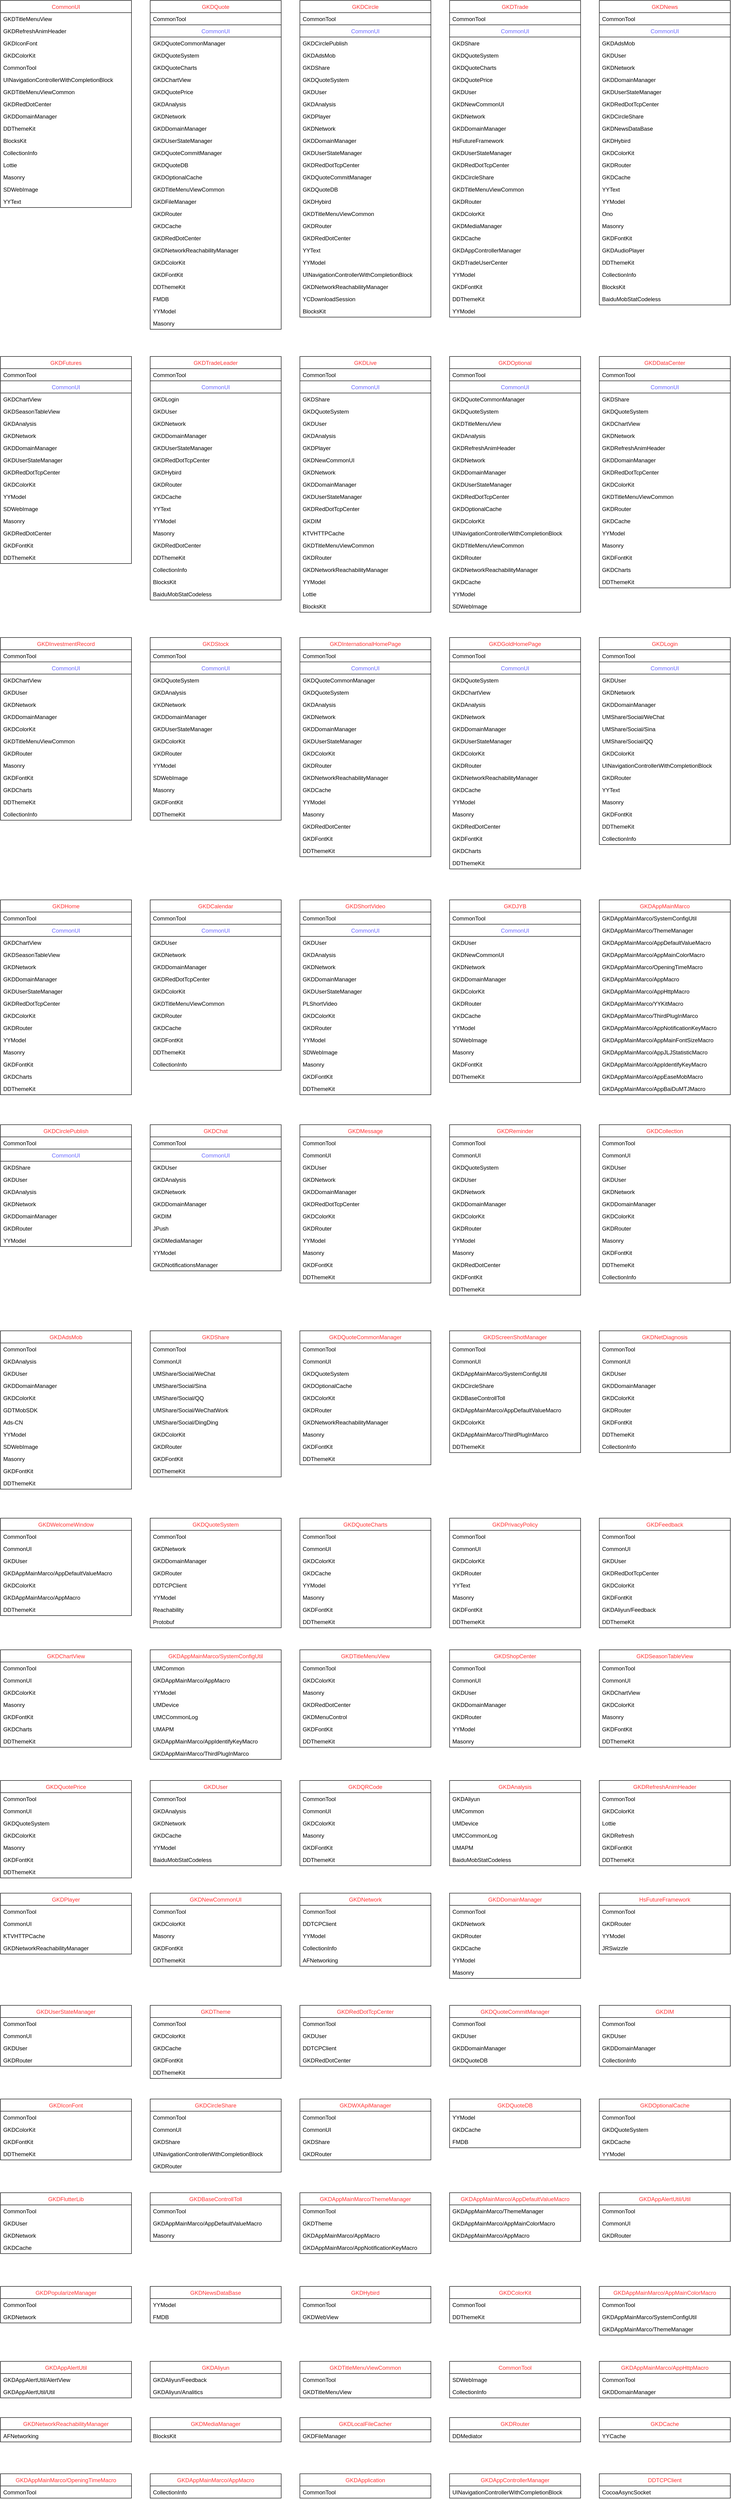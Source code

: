 <mxfile version="17.4.0" type="github">
  <diagram id="89_iaEUNK6H-7Jx7CEDL" name="Page-1">
    <mxGraphModel dx="1611" dy="908" grid="1" gridSize="10" guides="1" tooltips="1" connect="1" arrows="1" fold="1" page="1" pageScale="1" pageWidth="827" pageHeight="1169" math="0" shadow="0">
      <root>
        <mxCell id="0" />
        <mxCell id="1" parent="0" />
        <mxCell id="Uo3eqsdyhGIUtS5V_bpZ-1" value="CommonUI" style="swimlane;fontStyle=0;childLayout=stackLayout;horizontal=1;startSize=26;fillColor=none;horizontalStack=0;resizeParent=1;resizeParentMax=0;resizeLast=0;collapsible=1;marginBottom=0;fontColor=#FF3333;" parent="1" vertex="1">
          <mxGeometry x="40" y="40" width="280" height="442" as="geometry" />
        </mxCell>
        <mxCell id="Uo3eqsdyhGIUtS5V_bpZ-2" value="GKDTitleMenuView" style="text;strokeColor=none;fillColor=none;align=left;verticalAlign=top;spacingLeft=4;spacingRight=4;overflow=hidden;rotatable=0;points=[[0,0.5],[1,0.5]];portConstraint=eastwest;" parent="Uo3eqsdyhGIUtS5V_bpZ-1" vertex="1">
          <mxGeometry y="26" width="280" height="26" as="geometry" />
        </mxCell>
        <mxCell id="Uo3eqsdyhGIUtS5V_bpZ-3" value="GKDRefreshAnimHeader" style="text;strokeColor=none;fillColor=none;align=left;verticalAlign=top;spacingLeft=4;spacingRight=4;overflow=hidden;rotatable=0;points=[[0,0.5],[1,0.5]];portConstraint=eastwest;" parent="Uo3eqsdyhGIUtS5V_bpZ-1" vertex="1">
          <mxGeometry y="52" width="280" height="26" as="geometry" />
        </mxCell>
        <mxCell id="Uo3eqsdyhGIUtS5V_bpZ-13" value="GKDIconFont" style="text;strokeColor=none;fillColor=none;align=left;verticalAlign=top;spacingLeft=4;spacingRight=4;overflow=hidden;rotatable=0;points=[[0,0.5],[1,0.5]];portConstraint=eastwest;" parent="Uo3eqsdyhGIUtS5V_bpZ-1" vertex="1">
          <mxGeometry y="78" width="280" height="26" as="geometry" />
        </mxCell>
        <mxCell id="Uo3eqsdyhGIUtS5V_bpZ-18" value="GKDColorKit" style="text;strokeColor=none;fillColor=none;align=left;verticalAlign=top;spacingLeft=4;spacingRight=4;overflow=hidden;rotatable=0;points=[[0,0.5],[1,0.5]];portConstraint=eastwest;" parent="Uo3eqsdyhGIUtS5V_bpZ-1" vertex="1">
          <mxGeometry y="104" width="280" height="26" as="geometry" />
        </mxCell>
        <mxCell id="Uo3eqsdyhGIUtS5V_bpZ-21" value="CommonTool" style="text;strokeColor=none;fillColor=none;align=left;verticalAlign=top;spacingLeft=4;spacingRight=4;overflow=hidden;rotatable=0;points=[[0,0.5],[1,0.5]];portConstraint=eastwest;" parent="Uo3eqsdyhGIUtS5V_bpZ-1" vertex="1">
          <mxGeometry y="130" width="280" height="26" as="geometry" />
        </mxCell>
        <mxCell id="Uo3eqsdyhGIUtS5V_bpZ-22" value="UINavigationControllerWithCompletionBlock" style="text;strokeColor=none;fillColor=none;align=left;verticalAlign=top;spacingLeft=4;spacingRight=4;overflow=hidden;rotatable=0;points=[[0,0.5],[1,0.5]];portConstraint=eastwest;" parent="Uo3eqsdyhGIUtS5V_bpZ-1" vertex="1">
          <mxGeometry y="156" width="280" height="26" as="geometry" />
        </mxCell>
        <mxCell id="Uo3eqsdyhGIUtS5V_bpZ-17" value="GKDTitleMenuViewCommon" style="text;strokeColor=none;fillColor=none;align=left;verticalAlign=top;spacingLeft=4;spacingRight=4;overflow=hidden;rotatable=0;points=[[0,0.5],[1,0.5]];portConstraint=eastwest;" parent="Uo3eqsdyhGIUtS5V_bpZ-1" vertex="1">
          <mxGeometry y="182" width="280" height="26" as="geometry" />
        </mxCell>
        <mxCell id="Uo3eqsdyhGIUtS5V_bpZ-20" value="GKDRedDotCenter" style="text;strokeColor=none;fillColor=none;align=left;verticalAlign=top;spacingLeft=4;spacingRight=4;overflow=hidden;rotatable=0;points=[[0,0.5],[1,0.5]];portConstraint=eastwest;" parent="Uo3eqsdyhGIUtS5V_bpZ-1" vertex="1">
          <mxGeometry y="208" width="280" height="26" as="geometry" />
        </mxCell>
        <mxCell id="Uo3eqsdyhGIUtS5V_bpZ-25" value="GKDDomainManager&#xa;&#xa;" style="text;strokeColor=none;fillColor=none;align=left;verticalAlign=top;spacingLeft=4;spacingRight=4;overflow=hidden;rotatable=0;points=[[0,0.5],[1,0.5]];portConstraint=eastwest;" parent="Uo3eqsdyhGIUtS5V_bpZ-1" vertex="1">
          <mxGeometry y="234" width="280" height="26" as="geometry" />
        </mxCell>
        <mxCell id="Uo3eqsdyhGIUtS5V_bpZ-19" value="DDThemeKit" style="text;strokeColor=none;fillColor=none;align=left;verticalAlign=top;spacingLeft=4;spacingRight=4;overflow=hidden;rotatable=0;points=[[0,0.5],[1,0.5]];portConstraint=eastwest;" parent="Uo3eqsdyhGIUtS5V_bpZ-1" vertex="1">
          <mxGeometry y="260" width="280" height="26" as="geometry" />
        </mxCell>
        <mxCell id="Uo3eqsdyhGIUtS5V_bpZ-23" value="BlocksKit" style="text;strokeColor=none;fillColor=none;align=left;verticalAlign=top;spacingLeft=4;spacingRight=4;overflow=hidden;rotatable=0;points=[[0,0.5],[1,0.5]];portConstraint=eastwest;" parent="Uo3eqsdyhGIUtS5V_bpZ-1" vertex="1">
          <mxGeometry y="286" width="280" height="26" as="geometry" />
        </mxCell>
        <mxCell id="Uo3eqsdyhGIUtS5V_bpZ-24" value="CollectionInfo" style="text;strokeColor=none;fillColor=none;align=left;verticalAlign=top;spacingLeft=4;spacingRight=4;overflow=hidden;rotatable=0;points=[[0,0.5],[1,0.5]];portConstraint=eastwest;" parent="Uo3eqsdyhGIUtS5V_bpZ-1" vertex="1">
          <mxGeometry y="312" width="280" height="26" as="geometry" />
        </mxCell>
        <mxCell id="Uo3eqsdyhGIUtS5V_bpZ-16" value="Lottie" style="text;strokeColor=none;fillColor=none;align=left;verticalAlign=top;spacingLeft=4;spacingRight=4;overflow=hidden;rotatable=0;points=[[0,0.5],[1,0.5]];portConstraint=eastwest;" parent="Uo3eqsdyhGIUtS5V_bpZ-1" vertex="1">
          <mxGeometry y="338" width="280" height="26" as="geometry" />
        </mxCell>
        <mxCell id="Uo3eqsdyhGIUtS5V_bpZ-15" value="Masonry" style="text;strokeColor=none;fillColor=none;align=left;verticalAlign=top;spacingLeft=4;spacingRight=4;overflow=hidden;rotatable=0;points=[[0,0.5],[1,0.5]];portConstraint=eastwest;" parent="Uo3eqsdyhGIUtS5V_bpZ-1" vertex="1">
          <mxGeometry y="364" width="280" height="26" as="geometry" />
        </mxCell>
        <mxCell id="Uo3eqsdyhGIUtS5V_bpZ-14" value="SDWebImage" style="text;strokeColor=none;fillColor=none;align=left;verticalAlign=top;spacingLeft=4;spacingRight=4;overflow=hidden;rotatable=0;points=[[0,0.5],[1,0.5]];portConstraint=eastwest;" parent="Uo3eqsdyhGIUtS5V_bpZ-1" vertex="1">
          <mxGeometry y="390" width="280" height="26" as="geometry" />
        </mxCell>
        <mxCell id="Uo3eqsdyhGIUtS5V_bpZ-4" value="YYText" style="text;strokeColor=none;fillColor=none;align=left;verticalAlign=top;spacingLeft=4;spacingRight=4;overflow=hidden;rotatable=0;points=[[0,0.5],[1,0.5]];portConstraint=eastwest;" parent="Uo3eqsdyhGIUtS5V_bpZ-1" vertex="1">
          <mxGeometry y="416" width="280" height="26" as="geometry" />
        </mxCell>
        <mxCell id="Uo3eqsdyhGIUtS5V_bpZ-31" value="GKDQuote" style="swimlane;fontStyle=0;childLayout=stackLayout;horizontal=1;startSize=26;fillColor=none;horizontalStack=0;resizeParent=1;resizeParentMax=0;resizeLast=0;collapsible=1;marginBottom=0;fontColor=#FF3333;" parent="1" vertex="1">
          <mxGeometry x="360" y="40" width="280" height="702" as="geometry">
            <mxRectangle x="310" y="200" width="90" height="26" as="alternateBounds" />
          </mxGeometry>
        </mxCell>
        <mxCell id="Uo3eqsdyhGIUtS5V_bpZ-32" value="CommonTool" style="text;strokeColor=none;fillColor=none;align=left;verticalAlign=top;spacingLeft=4;spacingRight=4;overflow=hidden;rotatable=0;points=[[0,0.5],[1,0.5]];portConstraint=eastwest;fontColor=#000000;" parent="Uo3eqsdyhGIUtS5V_bpZ-31" vertex="1">
          <mxGeometry y="26" width="280" height="26" as="geometry" />
        </mxCell>
        <mxCell id="9mgw3mBdHYBUdLRFEJ8p-727" value="CommonUI" style="swimlane;fontStyle=0;childLayout=stackLayout;horizontal=1;startSize=26;fillColor=none;horizontalStack=0;resizeParent=1;resizeParentMax=0;resizeLast=0;collapsible=1;marginBottom=0;fontColor=#6666FF;" vertex="1" collapsed="1" parent="Uo3eqsdyhGIUtS5V_bpZ-31">
          <mxGeometry y="52" width="280" height="26" as="geometry">
            <mxRectangle y="52" width="280" height="858" as="alternateBounds" />
          </mxGeometry>
        </mxCell>
        <mxCell id="9mgw3mBdHYBUdLRFEJ8p-728" value="CommonUI/GKDScrollTable" style="text;strokeColor=none;fillColor=none;align=left;verticalAlign=top;spacingLeft=4;spacingRight=4;overflow=hidden;rotatable=0;points=[[0,0.5],[1,0.5]];portConstraint=eastwest;fontColor=#808080;" vertex="1" parent="9mgw3mBdHYBUdLRFEJ8p-727">
          <mxGeometry y="26" width="280" height="26" as="geometry" />
        </mxCell>
        <mxCell id="9mgw3mBdHYBUdLRFEJ8p-729" value="CommonUI/GKDFormView" style="text;strokeColor=none;fillColor=none;align=left;verticalAlign=top;spacingLeft=4;spacingRight=4;overflow=hidden;rotatable=0;points=[[0,0.5],[1,0.5]];portConstraint=eastwest;fontColor=#808080;" vertex="1" parent="9mgw3mBdHYBUdLRFEJ8p-727">
          <mxGeometry y="52" width="280" height="26" as="geometry" />
        </mxCell>
        <mxCell id="9mgw3mBdHYBUdLRFEJ8p-731" value="CommonUI/GKDForm" style="text;strokeColor=none;fillColor=none;align=left;verticalAlign=top;spacingLeft=4;spacingRight=4;overflow=hidden;rotatable=0;points=[[0,0.5],[1,0.5]];portConstraint=eastwest;fontColor=#808080;" vertex="1" parent="9mgw3mBdHYBUdLRFEJ8p-727">
          <mxGeometry y="78" width="280" height="26" as="geometry" />
        </mxCell>
        <mxCell id="9mgw3mBdHYBUdLRFEJ8p-733" value="CommonUI/GKDForm" style="text;strokeColor=none;fillColor=none;align=left;verticalAlign=top;spacingLeft=4;spacingRight=4;overflow=hidden;rotatable=0;points=[[0,0.5],[1,0.5]];portConstraint=eastwest;fontColor=#808080;" vertex="1" parent="9mgw3mBdHYBUdLRFEJ8p-727">
          <mxGeometry y="104" width="280" height="26" as="geometry" />
        </mxCell>
        <mxCell id="9mgw3mBdHYBUdLRFEJ8p-737" value="CommonUI/GKDCommonObserverChangeView" style="text;strokeColor=none;fillColor=none;align=left;verticalAlign=top;spacingLeft=4;spacingRight=4;overflow=hidden;rotatable=0;points=[[0,0.5],[1,0.5]];portConstraint=eastwest;fontColor=#808080;" vertex="1" parent="9mgw3mBdHYBUdLRFEJ8p-727">
          <mxGeometry y="130" width="280" height="26" as="geometry" />
        </mxCell>
        <mxCell id="9mgw3mBdHYBUdLRFEJ8p-736" value="CommonUI/GKDDatePickerPopView" style="text;strokeColor=none;fillColor=none;align=left;verticalAlign=top;spacingLeft=4;spacingRight=4;overflow=hidden;rotatable=0;points=[[0,0.5],[1,0.5]];portConstraint=eastwest;fontColor=#808080;" vertex="1" parent="9mgw3mBdHYBUdLRFEJ8p-727">
          <mxGeometry y="156" width="280" height="26" as="geometry" />
        </mxCell>
        <mxCell id="9mgw3mBdHYBUdLRFEJ8p-735" value="CommonUI/Popup" style="text;strokeColor=none;fillColor=none;align=left;verticalAlign=top;spacingLeft=4;spacingRight=4;overflow=hidden;rotatable=0;points=[[0,0.5],[1,0.5]];portConstraint=eastwest;fontColor=#808080;" vertex="1" parent="9mgw3mBdHYBUdLRFEJ8p-727">
          <mxGeometry y="182" width="280" height="26" as="geometry" />
        </mxCell>
        <mxCell id="9mgw3mBdHYBUdLRFEJ8p-734" value="CommonUI/GKDWelcomePageControl" style="text;strokeColor=none;fillColor=none;align=left;verticalAlign=top;spacingLeft=4;spacingRight=4;overflow=hidden;rotatable=0;points=[[0,0.5],[1,0.5]];portConstraint=eastwest;fontColor=#808080;" vertex="1" parent="9mgw3mBdHYBUdLRFEJ8p-727">
          <mxGeometry y="208" width="280" height="26" as="geometry" />
        </mxCell>
        <mxCell id="9mgw3mBdHYBUdLRFEJ8p-732" value="CommonUI/GKDTitleMenuView" style="text;strokeColor=none;fillColor=none;align=left;verticalAlign=top;spacingLeft=4;spacingRight=4;overflow=hidden;rotatable=0;points=[[0,0.5],[1,0.5]];portConstraint=eastwest;fontColor=#808080;" vertex="1" parent="9mgw3mBdHYBUdLRFEJ8p-727">
          <mxGeometry y="234" width="280" height="26" as="geometry" />
        </mxCell>
        <mxCell id="9mgw3mBdHYBUdLRFEJ8p-738" value="CommonUI/GKDSwitchView" style="text;strokeColor=none;fillColor=none;align=left;verticalAlign=top;spacingLeft=4;spacingRight=4;overflow=hidden;rotatable=0;points=[[0,0.5],[1,0.5]];portConstraint=eastwest;fontColor=#808080;" vertex="1" parent="9mgw3mBdHYBUdLRFEJ8p-727">
          <mxGeometry y="260" width="280" height="26" as="geometry" />
        </mxCell>
        <mxCell id="9mgw3mBdHYBUdLRFEJ8p-741" value="CommonUI/GKDSwitchView" style="text;strokeColor=none;fillColor=none;align=left;verticalAlign=top;spacingLeft=4;spacingRight=4;overflow=hidden;rotatable=0;points=[[0,0.5],[1,0.5]];portConstraint=eastwest;fontColor=#808080;" vertex="1" parent="9mgw3mBdHYBUdLRFEJ8p-727">
          <mxGeometry y="286" width="280" height="26" as="geometry" />
        </mxCell>
        <mxCell id="9mgw3mBdHYBUdLRFEJ8p-743" value="CommonUI/GKDSelectDateView" style="text;strokeColor=none;fillColor=none;align=left;verticalAlign=top;spacingLeft=4;spacingRight=4;overflow=hidden;rotatable=0;points=[[0,0.5],[1,0.5]];portConstraint=eastwest;fontColor=#808080;" vertex="1" parent="9mgw3mBdHYBUdLRFEJ8p-727">
          <mxGeometry y="312" width="280" height="26" as="geometry" />
        </mxCell>
        <mxCell id="9mgw3mBdHYBUdLRFEJ8p-742" value="CommonUI/GKDSegmentControlView" style="text;strokeColor=none;fillColor=none;align=left;verticalAlign=top;spacingLeft=4;spacingRight=4;overflow=hidden;rotatable=0;points=[[0,0.5],[1,0.5]];portConstraint=eastwest;fontColor=#808080;" vertex="1" parent="9mgw3mBdHYBUdLRFEJ8p-727">
          <mxGeometry y="338" width="280" height="26" as="geometry" />
        </mxCell>
        <mxCell id="9mgw3mBdHYBUdLRFEJ8p-740" value="CommonUI/GKDPriceRangeView" style="text;strokeColor=none;fillColor=none;align=left;verticalAlign=top;spacingLeft=4;spacingRight=4;overflow=hidden;rotatable=0;points=[[0,0.5],[1,0.5]];portConstraint=eastwest;fontColor=#808080;" vertex="1" parent="9mgw3mBdHYBUdLRFEJ8p-727">
          <mxGeometry y="364" width="280" height="26" as="geometry" />
        </mxCell>
        <mxCell id="9mgw3mBdHYBUdLRFEJ8p-739" value="CommonUI/GKDPageControl" style="text;strokeColor=none;fillColor=none;align=left;verticalAlign=top;spacingLeft=4;spacingRight=4;overflow=hidden;rotatable=0;points=[[0,0.5],[1,0.5]];portConstraint=eastwest;fontColor=#808080;" vertex="1" parent="9mgw3mBdHYBUdLRFEJ8p-727">
          <mxGeometry y="390" width="280" height="26" as="geometry" />
        </mxCell>
        <mxCell id="9mgw3mBdHYBUdLRFEJ8p-745" value="CommonUI/GKDMutiProgressView" style="text;strokeColor=none;fillColor=none;align=left;verticalAlign=top;spacingLeft=4;spacingRight=4;overflow=hidden;rotatable=0;points=[[0,0.5],[1,0.5]];portConstraint=eastwest;fontColor=#808080;" vertex="1" parent="9mgw3mBdHYBUdLRFEJ8p-727">
          <mxGeometry y="416" width="280" height="26" as="geometry" />
        </mxCell>
        <mxCell id="9mgw3mBdHYBUdLRFEJ8p-751" value="CommonUI/GKDLayouts" style="text;strokeColor=none;fillColor=none;align=left;verticalAlign=top;spacingLeft=4;spacingRight=4;overflow=hidden;rotatable=0;points=[[0,0.5],[1,0.5]];portConstraint=eastwest;fontColor=#808080;" vertex="1" parent="9mgw3mBdHYBUdLRFEJ8p-727">
          <mxGeometry y="442" width="280" height="26" as="geometry" />
        </mxCell>
        <mxCell id="9mgw3mBdHYBUdLRFEJ8p-752" value="CommonUI/GKDKeyboardNotification" style="text;strokeColor=none;fillColor=none;align=left;verticalAlign=top;spacingLeft=4;spacingRight=4;overflow=hidden;rotatable=0;points=[[0,0.5],[1,0.5]];portConstraint=eastwest;fontColor=#808080;" vertex="1" parent="9mgw3mBdHYBUdLRFEJ8p-727">
          <mxGeometry y="468" width="280" height="26" as="geometry" />
        </mxCell>
        <mxCell id="9mgw3mBdHYBUdLRFEJ8p-750" value="CommonUI/GKDItems" style="text;strokeColor=none;fillColor=none;align=left;verticalAlign=top;spacingLeft=4;spacingRight=4;overflow=hidden;rotatable=0;points=[[0,0.5],[1,0.5]];portConstraint=eastwest;fontColor=#808080;" vertex="1" parent="9mgw3mBdHYBUdLRFEJ8p-727">
          <mxGeometry y="494" width="280" height="26" as="geometry" />
        </mxCell>
        <mxCell id="9mgw3mBdHYBUdLRFEJ8p-749" value="CommonUI/GKDHorizontalSliderView" style="text;strokeColor=none;fillColor=none;align=left;verticalAlign=top;spacingLeft=4;spacingRight=4;overflow=hidden;rotatable=0;points=[[0,0.5],[1,0.5]];portConstraint=eastwest;fontColor=#808080;" vertex="1" parent="9mgw3mBdHYBUdLRFEJ8p-727">
          <mxGeometry y="520" width="280" height="26" as="geometry" />
        </mxCell>
        <mxCell id="9mgw3mBdHYBUdLRFEJ8p-748" value="CommonUI/GKDHomeTopView" style="text;strokeColor=none;fillColor=none;align=left;verticalAlign=top;spacingLeft=4;spacingRight=4;overflow=hidden;rotatable=0;points=[[0,0.5],[1,0.5]];portConstraint=eastwest;fontColor=#808080;" vertex="1" parent="9mgw3mBdHYBUdLRFEJ8p-727">
          <mxGeometry y="546" width="280" height="26" as="geometry" />
        </mxCell>
        <mxCell id="9mgw3mBdHYBUdLRFEJ8p-747" value="CommonUI/GKDGuideView" style="text;strokeColor=none;fillColor=none;align=left;verticalAlign=top;spacingLeft=4;spacingRight=4;overflow=hidden;rotatable=0;points=[[0,0.5],[1,0.5]];portConstraint=eastwest;fontColor=#808080;" vertex="1" parent="9mgw3mBdHYBUdLRFEJ8p-727">
          <mxGeometry y="572" width="280" height="26" as="geometry" />
        </mxCell>
        <mxCell id="9mgw3mBdHYBUdLRFEJ8p-746" value="CommonUI/GKDDottedLineView" style="text;strokeColor=none;fillColor=none;align=left;verticalAlign=top;spacingLeft=4;spacingRight=4;overflow=hidden;rotatable=0;points=[[0,0.5],[1,0.5]];portConstraint=eastwest;fontColor=#808080;" vertex="1" parent="9mgw3mBdHYBUdLRFEJ8p-727">
          <mxGeometry y="598" width="280" height="26" as="geometry" />
        </mxCell>
        <mxCell id="9mgw3mBdHYBUdLRFEJ8p-744" value="CommonUI/GKDColumnChartView" style="text;strokeColor=none;fillColor=none;align=left;verticalAlign=top;spacingLeft=4;spacingRight=4;overflow=hidden;rotatable=0;points=[[0,0.5],[1,0.5]];portConstraint=eastwest;fontColor=#808080;" vertex="1" parent="9mgw3mBdHYBUdLRFEJ8p-727">
          <mxGeometry y="624" width="280" height="26" as="geometry" />
        </mxCell>
        <mxCell id="9mgw3mBdHYBUdLRFEJ8p-759" value="CommonUI/GKDCollectionPopView" style="text;strokeColor=none;fillColor=none;align=left;verticalAlign=top;spacingLeft=4;spacingRight=4;overflow=hidden;rotatable=0;points=[[0,0.5],[1,0.5]];portConstraint=eastwest;fontColor=#808080;" vertex="1" parent="9mgw3mBdHYBUdLRFEJ8p-727">
          <mxGeometry y="650" width="280" height="26" as="geometry" />
        </mxCell>
        <mxCell id="9mgw3mBdHYBUdLRFEJ8p-758" value="CommonUI/GKDBaseTextField" style="text;strokeColor=none;fillColor=none;align=left;verticalAlign=top;spacingLeft=4;spacingRight=4;overflow=hidden;rotatable=0;points=[[0,0.5],[1,0.5]];portConstraint=eastwest;fontColor=#808080;" vertex="1" parent="9mgw3mBdHYBUdLRFEJ8p-727">
          <mxGeometry y="676" width="280" height="26" as="geometry" />
        </mxCell>
        <mxCell id="9mgw3mBdHYBUdLRFEJ8p-757" value="CommonUI/GKDBaseRiskView" style="text;strokeColor=none;fillColor=none;align=left;verticalAlign=top;spacingLeft=4;spacingRight=4;overflow=hidden;rotatable=0;points=[[0,0.5],[1,0.5]];portConstraint=eastwest;fontColor=#808080;" vertex="1" parent="9mgw3mBdHYBUdLRFEJ8p-727">
          <mxGeometry y="702" width="280" height="26" as="geometry" />
        </mxCell>
        <mxCell id="9mgw3mBdHYBUdLRFEJ8p-756" value="CommonUI/GKDBaseRadioButton" style="text;strokeColor=none;fillColor=none;align=left;verticalAlign=top;spacingLeft=4;spacingRight=4;overflow=hidden;rotatable=0;points=[[0,0.5],[1,0.5]];portConstraint=eastwest;fontColor=#808080;" vertex="1" parent="9mgw3mBdHYBUdLRFEJ8p-727">
          <mxGeometry y="728" width="280" height="26" as="geometry" />
        </mxCell>
        <mxCell id="9mgw3mBdHYBUdLRFEJ8p-755" value="CommonUI/GKDAnimationNumberLabel" style="text;strokeColor=none;fillColor=none;align=left;verticalAlign=top;spacingLeft=4;spacingRight=4;overflow=hidden;rotatable=0;points=[[0,0.5],[1,0.5]];portConstraint=eastwest;fontColor=#808080;" vertex="1" parent="9mgw3mBdHYBUdLRFEJ8p-727">
          <mxGeometry y="754" width="280" height="26" as="geometry" />
        </mxCell>
        <mxCell id="9mgw3mBdHYBUdLRFEJ8p-754" value="CommonUI/GKDActivityIndicatorView" style="text;strokeColor=none;fillColor=none;align=left;verticalAlign=top;spacingLeft=4;spacingRight=4;overflow=hidden;rotatable=0;points=[[0,0.5],[1,0.5]];portConstraint=eastwest;fontColor=#808080;" vertex="1" parent="9mgw3mBdHYBUdLRFEJ8p-727">
          <mxGeometry y="780" width="280" height="26" as="geometry" />
        </mxCell>
        <mxCell id="9mgw3mBdHYBUdLRFEJ8p-753" value="CommonUI/Common" style="text;strokeColor=none;fillColor=none;align=left;verticalAlign=top;spacingLeft=4;spacingRight=4;overflow=hidden;rotatable=0;points=[[0,0.5],[1,0.5]];portConstraint=eastwest;fontColor=#808080;" vertex="1" parent="9mgw3mBdHYBUdLRFEJ8p-727">
          <mxGeometry y="806" width="280" height="26" as="geometry" />
        </mxCell>
        <mxCell id="9mgw3mBdHYBUdLRFEJ8p-730" value="CommonUI/BaseView" style="text;strokeColor=none;fillColor=none;align=left;verticalAlign=top;spacingLeft=4;spacingRight=4;overflow=hidden;rotatable=0;points=[[0,0.5],[1,0.5]];portConstraint=eastwest;fontColor=#808080;" vertex="1" parent="9mgw3mBdHYBUdLRFEJ8p-727">
          <mxGeometry y="832" width="280" height="26" as="geometry" />
        </mxCell>
        <mxCell id="Uo3eqsdyhGIUtS5V_bpZ-35" value="GKDQuoteCommonManager" style="text;strokeColor=none;fillColor=none;align=left;verticalAlign=top;spacingLeft=4;spacingRight=4;overflow=hidden;rotatable=0;points=[[0,0.5],[1,0.5]];portConstraint=eastwest;fontColor=#000000;" parent="Uo3eqsdyhGIUtS5V_bpZ-31" vertex="1">
          <mxGeometry y="78" width="280" height="26" as="geometry" />
        </mxCell>
        <mxCell id="Uo3eqsdyhGIUtS5V_bpZ-37" value="GKDQuoteSystem" style="text;strokeColor=none;fillColor=none;align=left;verticalAlign=top;spacingLeft=4;spacingRight=4;overflow=hidden;rotatable=0;points=[[0,0.5],[1,0.5]];portConstraint=eastwest;fontColor=#000000;" parent="Uo3eqsdyhGIUtS5V_bpZ-31" vertex="1">
          <mxGeometry y="104" width="280" height="26" as="geometry" />
        </mxCell>
        <mxCell id="Uo3eqsdyhGIUtS5V_bpZ-44" value="GKDQuoteCharts" style="text;strokeColor=none;fillColor=none;align=left;verticalAlign=top;spacingLeft=4;spacingRight=4;overflow=hidden;rotatable=0;points=[[0,0.5],[1,0.5]];portConstraint=eastwest;fontColor=#000000;" parent="Uo3eqsdyhGIUtS5V_bpZ-31" vertex="1">
          <mxGeometry y="130" width="280" height="26" as="geometry" />
        </mxCell>
        <mxCell id="Uo3eqsdyhGIUtS5V_bpZ-43" value="GKDChartView" style="text;strokeColor=none;fillColor=none;align=left;verticalAlign=top;spacingLeft=4;spacingRight=4;overflow=hidden;rotatable=0;points=[[0,0.5],[1,0.5]];portConstraint=eastwest;fontColor=#000000;" parent="Uo3eqsdyhGIUtS5V_bpZ-31" vertex="1">
          <mxGeometry y="156" width="280" height="26" as="geometry" />
        </mxCell>
        <mxCell id="Uo3eqsdyhGIUtS5V_bpZ-42" value="GKDQuotePrice" style="text;strokeColor=none;fillColor=none;align=left;verticalAlign=top;spacingLeft=4;spacingRight=4;overflow=hidden;rotatable=0;points=[[0,0.5],[1,0.5]];portConstraint=eastwest;fontColor=#000000;" parent="Uo3eqsdyhGIUtS5V_bpZ-31" vertex="1">
          <mxGeometry y="182" width="280" height="26" as="geometry" />
        </mxCell>
        <mxCell id="Uo3eqsdyhGIUtS5V_bpZ-41" value="GKDAnalysis" style="text;strokeColor=none;fillColor=none;align=left;verticalAlign=top;spacingLeft=4;spacingRight=4;overflow=hidden;rotatable=0;points=[[0,0.5],[1,0.5]];portConstraint=eastwest;fontColor=#000000;" parent="Uo3eqsdyhGIUtS5V_bpZ-31" vertex="1">
          <mxGeometry y="208" width="280" height="26" as="geometry" />
        </mxCell>
        <mxCell id="Uo3eqsdyhGIUtS5V_bpZ-40" value="GKDNetwork" style="text;strokeColor=none;fillColor=none;align=left;verticalAlign=top;spacingLeft=4;spacingRight=4;overflow=hidden;rotatable=0;points=[[0,0.5],[1,0.5]];portConstraint=eastwest;fontColor=#000000;" parent="Uo3eqsdyhGIUtS5V_bpZ-31" vertex="1">
          <mxGeometry y="234" width="280" height="26" as="geometry" />
        </mxCell>
        <mxCell id="Uo3eqsdyhGIUtS5V_bpZ-39" value="GKDDomainManager" style="text;strokeColor=none;fillColor=none;align=left;verticalAlign=top;spacingLeft=4;spacingRight=4;overflow=hidden;rotatable=0;points=[[0,0.5],[1,0.5]];portConstraint=eastwest;fontColor=#000000;" parent="Uo3eqsdyhGIUtS5V_bpZ-31" vertex="1">
          <mxGeometry y="260" width="280" height="26" as="geometry" />
        </mxCell>
        <mxCell id="Uo3eqsdyhGIUtS5V_bpZ-38" value="GKDUserStateManager" style="text;strokeColor=none;fillColor=none;align=left;verticalAlign=top;spacingLeft=4;spacingRight=4;overflow=hidden;rotatable=0;points=[[0,0.5],[1,0.5]];portConstraint=eastwest;fontColor=#000000;" parent="Uo3eqsdyhGIUtS5V_bpZ-31" vertex="1">
          <mxGeometry y="286" width="280" height="26" as="geometry" />
        </mxCell>
        <mxCell id="Uo3eqsdyhGIUtS5V_bpZ-36" value="GKDQuoteCommitManager" style="text;strokeColor=none;fillColor=none;align=left;verticalAlign=top;spacingLeft=4;spacingRight=4;overflow=hidden;rotatable=0;points=[[0,0.5],[1,0.5]];portConstraint=eastwest;fontColor=#000000;" parent="Uo3eqsdyhGIUtS5V_bpZ-31" vertex="1">
          <mxGeometry y="312" width="280" height="26" as="geometry" />
        </mxCell>
        <mxCell id="Uo3eqsdyhGIUtS5V_bpZ-48" value="GKDQuoteDB" style="text;strokeColor=none;fillColor=none;align=left;verticalAlign=top;spacingLeft=4;spacingRight=4;overflow=hidden;rotatable=0;points=[[0,0.5],[1,0.5]];portConstraint=eastwest;fontColor=#000000;" parent="Uo3eqsdyhGIUtS5V_bpZ-31" vertex="1">
          <mxGeometry y="338" width="280" height="26" as="geometry" />
        </mxCell>
        <mxCell id="Uo3eqsdyhGIUtS5V_bpZ-47" value="GKDOptionalCache" style="text;strokeColor=none;fillColor=none;align=left;verticalAlign=top;spacingLeft=4;spacingRight=4;overflow=hidden;rotatable=0;points=[[0,0.5],[1,0.5]];portConstraint=eastwest;fontColor=#000000;" parent="Uo3eqsdyhGIUtS5V_bpZ-31" vertex="1">
          <mxGeometry y="364" width="280" height="26" as="geometry" />
        </mxCell>
        <mxCell id="Uo3eqsdyhGIUtS5V_bpZ-46" value="GKDTitleMenuViewCommon" style="text;strokeColor=none;fillColor=none;align=left;verticalAlign=top;spacingLeft=4;spacingRight=4;overflow=hidden;rotatable=0;points=[[0,0.5],[1,0.5]];portConstraint=eastwest;fontColor=#000000;" parent="Uo3eqsdyhGIUtS5V_bpZ-31" vertex="1">
          <mxGeometry y="390" width="280" height="26" as="geometry" />
        </mxCell>
        <mxCell id="Uo3eqsdyhGIUtS5V_bpZ-52" value="GKDFileManager" style="text;strokeColor=none;fillColor=none;align=left;verticalAlign=top;spacingLeft=4;spacingRight=4;overflow=hidden;rotatable=0;points=[[0,0.5],[1,0.5]];portConstraint=eastwest;fontColor=#000000;" parent="Uo3eqsdyhGIUtS5V_bpZ-31" vertex="1">
          <mxGeometry y="416" width="280" height="26" as="geometry" />
        </mxCell>
        <mxCell id="Uo3eqsdyhGIUtS5V_bpZ-45" value="GKDRouter" style="text;strokeColor=none;fillColor=none;align=left;verticalAlign=top;spacingLeft=4;spacingRight=4;overflow=hidden;rotatable=0;points=[[0,0.5],[1,0.5]];portConstraint=eastwest;fontColor=#000000;" parent="Uo3eqsdyhGIUtS5V_bpZ-31" vertex="1">
          <mxGeometry y="442" width="280" height="26" as="geometry" />
        </mxCell>
        <mxCell id="Uo3eqsdyhGIUtS5V_bpZ-51" value="GKDCache" style="text;strokeColor=none;fillColor=none;align=left;verticalAlign=top;spacingLeft=4;spacingRight=4;overflow=hidden;rotatable=0;points=[[0,0.5],[1,0.5]];portConstraint=eastwest;fontColor=#000000;" parent="Uo3eqsdyhGIUtS5V_bpZ-31" vertex="1">
          <mxGeometry y="468" width="280" height="26" as="geometry" />
        </mxCell>
        <mxCell id="Uo3eqsdyhGIUtS5V_bpZ-50" value="GKDRedDotCenter" style="text;strokeColor=none;fillColor=none;align=left;verticalAlign=top;spacingLeft=4;spacingRight=4;overflow=hidden;rotatable=0;points=[[0,0.5],[1,0.5]];portConstraint=eastwest;fontColor=#000000;" parent="Uo3eqsdyhGIUtS5V_bpZ-31" vertex="1">
          <mxGeometry y="494" width="280" height="26" as="geometry" />
        </mxCell>
        <mxCell id="Uo3eqsdyhGIUtS5V_bpZ-49" value="GKDNetworkReachabilityManager" style="text;strokeColor=none;fillColor=none;align=left;verticalAlign=top;spacingLeft=4;spacingRight=4;overflow=hidden;rotatable=0;points=[[0,0.5],[1,0.5]];portConstraint=eastwest;fontColor=#000000;" parent="Uo3eqsdyhGIUtS5V_bpZ-31" vertex="1">
          <mxGeometry y="520" width="280" height="26" as="geometry" />
        </mxCell>
        <mxCell id="Uo3eqsdyhGIUtS5V_bpZ-54" value="GKDColorKit" style="text;strokeColor=none;fillColor=none;align=left;verticalAlign=top;spacingLeft=4;spacingRight=4;overflow=hidden;rotatable=0;points=[[0,0.5],[1,0.5]];portConstraint=eastwest;fontColor=#000000;" parent="Uo3eqsdyhGIUtS5V_bpZ-31" vertex="1">
          <mxGeometry y="546" width="280" height="26" as="geometry" />
        </mxCell>
        <mxCell id="Uo3eqsdyhGIUtS5V_bpZ-55" value="GKDFontKit" style="text;strokeColor=none;fillColor=none;align=left;verticalAlign=top;spacingLeft=4;spacingRight=4;overflow=hidden;rotatable=0;points=[[0,0.5],[1,0.5]];portConstraint=eastwest;fontColor=#000000;" parent="Uo3eqsdyhGIUtS5V_bpZ-31" vertex="1">
          <mxGeometry y="572" width="280" height="26" as="geometry" />
        </mxCell>
        <mxCell id="Uo3eqsdyhGIUtS5V_bpZ-56" value="DDThemeKit" style="text;strokeColor=none;fillColor=none;align=left;verticalAlign=top;spacingLeft=4;spacingRight=4;overflow=hidden;rotatable=0;points=[[0,0.5],[1,0.5]];portConstraint=eastwest;fontColor=#000000;" parent="Uo3eqsdyhGIUtS5V_bpZ-31" vertex="1">
          <mxGeometry y="598" width="280" height="26" as="geometry" />
        </mxCell>
        <mxCell id="Uo3eqsdyhGIUtS5V_bpZ-57" value="FMDB" style="text;strokeColor=none;fillColor=none;align=left;verticalAlign=top;spacingLeft=4;spacingRight=4;overflow=hidden;rotatable=0;points=[[0,0.5],[1,0.5]];portConstraint=eastwest;fontColor=#000000;" parent="Uo3eqsdyhGIUtS5V_bpZ-31" vertex="1">
          <mxGeometry y="624" width="280" height="26" as="geometry" />
        </mxCell>
        <mxCell id="Uo3eqsdyhGIUtS5V_bpZ-53" value="YYModel" style="text;strokeColor=none;fillColor=none;align=left;verticalAlign=top;spacingLeft=4;spacingRight=4;overflow=hidden;rotatable=0;points=[[0,0.5],[1,0.5]];portConstraint=eastwest;fontColor=#000000;" parent="Uo3eqsdyhGIUtS5V_bpZ-31" vertex="1">
          <mxGeometry y="650" width="280" height="26" as="geometry" />
        </mxCell>
        <mxCell id="Uo3eqsdyhGIUtS5V_bpZ-34" value="Masonry" style="text;strokeColor=none;fillColor=none;align=left;verticalAlign=top;spacingLeft=4;spacingRight=4;overflow=hidden;rotatable=0;points=[[0,0.5],[1,0.5]];portConstraint=eastwest;fontColor=#000000;" parent="Uo3eqsdyhGIUtS5V_bpZ-31" vertex="1">
          <mxGeometry y="676" width="280" height="26" as="geometry" />
        </mxCell>
        <mxCell id="Uo3eqsdyhGIUtS5V_bpZ-58" value="GKDCircle" style="swimlane;fontStyle=0;childLayout=stackLayout;horizontal=1;startSize=26;fillColor=none;horizontalStack=0;resizeParent=1;resizeParentMax=0;resizeLast=0;collapsible=1;marginBottom=0;fontColor=#FF3333;" parent="1" vertex="1">
          <mxGeometry x="680" y="40" width="280" height="676" as="geometry">
            <mxRectangle x="540" y="140" width="90" height="26" as="alternateBounds" />
          </mxGeometry>
        </mxCell>
        <mxCell id="Uo3eqsdyhGIUtS5V_bpZ-59" value="CommonTool" style="text;strokeColor=none;fillColor=none;align=left;verticalAlign=top;spacingLeft=4;spacingRight=4;overflow=hidden;rotatable=0;points=[[0,0.5],[1,0.5]];portConstraint=eastwest;fontColor=#000000;" parent="Uo3eqsdyhGIUtS5V_bpZ-58" vertex="1">
          <mxGeometry y="26" width="280" height="26" as="geometry" />
        </mxCell>
        <mxCell id="9mgw3mBdHYBUdLRFEJ8p-760" value="CommonUI" style="swimlane;fontStyle=0;childLayout=stackLayout;horizontal=1;startSize=26;fillColor=none;horizontalStack=0;resizeParent=1;resizeParentMax=0;resizeLast=0;collapsible=1;marginBottom=0;fontColor=#6666FF;" vertex="1" collapsed="1" parent="Uo3eqsdyhGIUtS5V_bpZ-58">
          <mxGeometry y="52" width="280" height="26" as="geometry">
            <mxRectangle y="78" width="280" height="728" as="alternateBounds" />
          </mxGeometry>
        </mxCell>
        <mxCell id="9mgw3mBdHYBUdLRFEJ8p-761" value="CommonUI/GKDForm" style="text;strokeColor=none;fillColor=none;align=left;verticalAlign=top;spacingLeft=4;spacingRight=4;overflow=hidden;rotatable=0;points=[[0,0.5],[1,0.5]];portConstraint=eastwest;fontColor=#808080;" vertex="1" parent="9mgw3mBdHYBUdLRFEJ8p-760">
          <mxGeometry y="26" width="280" height="26" as="geometry" />
        </mxCell>
        <mxCell id="9mgw3mBdHYBUdLRFEJ8p-762" value="CommonUI/GKDPaySubmitView" style="text;strokeColor=none;fillColor=none;align=left;verticalAlign=top;spacingLeft=4;spacingRight=4;overflow=hidden;rotatable=0;points=[[0,0.5],[1,0.5]];portConstraint=eastwest;fontColor=#808080;" vertex="1" parent="9mgw3mBdHYBUdLRFEJ8p-760">
          <mxGeometry y="52" width="280" height="26" as="geometry" />
        </mxCell>
        <mxCell id="9mgw3mBdHYBUdLRFEJ8p-765" value="CommonUI/GKDMediaView" style="text;strokeColor=none;fillColor=none;align=left;verticalAlign=top;spacingLeft=4;spacingRight=4;overflow=hidden;rotatable=0;points=[[0,0.5],[1,0.5]];portConstraint=eastwest;fontColor=#808080;" vertex="1" parent="9mgw3mBdHYBUdLRFEJ8p-760">
          <mxGeometry y="78" width="280" height="26" as="geometry" />
        </mxCell>
        <mxCell id="9mgw3mBdHYBUdLRFEJ8p-767" value="CommonUI/GKDCategoryPopView" style="text;strokeColor=none;fillColor=none;align=left;verticalAlign=top;spacingLeft=4;spacingRight=4;overflow=hidden;rotatable=0;points=[[0,0.5],[1,0.5]];portConstraint=eastwest;fontColor=#808080;" vertex="1" parent="9mgw3mBdHYBUdLRFEJ8p-760">
          <mxGeometry y="104" width="280" height="26" as="geometry" />
        </mxCell>
        <mxCell id="9mgw3mBdHYBUdLRFEJ8p-770" value="CommonUI/TZImagePickerController" style="text;strokeColor=none;fillColor=none;align=left;verticalAlign=top;spacingLeft=4;spacingRight=4;overflow=hidden;rotatable=0;points=[[0,0.5],[1,0.5]];portConstraint=eastwest;fontColor=#808080;" vertex="1" parent="9mgw3mBdHYBUdLRFEJ8p-760">
          <mxGeometry y="130" width="280" height="26" as="geometry" />
        </mxCell>
        <mxCell id="9mgw3mBdHYBUdLRFEJ8p-772" value="CommonUI/Popup" style="text;strokeColor=none;fillColor=none;align=left;verticalAlign=top;spacingLeft=4;spacingRight=4;overflow=hidden;rotatable=0;points=[[0,0.5],[1,0.5]];portConstraint=eastwest;fontColor=#808080;" vertex="1" parent="9mgw3mBdHYBUdLRFEJ8p-760">
          <mxGeometry y="156" width="280" height="26" as="geometry" />
        </mxCell>
        <mxCell id="9mgw3mBdHYBUdLRFEJ8p-775" value="CommonUI/GKDWelcomePageControl" style="text;strokeColor=none;fillColor=none;align=left;verticalAlign=top;spacingLeft=4;spacingRight=4;overflow=hidden;rotatable=0;points=[[0,0.5],[1,0.5]];portConstraint=eastwest;fontColor=#808080;" vertex="1" parent="9mgw3mBdHYBUdLRFEJ8p-760">
          <mxGeometry y="182" width="280" height="26" as="geometry" />
        </mxCell>
        <mxCell id="9mgw3mBdHYBUdLRFEJ8p-774" value="CommonUI/GKDTitleMenuView" style="text;strokeColor=none;fillColor=none;align=left;verticalAlign=top;spacingLeft=4;spacingRight=4;overflow=hidden;rotatable=0;points=[[0,0.5],[1,0.5]];portConstraint=eastwest;fontColor=#808080;" vertex="1" parent="9mgw3mBdHYBUdLRFEJ8p-760">
          <mxGeometry y="208" width="280" height="26" as="geometry" />
        </mxCell>
        <mxCell id="9mgw3mBdHYBUdLRFEJ8p-773" value="CommonUI/GKDTableSectionTitleView" style="text;strokeColor=none;fillColor=none;align=left;verticalAlign=top;spacingLeft=4;spacingRight=4;overflow=hidden;rotatable=0;points=[[0,0.5],[1,0.5]];portConstraint=eastwest;fontColor=#808080;" vertex="1" parent="9mgw3mBdHYBUdLRFEJ8p-760">
          <mxGeometry y="234" width="280" height="26" as="geometry" />
        </mxCell>
        <mxCell id="9mgw3mBdHYBUdLRFEJ8p-771" value="CommonUI/GKDSegmentControlView" style="text;strokeColor=none;fillColor=none;align=left;verticalAlign=top;spacingLeft=4;spacingRight=4;overflow=hidden;rotatable=0;points=[[0,0.5],[1,0.5]];portConstraint=eastwest;fontColor=#808080;" vertex="1" parent="9mgw3mBdHYBUdLRFEJ8p-760">
          <mxGeometry y="260" width="280" height="26" as="geometry" />
        </mxCell>
        <mxCell id="9mgw3mBdHYBUdLRFEJ8p-769" value="CommonUI/GKDRequestButton" style="text;strokeColor=none;fillColor=none;align=left;verticalAlign=top;spacingLeft=4;spacingRight=4;overflow=hidden;rotatable=0;points=[[0,0.5],[1,0.5]];portConstraint=eastwest;fontColor=#808080;" vertex="1" parent="9mgw3mBdHYBUdLRFEJ8p-760">
          <mxGeometry y="286" width="280" height="26" as="geometry" />
        </mxCell>
        <mxCell id="9mgw3mBdHYBUdLRFEJ8p-768" value="CommonUI/GKDRecommendCodeView" style="text;strokeColor=none;fillColor=none;align=left;verticalAlign=top;spacingLeft=4;spacingRight=4;overflow=hidden;rotatable=0;points=[[0,0.5],[1,0.5]];portConstraint=eastwest;fontColor=#808080;" vertex="1" parent="9mgw3mBdHYBUdLRFEJ8p-760">
          <mxGeometry y="312" width="280" height="26" as="geometry" />
        </mxCell>
        <mxCell id="9mgw3mBdHYBUdLRFEJ8p-766" value="CommonUI/GKDLabel" style="text;strokeColor=none;fillColor=none;align=left;verticalAlign=top;spacingLeft=4;spacingRight=4;overflow=hidden;rotatable=0;points=[[0,0.5],[1,0.5]];portConstraint=eastwest;fontColor=#808080;" vertex="1" parent="9mgw3mBdHYBUdLRFEJ8p-760">
          <mxGeometry y="338" width="280" height="26" as="geometry" />
        </mxCell>
        <mxCell id="9mgw3mBdHYBUdLRFEJ8p-764" value="CommonUI/GKDKeyboardNotification" style="text;strokeColor=none;fillColor=none;align=left;verticalAlign=top;spacingLeft=4;spacingRight=4;overflow=hidden;rotatable=0;points=[[0,0.5],[1,0.5]];portConstraint=eastwest;fontColor=#808080;" vertex="1" parent="9mgw3mBdHYBUdLRFEJ8p-760">
          <mxGeometry y="364" width="280" height="26" as="geometry" />
        </mxCell>
        <mxCell id="9mgw3mBdHYBUdLRFEJ8p-777" value="CommonUI/GKDImageCropViewController" style="text;strokeColor=none;fillColor=none;align=left;verticalAlign=top;spacingLeft=4;spacingRight=4;overflow=hidden;rotatable=0;points=[[0,0.5],[1,0.5]];portConstraint=eastwest;fontColor=#808080;" vertex="1" parent="9mgw3mBdHYBUdLRFEJ8p-760">
          <mxGeometry y="390" width="280" height="26" as="geometry" />
        </mxCell>
        <mxCell id="9mgw3mBdHYBUdLRFEJ8p-781" value="CommonUI/GKDHorizontalSliderView" style="text;strokeColor=none;fillColor=none;align=left;verticalAlign=top;spacingLeft=4;spacingRight=4;overflow=hidden;rotatable=0;points=[[0,0.5],[1,0.5]];portConstraint=eastwest;fontColor=#808080;" vertex="1" parent="9mgw3mBdHYBUdLRFEJ8p-760">
          <mxGeometry y="416" width="280" height="26" as="geometry" />
        </mxCell>
        <mxCell id="9mgw3mBdHYBUdLRFEJ8p-783" value="CommonUI/GKDHomeTopView" style="text;strokeColor=none;fillColor=none;align=left;verticalAlign=top;spacingLeft=4;spacingRight=4;overflow=hidden;rotatable=0;points=[[0,0.5],[1,0.5]];portConstraint=eastwest;fontColor=#808080;" vertex="1" parent="9mgw3mBdHYBUdLRFEJ8p-760">
          <mxGeometry y="442" width="280" height="26" as="geometry" />
        </mxCell>
        <mxCell id="9mgw3mBdHYBUdLRFEJ8p-782" value="CommonUI/GKDGuideView" style="text;strokeColor=none;fillColor=none;align=left;verticalAlign=top;spacingLeft=4;spacingRight=4;overflow=hidden;rotatable=0;points=[[0,0.5],[1,0.5]];portConstraint=eastwest;fontColor=#808080;" vertex="1" parent="9mgw3mBdHYBUdLRFEJ8p-760">
          <mxGeometry y="468" width="280" height="26" as="geometry" />
        </mxCell>
        <mxCell id="9mgw3mBdHYBUdLRFEJ8p-779" value="CommonUI/GKDGrowingTextView" style="text;strokeColor=none;fillColor=none;align=left;verticalAlign=top;spacingLeft=4;spacingRight=4;overflow=hidden;rotatable=0;points=[[0,0.5],[1,0.5]];portConstraint=eastwest;fontColor=#808080;" vertex="1" parent="9mgw3mBdHYBUdLRFEJ8p-760">
          <mxGeometry y="494" width="280" height="26" as="geometry" />
        </mxCell>
        <mxCell id="9mgw3mBdHYBUdLRFEJ8p-780" value="CommonUI/GKDGradientView" style="text;strokeColor=none;fillColor=none;align=left;verticalAlign=top;spacingLeft=4;spacingRight=4;overflow=hidden;rotatable=0;points=[[0,0.5],[1,0.5]];portConstraint=eastwest;fontColor=#808080;" vertex="1" parent="9mgw3mBdHYBUdLRFEJ8p-760">
          <mxGeometry y="520" width="280" height="26" as="geometry" />
        </mxCell>
        <mxCell id="9mgw3mBdHYBUdLRFEJ8p-778" value="CommonUI/GKDDottedLineView" style="text;strokeColor=none;fillColor=none;align=left;verticalAlign=top;spacingLeft=4;spacingRight=4;overflow=hidden;rotatable=0;points=[[0,0.5],[1,0.5]];portConstraint=eastwest;fontColor=#808080;" vertex="1" parent="9mgw3mBdHYBUdLRFEJ8p-760">
          <mxGeometry y="546" width="280" height="26" as="geometry" />
        </mxCell>
        <mxCell id="9mgw3mBdHYBUdLRFEJ8p-776" value="CommonUI/GKDCircleProgressView" style="text;strokeColor=none;fillColor=none;align=left;verticalAlign=top;spacingLeft=4;spacingRight=4;overflow=hidden;rotatable=0;points=[[0,0.5],[1,0.5]];portConstraint=eastwest;fontColor=#808080;" vertex="1" parent="9mgw3mBdHYBUdLRFEJ8p-760">
          <mxGeometry y="572" width="280" height="26" as="geometry" />
        </mxCell>
        <mxCell id="9mgw3mBdHYBUdLRFEJ8p-785" value="CommonUI/GKDBaseRiskView" style="text;strokeColor=none;fillColor=none;align=left;verticalAlign=top;spacingLeft=4;spacingRight=4;overflow=hidden;rotatable=0;points=[[0,0.5],[1,0.5]];portConstraint=eastwest;fontColor=#808080;" vertex="1" parent="9mgw3mBdHYBUdLRFEJ8p-760">
          <mxGeometry y="598" width="280" height="26" as="geometry" />
        </mxCell>
        <mxCell id="9mgw3mBdHYBUdLRFEJ8p-787" value="CommonUI/GKDBaseFocusButton" style="text;strokeColor=none;fillColor=none;align=left;verticalAlign=top;spacingLeft=4;spacingRight=4;overflow=hidden;rotatable=0;points=[[0,0.5],[1,0.5]];portConstraint=eastwest;fontColor=#808080;" vertex="1" parent="9mgw3mBdHYBUdLRFEJ8p-760">
          <mxGeometry y="624" width="280" height="26" as="geometry" />
        </mxCell>
        <mxCell id="9mgw3mBdHYBUdLRFEJ8p-790" value="CommonUI/GKDActionSheet" style="text;strokeColor=none;fillColor=none;align=left;verticalAlign=top;spacingLeft=4;spacingRight=4;overflow=hidden;rotatable=0;points=[[0,0.5],[1,0.5]];portConstraint=eastwest;fontColor=#808080;" vertex="1" parent="9mgw3mBdHYBUdLRFEJ8p-760">
          <mxGeometry y="650" width="280" height="26" as="geometry" />
        </mxCell>
        <mxCell id="9mgw3mBdHYBUdLRFEJ8p-789" value="CommonUI/Common" style="text;strokeColor=none;fillColor=none;align=left;verticalAlign=top;spacingLeft=4;spacingRight=4;overflow=hidden;rotatable=0;points=[[0,0.5],[1,0.5]];portConstraint=eastwest;fontColor=#808080;" vertex="1" parent="9mgw3mBdHYBUdLRFEJ8p-760">
          <mxGeometry y="676" width="280" height="26" as="geometry" />
        </mxCell>
        <mxCell id="9mgw3mBdHYBUdLRFEJ8p-788" value="CommonUI/BaseView" style="text;strokeColor=none;fillColor=none;align=left;verticalAlign=top;spacingLeft=4;spacingRight=4;overflow=hidden;rotatable=0;points=[[0,0.5],[1,0.5]];portConstraint=eastwest;fontColor=#808080;" vertex="1" parent="9mgw3mBdHYBUdLRFEJ8p-760">
          <mxGeometry y="702" width="280" height="26" as="geometry" />
        </mxCell>
        <mxCell id="Uo3eqsdyhGIUtS5V_bpZ-63" value="GKDCirclePublish" style="text;strokeColor=none;fillColor=none;align=left;verticalAlign=top;spacingLeft=4;spacingRight=4;overflow=hidden;rotatable=0;points=[[0,0.5],[1,0.5]];portConstraint=eastwest;fontColor=#000000;" parent="Uo3eqsdyhGIUtS5V_bpZ-58" vertex="1">
          <mxGeometry y="78" width="280" height="26" as="geometry" />
        </mxCell>
        <mxCell id="Uo3eqsdyhGIUtS5V_bpZ-64" value="GKDAdsMob" style="text;strokeColor=none;fillColor=none;align=left;verticalAlign=top;spacingLeft=4;spacingRight=4;overflow=hidden;rotatable=0;points=[[0,0.5],[1,0.5]];portConstraint=eastwest;fontColor=#000000;" parent="Uo3eqsdyhGIUtS5V_bpZ-58" vertex="1">
          <mxGeometry y="104" width="280" height="26" as="geometry" />
        </mxCell>
        <mxCell id="Uo3eqsdyhGIUtS5V_bpZ-65" value="GKDShare" style="text;strokeColor=none;fillColor=none;align=left;verticalAlign=top;spacingLeft=4;spacingRight=4;overflow=hidden;rotatable=0;points=[[0,0.5],[1,0.5]];portConstraint=eastwest;fontColor=#000000;" parent="Uo3eqsdyhGIUtS5V_bpZ-58" vertex="1">
          <mxGeometry y="130" width="280" height="26" as="geometry" />
        </mxCell>
        <mxCell id="Uo3eqsdyhGIUtS5V_bpZ-72" value="GKDQuoteSystem" style="text;strokeColor=none;fillColor=none;align=left;verticalAlign=top;spacingLeft=4;spacingRight=4;overflow=hidden;rotatable=0;points=[[0,0.5],[1,0.5]];portConstraint=eastwest;fontColor=#000000;" parent="Uo3eqsdyhGIUtS5V_bpZ-58" vertex="1">
          <mxGeometry y="156" width="280" height="26" as="geometry" />
        </mxCell>
        <mxCell id="Uo3eqsdyhGIUtS5V_bpZ-74" value="GKDUser" style="text;strokeColor=none;fillColor=none;align=left;verticalAlign=top;spacingLeft=4;spacingRight=4;overflow=hidden;rotatable=0;points=[[0,0.5],[1,0.5]];portConstraint=eastwest;fontColor=#000000;" parent="Uo3eqsdyhGIUtS5V_bpZ-58" vertex="1">
          <mxGeometry y="182" width="280" height="26" as="geometry" />
        </mxCell>
        <mxCell id="Uo3eqsdyhGIUtS5V_bpZ-77" value="GKDAnalysis" style="text;strokeColor=none;fillColor=none;align=left;verticalAlign=top;spacingLeft=4;spacingRight=4;overflow=hidden;rotatable=0;points=[[0,0.5],[1,0.5]];portConstraint=eastwest;fontColor=#000000;" parent="Uo3eqsdyhGIUtS5V_bpZ-58" vertex="1">
          <mxGeometry y="208" width="280" height="26" as="geometry" />
        </mxCell>
        <mxCell id="Uo3eqsdyhGIUtS5V_bpZ-78" value="GKDPlayer" style="text;strokeColor=none;fillColor=none;align=left;verticalAlign=top;spacingLeft=4;spacingRight=4;overflow=hidden;rotatable=0;points=[[0,0.5],[1,0.5]];portConstraint=eastwest;fontColor=#000000;" parent="Uo3eqsdyhGIUtS5V_bpZ-58" vertex="1">
          <mxGeometry y="234" width="280" height="26" as="geometry" />
        </mxCell>
        <mxCell id="Uo3eqsdyhGIUtS5V_bpZ-79" value="GKDNetwork" style="text;strokeColor=none;fillColor=none;align=left;verticalAlign=top;spacingLeft=4;spacingRight=4;overflow=hidden;rotatable=0;points=[[0,0.5],[1,0.5]];portConstraint=eastwest;fontColor=#000000;" parent="Uo3eqsdyhGIUtS5V_bpZ-58" vertex="1">
          <mxGeometry y="260" width="280" height="26" as="geometry" />
        </mxCell>
        <mxCell id="Uo3eqsdyhGIUtS5V_bpZ-76" value="GKDDomainManager" style="text;strokeColor=none;fillColor=none;align=left;verticalAlign=top;spacingLeft=4;spacingRight=4;overflow=hidden;rotatable=0;points=[[0,0.5],[1,0.5]];portConstraint=eastwest;fontColor=#000000;" parent="Uo3eqsdyhGIUtS5V_bpZ-58" vertex="1">
          <mxGeometry y="286" width="280" height="26" as="geometry" />
        </mxCell>
        <mxCell id="Uo3eqsdyhGIUtS5V_bpZ-75" value="GKDUserStateManager" style="text;strokeColor=none;fillColor=none;align=left;verticalAlign=top;spacingLeft=4;spacingRight=4;overflow=hidden;rotatable=0;points=[[0,0.5],[1,0.5]];portConstraint=eastwest;fontColor=#000000;" parent="Uo3eqsdyhGIUtS5V_bpZ-58" vertex="1">
          <mxGeometry y="312" width="280" height="26" as="geometry" />
        </mxCell>
        <mxCell id="Uo3eqsdyhGIUtS5V_bpZ-73" value="GKDRedDotTcpCenter" style="text;strokeColor=none;fillColor=none;align=left;verticalAlign=top;spacingLeft=4;spacingRight=4;overflow=hidden;rotatable=0;points=[[0,0.5],[1,0.5]];portConstraint=eastwest;fontColor=#000000;" parent="Uo3eqsdyhGIUtS5V_bpZ-58" vertex="1">
          <mxGeometry y="338" width="280" height="26" as="geometry" />
        </mxCell>
        <mxCell id="Uo3eqsdyhGIUtS5V_bpZ-71" value="GKDQuoteCommitManager" style="text;strokeColor=none;fillColor=none;align=left;verticalAlign=top;spacingLeft=4;spacingRight=4;overflow=hidden;rotatable=0;points=[[0,0.5],[1,0.5]];portConstraint=eastwest;fontColor=#000000;" parent="Uo3eqsdyhGIUtS5V_bpZ-58" vertex="1">
          <mxGeometry y="364" width="280" height="26" as="geometry" />
        </mxCell>
        <mxCell id="Uo3eqsdyhGIUtS5V_bpZ-70" value="GKDQuoteDB" style="text;strokeColor=none;fillColor=none;align=left;verticalAlign=top;spacingLeft=4;spacingRight=4;overflow=hidden;rotatable=0;points=[[0,0.5],[1,0.5]];portConstraint=eastwest;fontColor=#000000;" parent="Uo3eqsdyhGIUtS5V_bpZ-58" vertex="1">
          <mxGeometry y="390" width="280" height="26" as="geometry" />
        </mxCell>
        <mxCell id="Uo3eqsdyhGIUtS5V_bpZ-67" value="GKDHybird" style="text;strokeColor=none;fillColor=none;align=left;verticalAlign=top;spacingLeft=4;spacingRight=4;overflow=hidden;rotatable=0;points=[[0,0.5],[1,0.5]];portConstraint=eastwest;fontColor=#000000;" parent="Uo3eqsdyhGIUtS5V_bpZ-58" vertex="1">
          <mxGeometry y="416" width="280" height="26" as="geometry" />
        </mxCell>
        <mxCell id="Uo3eqsdyhGIUtS5V_bpZ-68" value="GKDTitleMenuViewCommon" style="text;strokeColor=none;fillColor=none;align=left;verticalAlign=top;spacingLeft=4;spacingRight=4;overflow=hidden;rotatable=0;points=[[0,0.5],[1,0.5]];portConstraint=eastwest;fontColor=#000000;" parent="Uo3eqsdyhGIUtS5V_bpZ-58" vertex="1">
          <mxGeometry y="442" width="280" height="26" as="geometry" />
        </mxCell>
        <mxCell id="Uo3eqsdyhGIUtS5V_bpZ-69" value="GKDRouter" style="text;strokeColor=none;fillColor=none;align=left;verticalAlign=top;spacingLeft=4;spacingRight=4;overflow=hidden;rotatable=0;points=[[0,0.5],[1,0.5]];portConstraint=eastwest;fontColor=#000000;" parent="Uo3eqsdyhGIUtS5V_bpZ-58" vertex="1">
          <mxGeometry y="468" width="280" height="26" as="geometry" />
        </mxCell>
        <mxCell id="Uo3eqsdyhGIUtS5V_bpZ-61" value="GKDRedDotCenter" style="text;strokeColor=none;fillColor=none;align=left;verticalAlign=top;spacingLeft=4;spacingRight=4;overflow=hidden;rotatable=0;points=[[0,0.5],[1,0.5]];portConstraint=eastwest;fontColor=#000000;" parent="Uo3eqsdyhGIUtS5V_bpZ-58" vertex="1">
          <mxGeometry y="494" width="280" height="26" as="geometry" />
        </mxCell>
        <mxCell id="Uo3eqsdyhGIUtS5V_bpZ-66" value="YYText" style="text;strokeColor=none;fillColor=none;align=left;verticalAlign=top;spacingLeft=4;spacingRight=4;overflow=hidden;rotatable=0;points=[[0,0.5],[1,0.5]];portConstraint=eastwest;fontColor=#000000;" parent="Uo3eqsdyhGIUtS5V_bpZ-58" vertex="1">
          <mxGeometry y="520" width="280" height="26" as="geometry" />
        </mxCell>
        <mxCell id="Uo3eqsdyhGIUtS5V_bpZ-60" value="YYModel" style="text;strokeColor=none;fillColor=none;align=left;verticalAlign=top;spacingLeft=4;spacingRight=4;overflow=hidden;rotatable=0;points=[[0,0.5],[1,0.5]];portConstraint=eastwest;fontColor=#000000;" parent="Uo3eqsdyhGIUtS5V_bpZ-58" vertex="1">
          <mxGeometry y="546" width="280" height="26" as="geometry" />
        </mxCell>
        <mxCell id="Uo3eqsdyhGIUtS5V_bpZ-82" value="UINavigationControllerWithCompletionBlock" style="text;strokeColor=none;fillColor=none;align=left;verticalAlign=top;spacingLeft=4;spacingRight=4;overflow=hidden;rotatable=0;points=[[0,0.5],[1,0.5]];portConstraint=eastwest;fontColor=#000000;" parent="Uo3eqsdyhGIUtS5V_bpZ-58" vertex="1">
          <mxGeometry y="572" width="280" height="26" as="geometry" />
        </mxCell>
        <mxCell id="Uo3eqsdyhGIUtS5V_bpZ-83" value="GKDNetworkReachabilityManager" style="text;strokeColor=none;fillColor=none;align=left;verticalAlign=top;spacingLeft=4;spacingRight=4;overflow=hidden;rotatable=0;points=[[0,0.5],[1,0.5]];portConstraint=eastwest;fontColor=#000000;" parent="Uo3eqsdyhGIUtS5V_bpZ-58" vertex="1">
          <mxGeometry y="598" width="280" height="26" as="geometry" />
        </mxCell>
        <mxCell id="Uo3eqsdyhGIUtS5V_bpZ-80" value="YCDownloadSession" style="text;strokeColor=none;fillColor=none;align=left;verticalAlign=top;spacingLeft=4;spacingRight=4;overflow=hidden;rotatable=0;points=[[0,0.5],[1,0.5]];portConstraint=eastwest;fontColor=#000000;" parent="Uo3eqsdyhGIUtS5V_bpZ-58" vertex="1">
          <mxGeometry y="624" width="280" height="26" as="geometry" />
        </mxCell>
        <mxCell id="Uo3eqsdyhGIUtS5V_bpZ-81" value="BlocksKit" style="text;strokeColor=none;fillColor=none;align=left;verticalAlign=top;spacingLeft=4;spacingRight=4;overflow=hidden;rotatable=0;points=[[0,0.5],[1,0.5]];portConstraint=eastwest;fontColor=#000000;" parent="Uo3eqsdyhGIUtS5V_bpZ-58" vertex="1">
          <mxGeometry y="650" width="280" height="26" as="geometry" />
        </mxCell>
        <mxCell id="Uo3eqsdyhGIUtS5V_bpZ-84" value="GKDTrade" style="swimlane;fontStyle=0;childLayout=stackLayout;horizontal=1;startSize=26;fillColor=none;horizontalStack=0;resizeParent=1;resizeParentMax=0;resizeLast=0;collapsible=1;marginBottom=0;fontColor=#FF3333;" parent="1" vertex="1">
          <mxGeometry x="1000" y="40" width="280" height="676" as="geometry" />
        </mxCell>
        <mxCell id="Uo3eqsdyhGIUtS5V_bpZ-85" value="CommonTool" style="text;strokeColor=none;fillColor=none;align=left;verticalAlign=top;spacingLeft=4;spacingRight=4;overflow=hidden;rotatable=0;points=[[0,0.5],[1,0.5]];portConstraint=eastwest;fontColor=#000000;" parent="Uo3eqsdyhGIUtS5V_bpZ-84" vertex="1">
          <mxGeometry y="26" width="280" height="26" as="geometry" />
        </mxCell>
        <mxCell id="9mgw3mBdHYBUdLRFEJ8p-791" value="CommonUI" style="swimlane;fontStyle=0;childLayout=stackLayout;horizontal=1;startSize=26;fillColor=none;horizontalStack=0;resizeParent=1;resizeParentMax=0;resizeLast=0;collapsible=1;marginBottom=0;fontColor=#6666FF;" vertex="1" collapsed="1" parent="Uo3eqsdyhGIUtS5V_bpZ-84">
          <mxGeometry y="52" width="280" height="26" as="geometry">
            <mxRectangle y="78" width="280" height="624" as="alternateBounds" />
          </mxGeometry>
        </mxCell>
        <mxCell id="9mgw3mBdHYBUdLRFEJ8p-792" value="CommonUI/GKDFormView" style="text;strokeColor=none;fillColor=none;align=left;verticalAlign=top;spacingLeft=4;spacingRight=4;overflow=hidden;rotatable=0;points=[[0,0.5],[1,0.5]];portConstraint=eastwest;fontColor=#808080;" vertex="1" parent="9mgw3mBdHYBUdLRFEJ8p-791">
          <mxGeometry y="26" width="280" height="26" as="geometry" />
        </mxCell>
        <mxCell id="9mgw3mBdHYBUdLRFEJ8p-793" value="CommonUI/GKDBaseInputBox" style="text;strokeColor=none;fillColor=none;align=left;verticalAlign=top;spacingLeft=4;spacingRight=4;overflow=hidden;rotatable=0;points=[[0,0.5],[1,0.5]];portConstraint=eastwest;fontColor=#808080;" vertex="1" parent="9mgw3mBdHYBUdLRFEJ8p-791">
          <mxGeometry y="52" width="280" height="26" as="geometry" />
        </mxCell>
        <mxCell id="9mgw3mBdHYBUdLRFEJ8p-795" value="CommonUI/GKDSingleDatePickView" style="text;strokeColor=none;fillColor=none;align=left;verticalAlign=top;spacingLeft=4;spacingRight=4;overflow=hidden;rotatable=0;points=[[0,0.5],[1,0.5]];portConstraint=eastwest;fontColor=#808080;" vertex="1" parent="9mgw3mBdHYBUdLRFEJ8p-791">
          <mxGeometry y="78" width="280" height="26" as="geometry" />
        </mxCell>
        <mxCell id="9mgw3mBdHYBUdLRFEJ8p-798" value="CommonUI/GKDSegmentedControl" style="text;strokeColor=none;fillColor=none;align=left;verticalAlign=top;spacingLeft=4;spacingRight=4;overflow=hidden;rotatable=0;points=[[0,0.5],[1,0.5]];portConstraint=eastwest;fontColor=#808080;" vertex="1" parent="9mgw3mBdHYBUdLRFEJ8p-791">
          <mxGeometry y="104" width="280" height="26" as="geometry" />
        </mxCell>
        <mxCell id="9mgw3mBdHYBUdLRFEJ8p-802" value="CommonUI/GKDPaySubmitView" style="text;strokeColor=none;fillColor=none;align=left;verticalAlign=top;spacingLeft=4;spacingRight=4;overflow=hidden;rotatable=0;points=[[0,0.5],[1,0.5]];portConstraint=eastwest;fontColor=#808080;" vertex="1" parent="9mgw3mBdHYBUdLRFEJ8p-791">
          <mxGeometry y="130" width="280" height="26" as="geometry" />
        </mxCell>
        <mxCell id="9mgw3mBdHYBUdLRFEJ8p-805" value="CommonUI/GKDDatePickerPopView" style="text;strokeColor=none;fillColor=none;align=left;verticalAlign=top;spacingLeft=4;spacingRight=4;overflow=hidden;rotatable=0;points=[[0,0.5],[1,0.5]];portConstraint=eastwest;fontColor=#808080;" vertex="1" parent="9mgw3mBdHYBUdLRFEJ8p-791">
          <mxGeometry y="156" width="280" height="26" as="geometry" />
        </mxCell>
        <mxCell id="9mgw3mBdHYBUdLRFEJ8p-808" value="CommonUI/DayPickView" style="text;strokeColor=none;fillColor=none;align=left;verticalAlign=top;spacingLeft=4;spacingRight=4;overflow=hidden;rotatable=0;points=[[0,0.5],[1,0.5]];portConstraint=eastwest;fontColor=#808080;" vertex="1" parent="9mgw3mBdHYBUdLRFEJ8p-791">
          <mxGeometry y="182" width="280" height="26" as="geometry" />
        </mxCell>
        <mxCell id="9mgw3mBdHYBUdLRFEJ8p-807" value="CommonUI/Popup" style="text;strokeColor=none;fillColor=none;align=left;verticalAlign=top;spacingLeft=4;spacingRight=4;overflow=hidden;rotatable=0;points=[[0,0.5],[1,0.5]];portConstraint=eastwest;fontColor=#808080;" vertex="1" parent="9mgw3mBdHYBUdLRFEJ8p-791">
          <mxGeometry y="208" width="280" height="26" as="geometry" />
        </mxCell>
        <mxCell id="9mgw3mBdHYBUdLRFEJ8p-806" value="CommonUI/GKDTradeNumberLabel" style="text;strokeColor=none;fillColor=none;align=left;verticalAlign=top;spacingLeft=4;spacingRight=4;overflow=hidden;rotatable=0;points=[[0,0.5],[1,0.5]];portConstraint=eastwest;fontColor=#808080;" vertex="1" parent="9mgw3mBdHYBUdLRFEJ8p-791">
          <mxGeometry y="234" width="280" height="26" as="geometry" />
        </mxCell>
        <mxCell id="9mgw3mBdHYBUdLRFEJ8p-803" value="CommonUI/GKDTradeInputView" style="text;strokeColor=none;fillColor=none;align=left;verticalAlign=top;spacingLeft=4;spacingRight=4;overflow=hidden;rotatable=0;points=[[0,0.5],[1,0.5]];portConstraint=eastwest;fontColor=#808080;" vertex="1" parent="9mgw3mBdHYBUdLRFEJ8p-791">
          <mxGeometry y="260" width="280" height="26" as="geometry" />
        </mxCell>
        <mxCell id="9mgw3mBdHYBUdLRFEJ8p-804" value="CommonUI/GKDTitleMenuView" style="text;strokeColor=none;fillColor=none;align=left;verticalAlign=top;spacingLeft=4;spacingRight=4;overflow=hidden;rotatable=0;points=[[0,0.5],[1,0.5]];portConstraint=eastwest;fontColor=#808080;" vertex="1" parent="9mgw3mBdHYBUdLRFEJ8p-791">
          <mxGeometry y="286" width="280" height="26" as="geometry" />
        </mxCell>
        <mxCell id="9mgw3mBdHYBUdLRFEJ8p-800" value="CommonUI/GKDStepMenuView" style="text;strokeColor=none;fillColor=none;align=left;verticalAlign=top;spacingLeft=4;spacingRight=4;overflow=hidden;rotatable=0;points=[[0,0.5],[1,0.5]];portConstraint=eastwest;fontColor=#808080;" vertex="1" parent="9mgw3mBdHYBUdLRFEJ8p-791">
          <mxGeometry y="312" width="280" height="26" as="geometry" />
        </mxCell>
        <mxCell id="9mgw3mBdHYBUdLRFEJ8p-801" value="CommonUI/GKDSingleDateChoosedView" style="text;strokeColor=none;fillColor=none;align=left;verticalAlign=top;spacingLeft=4;spacingRight=4;overflow=hidden;rotatable=0;points=[[0,0.5],[1,0.5]];portConstraint=eastwest;fontColor=#808080;" vertex="1" parent="9mgw3mBdHYBUdLRFEJ8p-791">
          <mxGeometry y="338" width="280" height="26" as="geometry" />
        </mxCell>
        <mxCell id="9mgw3mBdHYBUdLRFEJ8p-799" value="CommonUI/GKDSegmentControlView" style="text;strokeColor=none;fillColor=none;align=left;verticalAlign=top;spacingLeft=4;spacingRight=4;overflow=hidden;rotatable=0;points=[[0,0.5],[1,0.5]];portConstraint=eastwest;fontColor=#808080;" vertex="1" parent="9mgw3mBdHYBUdLRFEJ8p-791">
          <mxGeometry y="364" width="280" height="26" as="geometry" />
        </mxCell>
        <mxCell id="9mgw3mBdHYBUdLRFEJ8p-797" value="CommonUI/GKDLabel" style="text;strokeColor=none;fillColor=none;align=left;verticalAlign=top;spacingLeft=4;spacingRight=4;overflow=hidden;rotatable=0;points=[[0,0.5],[1,0.5]];portConstraint=eastwest;fontColor=#808080;" vertex="1" parent="9mgw3mBdHYBUdLRFEJ8p-791">
          <mxGeometry y="390" width="280" height="26" as="geometry" />
        </mxCell>
        <mxCell id="9mgw3mBdHYBUdLRFEJ8p-796" value="CommonUI/GKDGuideView" style="text;strokeColor=none;fillColor=none;align=left;verticalAlign=top;spacingLeft=4;spacingRight=4;overflow=hidden;rotatable=0;points=[[0,0.5],[1,0.5]];portConstraint=eastwest;fontColor=#808080;" vertex="1" parent="9mgw3mBdHYBUdLRFEJ8p-791">
          <mxGeometry y="416" width="280" height="26" as="geometry" />
        </mxCell>
        <mxCell id="9mgw3mBdHYBUdLRFEJ8p-811" value="CommonUI/GKDGradientView" style="text;strokeColor=none;fillColor=none;align=left;verticalAlign=top;spacingLeft=4;spacingRight=4;overflow=hidden;rotatable=0;points=[[0,0.5],[1,0.5]];portConstraint=eastwest;fontColor=#808080;" vertex="1" parent="9mgw3mBdHYBUdLRFEJ8p-791">
          <mxGeometry y="442" width="280" height="26" as="geometry" />
        </mxCell>
        <mxCell id="9mgw3mBdHYBUdLRFEJ8p-813" value="CommonUI/GKDErrorView" style="text;strokeColor=none;fillColor=none;align=left;verticalAlign=top;spacingLeft=4;spacingRight=4;overflow=hidden;rotatable=0;points=[[0,0.5],[1,0.5]];portConstraint=eastwest;fontColor=#808080;" vertex="1" parent="9mgw3mBdHYBUdLRFEJ8p-791">
          <mxGeometry y="468" width="280" height="26" as="geometry" />
        </mxCell>
        <mxCell id="9mgw3mBdHYBUdLRFEJ8p-812" value="CommonUI/GKDCircleProgressView" style="text;strokeColor=none;fillColor=none;align=left;verticalAlign=top;spacingLeft=4;spacingRight=4;overflow=hidden;rotatable=0;points=[[0,0.5],[1,0.5]];portConstraint=eastwest;fontColor=#808080;" vertex="1" parent="9mgw3mBdHYBUdLRFEJ8p-791">
          <mxGeometry y="494" width="280" height="26" as="geometry" />
        </mxCell>
        <mxCell id="9mgw3mBdHYBUdLRFEJ8p-810" value="CommonUI/GKDBaseRiskView" style="text;strokeColor=none;fillColor=none;align=left;verticalAlign=top;spacingLeft=4;spacingRight=4;overflow=hidden;rotatable=0;points=[[0,0.5],[1,0.5]];portConstraint=eastwest;fontColor=#808080;" vertex="1" parent="9mgw3mBdHYBUdLRFEJ8p-791">
          <mxGeometry y="520" width="280" height="26" as="geometry" />
        </mxCell>
        <mxCell id="9mgw3mBdHYBUdLRFEJ8p-809" value="CommonUI/GKDBaseRadioButton" style="text;strokeColor=none;fillColor=none;align=left;verticalAlign=top;spacingLeft=4;spacingRight=4;overflow=hidden;rotatable=0;points=[[0,0.5],[1,0.5]];portConstraint=eastwest;fontColor=#808080;" vertex="1" parent="9mgw3mBdHYBUdLRFEJ8p-791">
          <mxGeometry y="546" width="280" height="26" as="geometry" />
        </mxCell>
        <mxCell id="9mgw3mBdHYBUdLRFEJ8p-794" value="CommonUI/GKDActionSheet" style="text;strokeColor=none;fillColor=none;align=left;verticalAlign=top;spacingLeft=4;spacingRight=4;overflow=hidden;rotatable=0;points=[[0,0.5],[1,0.5]];portConstraint=eastwest;fontColor=#808080;" vertex="1" parent="9mgw3mBdHYBUdLRFEJ8p-791">
          <mxGeometry y="572" width="280" height="26" as="geometry" />
        </mxCell>
        <mxCell id="9mgw3mBdHYBUdLRFEJ8p-814" value="CommonUI/Common" style="text;strokeColor=none;fillColor=none;align=left;verticalAlign=top;spacingLeft=4;spacingRight=4;overflow=hidden;rotatable=0;points=[[0,0.5],[1,0.5]];portConstraint=eastwest;fontColor=#808080;" vertex="1" parent="9mgw3mBdHYBUdLRFEJ8p-791">
          <mxGeometry y="598" width="280" height="26" as="geometry" />
        </mxCell>
        <mxCell id="Uo3eqsdyhGIUtS5V_bpZ-90" value="GKDShare" style="text;strokeColor=none;fillColor=none;align=left;verticalAlign=top;spacingLeft=4;spacingRight=4;overflow=hidden;rotatable=0;points=[[0,0.5],[1,0.5]];portConstraint=eastwest;fontColor=#000000;" parent="Uo3eqsdyhGIUtS5V_bpZ-84" vertex="1">
          <mxGeometry y="78" width="280" height="26" as="geometry" />
        </mxCell>
        <mxCell id="Uo3eqsdyhGIUtS5V_bpZ-93" value="GKDQuoteSystem" style="text;strokeColor=none;fillColor=none;align=left;verticalAlign=top;spacingLeft=4;spacingRight=4;overflow=hidden;rotatable=0;points=[[0,0.5],[1,0.5]];portConstraint=eastwest;fontColor=#000000;" parent="Uo3eqsdyhGIUtS5V_bpZ-84" vertex="1">
          <mxGeometry y="104" width="280" height="26" as="geometry" />
        </mxCell>
        <mxCell id="Uo3eqsdyhGIUtS5V_bpZ-95" value="GKDQuoteCharts" style="text;strokeColor=none;fillColor=none;align=left;verticalAlign=top;spacingLeft=4;spacingRight=4;overflow=hidden;rotatable=0;points=[[0,0.5],[1,0.5]];portConstraint=eastwest;fontColor=#000000;" parent="Uo3eqsdyhGIUtS5V_bpZ-84" vertex="1">
          <mxGeometry y="130" width="280" height="26" as="geometry" />
        </mxCell>
        <mxCell id="Uo3eqsdyhGIUtS5V_bpZ-101" value="GKDQuotePrice" style="text;strokeColor=none;fillColor=none;align=left;verticalAlign=top;spacingLeft=4;spacingRight=4;overflow=hidden;rotatable=0;points=[[0,0.5],[1,0.5]];portConstraint=eastwest;fontColor=#000000;" parent="Uo3eqsdyhGIUtS5V_bpZ-84" vertex="1">
          <mxGeometry y="156" width="280" height="26" as="geometry" />
        </mxCell>
        <mxCell id="Uo3eqsdyhGIUtS5V_bpZ-103" value="GKDUser" style="text;strokeColor=none;fillColor=none;align=left;verticalAlign=top;spacingLeft=4;spacingRight=4;overflow=hidden;rotatable=0;points=[[0,0.5],[1,0.5]];portConstraint=eastwest;fontColor=#000000;" parent="Uo3eqsdyhGIUtS5V_bpZ-84" vertex="1">
          <mxGeometry y="182" width="280" height="26" as="geometry" />
        </mxCell>
        <mxCell id="Uo3eqsdyhGIUtS5V_bpZ-104" value="GKDNewCommonUI" style="text;strokeColor=none;fillColor=none;align=left;verticalAlign=top;spacingLeft=4;spacingRight=4;overflow=hidden;rotatable=0;points=[[0,0.5],[1,0.5]];portConstraint=eastwest;fontColor=#000000;" parent="Uo3eqsdyhGIUtS5V_bpZ-84" vertex="1">
          <mxGeometry y="208" width="280" height="26" as="geometry" />
        </mxCell>
        <mxCell id="Uo3eqsdyhGIUtS5V_bpZ-106" value="GKDNetwork" style="text;strokeColor=none;fillColor=none;align=left;verticalAlign=top;spacingLeft=4;spacingRight=4;overflow=hidden;rotatable=0;points=[[0,0.5],[1,0.5]];portConstraint=eastwest;fontColor=#000000;" parent="Uo3eqsdyhGIUtS5V_bpZ-84" vertex="1">
          <mxGeometry y="234" width="280" height="26" as="geometry" />
        </mxCell>
        <mxCell id="Uo3eqsdyhGIUtS5V_bpZ-105" value="GKDDomainManager" style="text;strokeColor=none;fillColor=none;align=left;verticalAlign=top;spacingLeft=4;spacingRight=4;overflow=hidden;rotatable=0;points=[[0,0.5],[1,0.5]];portConstraint=eastwest;fontColor=#000000;" parent="Uo3eqsdyhGIUtS5V_bpZ-84" vertex="1">
          <mxGeometry y="260" width="280" height="26" as="geometry" />
        </mxCell>
        <mxCell id="Uo3eqsdyhGIUtS5V_bpZ-102" value="HsFutureFramework" style="text;strokeColor=none;fillColor=none;align=left;verticalAlign=top;spacingLeft=4;spacingRight=4;overflow=hidden;rotatable=0;points=[[0,0.5],[1,0.5]];portConstraint=eastwest;fontColor=#000000;" parent="Uo3eqsdyhGIUtS5V_bpZ-84" vertex="1">
          <mxGeometry y="286" width="280" height="26" as="geometry" />
        </mxCell>
        <mxCell id="Uo3eqsdyhGIUtS5V_bpZ-99" value="GKDUserStateManager" style="text;strokeColor=none;fillColor=none;align=left;verticalAlign=top;spacingLeft=4;spacingRight=4;overflow=hidden;rotatable=0;points=[[0,0.5],[1,0.5]];portConstraint=eastwest;fontColor=#000000;" parent="Uo3eqsdyhGIUtS5V_bpZ-84" vertex="1">
          <mxGeometry y="312" width="280" height="26" as="geometry" />
        </mxCell>
        <mxCell id="Uo3eqsdyhGIUtS5V_bpZ-100" value="GKDRedDotTcpCenter" style="text;strokeColor=none;fillColor=none;align=left;verticalAlign=top;spacingLeft=4;spacingRight=4;overflow=hidden;rotatable=0;points=[[0,0.5],[1,0.5]];portConstraint=eastwest;fontColor=#000000;" parent="Uo3eqsdyhGIUtS5V_bpZ-84" vertex="1">
          <mxGeometry y="338" width="280" height="26" as="geometry" />
        </mxCell>
        <mxCell id="Uo3eqsdyhGIUtS5V_bpZ-98" value="GKDCircleShare" style="text;strokeColor=none;fillColor=none;align=left;verticalAlign=top;spacingLeft=4;spacingRight=4;overflow=hidden;rotatable=0;points=[[0,0.5],[1,0.5]];portConstraint=eastwest;fontColor=#000000;" parent="Uo3eqsdyhGIUtS5V_bpZ-84" vertex="1">
          <mxGeometry y="364" width="280" height="26" as="geometry" />
        </mxCell>
        <mxCell id="Uo3eqsdyhGIUtS5V_bpZ-97" value="GKDTitleMenuViewCommon" style="text;strokeColor=none;fillColor=none;align=left;verticalAlign=top;spacingLeft=4;spacingRight=4;overflow=hidden;rotatable=0;points=[[0,0.5],[1,0.5]];portConstraint=eastwest;fontColor=#000000;" parent="Uo3eqsdyhGIUtS5V_bpZ-84" vertex="1">
          <mxGeometry y="390" width="280" height="26" as="geometry" />
        </mxCell>
        <mxCell id="Uo3eqsdyhGIUtS5V_bpZ-96" value="GKDRouter" style="text;strokeColor=none;fillColor=none;align=left;verticalAlign=top;spacingLeft=4;spacingRight=4;overflow=hidden;rotatable=0;points=[[0,0.5],[1,0.5]];portConstraint=eastwest;fontColor=#000000;" parent="Uo3eqsdyhGIUtS5V_bpZ-84" vertex="1">
          <mxGeometry y="416" width="280" height="26" as="geometry" />
        </mxCell>
        <mxCell id="Uo3eqsdyhGIUtS5V_bpZ-94" value="GKDColorKit" style="text;strokeColor=none;fillColor=none;align=left;verticalAlign=top;spacingLeft=4;spacingRight=4;overflow=hidden;rotatable=0;points=[[0,0.5],[1,0.5]];portConstraint=eastwest;fontColor=#000000;" parent="Uo3eqsdyhGIUtS5V_bpZ-84" vertex="1">
          <mxGeometry y="442" width="280" height="26" as="geometry" />
        </mxCell>
        <mxCell id="Uo3eqsdyhGIUtS5V_bpZ-92" value="GKDMediaManager" style="text;strokeColor=none;fillColor=none;align=left;verticalAlign=top;spacingLeft=4;spacingRight=4;overflow=hidden;rotatable=0;points=[[0,0.5],[1,0.5]];portConstraint=eastwest;fontColor=#000000;" parent="Uo3eqsdyhGIUtS5V_bpZ-84" vertex="1">
          <mxGeometry y="468" width="280" height="26" as="geometry" />
        </mxCell>
        <mxCell id="Uo3eqsdyhGIUtS5V_bpZ-91" value="GKDCache" style="text;strokeColor=none;fillColor=none;align=left;verticalAlign=top;spacingLeft=4;spacingRight=4;overflow=hidden;rotatable=0;points=[[0,0.5],[1,0.5]];portConstraint=eastwest;fontColor=#000000;" parent="Uo3eqsdyhGIUtS5V_bpZ-84" vertex="1">
          <mxGeometry y="494" width="280" height="26" as="geometry" />
        </mxCell>
        <mxCell id="Uo3eqsdyhGIUtS5V_bpZ-89" value="GKDAppControllerManager" style="text;strokeColor=none;fillColor=none;align=left;verticalAlign=top;spacingLeft=4;spacingRight=4;overflow=hidden;rotatable=0;points=[[0,0.5],[1,0.5]];portConstraint=eastwest;fontColor=#000000;" parent="Uo3eqsdyhGIUtS5V_bpZ-84" vertex="1">
          <mxGeometry y="520" width="280" height="26" as="geometry" />
        </mxCell>
        <mxCell id="Uo3eqsdyhGIUtS5V_bpZ-87" value="GKDTradeUserCenter" style="text;strokeColor=none;fillColor=none;align=left;verticalAlign=top;spacingLeft=4;spacingRight=4;overflow=hidden;rotatable=0;points=[[0,0.5],[1,0.5]];portConstraint=eastwest;fontColor=#000000;" parent="Uo3eqsdyhGIUtS5V_bpZ-84" vertex="1">
          <mxGeometry y="546" width="280" height="26" as="geometry" />
        </mxCell>
        <mxCell id="Uo3eqsdyhGIUtS5V_bpZ-130" value="YYModel" style="text;strokeColor=none;fillColor=none;align=left;verticalAlign=top;spacingLeft=4;spacingRight=4;overflow=hidden;rotatable=0;points=[[0,0.5],[1,0.5]];portConstraint=eastwest;fontColor=#000000;" parent="Uo3eqsdyhGIUtS5V_bpZ-84" vertex="1">
          <mxGeometry y="572" width="280" height="26" as="geometry" />
        </mxCell>
        <mxCell id="Uo3eqsdyhGIUtS5V_bpZ-132" value="GKDFontKit" style="text;strokeColor=none;fillColor=none;align=left;verticalAlign=top;spacingLeft=4;spacingRight=4;overflow=hidden;rotatable=0;points=[[0,0.5],[1,0.5]];portConstraint=eastwest;fontColor=#000000;" parent="Uo3eqsdyhGIUtS5V_bpZ-84" vertex="1">
          <mxGeometry y="598" width="280" height="26" as="geometry" />
        </mxCell>
        <mxCell id="Uo3eqsdyhGIUtS5V_bpZ-131" value="DDThemeKit" style="text;strokeColor=none;fillColor=none;align=left;verticalAlign=top;spacingLeft=4;spacingRight=4;overflow=hidden;rotatable=0;points=[[0,0.5],[1,0.5]];portConstraint=eastwest;fontColor=#000000;" parent="Uo3eqsdyhGIUtS5V_bpZ-84" vertex="1">
          <mxGeometry y="624" width="280" height="26" as="geometry" />
        </mxCell>
        <mxCell id="Uo3eqsdyhGIUtS5V_bpZ-88" value="YYModel" style="text;strokeColor=none;fillColor=none;align=left;verticalAlign=top;spacingLeft=4;spacingRight=4;overflow=hidden;rotatable=0;points=[[0,0.5],[1,0.5]];portConstraint=eastwest;fontColor=#000000;" parent="Uo3eqsdyhGIUtS5V_bpZ-84" vertex="1">
          <mxGeometry y="650" width="280" height="26" as="geometry" />
        </mxCell>
        <mxCell id="9mgw3mBdHYBUdLRFEJ8p-1" value="GKDTradeLeader" style="swimlane;fontStyle=0;childLayout=stackLayout;horizontal=1;startSize=26;fillColor=none;horizontalStack=0;resizeParent=1;resizeParentMax=0;resizeLast=0;collapsible=1;marginBottom=0;fontColor=#FF3333;" vertex="1" parent="1">
          <mxGeometry x="360" y="800" width="280" height="520" as="geometry">
            <mxRectangle x="360" y="800" width="130" height="26" as="alternateBounds" />
          </mxGeometry>
        </mxCell>
        <mxCell id="9mgw3mBdHYBUdLRFEJ8p-2" value="CommonTool" style="text;strokeColor=none;fillColor=none;align=left;verticalAlign=top;spacingLeft=4;spacingRight=4;overflow=hidden;rotatable=0;points=[[0,0.5],[1,0.5]];portConstraint=eastwest;fontColor=#000000;" vertex="1" parent="9mgw3mBdHYBUdLRFEJ8p-1">
          <mxGeometry y="26" width="280" height="26" as="geometry" />
        </mxCell>
        <mxCell id="9mgw3mBdHYBUdLRFEJ8p-837" value="CommonUI" style="swimlane;fontStyle=0;childLayout=stackLayout;horizontal=1;startSize=26;fillColor=none;horizontalStack=0;resizeParent=1;resizeParentMax=0;resizeLast=0;collapsible=1;marginBottom=0;fontColor=#6666FF;" vertex="1" collapsed="1" parent="9mgw3mBdHYBUdLRFEJ8p-1">
          <mxGeometry y="52" width="280" height="26" as="geometry">
            <mxRectangle y="52" width="280" height="572" as="alternateBounds" />
          </mxGeometry>
        </mxCell>
        <mxCell id="9mgw3mBdHYBUdLRFEJ8p-838" value="CommonUI/GKDBaseInputBox" style="text;strokeColor=none;fillColor=none;align=left;verticalAlign=top;spacingLeft=4;spacingRight=4;overflow=hidden;rotatable=0;points=[[0,0.5],[1,0.5]];portConstraint=eastwest;fontColor=#808080;" vertex="1" parent="9mgw3mBdHYBUdLRFEJ8p-837">
          <mxGeometry y="26" width="280" height="26" as="geometry" />
        </mxCell>
        <mxCell id="9mgw3mBdHYBUdLRFEJ8p-839" value="CommonUI/GKDDatePickerPopView" style="text;strokeColor=none;fillColor=none;align=left;verticalAlign=top;spacingLeft=4;spacingRight=4;overflow=hidden;rotatable=0;points=[[0,0.5],[1,0.5]];portConstraint=eastwest;fontColor=#808080;" vertex="1" parent="9mgw3mBdHYBUdLRFEJ8p-837">
          <mxGeometry y="52" width="280" height="26" as="geometry" />
        </mxCell>
        <mxCell id="9mgw3mBdHYBUdLRFEJ8p-842" value="CommonUI/GKDCarouseView" style="text;strokeColor=none;fillColor=none;align=left;verticalAlign=top;spacingLeft=4;spacingRight=4;overflow=hidden;rotatable=0;points=[[0,0.5],[1,0.5]];portConstraint=eastwest;fontColor=#808080;" vertex="1" parent="9mgw3mBdHYBUdLRFEJ8p-837">
          <mxGeometry y="78" width="280" height="26" as="geometry" />
        </mxCell>
        <mxCell id="9mgw3mBdHYBUdLRFEJ8p-844" value="CommonUI/Popup" style="text;strokeColor=none;fillColor=none;align=left;verticalAlign=top;spacingLeft=4;spacingRight=4;overflow=hidden;rotatable=0;points=[[0,0.5],[1,0.5]];portConstraint=eastwest;fontColor=#808080;" vertex="1" parent="9mgw3mBdHYBUdLRFEJ8p-837">
          <mxGeometry y="104" width="280" height="26" as="geometry" />
        </mxCell>
        <mxCell id="9mgw3mBdHYBUdLRFEJ8p-847" value="CommonUI/MKCarouselView" style="text;strokeColor=none;fillColor=none;align=left;verticalAlign=top;spacingLeft=4;spacingRight=4;overflow=hidden;rotatable=0;points=[[0,0.5],[1,0.5]];portConstraint=eastwest;fontColor=#808080;" vertex="1" parent="9mgw3mBdHYBUdLRFEJ8p-837">
          <mxGeometry y="130" width="280" height="26" as="geometry" />
        </mxCell>
        <mxCell id="9mgw3mBdHYBUdLRFEJ8p-849" value="CommonUI/IGPopMenuView" style="text;strokeColor=none;fillColor=none;align=left;verticalAlign=top;spacingLeft=4;spacingRight=4;overflow=hidden;rotatable=0;points=[[0,0.5],[1,0.5]];portConstraint=eastwest;fontColor=#808080;" vertex="1" parent="9mgw3mBdHYBUdLRFEJ8p-837">
          <mxGeometry y="156" width="280" height="26" as="geometry" />
        </mxCell>
        <mxCell id="9mgw3mBdHYBUdLRFEJ8p-848" value="CommonUI/GKDWelcomePageControl" style="text;strokeColor=none;fillColor=none;align=left;verticalAlign=top;spacingLeft=4;spacingRight=4;overflow=hidden;rotatable=0;points=[[0,0.5],[1,0.5]];portConstraint=eastwest;fontColor=#808080;" vertex="1" parent="9mgw3mBdHYBUdLRFEJ8p-837">
          <mxGeometry y="182" width="280" height="26" as="geometry" />
        </mxCell>
        <mxCell id="9mgw3mBdHYBUdLRFEJ8p-846" value="CommonUI/GKDTitleMenuView" style="text;strokeColor=none;fillColor=none;align=left;verticalAlign=top;spacingLeft=4;spacingRight=4;overflow=hidden;rotatable=0;points=[[0,0.5],[1,0.5]];portConstraint=eastwest;fontColor=#808080;" vertex="1" parent="9mgw3mBdHYBUdLRFEJ8p-837">
          <mxGeometry y="208" width="280" height="26" as="geometry" />
        </mxCell>
        <mxCell id="9mgw3mBdHYBUdLRFEJ8p-845" value="CommonUI/GKDSegmentControlView" style="text;strokeColor=none;fillColor=none;align=left;verticalAlign=top;spacingLeft=4;spacingRight=4;overflow=hidden;rotatable=0;points=[[0,0.5],[1,0.5]];portConstraint=eastwest;fontColor=#808080;" vertex="1" parent="9mgw3mBdHYBUdLRFEJ8p-837">
          <mxGeometry y="234" width="280" height="26" as="geometry" />
        </mxCell>
        <mxCell id="9mgw3mBdHYBUdLRFEJ8p-843" value="CommonUI/GKDRemindPathView" style="text;strokeColor=none;fillColor=none;align=left;verticalAlign=top;spacingLeft=4;spacingRight=4;overflow=hidden;rotatable=0;points=[[0,0.5],[1,0.5]];portConstraint=eastwest;fontColor=#808080;" vertex="1" parent="9mgw3mBdHYBUdLRFEJ8p-837">
          <mxGeometry y="260" width="280" height="26" as="geometry" />
        </mxCell>
        <mxCell id="9mgw3mBdHYBUdLRFEJ8p-841" value="CommonUI/GKDRecommendCodeView" style="text;strokeColor=none;fillColor=none;align=left;verticalAlign=top;spacingLeft=4;spacingRight=4;overflow=hidden;rotatable=0;points=[[0,0.5],[1,0.5]];portConstraint=eastwest;fontColor=#808080;" vertex="1" parent="9mgw3mBdHYBUdLRFEJ8p-837">
          <mxGeometry y="286" width="280" height="26" as="geometry" />
        </mxCell>
        <mxCell id="9mgw3mBdHYBUdLRFEJ8p-852" value="CommonUI/GKDLabel" style="text;strokeColor=none;fillColor=none;align=left;verticalAlign=top;spacingLeft=4;spacingRight=4;overflow=hidden;rotatable=0;points=[[0,0.5],[1,0.5]];portConstraint=eastwest;fontColor=#808080;" vertex="1" parent="9mgw3mBdHYBUdLRFEJ8p-837">
          <mxGeometry y="312" width="280" height="26" as="geometry" />
        </mxCell>
        <mxCell id="9mgw3mBdHYBUdLRFEJ8p-853" value="CommonUI/GKDKeyboardNotification" style="text;strokeColor=none;fillColor=none;align=left;verticalAlign=top;spacingLeft=4;spacingRight=4;overflow=hidden;rotatable=0;points=[[0,0.5],[1,0.5]];portConstraint=eastwest;fontColor=#808080;" vertex="1" parent="9mgw3mBdHYBUdLRFEJ8p-837">
          <mxGeometry y="338" width="280" height="26" as="geometry" />
        </mxCell>
        <mxCell id="9mgw3mBdHYBUdLRFEJ8p-859" value="CommonUI/GKDHomeTopView" style="text;strokeColor=none;fillColor=none;align=left;verticalAlign=top;spacingLeft=4;spacingRight=4;overflow=hidden;rotatable=0;points=[[0,0.5],[1,0.5]];portConstraint=eastwest;fontColor=#808080;" vertex="1" parent="9mgw3mBdHYBUdLRFEJ8p-837">
          <mxGeometry y="364" width="280" height="26" as="geometry" />
        </mxCell>
        <mxCell id="9mgw3mBdHYBUdLRFEJ8p-858" value="CommonUI/GKDGuideView" style="text;strokeColor=none;fillColor=none;align=left;verticalAlign=top;spacingLeft=4;spacingRight=4;overflow=hidden;rotatable=0;points=[[0,0.5],[1,0.5]];portConstraint=eastwest;fontColor=#808080;" vertex="1" parent="9mgw3mBdHYBUdLRFEJ8p-837">
          <mxGeometry y="390" width="280" height="26" as="geometry" />
        </mxCell>
        <mxCell id="9mgw3mBdHYBUdLRFEJ8p-857" value="CommonUI/GKDGradientView" style="text;strokeColor=none;fillColor=none;align=left;verticalAlign=top;spacingLeft=4;spacingRight=4;overflow=hidden;rotatable=0;points=[[0,0.5],[1,0.5]];portConstraint=eastwest;fontColor=#808080;" vertex="1" parent="9mgw3mBdHYBUdLRFEJ8p-837">
          <mxGeometry y="416" width="280" height="26" as="geometry" />
        </mxCell>
        <mxCell id="9mgw3mBdHYBUdLRFEJ8p-856" value="CommonUI/GKDDottedLineView" style="text;strokeColor=none;fillColor=none;align=left;verticalAlign=top;spacingLeft=4;spacingRight=4;overflow=hidden;rotatable=0;points=[[0,0.5],[1,0.5]];portConstraint=eastwest;fontColor=#808080;" vertex="1" parent="9mgw3mBdHYBUdLRFEJ8p-837">
          <mxGeometry y="442" width="280" height="26" as="geometry" />
        </mxCell>
        <mxCell id="9mgw3mBdHYBUdLRFEJ8p-855" value="CommonUI/GKDBaseRiskView" style="text;strokeColor=none;fillColor=none;align=left;verticalAlign=top;spacingLeft=4;spacingRight=4;overflow=hidden;rotatable=0;points=[[0,0.5],[1,0.5]];portConstraint=eastwest;fontColor=#808080;" vertex="1" parent="9mgw3mBdHYBUdLRFEJ8p-837">
          <mxGeometry y="468" width="280" height="26" as="geometry" />
        </mxCell>
        <mxCell id="9mgw3mBdHYBUdLRFEJ8p-854" value="CommonUI/GKDBaseCheckBox" style="text;strokeColor=none;fillColor=none;align=left;verticalAlign=top;spacingLeft=4;spacingRight=4;overflow=hidden;rotatable=0;points=[[0,0.5],[1,0.5]];portConstraint=eastwest;fontColor=#808080;" vertex="1" parent="9mgw3mBdHYBUdLRFEJ8p-837">
          <mxGeometry y="494" width="280" height="26" as="geometry" />
        </mxCell>
        <mxCell id="9mgw3mBdHYBUdLRFEJ8p-851" value="CommonUI/Common" style="text;strokeColor=none;fillColor=none;align=left;verticalAlign=top;spacingLeft=4;spacingRight=4;overflow=hidden;rotatable=0;points=[[0,0.5],[1,0.5]];portConstraint=eastwest;fontColor=#808080;" vertex="1" parent="9mgw3mBdHYBUdLRFEJ8p-837">
          <mxGeometry y="520" width="280" height="26" as="geometry" />
        </mxCell>
        <mxCell id="9mgw3mBdHYBUdLRFEJ8p-850" value="CommonUI/BaseView" style="text;strokeColor=none;fillColor=none;align=left;verticalAlign=top;spacingLeft=4;spacingRight=4;overflow=hidden;rotatable=0;points=[[0,0.5],[1,0.5]];portConstraint=eastwest;fontColor=#808080;" vertex="1" parent="9mgw3mBdHYBUdLRFEJ8p-837">
          <mxGeometry y="546" width="280" height="26" as="geometry" />
        </mxCell>
        <mxCell id="9mgw3mBdHYBUdLRFEJ8p-4" value="GKDLogin" style="text;strokeColor=none;fillColor=none;align=left;verticalAlign=top;spacingLeft=4;spacingRight=4;overflow=hidden;rotatable=0;points=[[0,0.5],[1,0.5]];portConstraint=eastwest;fontColor=#000000;" vertex="1" parent="9mgw3mBdHYBUdLRFEJ8p-1">
          <mxGeometry y="78" width="280" height="26" as="geometry" />
        </mxCell>
        <mxCell id="9mgw3mBdHYBUdLRFEJ8p-5" value="GKDUser" style="text;strokeColor=none;fillColor=none;align=left;verticalAlign=top;spacingLeft=4;spacingRight=4;overflow=hidden;rotatable=0;points=[[0,0.5],[1,0.5]];portConstraint=eastwest;fontColor=#000000;" vertex="1" parent="9mgw3mBdHYBUdLRFEJ8p-1">
          <mxGeometry y="104" width="280" height="26" as="geometry" />
        </mxCell>
        <mxCell id="9mgw3mBdHYBUdLRFEJ8p-6" value="GKDNetwork" style="text;strokeColor=none;fillColor=none;align=left;verticalAlign=top;spacingLeft=4;spacingRight=4;overflow=hidden;rotatable=0;points=[[0,0.5],[1,0.5]];portConstraint=eastwest;fontColor=#000000;" vertex="1" parent="9mgw3mBdHYBUdLRFEJ8p-1">
          <mxGeometry y="130" width="280" height="26" as="geometry" />
        </mxCell>
        <mxCell id="9mgw3mBdHYBUdLRFEJ8p-7" value="GKDDomainManager" style="text;strokeColor=none;fillColor=none;align=left;verticalAlign=top;spacingLeft=4;spacingRight=4;overflow=hidden;rotatable=0;points=[[0,0.5],[1,0.5]];portConstraint=eastwest;fontColor=#000000;" vertex="1" parent="9mgw3mBdHYBUdLRFEJ8p-1">
          <mxGeometry y="156" width="280" height="26" as="geometry" />
        </mxCell>
        <mxCell id="9mgw3mBdHYBUdLRFEJ8p-8" value="GKDUserStateManager" style="text;strokeColor=none;fillColor=none;align=left;verticalAlign=top;spacingLeft=4;spacingRight=4;overflow=hidden;rotatable=0;points=[[0,0.5],[1,0.5]];portConstraint=eastwest;fontColor=#000000;" vertex="1" parent="9mgw3mBdHYBUdLRFEJ8p-1">
          <mxGeometry y="182" width="280" height="26" as="geometry" />
        </mxCell>
        <mxCell id="9mgw3mBdHYBUdLRFEJ8p-9" value="GKDRedDotTcpCenter" style="text;strokeColor=none;fillColor=none;align=left;verticalAlign=top;spacingLeft=4;spacingRight=4;overflow=hidden;rotatable=0;points=[[0,0.5],[1,0.5]];portConstraint=eastwest;fontColor=#000000;" vertex="1" parent="9mgw3mBdHYBUdLRFEJ8p-1">
          <mxGeometry y="208" width="280" height="26" as="geometry" />
        </mxCell>
        <mxCell id="9mgw3mBdHYBUdLRFEJ8p-10" value="GKDHybird" style="text;strokeColor=none;fillColor=none;align=left;verticalAlign=top;spacingLeft=4;spacingRight=4;overflow=hidden;rotatable=0;points=[[0,0.5],[1,0.5]];portConstraint=eastwest;fontColor=#000000;" vertex="1" parent="9mgw3mBdHYBUdLRFEJ8p-1">
          <mxGeometry y="234" width="280" height="26" as="geometry" />
        </mxCell>
        <mxCell id="9mgw3mBdHYBUdLRFEJ8p-11" value="GKDRouter" style="text;strokeColor=none;fillColor=none;align=left;verticalAlign=top;spacingLeft=4;spacingRight=4;overflow=hidden;rotatable=0;points=[[0,0.5],[1,0.5]];portConstraint=eastwest;fontColor=#000000;" vertex="1" parent="9mgw3mBdHYBUdLRFEJ8p-1">
          <mxGeometry y="260" width="280" height="26" as="geometry" />
        </mxCell>
        <mxCell id="9mgw3mBdHYBUdLRFEJ8p-12" value="GKDCache" style="text;strokeColor=none;fillColor=none;align=left;verticalAlign=top;spacingLeft=4;spacingRight=4;overflow=hidden;rotatable=0;points=[[0,0.5],[1,0.5]];portConstraint=eastwest;fontColor=#000000;" vertex="1" parent="9mgw3mBdHYBUdLRFEJ8p-1">
          <mxGeometry y="286" width="280" height="26" as="geometry" />
        </mxCell>
        <mxCell id="9mgw3mBdHYBUdLRFEJ8p-13" value="YYText" style="text;strokeColor=none;fillColor=none;align=left;verticalAlign=top;spacingLeft=4;spacingRight=4;overflow=hidden;rotatable=0;points=[[0,0.5],[1,0.5]];portConstraint=eastwest;fontColor=#000000;" vertex="1" parent="9mgw3mBdHYBUdLRFEJ8p-1">
          <mxGeometry y="312" width="280" height="26" as="geometry" />
        </mxCell>
        <mxCell id="9mgw3mBdHYBUdLRFEJ8p-14" value="YYModel" style="text;strokeColor=none;fillColor=none;align=left;verticalAlign=top;spacingLeft=4;spacingRight=4;overflow=hidden;rotatable=0;points=[[0,0.5],[1,0.5]];portConstraint=eastwest;fontColor=#000000;" vertex="1" parent="9mgw3mBdHYBUdLRFEJ8p-1">
          <mxGeometry y="338" width="280" height="26" as="geometry" />
        </mxCell>
        <mxCell id="9mgw3mBdHYBUdLRFEJ8p-15" value="Masonry" style="text;strokeColor=none;fillColor=none;align=left;verticalAlign=top;spacingLeft=4;spacingRight=4;overflow=hidden;rotatable=0;points=[[0,0.5],[1,0.5]];portConstraint=eastwest;fontColor=#000000;" vertex="1" parent="9mgw3mBdHYBUdLRFEJ8p-1">
          <mxGeometry y="364" width="280" height="26" as="geometry" />
        </mxCell>
        <mxCell id="9mgw3mBdHYBUdLRFEJ8p-16" value="GKDRedDotCenter" style="text;strokeColor=none;fillColor=none;align=left;verticalAlign=top;spacingLeft=4;spacingRight=4;overflow=hidden;rotatable=0;points=[[0,0.5],[1,0.5]];portConstraint=eastwest;fontColor=#000000;" vertex="1" parent="9mgw3mBdHYBUdLRFEJ8p-1">
          <mxGeometry y="390" width="280" height="26" as="geometry" />
        </mxCell>
        <mxCell id="9mgw3mBdHYBUdLRFEJ8p-17" value="DDThemeKit" style="text;strokeColor=none;fillColor=none;align=left;verticalAlign=top;spacingLeft=4;spacingRight=4;overflow=hidden;rotatable=0;points=[[0,0.5],[1,0.5]];portConstraint=eastwest;fontColor=#000000;" vertex="1" parent="9mgw3mBdHYBUdLRFEJ8p-1">
          <mxGeometry y="416" width="280" height="26" as="geometry" />
        </mxCell>
        <mxCell id="9mgw3mBdHYBUdLRFEJ8p-18" value="CollectionInfo" style="text;strokeColor=none;fillColor=none;align=left;verticalAlign=top;spacingLeft=4;spacingRight=4;overflow=hidden;rotatable=0;points=[[0,0.5],[1,0.5]];portConstraint=eastwest;fontColor=#000000;" vertex="1" parent="9mgw3mBdHYBUdLRFEJ8p-1">
          <mxGeometry y="442" width="280" height="26" as="geometry" />
        </mxCell>
        <mxCell id="9mgw3mBdHYBUdLRFEJ8p-19" value="BlocksKit" style="text;strokeColor=none;fillColor=none;align=left;verticalAlign=top;spacingLeft=4;spacingRight=4;overflow=hidden;rotatable=0;points=[[0,0.5],[1,0.5]];portConstraint=eastwest;fontColor=#000000;" vertex="1" parent="9mgw3mBdHYBUdLRFEJ8p-1">
          <mxGeometry y="468" width="280" height="26" as="geometry" />
        </mxCell>
        <mxCell id="9mgw3mBdHYBUdLRFEJ8p-20" value="BaiduMobStatCodeless" style="text;strokeColor=none;fillColor=none;align=left;verticalAlign=top;spacingLeft=4;spacingRight=4;overflow=hidden;rotatable=0;points=[[0,0.5],[1,0.5]];portConstraint=eastwest;fontColor=#000000;" vertex="1" parent="9mgw3mBdHYBUdLRFEJ8p-1">
          <mxGeometry y="494" width="280" height="26" as="geometry" />
        </mxCell>
        <mxCell id="9mgw3mBdHYBUdLRFEJ8p-27" value="GKDLive" style="swimlane;fontStyle=0;childLayout=stackLayout;horizontal=1;startSize=26;fillColor=none;horizontalStack=0;resizeParent=1;resizeParentMax=0;resizeLast=0;collapsible=1;marginBottom=0;fontColor=#FF3333;" vertex="1" parent="1">
          <mxGeometry x="680" y="800" width="280" height="546" as="geometry">
            <mxRectangle x="680" y="800" width="80" height="26" as="alternateBounds" />
          </mxGeometry>
        </mxCell>
        <mxCell id="9mgw3mBdHYBUdLRFEJ8p-28" value="CommonTool" style="text;strokeColor=none;fillColor=none;align=left;verticalAlign=top;spacingLeft=4;spacingRight=4;overflow=hidden;rotatable=0;points=[[0,0.5],[1,0.5]];portConstraint=eastwest;fontColor=#000000;" vertex="1" parent="9mgw3mBdHYBUdLRFEJ8p-27">
          <mxGeometry y="26" width="280" height="26" as="geometry" />
        </mxCell>
        <mxCell id="9mgw3mBdHYBUdLRFEJ8p-860" value="CommonUI" style="swimlane;fontStyle=0;childLayout=stackLayout;horizontal=1;startSize=26;fillColor=none;horizontalStack=0;resizeParent=1;resizeParentMax=0;resizeLast=0;collapsible=1;marginBottom=0;fontColor=#6666FF;" vertex="1" collapsed="1" parent="9mgw3mBdHYBUdLRFEJ8p-27">
          <mxGeometry y="52" width="280" height="26" as="geometry">
            <mxRectangle y="78" width="280" height="494" as="alternateBounds" />
          </mxGeometry>
        </mxCell>
        <mxCell id="9mgw3mBdHYBUdLRFEJ8p-861" value="CommonUI/GKDMediaView" style="text;strokeColor=none;fillColor=none;align=left;verticalAlign=top;spacingLeft=4;spacingRight=4;overflow=hidden;rotatable=0;points=[[0,0.5],[1,0.5]];portConstraint=eastwest;fontColor=#808080;" vertex="1" parent="9mgw3mBdHYBUdLRFEJ8p-860">
          <mxGeometry y="26" width="280" height="26" as="geometry" />
        </mxCell>
        <mxCell id="9mgw3mBdHYBUdLRFEJ8p-862" value="CommonUI/Popup" style="text;strokeColor=none;fillColor=none;align=left;verticalAlign=top;spacingLeft=4;spacingRight=4;overflow=hidden;rotatable=0;points=[[0,0.5],[1,0.5]];portConstraint=eastwest;fontColor=#808080;" vertex="1" parent="9mgw3mBdHYBUdLRFEJ8p-860">
          <mxGeometry y="52" width="280" height="26" as="geometry" />
        </mxCell>
        <mxCell id="9mgw3mBdHYBUdLRFEJ8p-864" value="CommonUI/GKDWeakTimer" style="text;strokeColor=none;fillColor=none;align=left;verticalAlign=top;spacingLeft=4;spacingRight=4;overflow=hidden;rotatable=0;points=[[0,0.5],[1,0.5]];portConstraint=eastwest;fontColor=#808080;" vertex="1" parent="9mgw3mBdHYBUdLRFEJ8p-860">
          <mxGeometry y="78" width="280" height="26" as="geometry" />
        </mxCell>
        <mxCell id="9mgw3mBdHYBUdLRFEJ8p-866" value="CommonUI/GKDTitleMenuView" style="text;strokeColor=none;fillColor=none;align=left;verticalAlign=top;spacingLeft=4;spacingRight=4;overflow=hidden;rotatable=0;points=[[0,0.5],[1,0.5]];portConstraint=eastwest;fontColor=#808080;" vertex="1" parent="9mgw3mBdHYBUdLRFEJ8p-860">
          <mxGeometry y="104" width="280" height="26" as="geometry" />
        </mxCell>
        <mxCell id="9mgw3mBdHYBUdLRFEJ8p-870" value="CommonUI/GKDRedPointView" style="text;strokeColor=none;fillColor=none;align=left;verticalAlign=top;spacingLeft=4;spacingRight=4;overflow=hidden;rotatable=0;points=[[0,0.5],[1,0.5]];portConstraint=eastwest;fontColor=#808080;" vertex="1" parent="9mgw3mBdHYBUdLRFEJ8p-860">
          <mxGeometry y="130" width="280" height="26" as="geometry" />
        </mxCell>
        <mxCell id="9mgw3mBdHYBUdLRFEJ8p-874" value="CommonUI/GKDLabel" style="text;strokeColor=none;fillColor=none;align=left;verticalAlign=top;spacingLeft=4;spacingRight=4;overflow=hidden;rotatable=0;points=[[0,0.5],[1,0.5]];portConstraint=eastwest;fontColor=#808080;" vertex="1" parent="9mgw3mBdHYBUdLRFEJ8p-860">
          <mxGeometry y="156" width="280" height="26" as="geometry" />
        </mxCell>
        <mxCell id="9mgw3mBdHYBUdLRFEJ8p-873" value="CommonUI/GKDHorizontalSliderView" style="text;strokeColor=none;fillColor=none;align=left;verticalAlign=top;spacingLeft=4;spacingRight=4;overflow=hidden;rotatable=0;points=[[0,0.5],[1,0.5]];portConstraint=eastwest;fontColor=#808080;" vertex="1" parent="9mgw3mBdHYBUdLRFEJ8p-860">
          <mxGeometry y="182" width="280" height="26" as="geometry" />
        </mxCell>
        <mxCell id="9mgw3mBdHYBUdLRFEJ8p-872" value="CommonUI/GKDHomeTopView" style="text;strokeColor=none;fillColor=none;align=left;verticalAlign=top;spacingLeft=4;spacingRight=4;overflow=hidden;rotatable=0;points=[[0,0.5],[1,0.5]];portConstraint=eastwest;fontColor=#808080;" vertex="1" parent="9mgw3mBdHYBUdLRFEJ8p-860">
          <mxGeometry y="208" width="280" height="26" as="geometry" />
        </mxCell>
        <mxCell id="9mgw3mBdHYBUdLRFEJ8p-871" value="CommonUI/GKDGuideView" style="text;strokeColor=none;fillColor=none;align=left;verticalAlign=top;spacingLeft=4;spacingRight=4;overflow=hidden;rotatable=0;points=[[0,0.5],[1,0.5]];portConstraint=eastwest;fontColor=#808080;" vertex="1" parent="9mgw3mBdHYBUdLRFEJ8p-860">
          <mxGeometry y="234" width="280" height="26" as="geometry" />
        </mxCell>
        <mxCell id="9mgw3mBdHYBUdLRFEJ8p-869" value="CommonUI/GKDGrowingTextView" style="text;strokeColor=none;fillColor=none;align=left;verticalAlign=top;spacingLeft=4;spacingRight=4;overflow=hidden;rotatable=0;points=[[0,0.5],[1,0.5]];portConstraint=eastwest;fontColor=#808080;" vertex="1" parent="9mgw3mBdHYBUdLRFEJ8p-860">
          <mxGeometry y="260" width="280" height="26" as="geometry" />
        </mxCell>
        <mxCell id="9mgw3mBdHYBUdLRFEJ8p-868" value="CommonUI/GKDCircleProgressView" style="text;strokeColor=none;fillColor=none;align=left;verticalAlign=top;spacingLeft=4;spacingRight=4;overflow=hidden;rotatable=0;points=[[0,0.5],[1,0.5]];portConstraint=eastwest;fontColor=#808080;" vertex="1" parent="9mgw3mBdHYBUdLRFEJ8p-860">
          <mxGeometry y="286" width="280" height="26" as="geometry" />
        </mxCell>
        <mxCell id="9mgw3mBdHYBUdLRFEJ8p-867" value="CommonUI/GKDCardTopView" style="text;strokeColor=none;fillColor=none;align=left;verticalAlign=top;spacingLeft=4;spacingRight=4;overflow=hidden;rotatable=0;points=[[0,0.5],[1,0.5]];portConstraint=eastwest;fontColor=#808080;" vertex="1" parent="9mgw3mBdHYBUdLRFEJ8p-860">
          <mxGeometry y="312" width="280" height="26" as="geometry" />
        </mxCell>
        <mxCell id="9mgw3mBdHYBUdLRFEJ8p-865" value="CommonUI/GKDBaseRiskView" style="text;strokeColor=none;fillColor=none;align=left;verticalAlign=top;spacingLeft=4;spacingRight=4;overflow=hidden;rotatable=0;points=[[0,0.5],[1,0.5]];portConstraint=eastwest;fontColor=#808080;" vertex="1" parent="9mgw3mBdHYBUdLRFEJ8p-860">
          <mxGeometry y="338" width="280" height="26" as="geometry" />
        </mxCell>
        <mxCell id="9mgw3mBdHYBUdLRFEJ8p-878" value="CommonUI/GKDBaseCheckBox" style="text;strokeColor=none;fillColor=none;align=left;verticalAlign=top;spacingLeft=4;spacingRight=4;overflow=hidden;rotatable=0;points=[[0,0.5],[1,0.5]];portConstraint=eastwest;fontColor=#808080;" vertex="1" parent="9mgw3mBdHYBUdLRFEJ8p-860">
          <mxGeometry y="364" width="280" height="26" as="geometry" />
        </mxCell>
        <mxCell id="9mgw3mBdHYBUdLRFEJ8p-877" value="CommonUI/GKDAnimationImageView" style="text;strokeColor=none;fillColor=none;align=left;verticalAlign=top;spacingLeft=4;spacingRight=4;overflow=hidden;rotatable=0;points=[[0,0.5],[1,0.5]];portConstraint=eastwest;fontColor=#808080;" vertex="1" parent="9mgw3mBdHYBUdLRFEJ8p-860">
          <mxGeometry y="390" width="280" height="26" as="geometry" />
        </mxCell>
        <mxCell id="9mgw3mBdHYBUdLRFEJ8p-876" value="CommonUI/GKDActivityIndicatorView" style="text;strokeColor=none;fillColor=none;align=left;verticalAlign=top;spacingLeft=4;spacingRight=4;overflow=hidden;rotatable=0;points=[[0,0.5],[1,0.5]];portConstraint=eastwest;fontColor=#808080;" vertex="1" parent="9mgw3mBdHYBUdLRFEJ8p-860">
          <mxGeometry y="416" width="280" height="26" as="geometry" />
        </mxCell>
        <mxCell id="9mgw3mBdHYBUdLRFEJ8p-875" value="CommonUI/Common" style="text;strokeColor=none;fillColor=none;align=left;verticalAlign=top;spacingLeft=4;spacingRight=4;overflow=hidden;rotatable=0;points=[[0,0.5],[1,0.5]];portConstraint=eastwest;fontColor=#808080;" vertex="1" parent="9mgw3mBdHYBUdLRFEJ8p-860">
          <mxGeometry y="442" width="280" height="26" as="geometry" />
        </mxCell>
        <mxCell id="9mgw3mBdHYBUdLRFEJ8p-863" value="CommonUI/BaseView" style="text;strokeColor=none;fillColor=none;align=left;verticalAlign=top;spacingLeft=4;spacingRight=4;overflow=hidden;rotatable=0;points=[[0,0.5],[1,0.5]];portConstraint=eastwest;fontColor=#808080;" vertex="1" parent="9mgw3mBdHYBUdLRFEJ8p-860">
          <mxGeometry y="468" width="280" height="26" as="geometry" />
        </mxCell>
        <mxCell id="9mgw3mBdHYBUdLRFEJ8p-30" value="GKDShare" style="text;strokeColor=none;fillColor=none;align=left;verticalAlign=top;spacingLeft=4;spacingRight=4;overflow=hidden;rotatable=0;points=[[0,0.5],[1,0.5]];portConstraint=eastwest;fontColor=#000000;" vertex="1" parent="9mgw3mBdHYBUdLRFEJ8p-27">
          <mxGeometry y="78" width="280" height="26" as="geometry" />
        </mxCell>
        <mxCell id="9mgw3mBdHYBUdLRFEJ8p-31" value="GKDQuoteSystem" style="text;strokeColor=none;fillColor=none;align=left;verticalAlign=top;spacingLeft=4;spacingRight=4;overflow=hidden;rotatable=0;points=[[0,0.5],[1,0.5]];portConstraint=eastwest;fontColor=#000000;" vertex="1" parent="9mgw3mBdHYBUdLRFEJ8p-27">
          <mxGeometry y="104" width="280" height="26" as="geometry" />
        </mxCell>
        <mxCell id="9mgw3mBdHYBUdLRFEJ8p-32" value="GKDUser" style="text;strokeColor=none;fillColor=none;align=left;verticalAlign=top;spacingLeft=4;spacingRight=4;overflow=hidden;rotatable=0;points=[[0,0.5],[1,0.5]];portConstraint=eastwest;fontColor=#000000;" vertex="1" parent="9mgw3mBdHYBUdLRFEJ8p-27">
          <mxGeometry y="130" width="280" height="26" as="geometry" />
        </mxCell>
        <mxCell id="9mgw3mBdHYBUdLRFEJ8p-33" value="GKDAnalysis" style="text;strokeColor=none;fillColor=none;align=left;verticalAlign=top;spacingLeft=4;spacingRight=4;overflow=hidden;rotatable=0;points=[[0,0.5],[1,0.5]];portConstraint=eastwest;fontColor=#000000;" vertex="1" parent="9mgw3mBdHYBUdLRFEJ8p-27">
          <mxGeometry y="156" width="280" height="26" as="geometry" />
        </mxCell>
        <mxCell id="9mgw3mBdHYBUdLRFEJ8p-34" value="GKDPlayer" style="text;strokeColor=none;fillColor=none;align=left;verticalAlign=top;spacingLeft=4;spacingRight=4;overflow=hidden;rotatable=0;points=[[0,0.5],[1,0.5]];portConstraint=eastwest;fontColor=#000000;" vertex="1" parent="9mgw3mBdHYBUdLRFEJ8p-27">
          <mxGeometry y="182" width="280" height="26" as="geometry" />
        </mxCell>
        <mxCell id="9mgw3mBdHYBUdLRFEJ8p-35" value="GKDNewCommonUI" style="text;strokeColor=none;fillColor=none;align=left;verticalAlign=top;spacingLeft=4;spacingRight=4;overflow=hidden;rotatable=0;points=[[0,0.5],[1,0.5]];portConstraint=eastwest;fontColor=#000000;" vertex="1" parent="9mgw3mBdHYBUdLRFEJ8p-27">
          <mxGeometry y="208" width="280" height="26" as="geometry" />
        </mxCell>
        <mxCell id="9mgw3mBdHYBUdLRFEJ8p-36" value="GKDNetwork" style="text;strokeColor=none;fillColor=none;align=left;verticalAlign=top;spacingLeft=4;spacingRight=4;overflow=hidden;rotatable=0;points=[[0,0.5],[1,0.5]];portConstraint=eastwest;fontColor=#000000;" vertex="1" parent="9mgw3mBdHYBUdLRFEJ8p-27">
          <mxGeometry y="234" width="280" height="26" as="geometry" />
        </mxCell>
        <mxCell id="9mgw3mBdHYBUdLRFEJ8p-37" value="GKDDomainManager" style="text;strokeColor=none;fillColor=none;align=left;verticalAlign=top;spacingLeft=4;spacingRight=4;overflow=hidden;rotatable=0;points=[[0,0.5],[1,0.5]];portConstraint=eastwest;fontColor=#000000;" vertex="1" parent="9mgw3mBdHYBUdLRFEJ8p-27">
          <mxGeometry y="260" width="280" height="26" as="geometry" />
        </mxCell>
        <mxCell id="9mgw3mBdHYBUdLRFEJ8p-38" value="GKDUserStateManager" style="text;strokeColor=none;fillColor=none;align=left;verticalAlign=top;spacingLeft=4;spacingRight=4;overflow=hidden;rotatable=0;points=[[0,0.5],[1,0.5]];portConstraint=eastwest;fontColor=#000000;" vertex="1" parent="9mgw3mBdHYBUdLRFEJ8p-27">
          <mxGeometry y="286" width="280" height="26" as="geometry" />
        </mxCell>
        <mxCell id="9mgw3mBdHYBUdLRFEJ8p-39" value="GKDRedDotTcpCenter" style="text;strokeColor=none;fillColor=none;align=left;verticalAlign=top;spacingLeft=4;spacingRight=4;overflow=hidden;rotatable=0;points=[[0,0.5],[1,0.5]];portConstraint=eastwest;fontColor=#000000;" vertex="1" parent="9mgw3mBdHYBUdLRFEJ8p-27">
          <mxGeometry y="312" width="280" height="26" as="geometry" />
        </mxCell>
        <mxCell id="9mgw3mBdHYBUdLRFEJ8p-40" value="GKDIM" style="text;strokeColor=none;fillColor=none;align=left;verticalAlign=top;spacingLeft=4;spacingRight=4;overflow=hidden;rotatable=0;points=[[0,0.5],[1,0.5]];portConstraint=eastwest;fontColor=#000000;" vertex="1" parent="9mgw3mBdHYBUdLRFEJ8p-27">
          <mxGeometry y="338" width="280" height="26" as="geometry" />
        </mxCell>
        <mxCell id="9mgw3mBdHYBUdLRFEJ8p-41" value="KTVHTTPCache" style="text;strokeColor=none;fillColor=none;align=left;verticalAlign=top;spacingLeft=4;spacingRight=4;overflow=hidden;rotatable=0;points=[[0,0.5],[1,0.5]];portConstraint=eastwest;fontColor=#000000;" vertex="1" parent="9mgw3mBdHYBUdLRFEJ8p-27">
          <mxGeometry y="364" width="280" height="26" as="geometry" />
        </mxCell>
        <mxCell id="9mgw3mBdHYBUdLRFEJ8p-42" value="GKDTitleMenuViewCommon" style="text;strokeColor=none;fillColor=none;align=left;verticalAlign=top;spacingLeft=4;spacingRight=4;overflow=hidden;rotatable=0;points=[[0,0.5],[1,0.5]];portConstraint=eastwest;fontColor=#000000;" vertex="1" parent="9mgw3mBdHYBUdLRFEJ8p-27">
          <mxGeometry y="390" width="280" height="26" as="geometry" />
        </mxCell>
        <mxCell id="9mgw3mBdHYBUdLRFEJ8p-43" value="GKDRouter" style="text;strokeColor=none;fillColor=none;align=left;verticalAlign=top;spacingLeft=4;spacingRight=4;overflow=hidden;rotatable=0;points=[[0,0.5],[1,0.5]];portConstraint=eastwest;fontColor=#000000;" vertex="1" parent="9mgw3mBdHYBUdLRFEJ8p-27">
          <mxGeometry y="416" width="280" height="26" as="geometry" />
        </mxCell>
        <mxCell id="9mgw3mBdHYBUdLRFEJ8p-44" value="GKDNetworkReachabilityManager" style="text;strokeColor=none;fillColor=none;align=left;verticalAlign=top;spacingLeft=4;spacingRight=4;overflow=hidden;rotatable=0;points=[[0,0.5],[1,0.5]];portConstraint=eastwest;fontColor=#000000;" vertex="1" parent="9mgw3mBdHYBUdLRFEJ8p-27">
          <mxGeometry y="442" width="280" height="26" as="geometry" />
        </mxCell>
        <mxCell id="9mgw3mBdHYBUdLRFEJ8p-45" value="YYModel" style="text;strokeColor=none;fillColor=none;align=left;verticalAlign=top;spacingLeft=4;spacingRight=4;overflow=hidden;rotatable=0;points=[[0,0.5],[1,0.5]];portConstraint=eastwest;fontColor=#000000;" vertex="1" parent="9mgw3mBdHYBUdLRFEJ8p-27">
          <mxGeometry y="468" width="280" height="26" as="geometry" />
        </mxCell>
        <mxCell id="9mgw3mBdHYBUdLRFEJ8p-46" value="Lottie" style="text;strokeColor=none;fillColor=none;align=left;verticalAlign=top;spacingLeft=4;spacingRight=4;overflow=hidden;rotatable=0;points=[[0,0.5],[1,0.5]];portConstraint=eastwest;fontColor=#000000;" vertex="1" parent="9mgw3mBdHYBUdLRFEJ8p-27">
          <mxGeometry y="494" width="280" height="26" as="geometry" />
        </mxCell>
        <mxCell id="9mgw3mBdHYBUdLRFEJ8p-47" value="BlocksKit" style="text;strokeColor=none;fillColor=none;align=left;verticalAlign=top;spacingLeft=4;spacingRight=4;overflow=hidden;rotatable=0;points=[[0,0.5],[1,0.5]];portConstraint=eastwest;fontColor=#000000;" vertex="1" parent="9mgw3mBdHYBUdLRFEJ8p-27">
          <mxGeometry y="520" width="280" height="26" as="geometry" />
        </mxCell>
        <mxCell id="9mgw3mBdHYBUdLRFEJ8p-48" value="GKDNews" style="swimlane;fontStyle=0;childLayout=stackLayout;horizontal=1;startSize=26;fillColor=none;horizontalStack=0;resizeParent=1;resizeParentMax=0;resizeLast=0;collapsible=1;marginBottom=0;fontColor=#FF3333;" vertex="1" parent="1">
          <mxGeometry x="1320" y="40" width="280" height="650" as="geometry" />
        </mxCell>
        <mxCell id="9mgw3mBdHYBUdLRFEJ8p-49" value="CommonTool" style="text;strokeColor=none;fillColor=none;align=left;verticalAlign=top;spacingLeft=4;spacingRight=4;overflow=hidden;rotatable=0;points=[[0,0.5],[1,0.5]];portConstraint=eastwest;fontColor=#000000;" vertex="1" parent="9mgw3mBdHYBUdLRFEJ8p-48">
          <mxGeometry y="26" width="280" height="26" as="geometry" />
        </mxCell>
        <mxCell id="9mgw3mBdHYBUdLRFEJ8p-815" value="CommonUI" style="swimlane;fontStyle=0;childLayout=stackLayout;horizontal=1;startSize=26;fillColor=none;horizontalStack=0;resizeParent=1;resizeParentMax=0;resizeLast=0;collapsible=1;marginBottom=0;fontColor=#6666FF;" vertex="1" collapsed="1" parent="9mgw3mBdHYBUdLRFEJ8p-48">
          <mxGeometry y="52" width="280" height="26" as="geometry">
            <mxRectangle y="52" width="280" height="182" as="alternateBounds" />
          </mxGeometry>
        </mxCell>
        <mxCell id="9mgw3mBdHYBUdLRFEJ8p-816" value="CommonUI/Popup" style="text;strokeColor=none;fillColor=none;align=left;verticalAlign=top;spacingLeft=4;spacingRight=4;overflow=hidden;rotatable=0;points=[[0,0.5],[1,0.5]];portConstraint=eastwest;fontColor=#808080;" vertex="1" parent="9mgw3mBdHYBUdLRFEJ8p-815">
          <mxGeometry y="26" width="280" height="26" as="geometry" />
        </mxCell>
        <mxCell id="9mgw3mBdHYBUdLRFEJ8p-817" value="CommonUI/GKDTitleMenuView" style="text;strokeColor=none;fillColor=none;align=left;verticalAlign=top;spacingLeft=4;spacingRight=4;overflow=hidden;rotatable=0;points=[[0,0.5],[1,0.5]];portConstraint=eastwest;fontColor=#808080;" vertex="1" parent="9mgw3mBdHYBUdLRFEJ8p-815">
          <mxGeometry y="52" width="280" height="26" as="geometry" />
        </mxCell>
        <mxCell id="9mgw3mBdHYBUdLRFEJ8p-820" value="CommonUI/GKDLiveStarView" style="text;strokeColor=none;fillColor=none;align=left;verticalAlign=top;spacingLeft=4;spacingRight=4;overflow=hidden;rotatable=0;points=[[0,0.5],[1,0.5]];portConstraint=eastwest;fontColor=#808080;" vertex="1" parent="9mgw3mBdHYBUdLRFEJ8p-815">
          <mxGeometry y="78" width="280" height="26" as="geometry" />
        </mxCell>
        <mxCell id="9mgw3mBdHYBUdLRFEJ8p-822" value="CommonUI/GKDCircleProgressView" style="text;strokeColor=none;fillColor=none;align=left;verticalAlign=top;spacingLeft=4;spacingRight=4;overflow=hidden;rotatable=0;points=[[0,0.5],[1,0.5]];portConstraint=eastwest;fontColor=#808080;" vertex="1" parent="9mgw3mBdHYBUdLRFEJ8p-815">
          <mxGeometry y="104" width="280" height="26" as="geometry" />
        </mxCell>
        <mxCell id="9mgw3mBdHYBUdLRFEJ8p-821" value="CommonUI/GKDActionSheet" style="text;strokeColor=none;fillColor=none;align=left;verticalAlign=top;spacingLeft=4;spacingRight=4;overflow=hidden;rotatable=0;points=[[0,0.5],[1,0.5]];portConstraint=eastwest;fontColor=#808080;" vertex="1" parent="9mgw3mBdHYBUdLRFEJ8p-815">
          <mxGeometry y="130" width="280" height="26" as="geometry" />
        </mxCell>
        <mxCell id="9mgw3mBdHYBUdLRFEJ8p-819" value="CommonUI/Common" style="text;strokeColor=none;fillColor=none;align=left;verticalAlign=top;spacingLeft=4;spacingRight=4;overflow=hidden;rotatable=0;points=[[0,0.5],[1,0.5]];portConstraint=eastwest;fontColor=#808080;" vertex="1" parent="9mgw3mBdHYBUdLRFEJ8p-815">
          <mxGeometry y="156" width="280" height="26" as="geometry" />
        </mxCell>
        <mxCell id="9mgw3mBdHYBUdLRFEJ8p-51" value="GKDAdsMob" style="text;strokeColor=none;fillColor=none;align=left;verticalAlign=top;spacingLeft=4;spacingRight=4;overflow=hidden;rotatable=0;points=[[0,0.5],[1,0.5]];portConstraint=eastwest;fontColor=#000000;" vertex="1" parent="9mgw3mBdHYBUdLRFEJ8p-48">
          <mxGeometry y="78" width="280" height="26" as="geometry" />
        </mxCell>
        <mxCell id="9mgw3mBdHYBUdLRFEJ8p-52" value="GKDUser" style="text;strokeColor=none;fillColor=none;align=left;verticalAlign=top;spacingLeft=4;spacingRight=4;overflow=hidden;rotatable=0;points=[[0,0.5],[1,0.5]];portConstraint=eastwest;fontColor=#000000;" vertex="1" parent="9mgw3mBdHYBUdLRFEJ8p-48">
          <mxGeometry y="104" width="280" height="26" as="geometry" />
        </mxCell>
        <mxCell id="9mgw3mBdHYBUdLRFEJ8p-53" value="GKDNetwork" style="text;strokeColor=none;fillColor=none;align=left;verticalAlign=top;spacingLeft=4;spacingRight=4;overflow=hidden;rotatable=0;points=[[0,0.5],[1,0.5]];portConstraint=eastwest;fontColor=#000000;" vertex="1" parent="9mgw3mBdHYBUdLRFEJ8p-48">
          <mxGeometry y="130" width="280" height="26" as="geometry" />
        </mxCell>
        <mxCell id="9mgw3mBdHYBUdLRFEJ8p-54" value="GKDDomainManager" style="text;strokeColor=none;fillColor=none;align=left;verticalAlign=top;spacingLeft=4;spacingRight=4;overflow=hidden;rotatable=0;points=[[0,0.5],[1,0.5]];portConstraint=eastwest;fontColor=#000000;" vertex="1" parent="9mgw3mBdHYBUdLRFEJ8p-48">
          <mxGeometry y="156" width="280" height="26" as="geometry" />
        </mxCell>
        <mxCell id="9mgw3mBdHYBUdLRFEJ8p-55" value="GKDUserStateManager" style="text;strokeColor=none;fillColor=none;align=left;verticalAlign=top;spacingLeft=4;spacingRight=4;overflow=hidden;rotatable=0;points=[[0,0.5],[1,0.5]];portConstraint=eastwest;fontColor=#000000;" vertex="1" parent="9mgw3mBdHYBUdLRFEJ8p-48">
          <mxGeometry y="182" width="280" height="26" as="geometry" />
        </mxCell>
        <mxCell id="9mgw3mBdHYBUdLRFEJ8p-56" value="GKDRedDotTcpCenter" style="text;strokeColor=none;fillColor=none;align=left;verticalAlign=top;spacingLeft=4;spacingRight=4;overflow=hidden;rotatable=0;points=[[0,0.5],[1,0.5]];portConstraint=eastwest;fontColor=#000000;" vertex="1" parent="9mgw3mBdHYBUdLRFEJ8p-48">
          <mxGeometry y="208" width="280" height="26" as="geometry" />
        </mxCell>
        <mxCell id="9mgw3mBdHYBUdLRFEJ8p-57" value="GKDCircleShare" style="text;strokeColor=none;fillColor=none;align=left;verticalAlign=top;spacingLeft=4;spacingRight=4;overflow=hidden;rotatable=0;points=[[0,0.5],[1,0.5]];portConstraint=eastwest;fontColor=#000000;" vertex="1" parent="9mgw3mBdHYBUdLRFEJ8p-48">
          <mxGeometry y="234" width="280" height="26" as="geometry" />
        </mxCell>
        <mxCell id="9mgw3mBdHYBUdLRFEJ8p-58" value="GKDNewsDataBase" style="text;strokeColor=none;fillColor=none;align=left;verticalAlign=top;spacingLeft=4;spacingRight=4;overflow=hidden;rotatable=0;points=[[0,0.5],[1,0.5]];portConstraint=eastwest;fontColor=#000000;" vertex="1" parent="9mgw3mBdHYBUdLRFEJ8p-48">
          <mxGeometry y="260" width="280" height="26" as="geometry" />
        </mxCell>
        <mxCell id="9mgw3mBdHYBUdLRFEJ8p-59" value="GKDHybird" style="text;strokeColor=none;fillColor=none;align=left;verticalAlign=top;spacingLeft=4;spacingRight=4;overflow=hidden;rotatable=0;points=[[0,0.5],[1,0.5]];portConstraint=eastwest;fontColor=#000000;" vertex="1" parent="9mgw3mBdHYBUdLRFEJ8p-48">
          <mxGeometry y="286" width="280" height="26" as="geometry" />
        </mxCell>
        <mxCell id="9mgw3mBdHYBUdLRFEJ8p-60" value="GKDColorKit" style="text;strokeColor=none;fillColor=none;align=left;verticalAlign=top;spacingLeft=4;spacingRight=4;overflow=hidden;rotatable=0;points=[[0,0.5],[1,0.5]];portConstraint=eastwest;fontColor=#000000;" vertex="1" parent="9mgw3mBdHYBUdLRFEJ8p-48">
          <mxGeometry y="312" width="280" height="26" as="geometry" />
        </mxCell>
        <mxCell id="9mgw3mBdHYBUdLRFEJ8p-61" value="GKDRouter" style="text;strokeColor=none;fillColor=none;align=left;verticalAlign=top;spacingLeft=4;spacingRight=4;overflow=hidden;rotatable=0;points=[[0,0.5],[1,0.5]];portConstraint=eastwest;fontColor=#000000;" vertex="1" parent="9mgw3mBdHYBUdLRFEJ8p-48">
          <mxGeometry y="338" width="280" height="26" as="geometry" />
        </mxCell>
        <mxCell id="9mgw3mBdHYBUdLRFEJ8p-62" value="GKDCache" style="text;strokeColor=none;fillColor=none;align=left;verticalAlign=top;spacingLeft=4;spacingRight=4;overflow=hidden;rotatable=0;points=[[0,0.5],[1,0.5]];portConstraint=eastwest;fontColor=#000000;" vertex="1" parent="9mgw3mBdHYBUdLRFEJ8p-48">
          <mxGeometry y="364" width="280" height="26" as="geometry" />
        </mxCell>
        <mxCell id="9mgw3mBdHYBUdLRFEJ8p-63" value="YYText" style="text;strokeColor=none;fillColor=none;align=left;verticalAlign=top;spacingLeft=4;spacingRight=4;overflow=hidden;rotatable=0;points=[[0,0.5],[1,0.5]];portConstraint=eastwest;fontColor=#000000;" vertex="1" parent="9mgw3mBdHYBUdLRFEJ8p-48">
          <mxGeometry y="390" width="280" height="26" as="geometry" />
        </mxCell>
        <mxCell id="9mgw3mBdHYBUdLRFEJ8p-64" value="YYModel" style="text;strokeColor=none;fillColor=none;align=left;verticalAlign=top;spacingLeft=4;spacingRight=4;overflow=hidden;rotatable=0;points=[[0,0.5],[1,0.5]];portConstraint=eastwest;fontColor=#000000;" vertex="1" parent="9mgw3mBdHYBUdLRFEJ8p-48">
          <mxGeometry y="416" width="280" height="26" as="geometry" />
        </mxCell>
        <mxCell id="9mgw3mBdHYBUdLRFEJ8p-65" value="Ono" style="text;strokeColor=none;fillColor=none;align=left;verticalAlign=top;spacingLeft=4;spacingRight=4;overflow=hidden;rotatable=0;points=[[0,0.5],[1,0.5]];portConstraint=eastwest;fontColor=#000000;" vertex="1" parent="9mgw3mBdHYBUdLRFEJ8p-48">
          <mxGeometry y="442" width="280" height="26" as="geometry" />
        </mxCell>
        <mxCell id="9mgw3mBdHYBUdLRFEJ8p-66" value="Masonry" style="text;strokeColor=none;fillColor=none;align=left;verticalAlign=top;spacingLeft=4;spacingRight=4;overflow=hidden;rotatable=0;points=[[0,0.5],[1,0.5]];portConstraint=eastwest;fontColor=#000000;" vertex="1" parent="9mgw3mBdHYBUdLRFEJ8p-48">
          <mxGeometry y="468" width="280" height="26" as="geometry" />
        </mxCell>
        <mxCell id="9mgw3mBdHYBUdLRFEJ8p-67" value="GKDFontKit" style="text;strokeColor=none;fillColor=none;align=left;verticalAlign=top;spacingLeft=4;spacingRight=4;overflow=hidden;rotatable=0;points=[[0,0.5],[1,0.5]];portConstraint=eastwest;fontColor=#000000;" vertex="1" parent="9mgw3mBdHYBUdLRFEJ8p-48">
          <mxGeometry y="494" width="280" height="26" as="geometry" />
        </mxCell>
        <mxCell id="9mgw3mBdHYBUdLRFEJ8p-72" value="GKDAudioPlayer" style="text;strokeColor=none;fillColor=none;align=left;verticalAlign=top;spacingLeft=4;spacingRight=4;overflow=hidden;rotatable=0;points=[[0,0.5],[1,0.5]];portConstraint=eastwest;fontColor=#000000;" vertex="1" parent="9mgw3mBdHYBUdLRFEJ8p-48">
          <mxGeometry y="520" width="280" height="26" as="geometry" />
        </mxCell>
        <mxCell id="9mgw3mBdHYBUdLRFEJ8p-71" value="DDThemeKit" style="text;strokeColor=none;fillColor=none;align=left;verticalAlign=top;spacingLeft=4;spacingRight=4;overflow=hidden;rotatable=0;points=[[0,0.5],[1,0.5]];portConstraint=eastwest;fontColor=#000000;" vertex="1" parent="9mgw3mBdHYBUdLRFEJ8p-48">
          <mxGeometry y="546" width="280" height="26" as="geometry" />
        </mxCell>
        <mxCell id="9mgw3mBdHYBUdLRFEJ8p-69" value="CollectionInfo" style="text;strokeColor=none;fillColor=none;align=left;verticalAlign=top;spacingLeft=4;spacingRight=4;overflow=hidden;rotatable=0;points=[[0,0.5],[1,0.5]];portConstraint=eastwest;fontColor=#000000;" vertex="1" parent="9mgw3mBdHYBUdLRFEJ8p-48">
          <mxGeometry y="572" width="280" height="26" as="geometry" />
        </mxCell>
        <mxCell id="9mgw3mBdHYBUdLRFEJ8p-70" value="BlocksKit" style="text;strokeColor=none;fillColor=none;align=left;verticalAlign=top;spacingLeft=4;spacingRight=4;overflow=hidden;rotatable=0;points=[[0,0.5],[1,0.5]];portConstraint=eastwest;fontColor=#000000;" vertex="1" parent="9mgw3mBdHYBUdLRFEJ8p-48">
          <mxGeometry y="598" width="280" height="26" as="geometry" />
        </mxCell>
        <mxCell id="9mgw3mBdHYBUdLRFEJ8p-68" value="BaiduMobStatCodeless" style="text;strokeColor=none;fillColor=none;align=left;verticalAlign=top;spacingLeft=4;spacingRight=4;overflow=hidden;rotatable=0;points=[[0,0.5],[1,0.5]];portConstraint=eastwest;fontColor=#000000;" vertex="1" parent="9mgw3mBdHYBUdLRFEJ8p-48">
          <mxGeometry y="624" width="280" height="26" as="geometry" />
        </mxCell>
        <mxCell id="9mgw3mBdHYBUdLRFEJ8p-73" value="GKDFutures" style="swimlane;fontStyle=0;childLayout=stackLayout;horizontal=1;startSize=26;fillColor=none;horizontalStack=0;resizeParent=1;resizeParentMax=0;resizeLast=0;collapsible=1;marginBottom=0;fontColor=#FF3333;" vertex="1" parent="1">
          <mxGeometry x="40" y="800" width="280" height="442" as="geometry">
            <mxRectangle x="50" y="490" width="100" height="26" as="alternateBounds" />
          </mxGeometry>
        </mxCell>
        <mxCell id="9mgw3mBdHYBUdLRFEJ8p-74" value="CommonTool" style="text;strokeColor=none;fillColor=none;align=left;verticalAlign=top;spacingLeft=4;spacingRight=4;overflow=hidden;rotatable=0;points=[[0,0.5],[1,0.5]];portConstraint=eastwest;fontColor=#000000;" vertex="1" parent="9mgw3mBdHYBUdLRFEJ8p-73">
          <mxGeometry y="26" width="280" height="26" as="geometry" />
        </mxCell>
        <mxCell id="9mgw3mBdHYBUdLRFEJ8p-823" value="CommonUI" style="swimlane;fontStyle=0;childLayout=stackLayout;horizontal=1;startSize=26;fillColor=none;horizontalStack=0;resizeParent=1;resizeParentMax=0;resizeLast=0;collapsible=1;marginBottom=0;fontColor=#6666FF;" vertex="1" collapsed="1" parent="9mgw3mBdHYBUdLRFEJ8p-73">
          <mxGeometry y="52" width="280" height="26" as="geometry">
            <mxRectangle y="78" width="280" height="364" as="alternateBounds" />
          </mxGeometry>
        </mxCell>
        <mxCell id="9mgw3mBdHYBUdLRFEJ8p-824" value="CommonUI/GKDCommonObserverChangeView" style="text;strokeColor=none;fillColor=none;align=left;verticalAlign=top;spacingLeft=4;spacingRight=4;overflow=hidden;rotatable=0;points=[[0,0.5],[1,0.5]];portConstraint=eastwest;fontColor=#808080;" vertex="1" parent="9mgw3mBdHYBUdLRFEJ8p-823">
          <mxGeometry y="26" width="280" height="26" as="geometry" />
        </mxCell>
        <mxCell id="9mgw3mBdHYBUdLRFEJ8p-825" value="CommonUI/GKDDatePickerPopView" style="text;strokeColor=none;fillColor=none;align=left;verticalAlign=top;spacingLeft=4;spacingRight=4;overflow=hidden;rotatable=0;points=[[0,0.5],[1,0.5]];portConstraint=eastwest;fontColor=#808080;" vertex="1" parent="9mgw3mBdHYBUdLRFEJ8p-823">
          <mxGeometry y="52" width="280" height="26" as="geometry" />
        </mxCell>
        <mxCell id="9mgw3mBdHYBUdLRFEJ8p-828" value="CommonUI/GKDCommonRankView" style="text;strokeColor=none;fillColor=none;align=left;verticalAlign=top;spacingLeft=4;spacingRight=4;overflow=hidden;rotatable=0;points=[[0,0.5],[1,0.5]];portConstraint=eastwest;fontColor=#808080;" vertex="1" parent="9mgw3mBdHYBUdLRFEJ8p-823">
          <mxGeometry y="78" width="280" height="26" as="geometry" />
        </mxCell>
        <mxCell id="9mgw3mBdHYBUdLRFEJ8p-830" value="CommonUI/GKDWelcomePageControl" style="text;strokeColor=none;fillColor=none;align=left;verticalAlign=top;spacingLeft=4;spacingRight=4;overflow=hidden;rotatable=0;points=[[0,0.5],[1,0.5]];portConstraint=eastwest;fontColor=#808080;" vertex="1" parent="9mgw3mBdHYBUdLRFEJ8p-823">
          <mxGeometry y="104" width="280" height="26" as="geometry" />
        </mxCell>
        <mxCell id="9mgw3mBdHYBUdLRFEJ8p-831" value="CommonUI/GKDTitleMenuView" style="text;strokeColor=none;fillColor=none;align=left;verticalAlign=top;spacingLeft=4;spacingRight=4;overflow=hidden;rotatable=0;points=[[0,0.5],[1,0.5]];portConstraint=eastwest;fontColor=#808080;" vertex="1" parent="9mgw3mBdHYBUdLRFEJ8p-823">
          <mxGeometry y="130" width="280" height="26" as="geometry" />
        </mxCell>
        <mxCell id="9mgw3mBdHYBUdLRFEJ8p-829" value="CommonUI/GKDMutiProgressView" style="text;strokeColor=none;fillColor=none;align=left;verticalAlign=top;spacingLeft=4;spacingRight=4;overflow=hidden;rotatable=0;points=[[0,0.5],[1,0.5]];portConstraint=eastwest;fontColor=#808080;" vertex="1" parent="9mgw3mBdHYBUdLRFEJ8p-823">
          <mxGeometry y="156" width="280" height="26" as="geometry" />
        </mxCell>
        <mxCell id="9mgw3mBdHYBUdLRFEJ8p-827" value="CommonUI/GKDLabel" style="text;strokeColor=none;fillColor=none;align=left;verticalAlign=top;spacingLeft=4;spacingRight=4;overflow=hidden;rotatable=0;points=[[0,0.5],[1,0.5]];portConstraint=eastwest;fontColor=#808080;" vertex="1" parent="9mgw3mBdHYBUdLRFEJ8p-823">
          <mxGeometry y="182" width="280" height="26" as="geometry" />
        </mxCell>
        <mxCell id="9mgw3mBdHYBUdLRFEJ8p-834" value="CommonUI/GKDHomeTopView" style="text;strokeColor=none;fillColor=none;align=left;verticalAlign=top;spacingLeft=4;spacingRight=4;overflow=hidden;rotatable=0;points=[[0,0.5],[1,0.5]];portConstraint=eastwest;fontColor=#808080;" vertex="1" parent="9mgw3mBdHYBUdLRFEJ8p-823">
          <mxGeometry y="208" width="280" height="26" as="geometry" />
        </mxCell>
        <mxCell id="9mgw3mBdHYBUdLRFEJ8p-833" value="CommonUI/GKDColumnChartView" style="text;strokeColor=none;fillColor=none;align=left;verticalAlign=top;spacingLeft=4;spacingRight=4;overflow=hidden;rotatable=0;points=[[0,0.5],[1,0.5]];portConstraint=eastwest;fontColor=#808080;" vertex="1" parent="9mgw3mBdHYBUdLRFEJ8p-823">
          <mxGeometry y="234" width="280" height="26" as="geometry" />
        </mxCell>
        <mxCell id="9mgw3mBdHYBUdLRFEJ8p-832" value="CommonUI/GKDCollectionPopView" style="text;strokeColor=none;fillColor=none;align=left;verticalAlign=top;spacingLeft=4;spacingRight=4;overflow=hidden;rotatable=0;points=[[0,0.5],[1,0.5]];portConstraint=eastwest;fontColor=#808080;" vertex="1" parent="9mgw3mBdHYBUdLRFEJ8p-823">
          <mxGeometry y="260" width="280" height="26" as="geometry" />
        </mxCell>
        <mxCell id="9mgw3mBdHYBUdLRFEJ8p-836" value="CommonUI/GKDBaseCheckBox" style="text;strokeColor=none;fillColor=none;align=left;verticalAlign=top;spacingLeft=4;spacingRight=4;overflow=hidden;rotatable=0;points=[[0,0.5],[1,0.5]];portConstraint=eastwest;fontColor=#808080;" vertex="1" parent="9mgw3mBdHYBUdLRFEJ8p-823">
          <mxGeometry y="286" width="280" height="26" as="geometry" />
        </mxCell>
        <mxCell id="9mgw3mBdHYBUdLRFEJ8p-835" value="CommonUI/Common" style="text;strokeColor=none;fillColor=none;align=left;verticalAlign=top;spacingLeft=4;spacingRight=4;overflow=hidden;rotatable=0;points=[[0,0.5],[1,0.5]];portConstraint=eastwest;fontColor=#808080;" vertex="1" parent="9mgw3mBdHYBUdLRFEJ8p-823">
          <mxGeometry y="312" width="280" height="26" as="geometry" />
        </mxCell>
        <mxCell id="9mgw3mBdHYBUdLRFEJ8p-826" value="CommonUI/BaseView" style="text;strokeColor=none;fillColor=none;align=left;verticalAlign=top;spacingLeft=4;spacingRight=4;overflow=hidden;rotatable=0;points=[[0,0.5],[1,0.5]];portConstraint=eastwest;fontColor=#808080;" vertex="1" parent="9mgw3mBdHYBUdLRFEJ8p-823">
          <mxGeometry y="338" width="280" height="26" as="geometry" />
        </mxCell>
        <mxCell id="9mgw3mBdHYBUdLRFEJ8p-76" value="GKDChartView" style="text;strokeColor=none;fillColor=none;align=left;verticalAlign=top;spacingLeft=4;spacingRight=4;overflow=hidden;rotatable=0;points=[[0,0.5],[1,0.5]];portConstraint=eastwest;fontColor=#000000;" vertex="1" parent="9mgw3mBdHYBUdLRFEJ8p-73">
          <mxGeometry y="78" width="280" height="26" as="geometry" />
        </mxCell>
        <mxCell id="9mgw3mBdHYBUdLRFEJ8p-77" value="GKDSeasonTableView" style="text;strokeColor=none;fillColor=none;align=left;verticalAlign=top;spacingLeft=4;spacingRight=4;overflow=hidden;rotatable=0;points=[[0,0.5],[1,0.5]];portConstraint=eastwest;fontColor=#000000;" vertex="1" parent="9mgw3mBdHYBUdLRFEJ8p-73">
          <mxGeometry y="104" width="280" height="26" as="geometry" />
        </mxCell>
        <mxCell id="9mgw3mBdHYBUdLRFEJ8p-78" value="GKDAnalysis" style="text;strokeColor=none;fillColor=none;align=left;verticalAlign=top;spacingLeft=4;spacingRight=4;overflow=hidden;rotatable=0;points=[[0,0.5],[1,0.5]];portConstraint=eastwest;fontColor=#000000;" vertex="1" parent="9mgw3mBdHYBUdLRFEJ8p-73">
          <mxGeometry y="130" width="280" height="26" as="geometry" />
        </mxCell>
        <mxCell id="9mgw3mBdHYBUdLRFEJ8p-79" value="GKDNetwork" style="text;strokeColor=none;fillColor=none;align=left;verticalAlign=top;spacingLeft=4;spacingRight=4;overflow=hidden;rotatable=0;points=[[0,0.5],[1,0.5]];portConstraint=eastwest;fontColor=#000000;" vertex="1" parent="9mgw3mBdHYBUdLRFEJ8p-73">
          <mxGeometry y="156" width="280" height="26" as="geometry" />
        </mxCell>
        <mxCell id="9mgw3mBdHYBUdLRFEJ8p-80" value="GKDDomainManager" style="text;strokeColor=none;fillColor=none;align=left;verticalAlign=top;spacingLeft=4;spacingRight=4;overflow=hidden;rotatable=0;points=[[0,0.5],[1,0.5]];portConstraint=eastwest;fontColor=#000000;" vertex="1" parent="9mgw3mBdHYBUdLRFEJ8p-73">
          <mxGeometry y="182" width="280" height="26" as="geometry" />
        </mxCell>
        <mxCell id="9mgw3mBdHYBUdLRFEJ8p-81" value="GKDUserStateManager" style="text;strokeColor=none;fillColor=none;align=left;verticalAlign=top;spacingLeft=4;spacingRight=4;overflow=hidden;rotatable=0;points=[[0,0.5],[1,0.5]];portConstraint=eastwest;fontColor=#000000;" vertex="1" parent="9mgw3mBdHYBUdLRFEJ8p-73">
          <mxGeometry y="208" width="280" height="26" as="geometry" />
        </mxCell>
        <mxCell id="9mgw3mBdHYBUdLRFEJ8p-82" value="GKDRedDotTcpCenter" style="text;strokeColor=none;fillColor=none;align=left;verticalAlign=top;spacingLeft=4;spacingRight=4;overflow=hidden;rotatable=0;points=[[0,0.5],[1,0.5]];portConstraint=eastwest;fontColor=#000000;" vertex="1" parent="9mgw3mBdHYBUdLRFEJ8p-73">
          <mxGeometry y="234" width="280" height="26" as="geometry" />
        </mxCell>
        <mxCell id="9mgw3mBdHYBUdLRFEJ8p-83" value="GKDColorKit" style="text;strokeColor=none;fillColor=none;align=left;verticalAlign=top;spacingLeft=4;spacingRight=4;overflow=hidden;rotatable=0;points=[[0,0.5],[1,0.5]];portConstraint=eastwest;fontColor=#000000;" vertex="1" parent="9mgw3mBdHYBUdLRFEJ8p-73">
          <mxGeometry y="260" width="280" height="26" as="geometry" />
        </mxCell>
        <mxCell id="9mgw3mBdHYBUdLRFEJ8p-84" value="YYModel" style="text;strokeColor=none;fillColor=none;align=left;verticalAlign=top;spacingLeft=4;spacingRight=4;overflow=hidden;rotatable=0;points=[[0,0.5],[1,0.5]];portConstraint=eastwest;fontColor=#000000;" vertex="1" parent="9mgw3mBdHYBUdLRFEJ8p-73">
          <mxGeometry y="286" width="280" height="26" as="geometry" />
        </mxCell>
        <mxCell id="9mgw3mBdHYBUdLRFEJ8p-85" value="SDWebImage" style="text;strokeColor=none;fillColor=none;align=left;verticalAlign=top;spacingLeft=4;spacingRight=4;overflow=hidden;rotatable=0;points=[[0,0.5],[1,0.5]];portConstraint=eastwest;fontColor=#000000;" vertex="1" parent="9mgw3mBdHYBUdLRFEJ8p-73">
          <mxGeometry y="312" width="280" height="26" as="geometry" />
        </mxCell>
        <mxCell id="9mgw3mBdHYBUdLRFEJ8p-86" value="Masonry" style="text;strokeColor=none;fillColor=none;align=left;verticalAlign=top;spacingLeft=4;spacingRight=4;overflow=hidden;rotatable=0;points=[[0,0.5],[1,0.5]];portConstraint=eastwest;fontColor=#000000;" vertex="1" parent="9mgw3mBdHYBUdLRFEJ8p-73">
          <mxGeometry y="338" width="280" height="26" as="geometry" />
        </mxCell>
        <mxCell id="9mgw3mBdHYBUdLRFEJ8p-87" value="GKDRedDotCenter" style="text;strokeColor=none;fillColor=none;align=left;verticalAlign=top;spacingLeft=4;spacingRight=4;overflow=hidden;rotatable=0;points=[[0,0.5],[1,0.5]];portConstraint=eastwest;fontColor=#000000;" vertex="1" parent="9mgw3mBdHYBUdLRFEJ8p-73">
          <mxGeometry y="364" width="280" height="26" as="geometry" />
        </mxCell>
        <mxCell id="9mgw3mBdHYBUdLRFEJ8p-88" value="GKDFontKit" style="text;strokeColor=none;fillColor=none;align=left;verticalAlign=top;spacingLeft=4;spacingRight=4;overflow=hidden;rotatable=0;points=[[0,0.5],[1,0.5]];portConstraint=eastwest;fontColor=#000000;" vertex="1" parent="9mgw3mBdHYBUdLRFEJ8p-73">
          <mxGeometry y="390" width="280" height="26" as="geometry" />
        </mxCell>
        <mxCell id="9mgw3mBdHYBUdLRFEJ8p-89" value="DDThemeKit" style="text;strokeColor=none;fillColor=none;align=left;verticalAlign=top;spacingLeft=4;spacingRight=4;overflow=hidden;rotatable=0;points=[[0,0.5],[1,0.5]];portConstraint=eastwest;fontColor=#000000;" vertex="1" parent="9mgw3mBdHYBUdLRFEJ8p-73">
          <mxGeometry y="416" width="280" height="26" as="geometry" />
        </mxCell>
        <mxCell id="9mgw3mBdHYBUdLRFEJ8p-98" value="GKDOptional" style="swimlane;fontStyle=0;childLayout=stackLayout;horizontal=1;startSize=26;fillColor=none;horizontalStack=0;resizeParent=1;resizeParentMax=0;resizeLast=0;collapsible=1;marginBottom=0;fontColor=#FF3333;" vertex="1" parent="1">
          <mxGeometry x="1000" y="800" width="280" height="546" as="geometry">
            <mxRectangle x="1000" y="800" width="100" height="26" as="alternateBounds" />
          </mxGeometry>
        </mxCell>
        <mxCell id="9mgw3mBdHYBUdLRFEJ8p-99" value="CommonTool" style="text;strokeColor=none;fillColor=none;align=left;verticalAlign=top;spacingLeft=4;spacingRight=4;overflow=hidden;rotatable=0;points=[[0,0.5],[1,0.5]];portConstraint=eastwest;fontColor=#000000;" vertex="1" parent="9mgw3mBdHYBUdLRFEJ8p-98">
          <mxGeometry y="26" width="280" height="26" as="geometry" />
        </mxCell>
        <mxCell id="9mgw3mBdHYBUdLRFEJ8p-879" value="CommonUI" style="swimlane;fontStyle=0;childLayout=stackLayout;horizontal=1;startSize=26;fillColor=none;horizontalStack=0;resizeParent=1;resizeParentMax=0;resizeLast=0;collapsible=1;marginBottom=0;fontColor=#6666FF;" vertex="1" collapsed="1" parent="9mgw3mBdHYBUdLRFEJ8p-98">
          <mxGeometry y="52" width="280" height="26" as="geometry">
            <mxRectangle y="52" width="280" height="130" as="alternateBounds" />
          </mxGeometry>
        </mxCell>
        <mxCell id="9mgw3mBdHYBUdLRFEJ8p-880" value="CommonUI/GKDLabel" style="text;strokeColor=none;fillColor=none;align=left;verticalAlign=top;spacingLeft=4;spacingRight=4;overflow=hidden;rotatable=0;points=[[0,0.5],[1,0.5]];portConstraint=eastwest;fontColor=#808080;" vertex="1" parent="9mgw3mBdHYBUdLRFEJ8p-879">
          <mxGeometry y="26" width="280" height="26" as="geometry" />
        </mxCell>
        <mxCell id="9mgw3mBdHYBUdLRFEJ8p-881" value="CommonUI/GKDAnimationNumberLabel" style="text;strokeColor=none;fillColor=none;align=left;verticalAlign=top;spacingLeft=4;spacingRight=4;overflow=hidden;rotatable=0;points=[[0,0.5],[1,0.5]];portConstraint=eastwest;fontColor=#808080;" vertex="1" parent="9mgw3mBdHYBUdLRFEJ8p-879">
          <mxGeometry y="52" width="280" height="26" as="geometry" />
        </mxCell>
        <mxCell id="9mgw3mBdHYBUdLRFEJ8p-882" value="CommonUI/Common" style="text;strokeColor=none;fillColor=none;align=left;verticalAlign=top;spacingLeft=4;spacingRight=4;overflow=hidden;rotatable=0;points=[[0,0.5],[1,0.5]];portConstraint=eastwest;fontColor=#808080;" vertex="1" parent="9mgw3mBdHYBUdLRFEJ8p-879">
          <mxGeometry y="78" width="280" height="26" as="geometry" />
        </mxCell>
        <mxCell id="9mgw3mBdHYBUdLRFEJ8p-883" value="CommonUI/BaseView" style="text;strokeColor=none;fillColor=none;align=left;verticalAlign=top;spacingLeft=4;spacingRight=4;overflow=hidden;rotatable=0;points=[[0,0.5],[1,0.5]];portConstraint=eastwest;fontColor=#808080;" vertex="1" parent="9mgw3mBdHYBUdLRFEJ8p-879">
          <mxGeometry y="104" width="280" height="26" as="geometry" />
        </mxCell>
        <mxCell id="9mgw3mBdHYBUdLRFEJ8p-101" value="GKDQuoteCommonManager" style="text;strokeColor=none;fillColor=none;align=left;verticalAlign=top;spacingLeft=4;spacingRight=4;overflow=hidden;rotatable=0;points=[[0,0.5],[1,0.5]];portConstraint=eastwest;fontColor=#000000;" vertex="1" parent="9mgw3mBdHYBUdLRFEJ8p-98">
          <mxGeometry y="78" width="280" height="26" as="geometry" />
        </mxCell>
        <mxCell id="9mgw3mBdHYBUdLRFEJ8p-102" value="GKDQuoteSystem" style="text;strokeColor=none;fillColor=none;align=left;verticalAlign=top;spacingLeft=4;spacingRight=4;overflow=hidden;rotatable=0;points=[[0,0.5],[1,0.5]];portConstraint=eastwest;fontColor=#000000;" vertex="1" parent="9mgw3mBdHYBUdLRFEJ8p-98">
          <mxGeometry y="104" width="280" height="26" as="geometry" />
        </mxCell>
        <mxCell id="9mgw3mBdHYBUdLRFEJ8p-103" value="GKDTitleMenuView" style="text;strokeColor=none;fillColor=none;align=left;verticalAlign=top;spacingLeft=4;spacingRight=4;overflow=hidden;rotatable=0;points=[[0,0.5],[1,0.5]];portConstraint=eastwest;fontColor=#000000;" vertex="1" parent="9mgw3mBdHYBUdLRFEJ8p-98">
          <mxGeometry y="130" width="280" height="26" as="geometry" />
        </mxCell>
        <mxCell id="9mgw3mBdHYBUdLRFEJ8p-104" value="GKDAnalysis" style="text;strokeColor=none;fillColor=none;align=left;verticalAlign=top;spacingLeft=4;spacingRight=4;overflow=hidden;rotatable=0;points=[[0,0.5],[1,0.5]];portConstraint=eastwest;fontColor=#000000;" vertex="1" parent="9mgw3mBdHYBUdLRFEJ8p-98">
          <mxGeometry y="156" width="280" height="26" as="geometry" />
        </mxCell>
        <mxCell id="9mgw3mBdHYBUdLRFEJ8p-105" value="GKDRefreshAnimHeader" style="text;strokeColor=none;fillColor=none;align=left;verticalAlign=top;spacingLeft=4;spacingRight=4;overflow=hidden;rotatable=0;points=[[0,0.5],[1,0.5]];portConstraint=eastwest;fontColor=#000000;" vertex="1" parent="9mgw3mBdHYBUdLRFEJ8p-98">
          <mxGeometry y="182" width="280" height="26" as="geometry" />
        </mxCell>
        <mxCell id="9mgw3mBdHYBUdLRFEJ8p-106" value="GKDNetwork" style="text;strokeColor=none;fillColor=none;align=left;verticalAlign=top;spacingLeft=4;spacingRight=4;overflow=hidden;rotatable=0;points=[[0,0.5],[1,0.5]];portConstraint=eastwest;fontColor=#000000;" vertex="1" parent="9mgw3mBdHYBUdLRFEJ8p-98">
          <mxGeometry y="208" width="280" height="26" as="geometry" />
        </mxCell>
        <mxCell id="9mgw3mBdHYBUdLRFEJ8p-107" value="GKDDomainManager" style="text;strokeColor=none;fillColor=none;align=left;verticalAlign=top;spacingLeft=4;spacingRight=4;overflow=hidden;rotatable=0;points=[[0,0.5],[1,0.5]];portConstraint=eastwest;fontColor=#000000;" vertex="1" parent="9mgw3mBdHYBUdLRFEJ8p-98">
          <mxGeometry y="234" width="280" height="26" as="geometry" />
        </mxCell>
        <mxCell id="9mgw3mBdHYBUdLRFEJ8p-108" value="GKDUserStateManager" style="text;strokeColor=none;fillColor=none;align=left;verticalAlign=top;spacingLeft=4;spacingRight=4;overflow=hidden;rotatable=0;points=[[0,0.5],[1,0.5]];portConstraint=eastwest;fontColor=#000000;" vertex="1" parent="9mgw3mBdHYBUdLRFEJ8p-98">
          <mxGeometry y="260" width="280" height="26" as="geometry" />
        </mxCell>
        <mxCell id="9mgw3mBdHYBUdLRFEJ8p-109" value="GKDRedDotTcpCenter" style="text;strokeColor=none;fillColor=none;align=left;verticalAlign=top;spacingLeft=4;spacingRight=4;overflow=hidden;rotatable=0;points=[[0,0.5],[1,0.5]];portConstraint=eastwest;fontColor=#000000;" vertex="1" parent="9mgw3mBdHYBUdLRFEJ8p-98">
          <mxGeometry y="286" width="280" height="26" as="geometry" />
        </mxCell>
        <mxCell id="9mgw3mBdHYBUdLRFEJ8p-110" value="GKDOptionalCache" style="text;strokeColor=none;fillColor=none;align=left;verticalAlign=top;spacingLeft=4;spacingRight=4;overflow=hidden;rotatable=0;points=[[0,0.5],[1,0.5]];portConstraint=eastwest;fontColor=#000000;" vertex="1" parent="9mgw3mBdHYBUdLRFEJ8p-98">
          <mxGeometry y="312" width="280" height="26" as="geometry" />
        </mxCell>
        <mxCell id="9mgw3mBdHYBUdLRFEJ8p-111" value="GKDColorKit" style="text;strokeColor=none;fillColor=none;align=left;verticalAlign=top;spacingLeft=4;spacingRight=4;overflow=hidden;rotatable=0;points=[[0,0.5],[1,0.5]];portConstraint=eastwest;fontColor=#000000;" vertex="1" parent="9mgw3mBdHYBUdLRFEJ8p-98">
          <mxGeometry y="338" width="280" height="26" as="geometry" />
        </mxCell>
        <mxCell id="9mgw3mBdHYBUdLRFEJ8p-112" value="UINavigationControllerWithCompletionBlock" style="text;strokeColor=none;fillColor=none;align=left;verticalAlign=top;spacingLeft=4;spacingRight=4;overflow=hidden;rotatable=0;points=[[0,0.5],[1,0.5]];portConstraint=eastwest;fontColor=#000000;" vertex="1" parent="9mgw3mBdHYBUdLRFEJ8p-98">
          <mxGeometry y="364" width="280" height="26" as="geometry" />
        </mxCell>
        <mxCell id="9mgw3mBdHYBUdLRFEJ8p-113" value="GKDTitleMenuViewCommon" style="text;strokeColor=none;fillColor=none;align=left;verticalAlign=top;spacingLeft=4;spacingRight=4;overflow=hidden;rotatable=0;points=[[0,0.5],[1,0.5]];portConstraint=eastwest;fontColor=#000000;" vertex="1" parent="9mgw3mBdHYBUdLRFEJ8p-98">
          <mxGeometry y="390" width="280" height="26" as="geometry" />
        </mxCell>
        <mxCell id="9mgw3mBdHYBUdLRFEJ8p-114" value="GKDRouter" style="text;strokeColor=none;fillColor=none;align=left;verticalAlign=top;spacingLeft=4;spacingRight=4;overflow=hidden;rotatable=0;points=[[0,0.5],[1,0.5]];portConstraint=eastwest;fontColor=#000000;" vertex="1" parent="9mgw3mBdHYBUdLRFEJ8p-98">
          <mxGeometry y="416" width="280" height="26" as="geometry" />
        </mxCell>
        <mxCell id="9mgw3mBdHYBUdLRFEJ8p-118" value="GKDNetworkReachabilityManager" style="text;strokeColor=none;fillColor=none;align=left;verticalAlign=top;spacingLeft=4;spacingRight=4;overflow=hidden;rotatable=0;points=[[0,0.5],[1,0.5]];portConstraint=eastwest;fontColor=#000000;" vertex="1" parent="9mgw3mBdHYBUdLRFEJ8p-98">
          <mxGeometry y="442" width="280" height="26" as="geometry" />
        </mxCell>
        <mxCell id="9mgw3mBdHYBUdLRFEJ8p-117" value="GKDCache" style="text;strokeColor=none;fillColor=none;align=left;verticalAlign=top;spacingLeft=4;spacingRight=4;overflow=hidden;rotatable=0;points=[[0,0.5],[1,0.5]];portConstraint=eastwest;fontColor=#000000;" vertex="1" parent="9mgw3mBdHYBUdLRFEJ8p-98">
          <mxGeometry y="468" width="280" height="26" as="geometry" />
        </mxCell>
        <mxCell id="9mgw3mBdHYBUdLRFEJ8p-116" value="YYModel" style="text;strokeColor=none;fillColor=none;align=left;verticalAlign=top;spacingLeft=4;spacingRight=4;overflow=hidden;rotatable=0;points=[[0,0.5],[1,0.5]];portConstraint=eastwest;fontColor=#000000;" vertex="1" parent="9mgw3mBdHYBUdLRFEJ8p-98">
          <mxGeometry y="494" width="280" height="26" as="geometry" />
        </mxCell>
        <mxCell id="9mgw3mBdHYBUdLRFEJ8p-115" value="SDWebImage" style="text;strokeColor=none;fillColor=none;align=left;verticalAlign=top;spacingLeft=4;spacingRight=4;overflow=hidden;rotatable=0;points=[[0,0.5],[1,0.5]];portConstraint=eastwest;fontColor=#000000;" vertex="1" parent="9mgw3mBdHYBUdLRFEJ8p-98">
          <mxGeometry y="520" width="280" height="26" as="geometry" />
        </mxCell>
        <mxCell id="9mgw3mBdHYBUdLRFEJ8p-119" value="GKDDataCenter" style="swimlane;fontStyle=0;childLayout=stackLayout;horizontal=1;startSize=26;fillColor=none;horizontalStack=0;resizeParent=1;resizeParentMax=0;resizeLast=0;collapsible=1;marginBottom=0;fontColor=#FF3333;" vertex="1" parent="1">
          <mxGeometry x="1320" y="800" width="280" height="494" as="geometry">
            <mxRectangle x="330" y="970" width="100" height="26" as="alternateBounds" />
          </mxGeometry>
        </mxCell>
        <mxCell id="9mgw3mBdHYBUdLRFEJ8p-120" value="CommonTool" style="text;strokeColor=none;fillColor=none;align=left;verticalAlign=top;spacingLeft=4;spacingRight=4;overflow=hidden;rotatable=0;points=[[0,0.5],[1,0.5]];portConstraint=eastwest;fontColor=#000000;" vertex="1" parent="9mgw3mBdHYBUdLRFEJ8p-119">
          <mxGeometry y="26" width="280" height="26" as="geometry" />
        </mxCell>
        <mxCell id="9mgw3mBdHYBUdLRFEJ8p-884" value="CommonUI" style="swimlane;fontStyle=0;childLayout=stackLayout;horizontal=1;startSize=26;fillColor=none;horizontalStack=0;resizeParent=1;resizeParentMax=0;resizeLast=0;collapsible=1;marginBottom=0;fontColor=#6666FF;" vertex="1" collapsed="1" parent="9mgw3mBdHYBUdLRFEJ8p-119">
          <mxGeometry y="52" width="280" height="26" as="geometry">
            <mxRectangle y="78" width="280" height="312" as="alternateBounds" />
          </mxGeometry>
        </mxCell>
        <mxCell id="9mgw3mBdHYBUdLRFEJ8p-885" value="CommonUI/GKDTitleMenuView" style="text;strokeColor=none;fillColor=none;align=left;verticalAlign=top;spacingLeft=4;spacingRight=4;overflow=hidden;rotatable=0;points=[[0,0.5],[1,0.5]];portConstraint=eastwest;fontColor=#808080;" vertex="1" parent="9mgw3mBdHYBUdLRFEJ8p-884">
          <mxGeometry y="26" width="280" height="26" as="geometry" />
        </mxCell>
        <mxCell id="9mgw3mBdHYBUdLRFEJ8p-886" value="CommonUI/GKDSegmentControlView" style="text;strokeColor=none;fillColor=none;align=left;verticalAlign=top;spacingLeft=4;spacingRight=4;overflow=hidden;rotatable=0;points=[[0,0.5],[1,0.5]];portConstraint=eastwest;fontColor=#808080;" vertex="1" parent="9mgw3mBdHYBUdLRFEJ8p-884">
          <mxGeometry y="52" width="280" height="26" as="geometry" />
        </mxCell>
        <mxCell id="9mgw3mBdHYBUdLRFEJ8p-892" value="CommonUI/GKDLiveStarView" style="text;strokeColor=none;fillColor=none;align=left;verticalAlign=top;spacingLeft=4;spacingRight=4;overflow=hidden;rotatable=0;points=[[0,0.5],[1,0.5]];portConstraint=eastwest;fontColor=#808080;" vertex="1" parent="9mgw3mBdHYBUdLRFEJ8p-884">
          <mxGeometry y="78" width="280" height="26" as="geometry" />
        </mxCell>
        <mxCell id="9mgw3mBdHYBUdLRFEJ8p-893" value="CommonUI/GKDLabel" style="text;strokeColor=none;fillColor=none;align=left;verticalAlign=top;spacingLeft=4;spacingRight=4;overflow=hidden;rotatable=0;points=[[0,0.5],[1,0.5]];portConstraint=eastwest;fontColor=#808080;" vertex="1" parent="9mgw3mBdHYBUdLRFEJ8p-884">
          <mxGeometry y="104" width="280" height="26" as="geometry" />
        </mxCell>
        <mxCell id="9mgw3mBdHYBUdLRFEJ8p-894" value="CommonUI/GKDHomeTopView" style="text;strokeColor=none;fillColor=none;align=left;verticalAlign=top;spacingLeft=4;spacingRight=4;overflow=hidden;rotatable=0;points=[[0,0.5],[1,0.5]];portConstraint=eastwest;fontColor=#808080;" vertex="1" parent="9mgw3mBdHYBUdLRFEJ8p-884">
          <mxGeometry y="130" width="280" height="26" as="geometry" />
        </mxCell>
        <mxCell id="9mgw3mBdHYBUdLRFEJ8p-896" value="CommonUI/GKDGuideView" style="text;strokeColor=none;fillColor=none;align=left;verticalAlign=top;spacingLeft=4;spacingRight=4;overflow=hidden;rotatable=0;points=[[0,0.5],[1,0.5]];portConstraint=eastwest;fontColor=#808080;" vertex="1" parent="9mgw3mBdHYBUdLRFEJ8p-884">
          <mxGeometry y="156" width="280" height="26" as="geometry" />
        </mxCell>
        <mxCell id="9mgw3mBdHYBUdLRFEJ8p-895" value="CommonUI/GKDGradientView" style="text;strokeColor=none;fillColor=none;align=left;verticalAlign=top;spacingLeft=4;spacingRight=4;overflow=hidden;rotatable=0;points=[[0,0.5],[1,0.5]];portConstraint=eastwest;fontColor=#808080;" vertex="1" parent="9mgw3mBdHYBUdLRFEJ8p-884">
          <mxGeometry y="182" width="280" height="26" as="geometry" />
        </mxCell>
        <mxCell id="9mgw3mBdHYBUdLRFEJ8p-897" value="CommonUI/GKDDottedLineView" style="text;strokeColor=none;fillColor=none;align=left;verticalAlign=top;spacingLeft=4;spacingRight=4;overflow=hidden;rotatable=0;points=[[0,0.5],[1,0.5]];portConstraint=eastwest;fontColor=#808080;" vertex="1" parent="9mgw3mBdHYBUdLRFEJ8p-884">
          <mxGeometry y="208" width="280" height="26" as="geometry" />
        </mxCell>
        <mxCell id="9mgw3mBdHYBUdLRFEJ8p-899" value="CommonUI/GKDCircleProgressView" style="text;strokeColor=none;fillColor=none;align=left;verticalAlign=top;spacingLeft=4;spacingRight=4;overflow=hidden;rotatable=0;points=[[0,0.5],[1,0.5]];portConstraint=eastwest;fontColor=#808080;" vertex="1" parent="9mgw3mBdHYBUdLRFEJ8p-884">
          <mxGeometry y="234" width="280" height="26" as="geometry" />
        </mxCell>
        <mxCell id="9mgw3mBdHYBUdLRFEJ8p-898" value="CommonUI/Common" style="text;strokeColor=none;fillColor=none;align=left;verticalAlign=top;spacingLeft=4;spacingRight=4;overflow=hidden;rotatable=0;points=[[0,0.5],[1,0.5]];portConstraint=eastwest;fontColor=#808080;" vertex="1" parent="9mgw3mBdHYBUdLRFEJ8p-884">
          <mxGeometry y="260" width="280" height="26" as="geometry" />
        </mxCell>
        <mxCell id="9mgw3mBdHYBUdLRFEJ8p-887" value="CommonUI/BaseView" style="text;strokeColor=none;fillColor=none;align=left;verticalAlign=top;spacingLeft=4;spacingRight=4;overflow=hidden;rotatable=0;points=[[0,0.5],[1,0.5]];portConstraint=eastwest;fontColor=#808080;" vertex="1" parent="9mgw3mBdHYBUdLRFEJ8p-884">
          <mxGeometry y="286" width="280" height="26" as="geometry" />
        </mxCell>
        <mxCell id="9mgw3mBdHYBUdLRFEJ8p-122" value="GKDShare" style="text;strokeColor=none;fillColor=none;align=left;verticalAlign=top;spacingLeft=4;spacingRight=4;overflow=hidden;rotatable=0;points=[[0,0.5],[1,0.5]];portConstraint=eastwest;fontColor=#000000;" vertex="1" parent="9mgw3mBdHYBUdLRFEJ8p-119">
          <mxGeometry y="78" width="280" height="26" as="geometry" />
        </mxCell>
        <mxCell id="9mgw3mBdHYBUdLRFEJ8p-123" value="GKDQuoteSystem" style="text;strokeColor=none;fillColor=none;align=left;verticalAlign=top;spacingLeft=4;spacingRight=4;overflow=hidden;rotatable=0;points=[[0,0.5],[1,0.5]];portConstraint=eastwest;fontColor=#000000;" vertex="1" parent="9mgw3mBdHYBUdLRFEJ8p-119">
          <mxGeometry y="104" width="280" height="26" as="geometry" />
        </mxCell>
        <mxCell id="9mgw3mBdHYBUdLRFEJ8p-124" value="GKDChartView" style="text;strokeColor=none;fillColor=none;align=left;verticalAlign=top;spacingLeft=4;spacingRight=4;overflow=hidden;rotatable=0;points=[[0,0.5],[1,0.5]];portConstraint=eastwest;fontColor=#000000;" vertex="1" parent="9mgw3mBdHYBUdLRFEJ8p-119">
          <mxGeometry y="130" width="280" height="26" as="geometry" />
        </mxCell>
        <mxCell id="9mgw3mBdHYBUdLRFEJ8p-125" value="GKDNetwork" style="text;strokeColor=none;fillColor=none;align=left;verticalAlign=top;spacingLeft=4;spacingRight=4;overflow=hidden;rotatable=0;points=[[0,0.5],[1,0.5]];portConstraint=eastwest;fontColor=#000000;" vertex="1" parent="9mgw3mBdHYBUdLRFEJ8p-119">
          <mxGeometry y="156" width="280" height="26" as="geometry" />
        </mxCell>
        <mxCell id="9mgw3mBdHYBUdLRFEJ8p-126" value="GKDRefreshAnimHeader" style="text;strokeColor=none;fillColor=none;align=left;verticalAlign=top;spacingLeft=4;spacingRight=4;overflow=hidden;rotatable=0;points=[[0,0.5],[1,0.5]];portConstraint=eastwest;fontColor=#000000;" vertex="1" parent="9mgw3mBdHYBUdLRFEJ8p-119">
          <mxGeometry y="182" width="280" height="26" as="geometry" />
        </mxCell>
        <mxCell id="9mgw3mBdHYBUdLRFEJ8p-127" value="GKDDomainManager" style="text;strokeColor=none;fillColor=none;align=left;verticalAlign=top;spacingLeft=4;spacingRight=4;overflow=hidden;rotatable=0;points=[[0,0.5],[1,0.5]];portConstraint=eastwest;fontColor=#000000;" vertex="1" parent="9mgw3mBdHYBUdLRFEJ8p-119">
          <mxGeometry y="208" width="280" height="26" as="geometry" />
        </mxCell>
        <mxCell id="9mgw3mBdHYBUdLRFEJ8p-128" value="GKDRedDotTcpCenter" style="text;strokeColor=none;fillColor=none;align=left;verticalAlign=top;spacingLeft=4;spacingRight=4;overflow=hidden;rotatable=0;points=[[0,0.5],[1,0.5]];portConstraint=eastwest;fontColor=#000000;" vertex="1" parent="9mgw3mBdHYBUdLRFEJ8p-119">
          <mxGeometry y="234" width="280" height="26" as="geometry" />
        </mxCell>
        <mxCell id="9mgw3mBdHYBUdLRFEJ8p-129" value="GKDColorKit" style="text;strokeColor=none;fillColor=none;align=left;verticalAlign=top;spacingLeft=4;spacingRight=4;overflow=hidden;rotatable=0;points=[[0,0.5],[1,0.5]];portConstraint=eastwest;fontColor=#000000;" vertex="1" parent="9mgw3mBdHYBUdLRFEJ8p-119">
          <mxGeometry y="260" width="280" height="26" as="geometry" />
        </mxCell>
        <mxCell id="9mgw3mBdHYBUdLRFEJ8p-130" value="GKDTitleMenuViewCommon" style="text;strokeColor=none;fillColor=none;align=left;verticalAlign=top;spacingLeft=4;spacingRight=4;overflow=hidden;rotatable=0;points=[[0,0.5],[1,0.5]];portConstraint=eastwest;fontColor=#000000;" vertex="1" parent="9mgw3mBdHYBUdLRFEJ8p-119">
          <mxGeometry y="286" width="280" height="26" as="geometry" />
        </mxCell>
        <mxCell id="9mgw3mBdHYBUdLRFEJ8p-131" value="GKDRouter" style="text;strokeColor=none;fillColor=none;align=left;verticalAlign=top;spacingLeft=4;spacingRight=4;overflow=hidden;rotatable=0;points=[[0,0.5],[1,0.5]];portConstraint=eastwest;fontColor=#000000;" vertex="1" parent="9mgw3mBdHYBUdLRFEJ8p-119">
          <mxGeometry y="312" width="280" height="26" as="geometry" />
        </mxCell>
        <mxCell id="9mgw3mBdHYBUdLRFEJ8p-132" value="GKDCache" style="text;strokeColor=none;fillColor=none;align=left;verticalAlign=top;spacingLeft=4;spacingRight=4;overflow=hidden;rotatable=0;points=[[0,0.5],[1,0.5]];portConstraint=eastwest;fontColor=#000000;" vertex="1" parent="9mgw3mBdHYBUdLRFEJ8p-119">
          <mxGeometry y="338" width="280" height="26" as="geometry" />
        </mxCell>
        <mxCell id="9mgw3mBdHYBUdLRFEJ8p-133" value="YYModel" style="text;strokeColor=none;fillColor=none;align=left;verticalAlign=top;spacingLeft=4;spacingRight=4;overflow=hidden;rotatable=0;points=[[0,0.5],[1,0.5]];portConstraint=eastwest;fontColor=#000000;" vertex="1" parent="9mgw3mBdHYBUdLRFEJ8p-119">
          <mxGeometry y="364" width="280" height="26" as="geometry" />
        </mxCell>
        <mxCell id="9mgw3mBdHYBUdLRFEJ8p-134" value="Masonry" style="text;strokeColor=none;fillColor=none;align=left;verticalAlign=top;spacingLeft=4;spacingRight=4;overflow=hidden;rotatable=0;points=[[0,0.5],[1,0.5]];portConstraint=eastwest;fontColor=#000000;" vertex="1" parent="9mgw3mBdHYBUdLRFEJ8p-119">
          <mxGeometry y="390" width="280" height="26" as="geometry" />
        </mxCell>
        <mxCell id="9mgw3mBdHYBUdLRFEJ8p-135" value="GKDFontKit" style="text;strokeColor=none;fillColor=none;align=left;verticalAlign=top;spacingLeft=4;spacingRight=4;overflow=hidden;rotatable=0;points=[[0,0.5],[1,0.5]];portConstraint=eastwest;fontColor=#000000;" vertex="1" parent="9mgw3mBdHYBUdLRFEJ8p-119">
          <mxGeometry y="416" width="280" height="26" as="geometry" />
        </mxCell>
        <mxCell id="9mgw3mBdHYBUdLRFEJ8p-136" value="GKDCharts" style="text;strokeColor=none;fillColor=none;align=left;verticalAlign=top;spacingLeft=4;spacingRight=4;overflow=hidden;rotatable=0;points=[[0,0.5],[1,0.5]];portConstraint=eastwest;fontColor=#000000;" vertex="1" parent="9mgw3mBdHYBUdLRFEJ8p-119">
          <mxGeometry y="442" width="280" height="26" as="geometry" />
        </mxCell>
        <mxCell id="9mgw3mBdHYBUdLRFEJ8p-137" value="DDThemeKit" style="text;strokeColor=none;fillColor=none;align=left;verticalAlign=top;spacingLeft=4;spacingRight=4;overflow=hidden;rotatable=0;points=[[0,0.5],[1,0.5]];portConstraint=eastwest;fontColor=#000000;" vertex="1" parent="9mgw3mBdHYBUdLRFEJ8p-119">
          <mxGeometry y="468" width="280" height="26" as="geometry" />
        </mxCell>
        <mxCell id="9mgw3mBdHYBUdLRFEJ8p-140" value="GKDInvestmentRecord" style="swimlane;fontStyle=0;childLayout=stackLayout;horizontal=1;startSize=26;fillColor=none;horizontalStack=0;resizeParent=1;resizeParentMax=0;resizeLast=0;collapsible=1;marginBottom=0;fontColor=#FF3333;" vertex="1" parent="1">
          <mxGeometry x="40" y="1400" width="280" height="390" as="geometry">
            <mxRectangle x="50" y="970" width="100" height="26" as="alternateBounds" />
          </mxGeometry>
        </mxCell>
        <mxCell id="9mgw3mBdHYBUdLRFEJ8p-141" value="CommonTool" style="text;strokeColor=none;fillColor=none;align=left;verticalAlign=top;spacingLeft=4;spacingRight=4;overflow=hidden;rotatable=0;points=[[0,0.5],[1,0.5]];portConstraint=eastwest;fontColor=#000000;" vertex="1" parent="9mgw3mBdHYBUdLRFEJ8p-140">
          <mxGeometry y="26" width="280" height="26" as="geometry" />
        </mxCell>
        <mxCell id="9mgw3mBdHYBUdLRFEJ8p-900" value="CommonUI" style="swimlane;fontStyle=0;childLayout=stackLayout;horizontal=1;startSize=26;fillColor=none;horizontalStack=0;resizeParent=1;resizeParentMax=0;resizeLast=0;collapsible=1;marginBottom=0;fontColor=#6666FF;" vertex="1" collapsed="1" parent="9mgw3mBdHYBUdLRFEJ8p-140">
          <mxGeometry y="52" width="280" height="26" as="geometry">
            <mxRectangle y="78" width="280" height="286" as="alternateBounds" />
          </mxGeometry>
        </mxCell>
        <mxCell id="9mgw3mBdHYBUdLRFEJ8p-901" value="CommonUI/GKDSingleDatePickView" style="text;strokeColor=none;fillColor=none;align=left;verticalAlign=top;spacingLeft=4;spacingRight=4;overflow=hidden;rotatable=0;points=[[0,0.5],[1,0.5]];portConstraint=eastwest;fontColor=#808080;" vertex="1" parent="9mgw3mBdHYBUdLRFEJ8p-900">
          <mxGeometry y="26" width="280" height="26" as="geometry" />
        </mxCell>
        <mxCell id="9mgw3mBdHYBUdLRFEJ8p-902" value="CommonUI/GKDDatePickerPopView" style="text;strokeColor=none;fillColor=none;align=left;verticalAlign=top;spacingLeft=4;spacingRight=4;overflow=hidden;rotatable=0;points=[[0,0.5],[1,0.5]];portConstraint=eastwest;fontColor=#808080;" vertex="1" parent="9mgw3mBdHYBUdLRFEJ8p-900">
          <mxGeometry y="52" width="280" height="26" as="geometry" />
        </mxCell>
        <mxCell id="9mgw3mBdHYBUdLRFEJ8p-906" value="CommonUI/Popup" style="text;strokeColor=none;fillColor=none;align=left;verticalAlign=top;spacingLeft=4;spacingRight=4;overflow=hidden;rotatable=0;points=[[0,0.5],[1,0.5]];portConstraint=eastwest;fontColor=#808080;" vertex="1" parent="9mgw3mBdHYBUdLRFEJ8p-900">
          <mxGeometry y="78" width="280" height="26" as="geometry" />
        </mxCell>
        <mxCell id="9mgw3mBdHYBUdLRFEJ8p-903" value="CommonUI/GKDTitleMenuView" style="text;strokeColor=none;fillColor=none;align=left;verticalAlign=top;spacingLeft=4;spacingRight=4;overflow=hidden;rotatable=0;points=[[0,0.5],[1,0.5]];portConstraint=eastwest;fontColor=#808080;" vertex="1" parent="9mgw3mBdHYBUdLRFEJ8p-900">
          <mxGeometry y="104" width="280" height="26" as="geometry" />
        </mxCell>
        <mxCell id="9mgw3mBdHYBUdLRFEJ8p-909" value="CommonUI/GKDSegmentControlView" style="text;strokeColor=none;fillColor=none;align=left;verticalAlign=top;spacingLeft=4;spacingRight=4;overflow=hidden;rotatable=0;points=[[0,0.5],[1,0.5]];portConstraint=eastwest;fontColor=#808080;" vertex="1" parent="9mgw3mBdHYBUdLRFEJ8p-900">
          <mxGeometry y="130" width="280" height="26" as="geometry" />
        </mxCell>
        <mxCell id="9mgw3mBdHYBUdLRFEJ8p-908" value="CommonUI/GKDLabel" style="text;strokeColor=none;fillColor=none;align=left;verticalAlign=top;spacingLeft=4;spacingRight=4;overflow=hidden;rotatable=0;points=[[0,0.5],[1,0.5]];portConstraint=eastwest;fontColor=#808080;" vertex="1" parent="9mgw3mBdHYBUdLRFEJ8p-900">
          <mxGeometry y="156" width="280" height="26" as="geometry" />
        </mxCell>
        <mxCell id="9mgw3mBdHYBUdLRFEJ8p-907" value="CommonUI/GKDKeyboardNotification" style="text;strokeColor=none;fillColor=none;align=left;verticalAlign=top;spacingLeft=4;spacingRight=4;overflow=hidden;rotatable=0;points=[[0,0.5],[1,0.5]];portConstraint=eastwest;fontColor=#808080;" vertex="1" parent="9mgw3mBdHYBUdLRFEJ8p-900">
          <mxGeometry y="182" width="280" height="26" as="geometry" />
        </mxCell>
        <mxCell id="9mgw3mBdHYBUdLRFEJ8p-905" value="CommonUI/GKDDottedLineView" style="text;strokeColor=none;fillColor=none;align=left;verticalAlign=top;spacingLeft=4;spacingRight=4;overflow=hidden;rotatable=0;points=[[0,0.5],[1,0.5]];portConstraint=eastwest;fontColor=#808080;" vertex="1" parent="9mgw3mBdHYBUdLRFEJ8p-900">
          <mxGeometry y="208" width="280" height="26" as="geometry" />
        </mxCell>
        <mxCell id="9mgw3mBdHYBUdLRFEJ8p-904" value="CommonUI/GKDActionSheet" style="text;strokeColor=none;fillColor=none;align=left;verticalAlign=top;spacingLeft=4;spacingRight=4;overflow=hidden;rotatable=0;points=[[0,0.5],[1,0.5]];portConstraint=eastwest;fontColor=#808080;" vertex="1" parent="9mgw3mBdHYBUdLRFEJ8p-900">
          <mxGeometry y="234" width="280" height="26" as="geometry" />
        </mxCell>
        <mxCell id="9mgw3mBdHYBUdLRFEJ8p-910" value="CommonUI/Common" style="text;strokeColor=none;fillColor=none;align=left;verticalAlign=top;spacingLeft=4;spacingRight=4;overflow=hidden;rotatable=0;points=[[0,0.5],[1,0.5]];portConstraint=eastwest;fontColor=#808080;" vertex="1" parent="9mgw3mBdHYBUdLRFEJ8p-900">
          <mxGeometry y="260" width="280" height="26" as="geometry" />
        </mxCell>
        <mxCell id="9mgw3mBdHYBUdLRFEJ8p-143" value="GKDChartView" style="text;strokeColor=none;fillColor=none;align=left;verticalAlign=top;spacingLeft=4;spacingRight=4;overflow=hidden;rotatable=0;points=[[0,0.5],[1,0.5]];portConstraint=eastwest;fontColor=#000000;" vertex="1" parent="9mgw3mBdHYBUdLRFEJ8p-140">
          <mxGeometry y="78" width="280" height="26" as="geometry" />
        </mxCell>
        <mxCell id="9mgw3mBdHYBUdLRFEJ8p-144" value="GKDUser" style="text;strokeColor=none;fillColor=none;align=left;verticalAlign=top;spacingLeft=4;spacingRight=4;overflow=hidden;rotatable=0;points=[[0,0.5],[1,0.5]];portConstraint=eastwest;fontColor=#000000;" vertex="1" parent="9mgw3mBdHYBUdLRFEJ8p-140">
          <mxGeometry y="104" width="280" height="26" as="geometry" />
        </mxCell>
        <mxCell id="9mgw3mBdHYBUdLRFEJ8p-145" value="GKDNetwork" style="text;strokeColor=none;fillColor=none;align=left;verticalAlign=top;spacingLeft=4;spacingRight=4;overflow=hidden;rotatable=0;points=[[0,0.5],[1,0.5]];portConstraint=eastwest;fontColor=#000000;" vertex="1" parent="9mgw3mBdHYBUdLRFEJ8p-140">
          <mxGeometry y="130" width="280" height="26" as="geometry" />
        </mxCell>
        <mxCell id="9mgw3mBdHYBUdLRFEJ8p-146" value="GKDDomainManager" style="text;strokeColor=none;fillColor=none;align=left;verticalAlign=top;spacingLeft=4;spacingRight=4;overflow=hidden;rotatable=0;points=[[0,0.5],[1,0.5]];portConstraint=eastwest;fontColor=#000000;" vertex="1" parent="9mgw3mBdHYBUdLRFEJ8p-140">
          <mxGeometry y="156" width="280" height="26" as="geometry" />
        </mxCell>
        <mxCell id="9mgw3mBdHYBUdLRFEJ8p-147" value="GKDColorKit" style="text;strokeColor=none;fillColor=none;align=left;verticalAlign=top;spacingLeft=4;spacingRight=4;overflow=hidden;rotatable=0;points=[[0,0.5],[1,0.5]];portConstraint=eastwest;fontColor=#000000;" vertex="1" parent="9mgw3mBdHYBUdLRFEJ8p-140">
          <mxGeometry y="182" width="280" height="26" as="geometry" />
        </mxCell>
        <mxCell id="9mgw3mBdHYBUdLRFEJ8p-148" value="GKDTitleMenuViewCommon" style="text;strokeColor=none;fillColor=none;align=left;verticalAlign=top;spacingLeft=4;spacingRight=4;overflow=hidden;rotatable=0;points=[[0,0.5],[1,0.5]];portConstraint=eastwest;fontColor=#000000;" vertex="1" parent="9mgw3mBdHYBUdLRFEJ8p-140">
          <mxGeometry y="208" width="280" height="26" as="geometry" />
        </mxCell>
        <mxCell id="9mgw3mBdHYBUdLRFEJ8p-149" value="GKDRouter" style="text;strokeColor=none;fillColor=none;align=left;verticalAlign=top;spacingLeft=4;spacingRight=4;overflow=hidden;rotatable=0;points=[[0,0.5],[1,0.5]];portConstraint=eastwest;fontColor=#000000;" vertex="1" parent="9mgw3mBdHYBUdLRFEJ8p-140">
          <mxGeometry y="234" width="280" height="26" as="geometry" />
        </mxCell>
        <mxCell id="9mgw3mBdHYBUdLRFEJ8p-150" value="Masonry" style="text;strokeColor=none;fillColor=none;align=left;verticalAlign=top;spacingLeft=4;spacingRight=4;overflow=hidden;rotatable=0;points=[[0,0.5],[1,0.5]];portConstraint=eastwest;fontColor=#000000;" vertex="1" parent="9mgw3mBdHYBUdLRFEJ8p-140">
          <mxGeometry y="260" width="280" height="26" as="geometry" />
        </mxCell>
        <mxCell id="9mgw3mBdHYBUdLRFEJ8p-151" value="GKDFontKit" style="text;strokeColor=none;fillColor=none;align=left;verticalAlign=top;spacingLeft=4;spacingRight=4;overflow=hidden;rotatable=0;points=[[0,0.5],[1,0.5]];portConstraint=eastwest;fontColor=#000000;" vertex="1" parent="9mgw3mBdHYBUdLRFEJ8p-140">
          <mxGeometry y="286" width="280" height="26" as="geometry" />
        </mxCell>
        <mxCell id="9mgw3mBdHYBUdLRFEJ8p-152" value="GKDCharts" style="text;strokeColor=none;fillColor=none;align=left;verticalAlign=top;spacingLeft=4;spacingRight=4;overflow=hidden;rotatable=0;points=[[0,0.5],[1,0.5]];portConstraint=eastwest;fontColor=#000000;" vertex="1" parent="9mgw3mBdHYBUdLRFEJ8p-140">
          <mxGeometry y="312" width="280" height="26" as="geometry" />
        </mxCell>
        <mxCell id="9mgw3mBdHYBUdLRFEJ8p-153" value="DDThemeKit" style="text;strokeColor=none;fillColor=none;align=left;verticalAlign=top;spacingLeft=4;spacingRight=4;overflow=hidden;rotatable=0;points=[[0,0.5],[1,0.5]];portConstraint=eastwest;fontColor=#000000;" vertex="1" parent="9mgw3mBdHYBUdLRFEJ8p-140">
          <mxGeometry y="338" width="280" height="26" as="geometry" />
        </mxCell>
        <mxCell id="9mgw3mBdHYBUdLRFEJ8p-154" value="CollectionInfo" style="text;strokeColor=none;fillColor=none;align=left;verticalAlign=top;spacingLeft=4;spacingRight=4;overflow=hidden;rotatable=0;points=[[0,0.5],[1,0.5]];portConstraint=eastwest;fontColor=#000000;" vertex="1" parent="9mgw3mBdHYBUdLRFEJ8p-140">
          <mxGeometry y="364" width="280" height="26" as="geometry" />
        </mxCell>
        <mxCell id="9mgw3mBdHYBUdLRFEJ8p-159" value="GKDStock" style="swimlane;fontStyle=0;childLayout=stackLayout;horizontal=1;startSize=26;fillColor=none;horizontalStack=0;resizeParent=1;resizeParentMax=0;resizeLast=0;collapsible=1;marginBottom=0;fontColor=#FF3333;" vertex="1" parent="1">
          <mxGeometry x="360" y="1400" width="280" height="390" as="geometry">
            <mxRectangle x="360" y="1400" width="100" height="26" as="alternateBounds" />
          </mxGeometry>
        </mxCell>
        <mxCell id="9mgw3mBdHYBUdLRFEJ8p-160" value="CommonTool" style="text;strokeColor=none;fillColor=none;align=left;verticalAlign=top;spacingLeft=4;spacingRight=4;overflow=hidden;rotatable=0;points=[[0,0.5],[1,0.5]];portConstraint=eastwest;fontColor=#000000;" vertex="1" parent="9mgw3mBdHYBUdLRFEJ8p-159">
          <mxGeometry y="26" width="280" height="26" as="geometry" />
        </mxCell>
        <mxCell id="9mgw3mBdHYBUdLRFEJ8p-911" value="CommonUI" style="swimlane;fontStyle=0;childLayout=stackLayout;horizontal=1;startSize=26;fillColor=none;horizontalStack=0;resizeParent=1;resizeParentMax=0;resizeLast=0;collapsible=1;marginBottom=0;fontColor=#6666FF;" vertex="1" collapsed="1" parent="9mgw3mBdHYBUdLRFEJ8p-159">
          <mxGeometry y="52" width="280" height="26" as="geometry">
            <mxRectangle y="78" width="280" height="260" as="alternateBounds" />
          </mxGeometry>
        </mxCell>
        <mxCell id="9mgw3mBdHYBUdLRFEJ8p-912" value="CommonUI/GKDScrollTable" style="text;strokeColor=none;fillColor=none;align=left;verticalAlign=top;spacingLeft=4;spacingRight=4;overflow=hidden;rotatable=0;points=[[0,0.5],[1,0.5]];portConstraint=eastwest;fontColor=#808080;" vertex="1" parent="9mgw3mBdHYBUdLRFEJ8p-911">
          <mxGeometry y="26" width="280" height="26" as="geometry" />
        </mxCell>
        <mxCell id="9mgw3mBdHYBUdLRFEJ8p-913" value="CommonUI/GKDCommonObserverChangeView" style="text;strokeColor=none;fillColor=none;align=left;verticalAlign=top;spacingLeft=4;spacingRight=4;overflow=hidden;rotatable=0;points=[[0,0.5],[1,0.5]];portConstraint=eastwest;fontColor=#808080;" vertex="1" parent="9mgw3mBdHYBUdLRFEJ8p-911">
          <mxGeometry y="52" width="280" height="26" as="geometry" />
        </mxCell>
        <mxCell id="9mgw3mBdHYBUdLRFEJ8p-916" value="CommonUI/GKDCommonRankView" style="text;strokeColor=none;fillColor=none;align=left;verticalAlign=top;spacingLeft=4;spacingRight=4;overflow=hidden;rotatable=0;points=[[0,0.5],[1,0.5]];portConstraint=eastwest;fontColor=#808080;" vertex="1" parent="9mgw3mBdHYBUdLRFEJ8p-911">
          <mxGeometry y="78" width="280" height="26" as="geometry" />
        </mxCell>
        <mxCell id="9mgw3mBdHYBUdLRFEJ8p-919" value="CommonUI/Popup" style="text;strokeColor=none;fillColor=none;align=left;verticalAlign=top;spacingLeft=4;spacingRight=4;overflow=hidden;rotatable=0;points=[[0,0.5],[1,0.5]];portConstraint=eastwest;fontColor=#808080;" vertex="1" parent="9mgw3mBdHYBUdLRFEJ8p-911">
          <mxGeometry y="104" width="280" height="26" as="geometry" />
        </mxCell>
        <mxCell id="9mgw3mBdHYBUdLRFEJ8p-918" value="CommonUI/GKDTitleMenuView" style="text;strokeColor=none;fillColor=none;align=left;verticalAlign=top;spacingLeft=4;spacingRight=4;overflow=hidden;rotatable=0;points=[[0,0.5],[1,0.5]];portConstraint=eastwest;fontColor=#808080;" vertex="1" parent="9mgw3mBdHYBUdLRFEJ8p-911">
          <mxGeometry y="130" width="280" height="26" as="geometry" />
        </mxCell>
        <mxCell id="9mgw3mBdHYBUdLRFEJ8p-917" value="CommonUI/GKDMutiProgressView" style="text;strokeColor=none;fillColor=none;align=left;verticalAlign=top;spacingLeft=4;spacingRight=4;overflow=hidden;rotatable=0;points=[[0,0.5],[1,0.5]];portConstraint=eastwest;fontColor=#808080;" vertex="1" parent="9mgw3mBdHYBUdLRFEJ8p-911">
          <mxGeometry y="156" width="280" height="26" as="geometry" />
        </mxCell>
        <mxCell id="9mgw3mBdHYBUdLRFEJ8p-915" value="CommonUI/GKDHomeTopView" style="text;strokeColor=none;fillColor=none;align=left;verticalAlign=top;spacingLeft=4;spacingRight=4;overflow=hidden;rotatable=0;points=[[0,0.5],[1,0.5]];portConstraint=eastwest;fontColor=#808080;" vertex="1" parent="9mgw3mBdHYBUdLRFEJ8p-911">
          <mxGeometry y="182" width="280" height="26" as="geometry" />
        </mxCell>
        <mxCell id="9mgw3mBdHYBUdLRFEJ8p-920" value="CommonUI/GKDColumnChartView" style="text;strokeColor=none;fillColor=none;align=left;verticalAlign=top;spacingLeft=4;spacingRight=4;overflow=hidden;rotatable=0;points=[[0,0.5],[1,0.5]];portConstraint=eastwest;fontColor=#808080;" vertex="1" parent="9mgw3mBdHYBUdLRFEJ8p-911">
          <mxGeometry y="208" width="280" height="26" as="geometry" />
        </mxCell>
        <mxCell id="9mgw3mBdHYBUdLRFEJ8p-914" value="CommonUI/Common" style="text;strokeColor=none;fillColor=none;align=left;verticalAlign=top;spacingLeft=4;spacingRight=4;overflow=hidden;rotatable=0;points=[[0,0.5],[1,0.5]];portConstraint=eastwest;fontColor=#808080;" vertex="1" parent="9mgw3mBdHYBUdLRFEJ8p-911">
          <mxGeometry y="234" width="280" height="26" as="geometry" />
        </mxCell>
        <mxCell id="9mgw3mBdHYBUdLRFEJ8p-162" value="GKDQuoteSystem" style="text;strokeColor=none;fillColor=none;align=left;verticalAlign=top;spacingLeft=4;spacingRight=4;overflow=hidden;rotatable=0;points=[[0,0.5],[1,0.5]];portConstraint=eastwest;fontColor=#000000;" vertex="1" parent="9mgw3mBdHYBUdLRFEJ8p-159">
          <mxGeometry y="78" width="280" height="26" as="geometry" />
        </mxCell>
        <mxCell id="9mgw3mBdHYBUdLRFEJ8p-163" value="GKDAnalysis" style="text;strokeColor=none;fillColor=none;align=left;verticalAlign=top;spacingLeft=4;spacingRight=4;overflow=hidden;rotatable=0;points=[[0,0.5],[1,0.5]];portConstraint=eastwest;fontColor=#000000;" vertex="1" parent="9mgw3mBdHYBUdLRFEJ8p-159">
          <mxGeometry y="104" width="280" height="26" as="geometry" />
        </mxCell>
        <mxCell id="9mgw3mBdHYBUdLRFEJ8p-164" value="GKDNetwork" style="text;strokeColor=none;fillColor=none;align=left;verticalAlign=top;spacingLeft=4;spacingRight=4;overflow=hidden;rotatable=0;points=[[0,0.5],[1,0.5]];portConstraint=eastwest;fontColor=#000000;" vertex="1" parent="9mgw3mBdHYBUdLRFEJ8p-159">
          <mxGeometry y="130" width="280" height="26" as="geometry" />
        </mxCell>
        <mxCell id="9mgw3mBdHYBUdLRFEJ8p-165" value="GKDDomainManager" style="text;strokeColor=none;fillColor=none;align=left;verticalAlign=top;spacingLeft=4;spacingRight=4;overflow=hidden;rotatable=0;points=[[0,0.5],[1,0.5]];portConstraint=eastwest;fontColor=#000000;" vertex="1" parent="9mgw3mBdHYBUdLRFEJ8p-159">
          <mxGeometry y="156" width="280" height="26" as="geometry" />
        </mxCell>
        <mxCell id="9mgw3mBdHYBUdLRFEJ8p-166" value="GKDUserStateManager" style="text;strokeColor=none;fillColor=none;align=left;verticalAlign=top;spacingLeft=4;spacingRight=4;overflow=hidden;rotatable=0;points=[[0,0.5],[1,0.5]];portConstraint=eastwest;fontColor=#000000;" vertex="1" parent="9mgw3mBdHYBUdLRFEJ8p-159">
          <mxGeometry y="182" width="280" height="26" as="geometry" />
        </mxCell>
        <mxCell id="9mgw3mBdHYBUdLRFEJ8p-167" value="GKDColorKit" style="text;strokeColor=none;fillColor=none;align=left;verticalAlign=top;spacingLeft=4;spacingRight=4;overflow=hidden;rotatable=0;points=[[0,0.5],[1,0.5]];portConstraint=eastwest;fontColor=#000000;" vertex="1" parent="9mgw3mBdHYBUdLRFEJ8p-159">
          <mxGeometry y="208" width="280" height="26" as="geometry" />
        </mxCell>
        <mxCell id="9mgw3mBdHYBUdLRFEJ8p-168" value="GKDRouter" style="text;strokeColor=none;fillColor=none;align=left;verticalAlign=top;spacingLeft=4;spacingRight=4;overflow=hidden;rotatable=0;points=[[0,0.5],[1,0.5]];portConstraint=eastwest;fontColor=#000000;" vertex="1" parent="9mgw3mBdHYBUdLRFEJ8p-159">
          <mxGeometry y="234" width="280" height="26" as="geometry" />
        </mxCell>
        <mxCell id="9mgw3mBdHYBUdLRFEJ8p-169" value="YYModel" style="text;strokeColor=none;fillColor=none;align=left;verticalAlign=top;spacingLeft=4;spacingRight=4;overflow=hidden;rotatable=0;points=[[0,0.5],[1,0.5]];portConstraint=eastwest;fontColor=#000000;" vertex="1" parent="9mgw3mBdHYBUdLRFEJ8p-159">
          <mxGeometry y="260" width="280" height="26" as="geometry" />
        </mxCell>
        <mxCell id="9mgw3mBdHYBUdLRFEJ8p-170" value="SDWebImage" style="text;strokeColor=none;fillColor=none;align=left;verticalAlign=top;spacingLeft=4;spacingRight=4;overflow=hidden;rotatable=0;points=[[0,0.5],[1,0.5]];portConstraint=eastwest;fontColor=#000000;" vertex="1" parent="9mgw3mBdHYBUdLRFEJ8p-159">
          <mxGeometry y="286" width="280" height="26" as="geometry" />
        </mxCell>
        <mxCell id="9mgw3mBdHYBUdLRFEJ8p-171" value="Masonry" style="text;strokeColor=none;fillColor=none;align=left;verticalAlign=top;spacingLeft=4;spacingRight=4;overflow=hidden;rotatable=0;points=[[0,0.5],[1,0.5]];portConstraint=eastwest;fontColor=#000000;" vertex="1" parent="9mgw3mBdHYBUdLRFEJ8p-159">
          <mxGeometry y="312" width="280" height="26" as="geometry" />
        </mxCell>
        <mxCell id="9mgw3mBdHYBUdLRFEJ8p-172" value="GKDFontKit" style="text;strokeColor=none;fillColor=none;align=left;verticalAlign=top;spacingLeft=4;spacingRight=4;overflow=hidden;rotatable=0;points=[[0,0.5],[1,0.5]];portConstraint=eastwest;fontColor=#000000;" vertex="1" parent="9mgw3mBdHYBUdLRFEJ8p-159">
          <mxGeometry y="338" width="280" height="26" as="geometry" />
        </mxCell>
        <mxCell id="9mgw3mBdHYBUdLRFEJ8p-173" value="DDThemeKit" style="text;strokeColor=none;fillColor=none;align=left;verticalAlign=top;spacingLeft=4;spacingRight=4;overflow=hidden;rotatable=0;points=[[0,0.5],[1,0.5]];portConstraint=eastwest;fontColor=#000000;" vertex="1" parent="9mgw3mBdHYBUdLRFEJ8p-159">
          <mxGeometry y="364" width="280" height="26" as="geometry" />
        </mxCell>
        <mxCell id="9mgw3mBdHYBUdLRFEJ8p-174" value="GKDInternationalHomePage" style="swimlane;fontStyle=0;childLayout=stackLayout;horizontal=1;startSize=26;fillColor=none;horizontalStack=0;resizeParent=1;resizeParentMax=0;resizeLast=0;collapsible=1;marginBottom=0;fontColor=#FF3333;" vertex="1" parent="1">
          <mxGeometry x="680" y="1400" width="280" height="468" as="geometry">
            <mxRectangle x="50" y="970" width="100" height="26" as="alternateBounds" />
          </mxGeometry>
        </mxCell>
        <mxCell id="9mgw3mBdHYBUdLRFEJ8p-175" value="CommonTool" style="text;strokeColor=none;fillColor=none;align=left;verticalAlign=top;spacingLeft=4;spacingRight=4;overflow=hidden;rotatable=0;points=[[0,0.5],[1,0.5]];portConstraint=eastwest;fontColor=#000000;" vertex="1" parent="9mgw3mBdHYBUdLRFEJ8p-174">
          <mxGeometry y="26" width="280" height="26" as="geometry" />
        </mxCell>
        <mxCell id="9mgw3mBdHYBUdLRFEJ8p-921" value="CommonUI" style="swimlane;fontStyle=0;childLayout=stackLayout;horizontal=1;startSize=26;fillColor=none;horizontalStack=0;resizeParent=1;resizeParentMax=0;resizeLast=0;collapsible=1;marginBottom=0;fontColor=#6666FF;" vertex="1" collapsed="1" parent="9mgw3mBdHYBUdLRFEJ8p-174">
          <mxGeometry y="52" width="280" height="26" as="geometry">
            <mxRectangle y="52" width="280" height="130" as="alternateBounds" />
          </mxGeometry>
        </mxCell>
        <mxCell id="9mgw3mBdHYBUdLRFEJ8p-922" value="CommonUI/GKDQuotaAnimationView" style="text;strokeColor=none;fillColor=none;align=left;verticalAlign=top;spacingLeft=4;spacingRight=4;overflow=hidden;rotatable=0;points=[[0,0.5],[1,0.5]];portConstraint=eastwest;fontColor=#808080;" vertex="1" parent="9mgw3mBdHYBUdLRFEJ8p-921">
          <mxGeometry y="26" width="280" height="26" as="geometry" />
        </mxCell>
        <mxCell id="9mgw3mBdHYBUdLRFEJ8p-923" value="CommonUI/GKDLabel" style="text;strokeColor=none;fillColor=none;align=left;verticalAlign=top;spacingLeft=4;spacingRight=4;overflow=hidden;rotatable=0;points=[[0,0.5],[1,0.5]];portConstraint=eastwest;fontColor=#808080;" vertex="1" parent="9mgw3mBdHYBUdLRFEJ8p-921">
          <mxGeometry y="52" width="280" height="26" as="geometry" />
        </mxCell>
        <mxCell id="9mgw3mBdHYBUdLRFEJ8p-925" value="CommonUI/GKDAnimationNumberLabel" style="text;strokeColor=none;fillColor=none;align=left;verticalAlign=top;spacingLeft=4;spacingRight=4;overflow=hidden;rotatable=0;points=[[0,0.5],[1,0.5]];portConstraint=eastwest;fontColor=#808080;" vertex="1" parent="9mgw3mBdHYBUdLRFEJ8p-921">
          <mxGeometry y="78" width="280" height="26" as="geometry" />
        </mxCell>
        <mxCell id="9mgw3mBdHYBUdLRFEJ8p-924" value="CommonUI/Common" style="text;strokeColor=none;fillColor=none;align=left;verticalAlign=top;spacingLeft=4;spacingRight=4;overflow=hidden;rotatable=0;points=[[0,0.5],[1,0.5]];portConstraint=eastwest;fontColor=#808080;" vertex="1" parent="9mgw3mBdHYBUdLRFEJ8p-921">
          <mxGeometry y="104" width="280" height="26" as="geometry" />
        </mxCell>
        <mxCell id="9mgw3mBdHYBUdLRFEJ8p-177" value="GKDQuoteCommonManager" style="text;strokeColor=none;fillColor=none;align=left;verticalAlign=top;spacingLeft=4;spacingRight=4;overflow=hidden;rotatable=0;points=[[0,0.5],[1,0.5]];portConstraint=eastwest;fontColor=#000000;" vertex="1" parent="9mgw3mBdHYBUdLRFEJ8p-174">
          <mxGeometry y="78" width="280" height="26" as="geometry" />
        </mxCell>
        <mxCell id="9mgw3mBdHYBUdLRFEJ8p-178" value="GKDQuoteSystem" style="text;strokeColor=none;fillColor=none;align=left;verticalAlign=top;spacingLeft=4;spacingRight=4;overflow=hidden;rotatable=0;points=[[0,0.5],[1,0.5]];portConstraint=eastwest;fontColor=#000000;" vertex="1" parent="9mgw3mBdHYBUdLRFEJ8p-174">
          <mxGeometry y="104" width="280" height="26" as="geometry" />
        </mxCell>
        <mxCell id="9mgw3mBdHYBUdLRFEJ8p-179" value="GKDAnalysis" style="text;strokeColor=none;fillColor=none;align=left;verticalAlign=top;spacingLeft=4;spacingRight=4;overflow=hidden;rotatable=0;points=[[0,0.5],[1,0.5]];portConstraint=eastwest;fontColor=#000000;" vertex="1" parent="9mgw3mBdHYBUdLRFEJ8p-174">
          <mxGeometry y="130" width="280" height="26" as="geometry" />
        </mxCell>
        <mxCell id="9mgw3mBdHYBUdLRFEJ8p-180" value="GKDNetwork" style="text;strokeColor=none;fillColor=none;align=left;verticalAlign=top;spacingLeft=4;spacingRight=4;overflow=hidden;rotatable=0;points=[[0,0.5],[1,0.5]];portConstraint=eastwest;fontColor=#000000;" vertex="1" parent="9mgw3mBdHYBUdLRFEJ8p-174">
          <mxGeometry y="156" width="280" height="26" as="geometry" />
        </mxCell>
        <mxCell id="9mgw3mBdHYBUdLRFEJ8p-181" value="GKDDomainManager" style="text;strokeColor=none;fillColor=none;align=left;verticalAlign=top;spacingLeft=4;spacingRight=4;overflow=hidden;rotatable=0;points=[[0,0.5],[1,0.5]];portConstraint=eastwest;fontColor=#000000;" vertex="1" parent="9mgw3mBdHYBUdLRFEJ8p-174">
          <mxGeometry y="182" width="280" height="26" as="geometry" />
        </mxCell>
        <mxCell id="9mgw3mBdHYBUdLRFEJ8p-182" value="GKDUserStateManager" style="text;strokeColor=none;fillColor=none;align=left;verticalAlign=top;spacingLeft=4;spacingRight=4;overflow=hidden;rotatable=0;points=[[0,0.5],[1,0.5]];portConstraint=eastwest;fontColor=#000000;" vertex="1" parent="9mgw3mBdHYBUdLRFEJ8p-174">
          <mxGeometry y="208" width="280" height="26" as="geometry" />
        </mxCell>
        <mxCell id="9mgw3mBdHYBUdLRFEJ8p-183" value="GKDColorKit" style="text;strokeColor=none;fillColor=none;align=left;verticalAlign=top;spacingLeft=4;spacingRight=4;overflow=hidden;rotatable=0;points=[[0,0.5],[1,0.5]];portConstraint=eastwest;fontColor=#000000;" vertex="1" parent="9mgw3mBdHYBUdLRFEJ8p-174">
          <mxGeometry y="234" width="280" height="26" as="geometry" />
        </mxCell>
        <mxCell id="9mgw3mBdHYBUdLRFEJ8p-184" value="GKDRouter" style="text;strokeColor=none;fillColor=none;align=left;verticalAlign=top;spacingLeft=4;spacingRight=4;overflow=hidden;rotatable=0;points=[[0,0.5],[1,0.5]];portConstraint=eastwest;fontColor=#000000;" vertex="1" parent="9mgw3mBdHYBUdLRFEJ8p-174">
          <mxGeometry y="260" width="280" height="26" as="geometry" />
        </mxCell>
        <mxCell id="9mgw3mBdHYBUdLRFEJ8p-185" value="GKDNetworkReachabilityManager" style="text;strokeColor=none;fillColor=none;align=left;verticalAlign=top;spacingLeft=4;spacingRight=4;overflow=hidden;rotatable=0;points=[[0,0.5],[1,0.5]];portConstraint=eastwest;fontColor=#000000;" vertex="1" parent="9mgw3mBdHYBUdLRFEJ8p-174">
          <mxGeometry y="286" width="280" height="26" as="geometry" />
        </mxCell>
        <mxCell id="9mgw3mBdHYBUdLRFEJ8p-186" value="GKDCache" style="text;strokeColor=none;fillColor=none;align=left;verticalAlign=top;spacingLeft=4;spacingRight=4;overflow=hidden;rotatable=0;points=[[0,0.5],[1,0.5]];portConstraint=eastwest;fontColor=#000000;" vertex="1" parent="9mgw3mBdHYBUdLRFEJ8p-174">
          <mxGeometry y="312" width="280" height="26" as="geometry" />
        </mxCell>
        <mxCell id="9mgw3mBdHYBUdLRFEJ8p-187" value="YYModel" style="text;strokeColor=none;fillColor=none;align=left;verticalAlign=top;spacingLeft=4;spacingRight=4;overflow=hidden;rotatable=0;points=[[0,0.5],[1,0.5]];portConstraint=eastwest;fontColor=#000000;" vertex="1" parent="9mgw3mBdHYBUdLRFEJ8p-174">
          <mxGeometry y="338" width="280" height="26" as="geometry" />
        </mxCell>
        <mxCell id="9mgw3mBdHYBUdLRFEJ8p-190" value="Masonry" style="text;strokeColor=none;fillColor=none;align=left;verticalAlign=top;spacingLeft=4;spacingRight=4;overflow=hidden;rotatable=0;points=[[0,0.5],[1,0.5]];portConstraint=eastwest;fontColor=#000000;" vertex="1" parent="9mgw3mBdHYBUdLRFEJ8p-174">
          <mxGeometry y="364" width="280" height="26" as="geometry" />
        </mxCell>
        <mxCell id="9mgw3mBdHYBUdLRFEJ8p-189" value="GKDRedDotCenter" style="text;strokeColor=none;fillColor=none;align=left;verticalAlign=top;spacingLeft=4;spacingRight=4;overflow=hidden;rotatable=0;points=[[0,0.5],[1,0.5]];portConstraint=eastwest;fontColor=#000000;" vertex="1" parent="9mgw3mBdHYBUdLRFEJ8p-174">
          <mxGeometry y="390" width="280" height="26" as="geometry" />
        </mxCell>
        <mxCell id="9mgw3mBdHYBUdLRFEJ8p-191" value="GKDFontKit" style="text;strokeColor=none;fillColor=none;align=left;verticalAlign=top;spacingLeft=4;spacingRight=4;overflow=hidden;rotatable=0;points=[[0,0.5],[1,0.5]];portConstraint=eastwest;fontColor=#000000;" vertex="1" parent="9mgw3mBdHYBUdLRFEJ8p-174">
          <mxGeometry y="416" width="280" height="26" as="geometry" />
        </mxCell>
        <mxCell id="9mgw3mBdHYBUdLRFEJ8p-188" value="DDThemeKit" style="text;strokeColor=none;fillColor=none;align=left;verticalAlign=top;spacingLeft=4;spacingRight=4;overflow=hidden;rotatable=0;points=[[0,0.5],[1,0.5]];portConstraint=eastwest;fontColor=#000000;" vertex="1" parent="9mgw3mBdHYBUdLRFEJ8p-174">
          <mxGeometry y="442" width="280" height="26" as="geometry" />
        </mxCell>
        <mxCell id="9mgw3mBdHYBUdLRFEJ8p-192" value="GKDHome" style="swimlane;fontStyle=0;childLayout=stackLayout;horizontal=1;startSize=26;fillColor=none;horizontalStack=0;resizeParent=1;resizeParentMax=0;resizeLast=0;collapsible=1;marginBottom=0;fontColor=#FF3333;" vertex="1" parent="1">
          <mxGeometry x="40" y="1960" width="280" height="416" as="geometry">
            <mxRectangle x="50" y="970" width="100" height="26" as="alternateBounds" />
          </mxGeometry>
        </mxCell>
        <mxCell id="9mgw3mBdHYBUdLRFEJ8p-193" value="CommonTool" style="text;strokeColor=none;fillColor=none;align=left;verticalAlign=top;spacingLeft=4;spacingRight=4;overflow=hidden;rotatable=0;points=[[0,0.5],[1,0.5]];portConstraint=eastwest;fontColor=#000000;" vertex="1" parent="9mgw3mBdHYBUdLRFEJ8p-192">
          <mxGeometry y="26" width="280" height="26" as="geometry" />
        </mxCell>
        <mxCell id="9mgw3mBdHYBUdLRFEJ8p-935" value="CommonUI" style="swimlane;fontStyle=0;childLayout=stackLayout;horizontal=1;startSize=26;fillColor=none;horizontalStack=0;resizeParent=1;resizeParentMax=0;resizeLast=0;collapsible=1;marginBottom=0;fontColor=#6666FF;" vertex="1" collapsed="1" parent="9mgw3mBdHYBUdLRFEJ8p-192">
          <mxGeometry y="52" width="280" height="26" as="geometry">
            <mxRectangle y="78" width="280" height="182" as="alternateBounds" />
          </mxGeometry>
        </mxCell>
        <mxCell id="9mgw3mBdHYBUdLRFEJ8p-936" value="CommonUI/GKDCarouseView" style="text;strokeColor=none;fillColor=none;align=left;verticalAlign=top;spacingLeft=4;spacingRight=4;overflow=hidden;rotatable=0;points=[[0,0.5],[1,0.5]];portConstraint=eastwest;fontColor=#808080;" vertex="1" parent="9mgw3mBdHYBUdLRFEJ8p-935">
          <mxGeometry y="26" width="280" height="26" as="geometry" />
        </mxCell>
        <mxCell id="9mgw3mBdHYBUdLRFEJ8p-937" value="CommonUI/MKCarouselView" style="text;strokeColor=none;fillColor=none;align=left;verticalAlign=top;spacingLeft=4;spacingRight=4;overflow=hidden;rotatable=0;points=[[0,0.5],[1,0.5]];portConstraint=eastwest;fontColor=#808080;" vertex="1" parent="9mgw3mBdHYBUdLRFEJ8p-935">
          <mxGeometry y="52" width="280" height="26" as="geometry" />
        </mxCell>
        <mxCell id="9mgw3mBdHYBUdLRFEJ8p-938" value="CommonUI/GKDLayouts" style="text;strokeColor=none;fillColor=none;align=left;verticalAlign=top;spacingLeft=4;spacingRight=4;overflow=hidden;rotatable=0;points=[[0,0.5],[1,0.5]];portConstraint=eastwest;fontColor=#808080;" vertex="1" parent="9mgw3mBdHYBUdLRFEJ8p-935">
          <mxGeometry y="78" width="280" height="26" as="geometry" />
        </mxCell>
        <mxCell id="9mgw3mBdHYBUdLRFEJ8p-940" value="CommonUI/GKDCollectionPopView" style="text;strokeColor=none;fillColor=none;align=left;verticalAlign=top;spacingLeft=4;spacingRight=4;overflow=hidden;rotatable=0;points=[[0,0.5],[1,0.5]];portConstraint=eastwest;fontColor=#808080;" vertex="1" parent="9mgw3mBdHYBUdLRFEJ8p-935">
          <mxGeometry y="104" width="280" height="26" as="geometry" />
        </mxCell>
        <mxCell id="9mgw3mBdHYBUdLRFEJ8p-941" value="CommonUI/Common" style="text;strokeColor=none;fillColor=none;align=left;verticalAlign=top;spacingLeft=4;spacingRight=4;overflow=hidden;rotatable=0;points=[[0,0.5],[1,0.5]];portConstraint=eastwest;fontColor=#808080;" vertex="1" parent="9mgw3mBdHYBUdLRFEJ8p-935">
          <mxGeometry y="130" width="280" height="26" as="geometry" />
        </mxCell>
        <mxCell id="9mgw3mBdHYBUdLRFEJ8p-939" value="CommonUI/BaseView" style="text;strokeColor=none;fillColor=none;align=left;verticalAlign=top;spacingLeft=4;spacingRight=4;overflow=hidden;rotatable=0;points=[[0,0.5],[1,0.5]];portConstraint=eastwest;fontColor=#808080;" vertex="1" parent="9mgw3mBdHYBUdLRFEJ8p-935">
          <mxGeometry y="156" width="280" height="26" as="geometry" />
        </mxCell>
        <mxCell id="9mgw3mBdHYBUdLRFEJ8p-195" value="GKDChartView" style="text;strokeColor=none;fillColor=none;align=left;verticalAlign=top;spacingLeft=4;spacingRight=4;overflow=hidden;rotatable=0;points=[[0,0.5],[1,0.5]];portConstraint=eastwest;fontColor=#000000;" vertex="1" parent="9mgw3mBdHYBUdLRFEJ8p-192">
          <mxGeometry y="78" width="280" height="26" as="geometry" />
        </mxCell>
        <mxCell id="9mgw3mBdHYBUdLRFEJ8p-196" value="GKDSeasonTableView" style="text;strokeColor=none;fillColor=none;align=left;verticalAlign=top;spacingLeft=4;spacingRight=4;overflow=hidden;rotatable=0;points=[[0,0.5],[1,0.5]];portConstraint=eastwest;fontColor=#000000;" vertex="1" parent="9mgw3mBdHYBUdLRFEJ8p-192">
          <mxGeometry y="104" width="280" height="26" as="geometry" />
        </mxCell>
        <mxCell id="9mgw3mBdHYBUdLRFEJ8p-197" value="GKDNetwork" style="text;strokeColor=none;fillColor=none;align=left;verticalAlign=top;spacingLeft=4;spacingRight=4;overflow=hidden;rotatable=0;points=[[0,0.5],[1,0.5]];portConstraint=eastwest;fontColor=#000000;" vertex="1" parent="9mgw3mBdHYBUdLRFEJ8p-192">
          <mxGeometry y="130" width="280" height="26" as="geometry" />
        </mxCell>
        <mxCell id="9mgw3mBdHYBUdLRFEJ8p-198" value="GKDDomainManager" style="text;strokeColor=none;fillColor=none;align=left;verticalAlign=top;spacingLeft=4;spacingRight=4;overflow=hidden;rotatable=0;points=[[0,0.5],[1,0.5]];portConstraint=eastwest;fontColor=#000000;" vertex="1" parent="9mgw3mBdHYBUdLRFEJ8p-192">
          <mxGeometry y="156" width="280" height="26" as="geometry" />
        </mxCell>
        <mxCell id="9mgw3mBdHYBUdLRFEJ8p-199" value="GKDUserStateManager" style="text;strokeColor=none;fillColor=none;align=left;verticalAlign=top;spacingLeft=4;spacingRight=4;overflow=hidden;rotatable=0;points=[[0,0.5],[1,0.5]];portConstraint=eastwest;fontColor=#000000;" vertex="1" parent="9mgw3mBdHYBUdLRFEJ8p-192">
          <mxGeometry y="182" width="280" height="26" as="geometry" />
        </mxCell>
        <mxCell id="9mgw3mBdHYBUdLRFEJ8p-200" value="GKDRedDotTcpCenter" style="text;strokeColor=none;fillColor=none;align=left;verticalAlign=top;spacingLeft=4;spacingRight=4;overflow=hidden;rotatable=0;points=[[0,0.5],[1,0.5]];portConstraint=eastwest;fontColor=#000000;" vertex="1" parent="9mgw3mBdHYBUdLRFEJ8p-192">
          <mxGeometry y="208" width="280" height="26" as="geometry" />
        </mxCell>
        <mxCell id="9mgw3mBdHYBUdLRFEJ8p-201" value="GKDColorKit" style="text;strokeColor=none;fillColor=none;align=left;verticalAlign=top;spacingLeft=4;spacingRight=4;overflow=hidden;rotatable=0;points=[[0,0.5],[1,0.5]];portConstraint=eastwest;fontColor=#000000;" vertex="1" parent="9mgw3mBdHYBUdLRFEJ8p-192">
          <mxGeometry y="234" width="280" height="26" as="geometry" />
        </mxCell>
        <mxCell id="9mgw3mBdHYBUdLRFEJ8p-202" value="GKDRouter" style="text;strokeColor=none;fillColor=none;align=left;verticalAlign=top;spacingLeft=4;spacingRight=4;overflow=hidden;rotatable=0;points=[[0,0.5],[1,0.5]];portConstraint=eastwest;fontColor=#000000;" vertex="1" parent="9mgw3mBdHYBUdLRFEJ8p-192">
          <mxGeometry y="260" width="280" height="26" as="geometry" />
        </mxCell>
        <mxCell id="9mgw3mBdHYBUdLRFEJ8p-203" value="YYModel" style="text;strokeColor=none;fillColor=none;align=left;verticalAlign=top;spacingLeft=4;spacingRight=4;overflow=hidden;rotatable=0;points=[[0,0.5],[1,0.5]];portConstraint=eastwest;fontColor=#000000;" vertex="1" parent="9mgw3mBdHYBUdLRFEJ8p-192">
          <mxGeometry y="286" width="280" height="26" as="geometry" />
        </mxCell>
        <mxCell id="9mgw3mBdHYBUdLRFEJ8p-204" value="Masonry" style="text;strokeColor=none;fillColor=none;align=left;verticalAlign=top;spacingLeft=4;spacingRight=4;overflow=hidden;rotatable=0;points=[[0,0.5],[1,0.5]];portConstraint=eastwest;fontColor=#000000;" vertex="1" parent="9mgw3mBdHYBUdLRFEJ8p-192">
          <mxGeometry y="312" width="280" height="26" as="geometry" />
        </mxCell>
        <mxCell id="9mgw3mBdHYBUdLRFEJ8p-205" value="GKDFontKit" style="text;strokeColor=none;fillColor=none;align=left;verticalAlign=top;spacingLeft=4;spacingRight=4;overflow=hidden;rotatable=0;points=[[0,0.5],[1,0.5]];portConstraint=eastwest;fontColor=#000000;" vertex="1" parent="9mgw3mBdHYBUdLRFEJ8p-192">
          <mxGeometry y="338" width="280" height="26" as="geometry" />
        </mxCell>
        <mxCell id="9mgw3mBdHYBUdLRFEJ8p-206" value="GKDCharts" style="text;strokeColor=none;fillColor=none;align=left;verticalAlign=top;spacingLeft=4;spacingRight=4;overflow=hidden;rotatable=0;points=[[0,0.5],[1,0.5]];portConstraint=eastwest;fontColor=#000000;" vertex="1" parent="9mgw3mBdHYBUdLRFEJ8p-192">
          <mxGeometry y="364" width="280" height="26" as="geometry" />
        </mxCell>
        <mxCell id="9mgw3mBdHYBUdLRFEJ8p-207" value="DDThemeKit" style="text;strokeColor=none;fillColor=none;align=left;verticalAlign=top;spacingLeft=4;spacingRight=4;overflow=hidden;rotatable=0;points=[[0,0.5],[1,0.5]];portConstraint=eastwest;fontColor=#000000;" vertex="1" parent="9mgw3mBdHYBUdLRFEJ8p-192">
          <mxGeometry y="390" width="280" height="26" as="geometry" />
        </mxCell>
        <mxCell id="9mgw3mBdHYBUdLRFEJ8p-210" value="GKDGoldHomePage" style="swimlane;fontStyle=0;childLayout=stackLayout;horizontal=1;startSize=26;fillColor=none;horizontalStack=0;resizeParent=1;resizeParentMax=0;resizeLast=0;collapsible=1;marginBottom=0;fontColor=#FF3333;" vertex="1" parent="1">
          <mxGeometry x="1000" y="1400" width="280" height="494" as="geometry">
            <mxRectangle x="50" y="970" width="100" height="26" as="alternateBounds" />
          </mxGeometry>
        </mxCell>
        <mxCell id="9mgw3mBdHYBUdLRFEJ8p-211" value="CommonTool" style="text;strokeColor=none;fillColor=none;align=left;verticalAlign=top;spacingLeft=4;spacingRight=4;overflow=hidden;rotatable=0;points=[[0,0.5],[1,0.5]];portConstraint=eastwest;fontColor=#000000;" vertex="1" parent="9mgw3mBdHYBUdLRFEJ8p-210">
          <mxGeometry y="26" width="280" height="26" as="geometry" />
        </mxCell>
        <mxCell id="9mgw3mBdHYBUdLRFEJ8p-926" value="CommonUI" style="swimlane;fontStyle=0;childLayout=stackLayout;horizontal=1;startSize=26;fillColor=none;horizontalStack=0;resizeParent=1;resizeParentMax=0;resizeLast=0;collapsible=1;marginBottom=0;fontColor=#6666FF;" vertex="1" collapsed="1" parent="9mgw3mBdHYBUdLRFEJ8p-210">
          <mxGeometry y="52" width="280" height="26" as="geometry">
            <mxRectangle y="78" width="280" height="104" as="alternateBounds" />
          </mxGeometry>
        </mxCell>
        <mxCell id="9mgw3mBdHYBUdLRFEJ8p-927" value="CommonUI/GKDLabel" style="text;strokeColor=none;fillColor=none;align=left;verticalAlign=top;spacingLeft=4;spacingRight=4;overflow=hidden;rotatable=0;points=[[0,0.5],[1,0.5]];portConstraint=eastwest;fontColor=#808080;" vertex="1" parent="9mgw3mBdHYBUdLRFEJ8p-926">
          <mxGeometry y="26" width="280" height="26" as="geometry" />
        </mxCell>
        <mxCell id="9mgw3mBdHYBUdLRFEJ8p-928" value="CommonUI/GKDHomeTopView" style="text;strokeColor=none;fillColor=none;align=left;verticalAlign=top;spacingLeft=4;spacingRight=4;overflow=hidden;rotatable=0;points=[[0,0.5],[1,0.5]];portConstraint=eastwest;fontColor=#808080;" vertex="1" parent="9mgw3mBdHYBUdLRFEJ8p-926">
          <mxGeometry y="52" width="280" height="26" as="geometry" />
        </mxCell>
        <mxCell id="9mgw3mBdHYBUdLRFEJ8p-929" value="CommonUI/Common" style="text;strokeColor=none;fillColor=none;align=left;verticalAlign=top;spacingLeft=4;spacingRight=4;overflow=hidden;rotatable=0;points=[[0,0.5],[1,0.5]];portConstraint=eastwest;fontColor=#808080;" vertex="1" parent="9mgw3mBdHYBUdLRFEJ8p-926">
          <mxGeometry y="78" width="280" height="26" as="geometry" />
        </mxCell>
        <mxCell id="9mgw3mBdHYBUdLRFEJ8p-213" value="GKDQuoteSystem" style="text;strokeColor=none;fillColor=none;align=left;verticalAlign=top;spacingLeft=4;spacingRight=4;overflow=hidden;rotatable=0;points=[[0,0.5],[1,0.5]];portConstraint=eastwest;fontColor=#000000;" vertex="1" parent="9mgw3mBdHYBUdLRFEJ8p-210">
          <mxGeometry y="78" width="280" height="26" as="geometry" />
        </mxCell>
        <mxCell id="9mgw3mBdHYBUdLRFEJ8p-214" value="GKDChartView" style="text;strokeColor=none;fillColor=none;align=left;verticalAlign=top;spacingLeft=4;spacingRight=4;overflow=hidden;rotatable=0;points=[[0,0.5],[1,0.5]];portConstraint=eastwest;fontColor=#000000;" vertex="1" parent="9mgw3mBdHYBUdLRFEJ8p-210">
          <mxGeometry y="104" width="280" height="26" as="geometry" />
        </mxCell>
        <mxCell id="9mgw3mBdHYBUdLRFEJ8p-215" value="GKDAnalysis" style="text;strokeColor=none;fillColor=none;align=left;verticalAlign=top;spacingLeft=4;spacingRight=4;overflow=hidden;rotatable=0;points=[[0,0.5],[1,0.5]];portConstraint=eastwest;fontColor=#000000;" vertex="1" parent="9mgw3mBdHYBUdLRFEJ8p-210">
          <mxGeometry y="130" width="280" height="26" as="geometry" />
        </mxCell>
        <mxCell id="9mgw3mBdHYBUdLRFEJ8p-216" value="GKDNetwork" style="text;strokeColor=none;fillColor=none;align=left;verticalAlign=top;spacingLeft=4;spacingRight=4;overflow=hidden;rotatable=0;points=[[0,0.5],[1,0.5]];portConstraint=eastwest;fontColor=#000000;" vertex="1" parent="9mgw3mBdHYBUdLRFEJ8p-210">
          <mxGeometry y="156" width="280" height="26" as="geometry" />
        </mxCell>
        <mxCell id="9mgw3mBdHYBUdLRFEJ8p-217" value="GKDDomainManager" style="text;strokeColor=none;fillColor=none;align=left;verticalAlign=top;spacingLeft=4;spacingRight=4;overflow=hidden;rotatable=0;points=[[0,0.5],[1,0.5]];portConstraint=eastwest;fontColor=#000000;" vertex="1" parent="9mgw3mBdHYBUdLRFEJ8p-210">
          <mxGeometry y="182" width="280" height="26" as="geometry" />
        </mxCell>
        <mxCell id="9mgw3mBdHYBUdLRFEJ8p-218" value="GKDUserStateManager" style="text;strokeColor=none;fillColor=none;align=left;verticalAlign=top;spacingLeft=4;spacingRight=4;overflow=hidden;rotatable=0;points=[[0,0.5],[1,0.5]];portConstraint=eastwest;fontColor=#000000;" vertex="1" parent="9mgw3mBdHYBUdLRFEJ8p-210">
          <mxGeometry y="208" width="280" height="26" as="geometry" />
        </mxCell>
        <mxCell id="9mgw3mBdHYBUdLRFEJ8p-219" value="GKDColorKit" style="text;strokeColor=none;fillColor=none;align=left;verticalAlign=top;spacingLeft=4;spacingRight=4;overflow=hidden;rotatable=0;points=[[0,0.5],[1,0.5]];portConstraint=eastwest;fontColor=#000000;" vertex="1" parent="9mgw3mBdHYBUdLRFEJ8p-210">
          <mxGeometry y="234" width="280" height="26" as="geometry" />
        </mxCell>
        <mxCell id="9mgw3mBdHYBUdLRFEJ8p-220" value="GKDRouter" style="text;strokeColor=none;fillColor=none;align=left;verticalAlign=top;spacingLeft=4;spacingRight=4;overflow=hidden;rotatable=0;points=[[0,0.5],[1,0.5]];portConstraint=eastwest;fontColor=#000000;" vertex="1" parent="9mgw3mBdHYBUdLRFEJ8p-210">
          <mxGeometry y="260" width="280" height="26" as="geometry" />
        </mxCell>
        <mxCell id="9mgw3mBdHYBUdLRFEJ8p-221" value="GKDNetworkReachabilityManager" style="text;strokeColor=none;fillColor=none;align=left;verticalAlign=top;spacingLeft=4;spacingRight=4;overflow=hidden;rotatable=0;points=[[0,0.5],[1,0.5]];portConstraint=eastwest;fontColor=#000000;" vertex="1" parent="9mgw3mBdHYBUdLRFEJ8p-210">
          <mxGeometry y="286" width="280" height="26" as="geometry" />
        </mxCell>
        <mxCell id="9mgw3mBdHYBUdLRFEJ8p-222" value="GKDCache" style="text;strokeColor=none;fillColor=none;align=left;verticalAlign=top;spacingLeft=4;spacingRight=4;overflow=hidden;rotatable=0;points=[[0,0.5],[1,0.5]];portConstraint=eastwest;fontColor=#000000;" vertex="1" parent="9mgw3mBdHYBUdLRFEJ8p-210">
          <mxGeometry y="312" width="280" height="26" as="geometry" />
        </mxCell>
        <mxCell id="9mgw3mBdHYBUdLRFEJ8p-223" value="YYModel" style="text;strokeColor=none;fillColor=none;align=left;verticalAlign=top;spacingLeft=4;spacingRight=4;overflow=hidden;rotatable=0;points=[[0,0.5],[1,0.5]];portConstraint=eastwest;fontColor=#000000;" vertex="1" parent="9mgw3mBdHYBUdLRFEJ8p-210">
          <mxGeometry y="338" width="280" height="26" as="geometry" />
        </mxCell>
        <mxCell id="9mgw3mBdHYBUdLRFEJ8p-224" value="Masonry" style="text;strokeColor=none;fillColor=none;align=left;verticalAlign=top;spacingLeft=4;spacingRight=4;overflow=hidden;rotatable=0;points=[[0,0.5],[1,0.5]];portConstraint=eastwest;fontColor=#000000;" vertex="1" parent="9mgw3mBdHYBUdLRFEJ8p-210">
          <mxGeometry y="364" width="280" height="26" as="geometry" />
        </mxCell>
        <mxCell id="9mgw3mBdHYBUdLRFEJ8p-229" value="GKDRedDotCenter" style="text;strokeColor=none;fillColor=none;align=left;verticalAlign=top;spacingLeft=4;spacingRight=4;overflow=hidden;rotatable=0;points=[[0,0.5],[1,0.5]];portConstraint=eastwest;fontColor=#000000;" vertex="1" parent="9mgw3mBdHYBUdLRFEJ8p-210">
          <mxGeometry y="390" width="280" height="26" as="geometry" />
        </mxCell>
        <mxCell id="9mgw3mBdHYBUdLRFEJ8p-228" value="GKDFontKit" style="text;strokeColor=none;fillColor=none;align=left;verticalAlign=top;spacingLeft=4;spacingRight=4;overflow=hidden;rotatable=0;points=[[0,0.5],[1,0.5]];portConstraint=eastwest;fontColor=#000000;" vertex="1" parent="9mgw3mBdHYBUdLRFEJ8p-210">
          <mxGeometry y="416" width="280" height="26" as="geometry" />
        </mxCell>
        <mxCell id="9mgw3mBdHYBUdLRFEJ8p-227" value="GKDCharts" style="text;strokeColor=none;fillColor=none;align=left;verticalAlign=top;spacingLeft=4;spacingRight=4;overflow=hidden;rotatable=0;points=[[0,0.5],[1,0.5]];portConstraint=eastwest;fontColor=#000000;" vertex="1" parent="9mgw3mBdHYBUdLRFEJ8p-210">
          <mxGeometry y="442" width="280" height="26" as="geometry" />
        </mxCell>
        <mxCell id="9mgw3mBdHYBUdLRFEJ8p-226" value="DDThemeKit" style="text;strokeColor=none;fillColor=none;align=left;verticalAlign=top;spacingLeft=4;spacingRight=4;overflow=hidden;rotatable=0;points=[[0,0.5],[1,0.5]];portConstraint=eastwest;fontColor=#000000;" vertex="1" parent="9mgw3mBdHYBUdLRFEJ8p-210">
          <mxGeometry y="468" width="280" height="26" as="geometry" />
        </mxCell>
        <mxCell id="9mgw3mBdHYBUdLRFEJ8p-230" value="GKDLogin" style="swimlane;fontStyle=0;childLayout=stackLayout;horizontal=1;startSize=26;fillColor=none;horizontalStack=0;resizeParent=1;resizeParentMax=0;resizeLast=0;collapsible=1;marginBottom=0;fontColor=#FF3333;" vertex="1" parent="1">
          <mxGeometry x="1320" y="1400" width="280" height="442" as="geometry">
            <mxRectangle x="50" y="970" width="100" height="26" as="alternateBounds" />
          </mxGeometry>
        </mxCell>
        <mxCell id="9mgw3mBdHYBUdLRFEJ8p-231" value="CommonTool" style="text;strokeColor=none;fillColor=none;align=left;verticalAlign=top;spacingLeft=4;spacingRight=4;overflow=hidden;rotatable=0;points=[[0,0.5],[1,0.5]];portConstraint=eastwest;fontColor=#000000;" vertex="1" parent="9mgw3mBdHYBUdLRFEJ8p-230">
          <mxGeometry y="26" width="280" height="26" as="geometry" />
        </mxCell>
        <mxCell id="9mgw3mBdHYBUdLRFEJ8p-930" value="CommonUI" style="swimlane;fontStyle=0;childLayout=stackLayout;horizontal=1;startSize=26;fillColor=none;horizontalStack=0;resizeParent=1;resizeParentMax=0;resizeLast=0;collapsible=1;marginBottom=0;fontColor=#6666FF;" vertex="1" collapsed="1" parent="9mgw3mBdHYBUdLRFEJ8p-230">
          <mxGeometry y="52" width="280" height="26" as="geometry">
            <mxRectangle y="78" width="280" height="130" as="alternateBounds" />
          </mxGeometry>
        </mxCell>
        <mxCell id="9mgw3mBdHYBUdLRFEJ8p-931" value="CommonUI/GKDBaseInputBox" style="text;strokeColor=none;fillColor=none;align=left;verticalAlign=top;spacingLeft=4;spacingRight=4;overflow=hidden;rotatable=0;points=[[0,0.5],[1,0.5]];portConstraint=eastwest;fontColor=#808080;" vertex="1" parent="9mgw3mBdHYBUdLRFEJ8p-930">
          <mxGeometry y="26" width="280" height="26" as="geometry" />
        </mxCell>
        <mxCell id="9mgw3mBdHYBUdLRFEJ8p-932" value="CommonUI/GKDKeyboardNotification" style="text;strokeColor=none;fillColor=none;align=left;verticalAlign=top;spacingLeft=4;spacingRight=4;overflow=hidden;rotatable=0;points=[[0,0.5],[1,0.5]];portConstraint=eastwest;fontColor=#808080;" vertex="1" parent="9mgw3mBdHYBUdLRFEJ8p-930">
          <mxGeometry y="52" width="280" height="26" as="geometry" />
        </mxCell>
        <mxCell id="9mgw3mBdHYBUdLRFEJ8p-934" value="CommonUI/GKDBaseCheckBox" style="text;strokeColor=none;fillColor=none;align=left;verticalAlign=top;spacingLeft=4;spacingRight=4;overflow=hidden;rotatable=0;points=[[0,0.5],[1,0.5]];portConstraint=eastwest;fontColor=#808080;" vertex="1" parent="9mgw3mBdHYBUdLRFEJ8p-930">
          <mxGeometry y="78" width="280" height="26" as="geometry" />
        </mxCell>
        <mxCell id="9mgw3mBdHYBUdLRFEJ8p-933" value="CommonUI/Common" style="text;strokeColor=none;fillColor=none;align=left;verticalAlign=top;spacingLeft=4;spacingRight=4;overflow=hidden;rotatable=0;points=[[0,0.5],[1,0.5]];portConstraint=eastwest;fontColor=#808080;" vertex="1" parent="9mgw3mBdHYBUdLRFEJ8p-930">
          <mxGeometry y="104" width="280" height="26" as="geometry" />
        </mxCell>
        <mxCell id="9mgw3mBdHYBUdLRFEJ8p-233" value="GKDUser" style="text;strokeColor=none;fillColor=none;align=left;verticalAlign=top;spacingLeft=4;spacingRight=4;overflow=hidden;rotatable=0;points=[[0,0.5],[1,0.5]];portConstraint=eastwest;fontColor=#000000;" vertex="1" parent="9mgw3mBdHYBUdLRFEJ8p-230">
          <mxGeometry y="78" width="280" height="26" as="geometry" />
        </mxCell>
        <mxCell id="9mgw3mBdHYBUdLRFEJ8p-234" value="GKDNetwork" style="text;strokeColor=none;fillColor=none;align=left;verticalAlign=top;spacingLeft=4;spacingRight=4;overflow=hidden;rotatable=0;points=[[0,0.5],[1,0.5]];portConstraint=eastwest;fontColor=#000000;" vertex="1" parent="9mgw3mBdHYBUdLRFEJ8p-230">
          <mxGeometry y="104" width="280" height="26" as="geometry" />
        </mxCell>
        <mxCell id="9mgw3mBdHYBUdLRFEJ8p-235" value="GKDDomainManager" style="text;strokeColor=none;fillColor=none;align=left;verticalAlign=top;spacingLeft=4;spacingRight=4;overflow=hidden;rotatable=0;points=[[0,0.5],[1,0.5]];portConstraint=eastwest;fontColor=#000000;" vertex="1" parent="9mgw3mBdHYBUdLRFEJ8p-230">
          <mxGeometry y="130" width="280" height="26" as="geometry" />
        </mxCell>
        <mxCell id="9mgw3mBdHYBUdLRFEJ8p-236" value="UMShare/Social/WeChat" style="text;strokeColor=none;fillColor=none;align=left;verticalAlign=top;spacingLeft=4;spacingRight=4;overflow=hidden;rotatable=0;points=[[0,0.5],[1,0.5]];portConstraint=eastwest;fontColor=#000000;" vertex="1" parent="9mgw3mBdHYBUdLRFEJ8p-230">
          <mxGeometry y="156" width="280" height="26" as="geometry" />
        </mxCell>
        <mxCell id="9mgw3mBdHYBUdLRFEJ8p-237" value="UMShare/Social/Sina" style="text;strokeColor=none;fillColor=none;align=left;verticalAlign=top;spacingLeft=4;spacingRight=4;overflow=hidden;rotatable=0;points=[[0,0.5],[1,0.5]];portConstraint=eastwest;fontColor=#000000;" vertex="1" parent="9mgw3mBdHYBUdLRFEJ8p-230">
          <mxGeometry y="182" width="280" height="26" as="geometry" />
        </mxCell>
        <mxCell id="9mgw3mBdHYBUdLRFEJ8p-238" value="UMShare/Social/QQ" style="text;strokeColor=none;fillColor=none;align=left;verticalAlign=top;spacingLeft=4;spacingRight=4;overflow=hidden;rotatable=0;points=[[0,0.5],[1,0.5]];portConstraint=eastwest;fontColor=#000000;" vertex="1" parent="9mgw3mBdHYBUdLRFEJ8p-230">
          <mxGeometry y="208" width="280" height="26" as="geometry" />
        </mxCell>
        <mxCell id="9mgw3mBdHYBUdLRFEJ8p-239" value="GKDColorKit" style="text;strokeColor=none;fillColor=none;align=left;verticalAlign=top;spacingLeft=4;spacingRight=4;overflow=hidden;rotatable=0;points=[[0,0.5],[1,0.5]];portConstraint=eastwest;fontColor=#000000;" vertex="1" parent="9mgw3mBdHYBUdLRFEJ8p-230">
          <mxGeometry y="234" width="280" height="26" as="geometry" />
        </mxCell>
        <mxCell id="9mgw3mBdHYBUdLRFEJ8p-240" value="UINavigationControllerWithCompletionBlock" style="text;strokeColor=none;fillColor=none;align=left;verticalAlign=top;spacingLeft=4;spacingRight=4;overflow=hidden;rotatable=0;points=[[0,0.5],[1,0.5]];portConstraint=eastwest;fontColor=#000000;" vertex="1" parent="9mgw3mBdHYBUdLRFEJ8p-230">
          <mxGeometry y="260" width="280" height="26" as="geometry" />
        </mxCell>
        <mxCell id="9mgw3mBdHYBUdLRFEJ8p-241" value="GKDRouter" style="text;strokeColor=none;fillColor=none;align=left;verticalAlign=top;spacingLeft=4;spacingRight=4;overflow=hidden;rotatable=0;points=[[0,0.5],[1,0.5]];portConstraint=eastwest;fontColor=#000000;" vertex="1" parent="9mgw3mBdHYBUdLRFEJ8p-230">
          <mxGeometry y="286" width="280" height="26" as="geometry" />
        </mxCell>
        <mxCell id="9mgw3mBdHYBUdLRFEJ8p-242" value="YYText" style="text;strokeColor=none;fillColor=none;align=left;verticalAlign=top;spacingLeft=4;spacingRight=4;overflow=hidden;rotatable=0;points=[[0,0.5],[1,0.5]];portConstraint=eastwest;fontColor=#000000;" vertex="1" parent="9mgw3mBdHYBUdLRFEJ8p-230">
          <mxGeometry y="312" width="280" height="26" as="geometry" />
        </mxCell>
        <mxCell id="9mgw3mBdHYBUdLRFEJ8p-243" value="Masonry" style="text;strokeColor=none;fillColor=none;align=left;verticalAlign=top;spacingLeft=4;spacingRight=4;overflow=hidden;rotatable=0;points=[[0,0.5],[1,0.5]];portConstraint=eastwest;fontColor=#000000;" vertex="1" parent="9mgw3mBdHYBUdLRFEJ8p-230">
          <mxGeometry y="338" width="280" height="26" as="geometry" />
        </mxCell>
        <mxCell id="9mgw3mBdHYBUdLRFEJ8p-244" value="GKDFontKit" style="text;strokeColor=none;fillColor=none;align=left;verticalAlign=top;spacingLeft=4;spacingRight=4;overflow=hidden;rotatable=0;points=[[0,0.5],[1,0.5]];portConstraint=eastwest;fontColor=#000000;" vertex="1" parent="9mgw3mBdHYBUdLRFEJ8p-230">
          <mxGeometry y="364" width="280" height="26" as="geometry" />
        </mxCell>
        <mxCell id="9mgw3mBdHYBUdLRFEJ8p-245" value="DDThemeKit" style="text;strokeColor=none;fillColor=none;align=left;verticalAlign=top;spacingLeft=4;spacingRight=4;overflow=hidden;rotatable=0;points=[[0,0.5],[1,0.5]];portConstraint=eastwest;fontColor=#000000;" vertex="1" parent="9mgw3mBdHYBUdLRFEJ8p-230">
          <mxGeometry y="390" width="280" height="26" as="geometry" />
        </mxCell>
        <mxCell id="9mgw3mBdHYBUdLRFEJ8p-246" value="CollectionInfo" style="text;strokeColor=none;fillColor=none;align=left;verticalAlign=top;spacingLeft=4;spacingRight=4;overflow=hidden;rotatable=0;points=[[0,0.5],[1,0.5]];portConstraint=eastwest;fontColor=#000000;" vertex="1" parent="9mgw3mBdHYBUdLRFEJ8p-230">
          <mxGeometry y="416" width="280" height="26" as="geometry" />
        </mxCell>
        <mxCell id="9mgw3mBdHYBUdLRFEJ8p-249" value="GKDCalendar" style="swimlane;fontStyle=0;childLayout=stackLayout;horizontal=1;startSize=26;fillColor=none;horizontalStack=0;resizeParent=1;resizeParentMax=0;resizeLast=0;collapsible=1;marginBottom=0;fontColor=#FF3333;" vertex="1" parent="1">
          <mxGeometry x="360" y="1960" width="280" height="364" as="geometry">
            <mxRectangle x="50" y="970" width="100" height="26" as="alternateBounds" />
          </mxGeometry>
        </mxCell>
        <mxCell id="9mgw3mBdHYBUdLRFEJ8p-250" value="CommonTool" style="text;strokeColor=none;fillColor=none;align=left;verticalAlign=top;spacingLeft=4;spacingRight=4;overflow=hidden;rotatable=0;points=[[0,0.5],[1,0.5]];portConstraint=eastwest;fontColor=#000000;" vertex="1" parent="9mgw3mBdHYBUdLRFEJ8p-249">
          <mxGeometry y="26" width="280" height="26" as="geometry" />
        </mxCell>
        <mxCell id="9mgw3mBdHYBUdLRFEJ8p-942" value="CommonUI" style="swimlane;fontStyle=0;childLayout=stackLayout;horizontal=1;startSize=26;fillColor=none;horizontalStack=0;resizeParent=1;resizeParentMax=0;resizeLast=0;collapsible=1;marginBottom=0;fontColor=#6666FF;" vertex="1" collapsed="1" parent="9mgw3mBdHYBUdLRFEJ8p-249">
          <mxGeometry y="52" width="280" height="26" as="geometry">
            <mxRectangle y="52" width="280" height="208" as="alternateBounds" />
          </mxGeometry>
        </mxCell>
        <mxCell id="9mgw3mBdHYBUdLRFEJ8p-943" value="CommonUI/Popup" style="text;strokeColor=none;fillColor=none;align=left;verticalAlign=top;spacingLeft=4;spacingRight=4;overflow=hidden;rotatable=0;points=[[0,0.5],[1,0.5]];portConstraint=eastwest;fontColor=#808080;" vertex="1" parent="9mgw3mBdHYBUdLRFEJ8p-942">
          <mxGeometry y="26" width="280" height="26" as="geometry" />
        </mxCell>
        <mxCell id="9mgw3mBdHYBUdLRFEJ8p-944" value="CommonUI/GKDLiveStarView" style="text;strokeColor=none;fillColor=none;align=left;verticalAlign=top;spacingLeft=4;spacingRight=4;overflow=hidden;rotatable=0;points=[[0,0.5],[1,0.5]];portConstraint=eastwest;fontColor=#808080;" vertex="1" parent="9mgw3mBdHYBUdLRFEJ8p-942">
          <mxGeometry y="52" width="280" height="26" as="geometry" />
        </mxCell>
        <mxCell id="9mgw3mBdHYBUdLRFEJ8p-946" value="CommonUI/GKDLabel" style="text;strokeColor=none;fillColor=none;align=left;verticalAlign=top;spacingLeft=4;spacingRight=4;overflow=hidden;rotatable=0;points=[[0,0.5],[1,0.5]];portConstraint=eastwest;fontColor=#808080;" vertex="1" parent="9mgw3mBdHYBUdLRFEJ8p-942">
          <mxGeometry y="78" width="280" height="26" as="geometry" />
        </mxCell>
        <mxCell id="9mgw3mBdHYBUdLRFEJ8p-949" value="CommonUI/GKDHomeTopView" style="text;strokeColor=none;fillColor=none;align=left;verticalAlign=top;spacingLeft=4;spacingRight=4;overflow=hidden;rotatable=0;points=[[0,0.5],[1,0.5]];portConstraint=eastwest;fontColor=#808080;" vertex="1" parent="9mgw3mBdHYBUdLRFEJ8p-942">
          <mxGeometry y="104" width="280" height="26" as="geometry" />
        </mxCell>
        <mxCell id="9mgw3mBdHYBUdLRFEJ8p-948" value="CommonUI/GKDGuideView" style="text;strokeColor=none;fillColor=none;align=left;verticalAlign=top;spacingLeft=4;spacingRight=4;overflow=hidden;rotatable=0;points=[[0,0.5],[1,0.5]];portConstraint=eastwest;fontColor=#808080;" vertex="1" parent="9mgw3mBdHYBUdLRFEJ8p-942">
          <mxGeometry y="130" width="280" height="26" as="geometry" />
        </mxCell>
        <mxCell id="9mgw3mBdHYBUdLRFEJ8p-947" value="CommonUI/Common" style="text;strokeColor=none;fillColor=none;align=left;verticalAlign=top;spacingLeft=4;spacingRight=4;overflow=hidden;rotatable=0;points=[[0,0.5],[1,0.5]];portConstraint=eastwest;fontColor=#808080;" vertex="1" parent="9mgw3mBdHYBUdLRFEJ8p-942">
          <mxGeometry y="156" width="280" height="26" as="geometry" />
        </mxCell>
        <mxCell id="9mgw3mBdHYBUdLRFEJ8p-945" value="CommonUI/BaseView" style="text;strokeColor=none;fillColor=none;align=left;verticalAlign=top;spacingLeft=4;spacingRight=4;overflow=hidden;rotatable=0;points=[[0,0.5],[1,0.5]];portConstraint=eastwest;fontColor=#808080;" vertex="1" parent="9mgw3mBdHYBUdLRFEJ8p-942">
          <mxGeometry y="182" width="280" height="26" as="geometry" />
        </mxCell>
        <mxCell id="9mgw3mBdHYBUdLRFEJ8p-252" value="GKDUser" style="text;strokeColor=none;fillColor=none;align=left;verticalAlign=top;spacingLeft=4;spacingRight=4;overflow=hidden;rotatable=0;points=[[0,0.5],[1,0.5]];portConstraint=eastwest;fontColor=#000000;" vertex="1" parent="9mgw3mBdHYBUdLRFEJ8p-249">
          <mxGeometry y="78" width="280" height="26" as="geometry" />
        </mxCell>
        <mxCell id="9mgw3mBdHYBUdLRFEJ8p-253" value="GKDNetwork" style="text;strokeColor=none;fillColor=none;align=left;verticalAlign=top;spacingLeft=4;spacingRight=4;overflow=hidden;rotatable=0;points=[[0,0.5],[1,0.5]];portConstraint=eastwest;fontColor=#000000;" vertex="1" parent="9mgw3mBdHYBUdLRFEJ8p-249">
          <mxGeometry y="104" width="280" height="26" as="geometry" />
        </mxCell>
        <mxCell id="9mgw3mBdHYBUdLRFEJ8p-254" value="GKDDomainManager" style="text;strokeColor=none;fillColor=none;align=left;verticalAlign=top;spacingLeft=4;spacingRight=4;overflow=hidden;rotatable=0;points=[[0,0.5],[1,0.5]];portConstraint=eastwest;fontColor=#000000;" vertex="1" parent="9mgw3mBdHYBUdLRFEJ8p-249">
          <mxGeometry y="130" width="280" height="26" as="geometry" />
        </mxCell>
        <mxCell id="9mgw3mBdHYBUdLRFEJ8p-255" value="GKDRedDotTcpCenter" style="text;strokeColor=none;fillColor=none;align=left;verticalAlign=top;spacingLeft=4;spacingRight=4;overflow=hidden;rotatable=0;points=[[0,0.5],[1,0.5]];portConstraint=eastwest;fontColor=#000000;" vertex="1" parent="9mgw3mBdHYBUdLRFEJ8p-249">
          <mxGeometry y="156" width="280" height="26" as="geometry" />
        </mxCell>
        <mxCell id="9mgw3mBdHYBUdLRFEJ8p-256" value="GKDColorKit" style="text;strokeColor=none;fillColor=none;align=left;verticalAlign=top;spacingLeft=4;spacingRight=4;overflow=hidden;rotatable=0;points=[[0,0.5],[1,0.5]];portConstraint=eastwest;fontColor=#000000;" vertex="1" parent="9mgw3mBdHYBUdLRFEJ8p-249">
          <mxGeometry y="182" width="280" height="26" as="geometry" />
        </mxCell>
        <mxCell id="9mgw3mBdHYBUdLRFEJ8p-257" value="GKDTitleMenuViewCommon" style="text;strokeColor=none;fillColor=none;align=left;verticalAlign=top;spacingLeft=4;spacingRight=4;overflow=hidden;rotatable=0;points=[[0,0.5],[1,0.5]];portConstraint=eastwest;fontColor=#000000;" vertex="1" parent="9mgw3mBdHYBUdLRFEJ8p-249">
          <mxGeometry y="208" width="280" height="26" as="geometry" />
        </mxCell>
        <mxCell id="9mgw3mBdHYBUdLRFEJ8p-258" value="GKDRouter" style="text;strokeColor=none;fillColor=none;align=left;verticalAlign=top;spacingLeft=4;spacingRight=4;overflow=hidden;rotatable=0;points=[[0,0.5],[1,0.5]];portConstraint=eastwest;fontColor=#000000;" vertex="1" parent="9mgw3mBdHYBUdLRFEJ8p-249">
          <mxGeometry y="234" width="280" height="26" as="geometry" />
        </mxCell>
        <mxCell id="9mgw3mBdHYBUdLRFEJ8p-259" value="GKDCache" style="text;strokeColor=none;fillColor=none;align=left;verticalAlign=top;spacingLeft=4;spacingRight=4;overflow=hidden;rotatable=0;points=[[0,0.5],[1,0.5]];portConstraint=eastwest;fontColor=#000000;" vertex="1" parent="9mgw3mBdHYBUdLRFEJ8p-249">
          <mxGeometry y="260" width="280" height="26" as="geometry" />
        </mxCell>
        <mxCell id="9mgw3mBdHYBUdLRFEJ8p-260" value="GKDFontKit" style="text;strokeColor=none;fillColor=none;align=left;verticalAlign=top;spacingLeft=4;spacingRight=4;overflow=hidden;rotatable=0;points=[[0,0.5],[1,0.5]];portConstraint=eastwest;fontColor=#000000;" vertex="1" parent="9mgw3mBdHYBUdLRFEJ8p-249">
          <mxGeometry y="286" width="280" height="26" as="geometry" />
        </mxCell>
        <mxCell id="9mgw3mBdHYBUdLRFEJ8p-261" value="DDThemeKit" style="text;strokeColor=none;fillColor=none;align=left;verticalAlign=top;spacingLeft=4;spacingRight=4;overflow=hidden;rotatable=0;points=[[0,0.5],[1,0.5]];portConstraint=eastwest;fontColor=#000000;" vertex="1" parent="9mgw3mBdHYBUdLRFEJ8p-249">
          <mxGeometry y="312" width="280" height="26" as="geometry" />
        </mxCell>
        <mxCell id="9mgw3mBdHYBUdLRFEJ8p-262" value="CollectionInfo" style="text;strokeColor=none;fillColor=none;align=left;verticalAlign=top;spacingLeft=4;spacingRight=4;overflow=hidden;rotatable=0;points=[[0,0.5],[1,0.5]];portConstraint=eastwest;fontColor=#000000;" vertex="1" parent="9mgw3mBdHYBUdLRFEJ8p-249">
          <mxGeometry y="338" width="280" height="26" as="geometry" />
        </mxCell>
        <mxCell id="9mgw3mBdHYBUdLRFEJ8p-266" value="GKDJYB" style="swimlane;fontStyle=0;childLayout=stackLayout;horizontal=1;startSize=26;fillColor=none;horizontalStack=0;resizeParent=1;resizeParentMax=0;resizeLast=0;collapsible=1;marginBottom=0;fontColor=#FF3333;" vertex="1" parent="1">
          <mxGeometry x="1000" y="1960" width="280" height="390" as="geometry">
            <mxRectangle x="50" y="970" width="100" height="26" as="alternateBounds" />
          </mxGeometry>
        </mxCell>
        <mxCell id="9mgw3mBdHYBUdLRFEJ8p-267" value="CommonTool" style="text;strokeColor=none;fillColor=none;align=left;verticalAlign=top;spacingLeft=4;spacingRight=4;overflow=hidden;rotatable=0;points=[[0,0.5],[1,0.5]];portConstraint=eastwest;fontColor=#000000;" vertex="1" parent="9mgw3mBdHYBUdLRFEJ8p-266">
          <mxGeometry y="26" width="280" height="26" as="geometry" />
        </mxCell>
        <mxCell id="9mgw3mBdHYBUdLRFEJ8p-975" value="CommonUI" style="swimlane;fontStyle=0;childLayout=stackLayout;horizontal=1;startSize=26;fillColor=none;horizontalStack=0;resizeParent=1;resizeParentMax=0;resizeLast=0;collapsible=1;marginBottom=0;fontColor=#6666FF;" vertex="1" collapsed="1" parent="9mgw3mBdHYBUdLRFEJ8p-266">
          <mxGeometry y="52" width="280" height="26" as="geometry">
            <mxRectangle y="52" width="280" height="130" as="alternateBounds" />
          </mxGeometry>
        </mxCell>
        <mxCell id="9mgw3mBdHYBUdLRFEJ8p-976" value="CommonUI/GKDTitleMenuView" style="text;strokeColor=none;fillColor=none;align=left;verticalAlign=top;spacingLeft=4;spacingRight=4;overflow=hidden;rotatable=0;points=[[0,0.5],[1,0.5]];portConstraint=eastwest;fontColor=#808080;" vertex="1" parent="9mgw3mBdHYBUdLRFEJ8p-975">
          <mxGeometry y="26" width="280" height="26" as="geometry" />
        </mxCell>
        <mxCell id="9mgw3mBdHYBUdLRFEJ8p-977" value="CommonUI/GKDBaseTextField" style="text;strokeColor=none;fillColor=none;align=left;verticalAlign=top;spacingLeft=4;spacingRight=4;overflow=hidden;rotatable=0;points=[[0,0.5],[1,0.5]];portConstraint=eastwest;fontColor=#808080;" vertex="1" parent="9mgw3mBdHYBUdLRFEJ8p-975">
          <mxGeometry y="52" width="280" height="26" as="geometry" />
        </mxCell>
        <mxCell id="9mgw3mBdHYBUdLRFEJ8p-979" value="CommonUI/GKDActionSheet" style="text;strokeColor=none;fillColor=none;align=left;verticalAlign=top;spacingLeft=4;spacingRight=4;overflow=hidden;rotatable=0;points=[[0,0.5],[1,0.5]];portConstraint=eastwest;fontColor=#808080;" vertex="1" parent="9mgw3mBdHYBUdLRFEJ8p-975">
          <mxGeometry y="78" width="280" height="26" as="geometry" />
        </mxCell>
        <mxCell id="9mgw3mBdHYBUdLRFEJ8p-978" value="CommonUI/Common" style="text;strokeColor=none;fillColor=none;align=left;verticalAlign=top;spacingLeft=4;spacingRight=4;overflow=hidden;rotatable=0;points=[[0,0.5],[1,0.5]];portConstraint=eastwest;fontColor=#808080;" vertex="1" parent="9mgw3mBdHYBUdLRFEJ8p-975">
          <mxGeometry y="104" width="280" height="26" as="geometry" />
        </mxCell>
        <mxCell id="9mgw3mBdHYBUdLRFEJ8p-269" value="GKDUser" style="text;strokeColor=none;fillColor=none;align=left;verticalAlign=top;spacingLeft=4;spacingRight=4;overflow=hidden;rotatable=0;points=[[0,0.5],[1,0.5]];portConstraint=eastwest;fontColor=#000000;" vertex="1" parent="9mgw3mBdHYBUdLRFEJ8p-266">
          <mxGeometry y="78" width="280" height="26" as="geometry" />
        </mxCell>
        <mxCell id="9mgw3mBdHYBUdLRFEJ8p-270" value="GKDNewCommonUI" style="text;strokeColor=none;fillColor=none;align=left;verticalAlign=top;spacingLeft=4;spacingRight=4;overflow=hidden;rotatable=0;points=[[0,0.5],[1,0.5]];portConstraint=eastwest;fontColor=#000000;" vertex="1" parent="9mgw3mBdHYBUdLRFEJ8p-266">
          <mxGeometry y="104" width="280" height="26" as="geometry" />
        </mxCell>
        <mxCell id="9mgw3mBdHYBUdLRFEJ8p-271" value="GKDNetwork" style="text;strokeColor=none;fillColor=none;align=left;verticalAlign=top;spacingLeft=4;spacingRight=4;overflow=hidden;rotatable=0;points=[[0,0.5],[1,0.5]];portConstraint=eastwest;fontColor=#000000;" vertex="1" parent="9mgw3mBdHYBUdLRFEJ8p-266">
          <mxGeometry y="130" width="280" height="26" as="geometry" />
        </mxCell>
        <mxCell id="9mgw3mBdHYBUdLRFEJ8p-272" value="GKDDomainManager" style="text;strokeColor=none;fillColor=none;align=left;verticalAlign=top;spacingLeft=4;spacingRight=4;overflow=hidden;rotatable=0;points=[[0,0.5],[1,0.5]];portConstraint=eastwest;fontColor=#000000;" vertex="1" parent="9mgw3mBdHYBUdLRFEJ8p-266">
          <mxGeometry y="156" width="280" height="26" as="geometry" />
        </mxCell>
        <mxCell id="9mgw3mBdHYBUdLRFEJ8p-273" value="GKDColorKit" style="text;strokeColor=none;fillColor=none;align=left;verticalAlign=top;spacingLeft=4;spacingRight=4;overflow=hidden;rotatable=0;points=[[0,0.5],[1,0.5]];portConstraint=eastwest;fontColor=#000000;" vertex="1" parent="9mgw3mBdHYBUdLRFEJ8p-266">
          <mxGeometry y="182" width="280" height="26" as="geometry" />
        </mxCell>
        <mxCell id="9mgw3mBdHYBUdLRFEJ8p-274" value="GKDRouter" style="text;strokeColor=none;fillColor=none;align=left;verticalAlign=top;spacingLeft=4;spacingRight=4;overflow=hidden;rotatable=0;points=[[0,0.5],[1,0.5]];portConstraint=eastwest;fontColor=#000000;" vertex="1" parent="9mgw3mBdHYBUdLRFEJ8p-266">
          <mxGeometry y="208" width="280" height="26" as="geometry" />
        </mxCell>
        <mxCell id="9mgw3mBdHYBUdLRFEJ8p-275" value="GKDCache" style="text;strokeColor=none;fillColor=none;align=left;verticalAlign=top;spacingLeft=4;spacingRight=4;overflow=hidden;rotatable=0;points=[[0,0.5],[1,0.5]];portConstraint=eastwest;fontColor=#000000;" vertex="1" parent="9mgw3mBdHYBUdLRFEJ8p-266">
          <mxGeometry y="234" width="280" height="26" as="geometry" />
        </mxCell>
        <mxCell id="9mgw3mBdHYBUdLRFEJ8p-276" value="YYModel" style="text;strokeColor=none;fillColor=none;align=left;verticalAlign=top;spacingLeft=4;spacingRight=4;overflow=hidden;rotatable=0;points=[[0,0.5],[1,0.5]];portConstraint=eastwest;fontColor=#000000;" vertex="1" parent="9mgw3mBdHYBUdLRFEJ8p-266">
          <mxGeometry y="260" width="280" height="26" as="geometry" />
        </mxCell>
        <mxCell id="9mgw3mBdHYBUdLRFEJ8p-277" value="SDWebImage" style="text;strokeColor=none;fillColor=none;align=left;verticalAlign=top;spacingLeft=4;spacingRight=4;overflow=hidden;rotatable=0;points=[[0,0.5],[1,0.5]];portConstraint=eastwest;fontColor=#000000;" vertex="1" parent="9mgw3mBdHYBUdLRFEJ8p-266">
          <mxGeometry y="286" width="280" height="26" as="geometry" />
        </mxCell>
        <mxCell id="9mgw3mBdHYBUdLRFEJ8p-278" value="Masonry" style="text;strokeColor=none;fillColor=none;align=left;verticalAlign=top;spacingLeft=4;spacingRight=4;overflow=hidden;rotatable=0;points=[[0,0.5],[1,0.5]];portConstraint=eastwest;fontColor=#000000;" vertex="1" parent="9mgw3mBdHYBUdLRFEJ8p-266">
          <mxGeometry y="312" width="280" height="26" as="geometry" />
        </mxCell>
        <mxCell id="9mgw3mBdHYBUdLRFEJ8p-280" value="GKDFontKit" style="text;strokeColor=none;fillColor=none;align=left;verticalAlign=top;spacingLeft=4;spacingRight=4;overflow=hidden;rotatable=0;points=[[0,0.5],[1,0.5]];portConstraint=eastwest;fontColor=#000000;" vertex="1" parent="9mgw3mBdHYBUdLRFEJ8p-266">
          <mxGeometry y="338" width="280" height="26" as="geometry" />
        </mxCell>
        <mxCell id="9mgw3mBdHYBUdLRFEJ8p-279" value="DDThemeKit" style="text;strokeColor=none;fillColor=none;align=left;verticalAlign=top;spacingLeft=4;spacingRight=4;overflow=hidden;rotatable=0;points=[[0,0.5],[1,0.5]];portConstraint=eastwest;fontColor=#000000;" vertex="1" parent="9mgw3mBdHYBUdLRFEJ8p-266">
          <mxGeometry y="364" width="280" height="26" as="geometry" />
        </mxCell>
        <mxCell id="9mgw3mBdHYBUdLRFEJ8p-281" value="GKDCirclePublish" style="swimlane;fontStyle=0;childLayout=stackLayout;horizontal=1;startSize=26;fillColor=none;horizontalStack=0;resizeParent=1;resizeParentMax=0;resizeLast=0;collapsible=1;marginBottom=0;fontColor=#FF3333;" vertex="1" parent="1">
          <mxGeometry x="40" y="2440" width="280" height="260" as="geometry">
            <mxRectangle x="50" y="970" width="100" height="26" as="alternateBounds" />
          </mxGeometry>
        </mxCell>
        <mxCell id="9mgw3mBdHYBUdLRFEJ8p-282" value="CommonTool" style="text;strokeColor=none;fillColor=none;align=left;verticalAlign=top;spacingLeft=4;spacingRight=4;overflow=hidden;rotatable=0;points=[[0,0.5],[1,0.5]];portConstraint=eastwest;fontColor=#000000;" vertex="1" parent="9mgw3mBdHYBUdLRFEJ8p-281">
          <mxGeometry y="26" width="280" height="26" as="geometry" />
        </mxCell>
        <mxCell id="9mgw3mBdHYBUdLRFEJ8p-980" value="CommonUI" style="swimlane;fontStyle=0;childLayout=stackLayout;horizontal=1;startSize=26;fillColor=none;horizontalStack=0;resizeParent=1;resizeParentMax=0;resizeLast=0;collapsible=1;marginBottom=0;fontColor=#6666FF;" vertex="1" collapsed="1" parent="9mgw3mBdHYBUdLRFEJ8p-281">
          <mxGeometry y="52" width="280" height="26" as="geometry">
            <mxRectangle y="52" width="280" height="260" as="alternateBounds" />
          </mxGeometry>
        </mxCell>
        <mxCell id="9mgw3mBdHYBUdLRFEJ8p-981" value="CommonUI/GKDForm" style="text;strokeColor=none;fillColor=none;align=left;verticalAlign=top;spacingLeft=4;spacingRight=4;overflow=hidden;rotatable=0;points=[[0,0.5],[1,0.5]];portConstraint=eastwest;fontColor=#808080;" vertex="1" parent="9mgw3mBdHYBUdLRFEJ8p-980">
          <mxGeometry y="26" width="280" height="26" as="geometry" />
        </mxCell>
        <mxCell id="9mgw3mBdHYBUdLRFEJ8p-982" value="CommonUI/GKDMediaView" style="text;strokeColor=none;fillColor=none;align=left;verticalAlign=top;spacingLeft=4;spacingRight=4;overflow=hidden;rotatable=0;points=[[0,0.5],[1,0.5]];portConstraint=eastwest;fontColor=#808080;" vertex="1" parent="9mgw3mBdHYBUdLRFEJ8p-980">
          <mxGeometry y="52" width="280" height="26" as="geometry" />
        </mxCell>
        <mxCell id="9mgw3mBdHYBUdLRFEJ8p-984" value="CommonUI/GKDExpression" style="text;strokeColor=none;fillColor=none;align=left;verticalAlign=top;spacingLeft=4;spacingRight=4;overflow=hidden;rotatable=0;points=[[0,0.5],[1,0.5]];portConstraint=eastwest;fontColor=#808080;" vertex="1" parent="9mgw3mBdHYBUdLRFEJ8p-980">
          <mxGeometry y="78" width="280" height="26" as="geometry" />
        </mxCell>
        <mxCell id="9mgw3mBdHYBUdLRFEJ8p-987" value="CommonUI/TZImagePickerController" style="text;strokeColor=none;fillColor=none;align=left;verticalAlign=top;spacingLeft=4;spacingRight=4;overflow=hidden;rotatable=0;points=[[0,0.5],[1,0.5]];portConstraint=eastwest;fontColor=#808080;" vertex="1" parent="9mgw3mBdHYBUdLRFEJ8p-980">
          <mxGeometry y="104" width="280" height="26" as="geometry" />
        </mxCell>
        <mxCell id="9mgw3mBdHYBUdLRFEJ8p-986" value="CommonUI/GKDTextView" style="text;strokeColor=none;fillColor=none;align=left;verticalAlign=top;spacingLeft=4;spacingRight=4;overflow=hidden;rotatable=0;points=[[0,0.5],[1,0.5]];portConstraint=eastwest;fontColor=#808080;" vertex="1" parent="9mgw3mBdHYBUdLRFEJ8p-980">
          <mxGeometry y="130" width="280" height="26" as="geometry" />
        </mxCell>
        <mxCell id="9mgw3mBdHYBUdLRFEJ8p-985" value="CommonUI/GKDKeyboardNotification" style="text;strokeColor=none;fillColor=none;align=left;verticalAlign=top;spacingLeft=4;spacingRight=4;overflow=hidden;rotatable=0;points=[[0,0.5],[1,0.5]];portConstraint=eastwest;fontColor=#808080;" vertex="1" parent="9mgw3mBdHYBUdLRFEJ8p-980">
          <mxGeometry y="156" width="280" height="26" as="geometry" />
        </mxCell>
        <mxCell id="9mgw3mBdHYBUdLRFEJ8p-988" value="CommonUI/GKDGuideView" style="text;strokeColor=none;fillColor=none;align=left;verticalAlign=top;spacingLeft=4;spacingRight=4;overflow=hidden;rotatable=0;points=[[0,0.5],[1,0.5]];portConstraint=eastwest;fontColor=#808080;" vertex="1" parent="9mgw3mBdHYBUdLRFEJ8p-980">
          <mxGeometry y="182" width="280" height="26" as="geometry" />
        </mxCell>
        <mxCell id="9mgw3mBdHYBUdLRFEJ8p-989" value="CommonUI/GKDEmojiKeyboard" style="text;strokeColor=none;fillColor=none;align=left;verticalAlign=top;spacingLeft=4;spacingRight=4;overflow=hidden;rotatable=0;points=[[0,0.5],[1,0.5]];portConstraint=eastwest;fontColor=#808080;" vertex="1" parent="9mgw3mBdHYBUdLRFEJ8p-980">
          <mxGeometry y="208" width="280" height="26" as="geometry" />
        </mxCell>
        <mxCell id="9mgw3mBdHYBUdLRFEJ8p-983" value="CommonUI/Common" style="text;strokeColor=none;fillColor=none;align=left;verticalAlign=top;spacingLeft=4;spacingRight=4;overflow=hidden;rotatable=0;points=[[0,0.5],[1,0.5]];portConstraint=eastwest;fontColor=#808080;" vertex="1" parent="9mgw3mBdHYBUdLRFEJ8p-980">
          <mxGeometry y="234" width="280" height="26" as="geometry" />
        </mxCell>
        <mxCell id="9mgw3mBdHYBUdLRFEJ8p-284" value="GKDShare" style="text;strokeColor=none;fillColor=none;align=left;verticalAlign=top;spacingLeft=4;spacingRight=4;overflow=hidden;rotatable=0;points=[[0,0.5],[1,0.5]];portConstraint=eastwest;fontColor=#000000;" vertex="1" parent="9mgw3mBdHYBUdLRFEJ8p-281">
          <mxGeometry y="78" width="280" height="26" as="geometry" />
        </mxCell>
        <mxCell id="9mgw3mBdHYBUdLRFEJ8p-285" value="GKDUser" style="text;strokeColor=none;fillColor=none;align=left;verticalAlign=top;spacingLeft=4;spacingRight=4;overflow=hidden;rotatable=0;points=[[0,0.5],[1,0.5]];portConstraint=eastwest;fontColor=#000000;" vertex="1" parent="9mgw3mBdHYBUdLRFEJ8p-281">
          <mxGeometry y="104" width="280" height="26" as="geometry" />
        </mxCell>
        <mxCell id="9mgw3mBdHYBUdLRFEJ8p-286" value="GKDAnalysis" style="text;strokeColor=none;fillColor=none;align=left;verticalAlign=top;spacingLeft=4;spacingRight=4;overflow=hidden;rotatable=0;points=[[0,0.5],[1,0.5]];portConstraint=eastwest;fontColor=#000000;" vertex="1" parent="9mgw3mBdHYBUdLRFEJ8p-281">
          <mxGeometry y="130" width="280" height="26" as="geometry" />
        </mxCell>
        <mxCell id="9mgw3mBdHYBUdLRFEJ8p-287" value="GKDNetwork" style="text;strokeColor=none;fillColor=none;align=left;verticalAlign=top;spacingLeft=4;spacingRight=4;overflow=hidden;rotatable=0;points=[[0,0.5],[1,0.5]];portConstraint=eastwest;fontColor=#000000;" vertex="1" parent="9mgw3mBdHYBUdLRFEJ8p-281">
          <mxGeometry y="156" width="280" height="26" as="geometry" />
        </mxCell>
        <mxCell id="9mgw3mBdHYBUdLRFEJ8p-288" value="GKDDomainManager" style="text;strokeColor=none;fillColor=none;align=left;verticalAlign=top;spacingLeft=4;spacingRight=4;overflow=hidden;rotatable=0;points=[[0,0.5],[1,0.5]];portConstraint=eastwest;fontColor=#000000;" vertex="1" parent="9mgw3mBdHYBUdLRFEJ8p-281">
          <mxGeometry y="182" width="280" height="26" as="geometry" />
        </mxCell>
        <mxCell id="9mgw3mBdHYBUdLRFEJ8p-289" value="GKDRouter" style="text;strokeColor=none;fillColor=none;align=left;verticalAlign=top;spacingLeft=4;spacingRight=4;overflow=hidden;rotatable=0;points=[[0,0.5],[1,0.5]];portConstraint=eastwest;fontColor=#000000;" vertex="1" parent="9mgw3mBdHYBUdLRFEJ8p-281">
          <mxGeometry y="208" width="280" height="26" as="geometry" />
        </mxCell>
        <mxCell id="9mgw3mBdHYBUdLRFEJ8p-290" value="YYModel" style="text;strokeColor=none;fillColor=none;align=left;verticalAlign=top;spacingLeft=4;spacingRight=4;overflow=hidden;rotatable=0;points=[[0,0.5],[1,0.5]];portConstraint=eastwest;fontColor=#000000;" vertex="1" parent="9mgw3mBdHYBUdLRFEJ8p-281">
          <mxGeometry y="234" width="280" height="26" as="geometry" />
        </mxCell>
        <mxCell id="9mgw3mBdHYBUdLRFEJ8p-297" value="GKDChat" style="swimlane;fontStyle=0;childLayout=stackLayout;horizontal=1;startSize=26;fillColor=none;horizontalStack=0;resizeParent=1;resizeParentMax=0;resizeLast=0;collapsible=1;marginBottom=0;fontColor=#FF3333;" vertex="1" parent="1">
          <mxGeometry x="360" y="2440" width="280" height="312" as="geometry">
            <mxRectangle x="50" y="970" width="100" height="26" as="alternateBounds" />
          </mxGeometry>
        </mxCell>
        <mxCell id="9mgw3mBdHYBUdLRFEJ8p-298" value="CommonTool" style="text;strokeColor=none;fillColor=none;align=left;verticalAlign=top;spacingLeft=4;spacingRight=4;overflow=hidden;rotatable=0;points=[[0,0.5],[1,0.5]];portConstraint=eastwest;fontColor=#000000;" vertex="1" parent="9mgw3mBdHYBUdLRFEJ8p-297">
          <mxGeometry y="26" width="280" height="26" as="geometry" />
        </mxCell>
        <mxCell id="9mgw3mBdHYBUdLRFEJ8p-990" value="CommonUI" style="swimlane;fontStyle=0;childLayout=stackLayout;horizontal=1;startSize=26;fillColor=none;horizontalStack=0;resizeParent=1;resizeParentMax=0;resizeLast=0;collapsible=1;marginBottom=0;fontColor=#6666FF;" vertex="1" collapsed="1" parent="9mgw3mBdHYBUdLRFEJ8p-297">
          <mxGeometry y="52" width="280" height="26" as="geometry">
            <mxRectangle y="78" width="280" height="130" as="alternateBounds" />
          </mxGeometry>
        </mxCell>
        <mxCell id="9mgw3mBdHYBUdLRFEJ8p-991" value="CommonUI/GKDMediaView" style="text;strokeColor=none;fillColor=none;align=left;verticalAlign=top;spacingLeft=4;spacingRight=4;overflow=hidden;rotatable=0;points=[[0,0.5],[1,0.5]];portConstraint=eastwest;fontColor=#808080;" vertex="1" parent="9mgw3mBdHYBUdLRFEJ8p-990">
          <mxGeometry y="26" width="280" height="26" as="geometry" />
        </mxCell>
        <mxCell id="9mgw3mBdHYBUdLRFEJ8p-992" value="CommonUI/GKDGuideView" style="text;strokeColor=none;fillColor=none;align=left;verticalAlign=top;spacingLeft=4;spacingRight=4;overflow=hidden;rotatable=0;points=[[0,0.5],[1,0.5]];portConstraint=eastwest;fontColor=#808080;" vertex="1" parent="9mgw3mBdHYBUdLRFEJ8p-990">
          <mxGeometry y="52" width="280" height="26" as="geometry" />
        </mxCell>
        <mxCell id="9mgw3mBdHYBUdLRFEJ8p-993" value="CommonUI/Common" style="text;strokeColor=none;fillColor=none;align=left;verticalAlign=top;spacingLeft=4;spacingRight=4;overflow=hidden;rotatable=0;points=[[0,0.5],[1,0.5]];portConstraint=eastwest;fontColor=#808080;" vertex="1" parent="9mgw3mBdHYBUdLRFEJ8p-990">
          <mxGeometry y="78" width="280" height="26" as="geometry" />
        </mxCell>
        <mxCell id="9mgw3mBdHYBUdLRFEJ8p-994" value="CommonUI/BaseView" style="text;strokeColor=none;fillColor=none;align=left;verticalAlign=top;spacingLeft=4;spacingRight=4;overflow=hidden;rotatable=0;points=[[0,0.5],[1,0.5]];portConstraint=eastwest;fontColor=#808080;" vertex="1" parent="9mgw3mBdHYBUdLRFEJ8p-990">
          <mxGeometry y="104" width="280" height="26" as="geometry" />
        </mxCell>
        <mxCell id="9mgw3mBdHYBUdLRFEJ8p-300" value="GKDUser" style="text;strokeColor=none;fillColor=none;align=left;verticalAlign=top;spacingLeft=4;spacingRight=4;overflow=hidden;rotatable=0;points=[[0,0.5],[1,0.5]];portConstraint=eastwest;fontColor=#000000;" vertex="1" parent="9mgw3mBdHYBUdLRFEJ8p-297">
          <mxGeometry y="78" width="280" height="26" as="geometry" />
        </mxCell>
        <mxCell id="9mgw3mBdHYBUdLRFEJ8p-301" value="GKDAnalysis" style="text;strokeColor=none;fillColor=none;align=left;verticalAlign=top;spacingLeft=4;spacingRight=4;overflow=hidden;rotatable=0;points=[[0,0.5],[1,0.5]];portConstraint=eastwest;fontColor=#000000;" vertex="1" parent="9mgw3mBdHYBUdLRFEJ8p-297">
          <mxGeometry y="104" width="280" height="26" as="geometry" />
        </mxCell>
        <mxCell id="9mgw3mBdHYBUdLRFEJ8p-302" value="GKDNetwork" style="text;strokeColor=none;fillColor=none;align=left;verticalAlign=top;spacingLeft=4;spacingRight=4;overflow=hidden;rotatable=0;points=[[0,0.5],[1,0.5]];portConstraint=eastwest;fontColor=#000000;" vertex="1" parent="9mgw3mBdHYBUdLRFEJ8p-297">
          <mxGeometry y="130" width="280" height="26" as="geometry" />
        </mxCell>
        <mxCell id="9mgw3mBdHYBUdLRFEJ8p-303" value="GKDDomainManager" style="text;strokeColor=none;fillColor=none;align=left;verticalAlign=top;spacingLeft=4;spacingRight=4;overflow=hidden;rotatable=0;points=[[0,0.5],[1,0.5]];portConstraint=eastwest;fontColor=#000000;" vertex="1" parent="9mgw3mBdHYBUdLRFEJ8p-297">
          <mxGeometry y="156" width="280" height="26" as="geometry" />
        </mxCell>
        <mxCell id="9mgw3mBdHYBUdLRFEJ8p-304" value="GKDIM" style="text;strokeColor=none;fillColor=none;align=left;verticalAlign=top;spacingLeft=4;spacingRight=4;overflow=hidden;rotatable=0;points=[[0,0.5],[1,0.5]];portConstraint=eastwest;fontColor=#000000;" vertex="1" parent="9mgw3mBdHYBUdLRFEJ8p-297">
          <mxGeometry y="182" width="280" height="26" as="geometry" />
        </mxCell>
        <mxCell id="9mgw3mBdHYBUdLRFEJ8p-305" value="JPush" style="text;strokeColor=none;fillColor=none;align=left;verticalAlign=top;spacingLeft=4;spacingRight=4;overflow=hidden;rotatable=0;points=[[0,0.5],[1,0.5]];portConstraint=eastwest;fontColor=#000000;" vertex="1" parent="9mgw3mBdHYBUdLRFEJ8p-297">
          <mxGeometry y="208" width="280" height="26" as="geometry" />
        </mxCell>
        <mxCell id="9mgw3mBdHYBUdLRFEJ8p-308" value="GKDMediaManager" style="text;strokeColor=none;fillColor=none;align=left;verticalAlign=top;spacingLeft=4;spacingRight=4;overflow=hidden;rotatable=0;points=[[0,0.5],[1,0.5]];portConstraint=eastwest;fontColor=#000000;" vertex="1" parent="9mgw3mBdHYBUdLRFEJ8p-297">
          <mxGeometry y="234" width="280" height="26" as="geometry" />
        </mxCell>
        <mxCell id="9mgw3mBdHYBUdLRFEJ8p-307" value="YYModel" style="text;strokeColor=none;fillColor=none;align=left;verticalAlign=top;spacingLeft=4;spacingRight=4;overflow=hidden;rotatable=0;points=[[0,0.5],[1,0.5]];portConstraint=eastwest;fontColor=#000000;" vertex="1" parent="9mgw3mBdHYBUdLRFEJ8p-297">
          <mxGeometry y="260" width="280" height="26" as="geometry" />
        </mxCell>
        <mxCell id="9mgw3mBdHYBUdLRFEJ8p-306" value="GKDNotificationsManager" style="text;strokeColor=none;fillColor=none;align=left;verticalAlign=top;spacingLeft=4;spacingRight=4;overflow=hidden;rotatable=0;points=[[0,0.5],[1,0.5]];portConstraint=eastwest;fontColor=#000000;" vertex="1" parent="9mgw3mBdHYBUdLRFEJ8p-297">
          <mxGeometry y="286" width="280" height="26" as="geometry" />
        </mxCell>
        <mxCell id="9mgw3mBdHYBUdLRFEJ8p-309" value="GKDAppMainMarco" style="swimlane;fontStyle=0;childLayout=stackLayout;horizontal=1;startSize=26;fillColor=none;horizontalStack=0;resizeParent=1;resizeParentMax=0;resizeLast=0;collapsible=1;marginBottom=0;fontColor=#FF3333;" vertex="1" parent="1">
          <mxGeometry x="1320" y="1960" width="280" height="416" as="geometry">
            <mxRectangle x="50" y="970" width="100" height="26" as="alternateBounds" />
          </mxGeometry>
        </mxCell>
        <mxCell id="9mgw3mBdHYBUdLRFEJ8p-310" value="GKDAppMainMarco/SystemConfigUtil" style="text;strokeColor=none;fillColor=none;align=left;verticalAlign=top;spacingLeft=4;spacingRight=4;overflow=hidden;rotatable=0;points=[[0,0.5],[1,0.5]];portConstraint=eastwest;fontColor=#000000;" vertex="1" parent="9mgw3mBdHYBUdLRFEJ8p-309">
          <mxGeometry y="26" width="280" height="26" as="geometry" />
        </mxCell>
        <mxCell id="9mgw3mBdHYBUdLRFEJ8p-311" value="GKDAppMainMarco/ThemeManager" style="text;strokeColor=none;fillColor=none;align=left;verticalAlign=top;spacingLeft=4;spacingRight=4;overflow=hidden;rotatable=0;points=[[0,0.5],[1,0.5]];portConstraint=eastwest;fontColor=#000000;" vertex="1" parent="9mgw3mBdHYBUdLRFEJ8p-309">
          <mxGeometry y="52" width="280" height="26" as="geometry" />
        </mxCell>
        <mxCell id="9mgw3mBdHYBUdLRFEJ8p-312" value="GKDAppMainMarco/AppDefaultValueMacro" style="text;strokeColor=none;fillColor=none;align=left;verticalAlign=top;spacingLeft=4;spacingRight=4;overflow=hidden;rotatable=0;points=[[0,0.5],[1,0.5]];portConstraint=eastwest;fontColor=#000000;" vertex="1" parent="9mgw3mBdHYBUdLRFEJ8p-309">
          <mxGeometry y="78" width="280" height="26" as="geometry" />
        </mxCell>
        <mxCell id="9mgw3mBdHYBUdLRFEJ8p-313" value="GKDAppMainMarco/AppMainColorMacro" style="text;strokeColor=none;fillColor=none;align=left;verticalAlign=top;spacingLeft=4;spacingRight=4;overflow=hidden;rotatable=0;points=[[0,0.5],[1,0.5]];portConstraint=eastwest;fontColor=#000000;" vertex="1" parent="9mgw3mBdHYBUdLRFEJ8p-309">
          <mxGeometry y="104" width="280" height="26" as="geometry" />
        </mxCell>
        <mxCell id="9mgw3mBdHYBUdLRFEJ8p-314" value="GKDAppMainMarco/OpeningTimeMacro" style="text;strokeColor=none;fillColor=none;align=left;verticalAlign=top;spacingLeft=4;spacingRight=4;overflow=hidden;rotatable=0;points=[[0,0.5],[1,0.5]];portConstraint=eastwest;fontColor=#000000;" vertex="1" parent="9mgw3mBdHYBUdLRFEJ8p-309">
          <mxGeometry y="130" width="280" height="26" as="geometry" />
        </mxCell>
        <mxCell id="9mgw3mBdHYBUdLRFEJ8p-315" value="GKDAppMainMarco/AppMacro" style="text;strokeColor=none;fillColor=none;align=left;verticalAlign=top;spacingLeft=4;spacingRight=4;overflow=hidden;rotatable=0;points=[[0,0.5],[1,0.5]];portConstraint=eastwest;fontColor=#000000;" vertex="1" parent="9mgw3mBdHYBUdLRFEJ8p-309">
          <mxGeometry y="156" width="280" height="26" as="geometry" />
        </mxCell>
        <mxCell id="9mgw3mBdHYBUdLRFEJ8p-316" value="GKDAppMainMarco/AppHttpMacro" style="text;strokeColor=none;fillColor=none;align=left;verticalAlign=top;spacingLeft=4;spacingRight=4;overflow=hidden;rotatable=0;points=[[0,0.5],[1,0.5]];portConstraint=eastwest;fontColor=#000000;" vertex="1" parent="9mgw3mBdHYBUdLRFEJ8p-309">
          <mxGeometry y="182" width="280" height="26" as="geometry" />
        </mxCell>
        <mxCell id="9mgw3mBdHYBUdLRFEJ8p-317" value="GKDAppMainMarco/YYKitMacro" style="text;strokeColor=none;fillColor=none;align=left;verticalAlign=top;spacingLeft=4;spacingRight=4;overflow=hidden;rotatable=0;points=[[0,0.5],[1,0.5]];portConstraint=eastwest;fontColor=#000000;" vertex="1" parent="9mgw3mBdHYBUdLRFEJ8p-309">
          <mxGeometry y="208" width="280" height="26" as="geometry" />
        </mxCell>
        <mxCell id="9mgw3mBdHYBUdLRFEJ8p-318" value="GKDAppMainMarco/ThirdPlugInMarco" style="text;strokeColor=none;fillColor=none;align=left;verticalAlign=top;spacingLeft=4;spacingRight=4;overflow=hidden;rotatable=0;points=[[0,0.5],[1,0.5]];portConstraint=eastwest;fontColor=#000000;" vertex="1" parent="9mgw3mBdHYBUdLRFEJ8p-309">
          <mxGeometry y="234" width="280" height="26" as="geometry" />
        </mxCell>
        <mxCell id="9mgw3mBdHYBUdLRFEJ8p-319" value="GKDAppMainMarco/AppNotificationKeyMacro" style="text;strokeColor=none;fillColor=none;align=left;verticalAlign=top;spacingLeft=4;spacingRight=4;overflow=hidden;rotatable=0;points=[[0,0.5],[1,0.5]];portConstraint=eastwest;fontColor=#000000;" vertex="1" parent="9mgw3mBdHYBUdLRFEJ8p-309">
          <mxGeometry y="260" width="280" height="26" as="geometry" />
        </mxCell>
        <mxCell id="9mgw3mBdHYBUdLRFEJ8p-322" value="GKDAppMainMarco/AppMainFontSizeMacro" style="text;strokeColor=none;fillColor=none;align=left;verticalAlign=top;spacingLeft=4;spacingRight=4;overflow=hidden;rotatable=0;points=[[0,0.5],[1,0.5]];portConstraint=eastwest;fontColor=#000000;" vertex="1" parent="9mgw3mBdHYBUdLRFEJ8p-309">
          <mxGeometry y="286" width="280" height="26" as="geometry" />
        </mxCell>
        <mxCell id="9mgw3mBdHYBUdLRFEJ8p-323" value="GKDAppMainMarco/AppJLJStatisticMacro" style="text;strokeColor=none;fillColor=none;align=left;verticalAlign=top;spacingLeft=4;spacingRight=4;overflow=hidden;rotatable=0;points=[[0,0.5],[1,0.5]];portConstraint=eastwest;fontColor=#000000;" vertex="1" parent="9mgw3mBdHYBUdLRFEJ8p-309">
          <mxGeometry y="312" width="280" height="26" as="geometry" />
        </mxCell>
        <mxCell id="9mgw3mBdHYBUdLRFEJ8p-324" value="GKDAppMainMarco/AppIdentifyKeyMacro" style="text;strokeColor=none;fillColor=none;align=left;verticalAlign=top;spacingLeft=4;spacingRight=4;overflow=hidden;rotatable=0;points=[[0,0.5],[1,0.5]];portConstraint=eastwest;fontColor=#000000;" vertex="1" parent="9mgw3mBdHYBUdLRFEJ8p-309">
          <mxGeometry y="338" width="280" height="26" as="geometry" />
        </mxCell>
        <mxCell id="9mgw3mBdHYBUdLRFEJ8p-321" value="GKDAppMainMarco/AppEaseMobMacro" style="text;strokeColor=none;fillColor=none;align=left;verticalAlign=top;spacingLeft=4;spacingRight=4;overflow=hidden;rotatable=0;points=[[0,0.5],[1,0.5]];portConstraint=eastwest;fontColor=#000000;" vertex="1" parent="9mgw3mBdHYBUdLRFEJ8p-309">
          <mxGeometry y="364" width="280" height="26" as="geometry" />
        </mxCell>
        <mxCell id="9mgw3mBdHYBUdLRFEJ8p-320" value="GKDAppMainMarco/AppBaiDuMTJMacro" style="text;strokeColor=none;fillColor=none;align=left;verticalAlign=top;spacingLeft=4;spacingRight=4;overflow=hidden;rotatable=0;points=[[0,0.5],[1,0.5]];portConstraint=eastwest;fontColor=#000000;" vertex="1" parent="9mgw3mBdHYBUdLRFEJ8p-309">
          <mxGeometry y="390" width="280" height="26" as="geometry" />
        </mxCell>
        <mxCell id="9mgw3mBdHYBUdLRFEJ8p-325" value="GKDMessage" style="swimlane;fontStyle=0;childLayout=stackLayout;horizontal=1;startSize=26;fillColor=none;horizontalStack=0;resizeParent=1;resizeParentMax=0;resizeLast=0;collapsible=1;marginBottom=0;fontColor=#FF3333;" vertex="1" parent="1">
          <mxGeometry x="680" y="2440" width="280" height="338" as="geometry">
            <mxRectangle x="50" y="970" width="100" height="26" as="alternateBounds" />
          </mxGeometry>
        </mxCell>
        <mxCell id="9mgw3mBdHYBUdLRFEJ8p-326" value="CommonTool" style="text;strokeColor=none;fillColor=none;align=left;verticalAlign=top;spacingLeft=4;spacingRight=4;overflow=hidden;rotatable=0;points=[[0,0.5],[1,0.5]];portConstraint=eastwest;fontColor=#000000;" vertex="1" parent="9mgw3mBdHYBUdLRFEJ8p-325">
          <mxGeometry y="26" width="280" height="26" as="geometry" />
        </mxCell>
        <mxCell id="9mgw3mBdHYBUdLRFEJ8p-327" value="CommonUI" style="text;strokeColor=none;fillColor=none;align=left;verticalAlign=top;spacingLeft=4;spacingRight=4;overflow=hidden;rotatable=0;points=[[0,0.5],[1,0.5]];portConstraint=eastwest;fontColor=#000000;" vertex="1" parent="9mgw3mBdHYBUdLRFEJ8p-325">
          <mxGeometry y="52" width="280" height="26" as="geometry" />
        </mxCell>
        <mxCell id="9mgw3mBdHYBUdLRFEJ8p-328" value="GKDUser" style="text;strokeColor=none;fillColor=none;align=left;verticalAlign=top;spacingLeft=4;spacingRight=4;overflow=hidden;rotatable=0;points=[[0,0.5],[1,0.5]];portConstraint=eastwest;fontColor=#000000;" vertex="1" parent="9mgw3mBdHYBUdLRFEJ8p-325">
          <mxGeometry y="78" width="280" height="26" as="geometry" />
        </mxCell>
        <mxCell id="9mgw3mBdHYBUdLRFEJ8p-329" value="GKDNetwork" style="text;strokeColor=none;fillColor=none;align=left;verticalAlign=top;spacingLeft=4;spacingRight=4;overflow=hidden;rotatable=0;points=[[0,0.5],[1,0.5]];portConstraint=eastwest;fontColor=#000000;" vertex="1" parent="9mgw3mBdHYBUdLRFEJ8p-325">
          <mxGeometry y="104" width="280" height="26" as="geometry" />
        </mxCell>
        <mxCell id="9mgw3mBdHYBUdLRFEJ8p-330" value="GKDDomainManager" style="text;strokeColor=none;fillColor=none;align=left;verticalAlign=top;spacingLeft=4;spacingRight=4;overflow=hidden;rotatable=0;points=[[0,0.5],[1,0.5]];portConstraint=eastwest;fontColor=#000000;" vertex="1" parent="9mgw3mBdHYBUdLRFEJ8p-325">
          <mxGeometry y="130" width="280" height="26" as="geometry" />
        </mxCell>
        <mxCell id="9mgw3mBdHYBUdLRFEJ8p-331" value="GKDRedDotTcpCenter" style="text;strokeColor=none;fillColor=none;align=left;verticalAlign=top;spacingLeft=4;spacingRight=4;overflow=hidden;rotatable=0;points=[[0,0.5],[1,0.5]];portConstraint=eastwest;fontColor=#000000;" vertex="1" parent="9mgw3mBdHYBUdLRFEJ8p-325">
          <mxGeometry y="156" width="280" height="26" as="geometry" />
        </mxCell>
        <mxCell id="9mgw3mBdHYBUdLRFEJ8p-332" value="GKDColorKit" style="text;strokeColor=none;fillColor=none;align=left;verticalAlign=top;spacingLeft=4;spacingRight=4;overflow=hidden;rotatable=0;points=[[0,0.5],[1,0.5]];portConstraint=eastwest;fontColor=#000000;" vertex="1" parent="9mgw3mBdHYBUdLRFEJ8p-325">
          <mxGeometry y="182" width="280" height="26" as="geometry" />
        </mxCell>
        <mxCell id="9mgw3mBdHYBUdLRFEJ8p-333" value="GKDRouter" style="text;strokeColor=none;fillColor=none;align=left;verticalAlign=top;spacingLeft=4;spacingRight=4;overflow=hidden;rotatable=0;points=[[0,0.5],[1,0.5]];portConstraint=eastwest;fontColor=#000000;" vertex="1" parent="9mgw3mBdHYBUdLRFEJ8p-325">
          <mxGeometry y="208" width="280" height="26" as="geometry" />
        </mxCell>
        <mxCell id="9mgw3mBdHYBUdLRFEJ8p-334" value="YYModel" style="text;strokeColor=none;fillColor=none;align=left;verticalAlign=top;spacingLeft=4;spacingRight=4;overflow=hidden;rotatable=0;points=[[0,0.5],[1,0.5]];portConstraint=eastwest;fontColor=#000000;" vertex="1" parent="9mgw3mBdHYBUdLRFEJ8p-325">
          <mxGeometry y="234" width="280" height="26" as="geometry" />
        </mxCell>
        <mxCell id="9mgw3mBdHYBUdLRFEJ8p-335" value="Masonry" style="text;strokeColor=none;fillColor=none;align=left;verticalAlign=top;spacingLeft=4;spacingRight=4;overflow=hidden;rotatable=0;points=[[0,0.5],[1,0.5]];portConstraint=eastwest;fontColor=#000000;" vertex="1" parent="9mgw3mBdHYBUdLRFEJ8p-325">
          <mxGeometry y="260" width="280" height="26" as="geometry" />
        </mxCell>
        <mxCell id="9mgw3mBdHYBUdLRFEJ8p-337" value="GKDFontKit" style="text;strokeColor=none;fillColor=none;align=left;verticalAlign=top;spacingLeft=4;spacingRight=4;overflow=hidden;rotatable=0;points=[[0,0.5],[1,0.5]];portConstraint=eastwest;fontColor=#000000;" vertex="1" parent="9mgw3mBdHYBUdLRFEJ8p-325">
          <mxGeometry y="286" width="280" height="26" as="geometry" />
        </mxCell>
        <mxCell id="9mgw3mBdHYBUdLRFEJ8p-336" value="DDThemeKit" style="text;strokeColor=none;fillColor=none;align=left;verticalAlign=top;spacingLeft=4;spacingRight=4;overflow=hidden;rotatable=0;points=[[0,0.5],[1,0.5]];portConstraint=eastwest;fontColor=#000000;" vertex="1" parent="9mgw3mBdHYBUdLRFEJ8p-325">
          <mxGeometry y="312" width="280" height="26" as="geometry" />
        </mxCell>
        <mxCell id="9mgw3mBdHYBUdLRFEJ8p-338" value="GKDReminder" style="swimlane;fontStyle=0;childLayout=stackLayout;horizontal=1;startSize=26;fillColor=none;horizontalStack=0;resizeParent=1;resizeParentMax=0;resizeLast=0;collapsible=1;marginBottom=0;fontColor=#FF3333;" vertex="1" parent="1">
          <mxGeometry x="1000" y="2440" width="280" height="364" as="geometry">
            <mxRectangle x="50" y="970" width="100" height="26" as="alternateBounds" />
          </mxGeometry>
        </mxCell>
        <mxCell id="9mgw3mBdHYBUdLRFEJ8p-339" value="CommonTool" style="text;strokeColor=none;fillColor=none;align=left;verticalAlign=top;spacingLeft=4;spacingRight=4;overflow=hidden;rotatable=0;points=[[0,0.5],[1,0.5]];portConstraint=eastwest;fontColor=#000000;" vertex="1" parent="9mgw3mBdHYBUdLRFEJ8p-338">
          <mxGeometry y="26" width="280" height="26" as="geometry" />
        </mxCell>
        <mxCell id="9mgw3mBdHYBUdLRFEJ8p-340" value="CommonUI" style="text;strokeColor=none;fillColor=none;align=left;verticalAlign=top;spacingLeft=4;spacingRight=4;overflow=hidden;rotatable=0;points=[[0,0.5],[1,0.5]];portConstraint=eastwest;fontColor=#000000;" vertex="1" parent="9mgw3mBdHYBUdLRFEJ8p-338">
          <mxGeometry y="52" width="280" height="26" as="geometry" />
        </mxCell>
        <mxCell id="9mgw3mBdHYBUdLRFEJ8p-341" value="GKDQuoteSystem" style="text;strokeColor=none;fillColor=none;align=left;verticalAlign=top;spacingLeft=4;spacingRight=4;overflow=hidden;rotatable=0;points=[[0,0.5],[1,0.5]];portConstraint=eastwest;fontColor=#000000;" vertex="1" parent="9mgw3mBdHYBUdLRFEJ8p-338">
          <mxGeometry y="78" width="280" height="26" as="geometry" />
        </mxCell>
        <mxCell id="9mgw3mBdHYBUdLRFEJ8p-342" value="GKDUser" style="text;strokeColor=none;fillColor=none;align=left;verticalAlign=top;spacingLeft=4;spacingRight=4;overflow=hidden;rotatable=0;points=[[0,0.5],[1,0.5]];portConstraint=eastwest;fontColor=#000000;" vertex="1" parent="9mgw3mBdHYBUdLRFEJ8p-338">
          <mxGeometry y="104" width="280" height="26" as="geometry" />
        </mxCell>
        <mxCell id="9mgw3mBdHYBUdLRFEJ8p-343" value="GKDNetwork" style="text;strokeColor=none;fillColor=none;align=left;verticalAlign=top;spacingLeft=4;spacingRight=4;overflow=hidden;rotatable=0;points=[[0,0.5],[1,0.5]];portConstraint=eastwest;fontColor=#000000;" vertex="1" parent="9mgw3mBdHYBUdLRFEJ8p-338">
          <mxGeometry y="130" width="280" height="26" as="geometry" />
        </mxCell>
        <mxCell id="9mgw3mBdHYBUdLRFEJ8p-344" value="GKDDomainManager" style="text;strokeColor=none;fillColor=none;align=left;verticalAlign=top;spacingLeft=4;spacingRight=4;overflow=hidden;rotatable=0;points=[[0,0.5],[1,0.5]];portConstraint=eastwest;fontColor=#000000;" vertex="1" parent="9mgw3mBdHYBUdLRFEJ8p-338">
          <mxGeometry y="156" width="280" height="26" as="geometry" />
        </mxCell>
        <mxCell id="9mgw3mBdHYBUdLRFEJ8p-345" value="GKDColorKit" style="text;strokeColor=none;fillColor=none;align=left;verticalAlign=top;spacingLeft=4;spacingRight=4;overflow=hidden;rotatable=0;points=[[0,0.5],[1,0.5]];portConstraint=eastwest;fontColor=#000000;" vertex="1" parent="9mgw3mBdHYBUdLRFEJ8p-338">
          <mxGeometry y="182" width="280" height="26" as="geometry" />
        </mxCell>
        <mxCell id="9mgw3mBdHYBUdLRFEJ8p-346" value="GKDRouter" style="text;strokeColor=none;fillColor=none;align=left;verticalAlign=top;spacingLeft=4;spacingRight=4;overflow=hidden;rotatable=0;points=[[0,0.5],[1,0.5]];portConstraint=eastwest;fontColor=#000000;" vertex="1" parent="9mgw3mBdHYBUdLRFEJ8p-338">
          <mxGeometry y="208" width="280" height="26" as="geometry" />
        </mxCell>
        <mxCell id="9mgw3mBdHYBUdLRFEJ8p-347" value="YYModel" style="text;strokeColor=none;fillColor=none;align=left;verticalAlign=top;spacingLeft=4;spacingRight=4;overflow=hidden;rotatable=0;points=[[0,0.5],[1,0.5]];portConstraint=eastwest;fontColor=#000000;" vertex="1" parent="9mgw3mBdHYBUdLRFEJ8p-338">
          <mxGeometry y="234" width="280" height="26" as="geometry" />
        </mxCell>
        <mxCell id="9mgw3mBdHYBUdLRFEJ8p-348" value="Masonry" style="text;strokeColor=none;fillColor=none;align=left;verticalAlign=top;spacingLeft=4;spacingRight=4;overflow=hidden;rotatable=0;points=[[0,0.5],[1,0.5]];portConstraint=eastwest;fontColor=#000000;" vertex="1" parent="9mgw3mBdHYBUdLRFEJ8p-338">
          <mxGeometry y="260" width="280" height="26" as="geometry" />
        </mxCell>
        <mxCell id="9mgw3mBdHYBUdLRFEJ8p-351" value="GKDRedDotCenter" style="text;strokeColor=none;fillColor=none;align=left;verticalAlign=top;spacingLeft=4;spacingRight=4;overflow=hidden;rotatable=0;points=[[0,0.5],[1,0.5]];portConstraint=eastwest;fontColor=#000000;" vertex="1" parent="9mgw3mBdHYBUdLRFEJ8p-338">
          <mxGeometry y="286" width="280" height="26" as="geometry" />
        </mxCell>
        <mxCell id="9mgw3mBdHYBUdLRFEJ8p-349" value="GKDFontKit" style="text;strokeColor=none;fillColor=none;align=left;verticalAlign=top;spacingLeft=4;spacingRight=4;overflow=hidden;rotatable=0;points=[[0,0.5],[1,0.5]];portConstraint=eastwest;fontColor=#000000;" vertex="1" parent="9mgw3mBdHYBUdLRFEJ8p-338">
          <mxGeometry y="312" width="280" height="26" as="geometry" />
        </mxCell>
        <mxCell id="9mgw3mBdHYBUdLRFEJ8p-350" value="DDThemeKit" style="text;strokeColor=none;fillColor=none;align=left;verticalAlign=top;spacingLeft=4;spacingRight=4;overflow=hidden;rotatable=0;points=[[0,0.5],[1,0.5]];portConstraint=eastwest;fontColor=#000000;" vertex="1" parent="9mgw3mBdHYBUdLRFEJ8p-338">
          <mxGeometry y="338" width="280" height="26" as="geometry" />
        </mxCell>
        <mxCell id="9mgw3mBdHYBUdLRFEJ8p-352" value="GKDCollection" style="swimlane;fontStyle=0;childLayout=stackLayout;horizontal=1;startSize=26;fillColor=none;horizontalStack=0;resizeParent=1;resizeParentMax=0;resizeLast=0;collapsible=1;marginBottom=0;fontColor=#FF3333;" vertex="1" parent="1">
          <mxGeometry x="1320" y="2440" width="280" height="338" as="geometry">
            <mxRectangle x="50" y="970" width="100" height="26" as="alternateBounds" />
          </mxGeometry>
        </mxCell>
        <mxCell id="9mgw3mBdHYBUdLRFEJ8p-353" value="CommonTool" style="text;strokeColor=none;fillColor=none;align=left;verticalAlign=top;spacingLeft=4;spacingRight=4;overflow=hidden;rotatable=0;points=[[0,0.5],[1,0.5]];portConstraint=eastwest;fontColor=#000000;" vertex="1" parent="9mgw3mBdHYBUdLRFEJ8p-352">
          <mxGeometry y="26" width="280" height="26" as="geometry" />
        </mxCell>
        <mxCell id="9mgw3mBdHYBUdLRFEJ8p-354" value="CommonUI" style="text;strokeColor=none;fillColor=none;align=left;verticalAlign=top;spacingLeft=4;spacingRight=4;overflow=hidden;rotatable=0;points=[[0,0.5],[1,0.5]];portConstraint=eastwest;fontColor=#000000;" vertex="1" parent="9mgw3mBdHYBUdLRFEJ8p-352">
          <mxGeometry y="52" width="280" height="26" as="geometry" />
        </mxCell>
        <mxCell id="9mgw3mBdHYBUdLRFEJ8p-355" value="GKDUser" style="text;strokeColor=none;fillColor=none;align=left;verticalAlign=top;spacingLeft=4;spacingRight=4;overflow=hidden;rotatable=0;points=[[0,0.5],[1,0.5]];portConstraint=eastwest;fontColor=#000000;" vertex="1" parent="9mgw3mBdHYBUdLRFEJ8p-352">
          <mxGeometry y="78" width="280" height="26" as="geometry" />
        </mxCell>
        <mxCell id="9mgw3mBdHYBUdLRFEJ8p-356" value="GKDUser" style="text;strokeColor=none;fillColor=none;align=left;verticalAlign=top;spacingLeft=4;spacingRight=4;overflow=hidden;rotatable=0;points=[[0,0.5],[1,0.5]];portConstraint=eastwest;fontColor=#000000;" vertex="1" parent="9mgw3mBdHYBUdLRFEJ8p-352">
          <mxGeometry y="104" width="280" height="26" as="geometry" />
        </mxCell>
        <mxCell id="9mgw3mBdHYBUdLRFEJ8p-357" value="GKDNetwork" style="text;strokeColor=none;fillColor=none;align=left;verticalAlign=top;spacingLeft=4;spacingRight=4;overflow=hidden;rotatable=0;points=[[0,0.5],[1,0.5]];portConstraint=eastwest;fontColor=#000000;" vertex="1" parent="9mgw3mBdHYBUdLRFEJ8p-352">
          <mxGeometry y="130" width="280" height="26" as="geometry" />
        </mxCell>
        <mxCell id="9mgw3mBdHYBUdLRFEJ8p-358" value="GKDDomainManager" style="text;strokeColor=none;fillColor=none;align=left;verticalAlign=top;spacingLeft=4;spacingRight=4;overflow=hidden;rotatable=0;points=[[0,0.5],[1,0.5]];portConstraint=eastwest;fontColor=#000000;" vertex="1" parent="9mgw3mBdHYBUdLRFEJ8p-352">
          <mxGeometry y="156" width="280" height="26" as="geometry" />
        </mxCell>
        <mxCell id="9mgw3mBdHYBUdLRFEJ8p-359" value="GKDColorKit" style="text;strokeColor=none;fillColor=none;align=left;verticalAlign=top;spacingLeft=4;spacingRight=4;overflow=hidden;rotatable=0;points=[[0,0.5],[1,0.5]];portConstraint=eastwest;fontColor=#000000;" vertex="1" parent="9mgw3mBdHYBUdLRFEJ8p-352">
          <mxGeometry y="182" width="280" height="26" as="geometry" />
        </mxCell>
        <mxCell id="9mgw3mBdHYBUdLRFEJ8p-360" value="GKDRouter" style="text;strokeColor=none;fillColor=none;align=left;verticalAlign=top;spacingLeft=4;spacingRight=4;overflow=hidden;rotatable=0;points=[[0,0.5],[1,0.5]];portConstraint=eastwest;fontColor=#000000;" vertex="1" parent="9mgw3mBdHYBUdLRFEJ8p-352">
          <mxGeometry y="208" width="280" height="26" as="geometry" />
        </mxCell>
        <mxCell id="9mgw3mBdHYBUdLRFEJ8p-361" value="Masonry" style="text;strokeColor=none;fillColor=none;align=left;verticalAlign=top;spacingLeft=4;spacingRight=4;overflow=hidden;rotatable=0;points=[[0,0.5],[1,0.5]];portConstraint=eastwest;fontColor=#000000;" vertex="1" parent="9mgw3mBdHYBUdLRFEJ8p-352">
          <mxGeometry y="234" width="280" height="26" as="geometry" />
        </mxCell>
        <mxCell id="9mgw3mBdHYBUdLRFEJ8p-362" value="GKDFontKit" style="text;strokeColor=none;fillColor=none;align=left;verticalAlign=top;spacingLeft=4;spacingRight=4;overflow=hidden;rotatable=0;points=[[0,0.5],[1,0.5]];portConstraint=eastwest;fontColor=#000000;" vertex="1" parent="9mgw3mBdHYBUdLRFEJ8p-352">
          <mxGeometry y="260" width="280" height="26" as="geometry" />
        </mxCell>
        <mxCell id="9mgw3mBdHYBUdLRFEJ8p-363" value="DDThemeKit" style="text;strokeColor=none;fillColor=none;align=left;verticalAlign=top;spacingLeft=4;spacingRight=4;overflow=hidden;rotatable=0;points=[[0,0.5],[1,0.5]];portConstraint=eastwest;fontColor=#000000;" vertex="1" parent="9mgw3mBdHYBUdLRFEJ8p-352">
          <mxGeometry y="286" width="280" height="26" as="geometry" />
        </mxCell>
        <mxCell id="9mgw3mBdHYBUdLRFEJ8p-364" value="CollectionInfo" style="text;strokeColor=none;fillColor=none;align=left;verticalAlign=top;spacingLeft=4;spacingRight=4;overflow=hidden;rotatable=0;points=[[0,0.5],[1,0.5]];portConstraint=eastwest;fontColor=#000000;" vertex="1" parent="9mgw3mBdHYBUdLRFEJ8p-352">
          <mxGeometry y="312" width="280" height="26" as="geometry" />
        </mxCell>
        <mxCell id="9mgw3mBdHYBUdLRFEJ8p-366" value="GKDAdsMob" style="swimlane;fontStyle=0;childLayout=stackLayout;horizontal=1;startSize=26;fillColor=none;horizontalStack=0;resizeParent=1;resizeParentMax=0;resizeLast=0;collapsible=1;marginBottom=0;fontColor=#FF3333;" vertex="1" parent="1">
          <mxGeometry x="40" y="2880" width="280" height="338" as="geometry">
            <mxRectangle x="50" y="970" width="100" height="26" as="alternateBounds" />
          </mxGeometry>
        </mxCell>
        <mxCell id="9mgw3mBdHYBUdLRFEJ8p-367" value="CommonTool" style="text;strokeColor=none;fillColor=none;align=left;verticalAlign=top;spacingLeft=4;spacingRight=4;overflow=hidden;rotatable=0;points=[[0,0.5],[1,0.5]];portConstraint=eastwest;fontColor=#000000;" vertex="1" parent="9mgw3mBdHYBUdLRFEJ8p-366">
          <mxGeometry y="26" width="280" height="26" as="geometry" />
        </mxCell>
        <mxCell id="9mgw3mBdHYBUdLRFEJ8p-368" value="GKDAnalysis" style="text;strokeColor=none;fillColor=none;align=left;verticalAlign=top;spacingLeft=4;spacingRight=4;overflow=hidden;rotatable=0;points=[[0,0.5],[1,0.5]];portConstraint=eastwest;fontColor=#000000;" vertex="1" parent="9mgw3mBdHYBUdLRFEJ8p-366">
          <mxGeometry y="52" width="280" height="26" as="geometry" />
        </mxCell>
        <mxCell id="9mgw3mBdHYBUdLRFEJ8p-369" value="GKDUser" style="text;strokeColor=none;fillColor=none;align=left;verticalAlign=top;spacingLeft=4;spacingRight=4;overflow=hidden;rotatable=0;points=[[0,0.5],[1,0.5]];portConstraint=eastwest;fontColor=#000000;" vertex="1" parent="9mgw3mBdHYBUdLRFEJ8p-366">
          <mxGeometry y="78" width="280" height="26" as="geometry" />
        </mxCell>
        <mxCell id="9mgw3mBdHYBUdLRFEJ8p-370" value="GKDDomainManager" style="text;strokeColor=none;fillColor=none;align=left;verticalAlign=top;spacingLeft=4;spacingRight=4;overflow=hidden;rotatable=0;points=[[0,0.5],[1,0.5]];portConstraint=eastwest;fontColor=#000000;" vertex="1" parent="9mgw3mBdHYBUdLRFEJ8p-366">
          <mxGeometry y="104" width="280" height="26" as="geometry" />
        </mxCell>
        <mxCell id="9mgw3mBdHYBUdLRFEJ8p-371" value="GKDColorKit" style="text;strokeColor=none;fillColor=none;align=left;verticalAlign=top;spacingLeft=4;spacingRight=4;overflow=hidden;rotatable=0;points=[[0,0.5],[1,0.5]];portConstraint=eastwest;fontColor=#000000;" vertex="1" parent="9mgw3mBdHYBUdLRFEJ8p-366">
          <mxGeometry y="130" width="280" height="26" as="geometry" />
        </mxCell>
        <mxCell id="9mgw3mBdHYBUdLRFEJ8p-372" value="GDTMobSDK" style="text;strokeColor=none;fillColor=none;align=left;verticalAlign=top;spacingLeft=4;spacingRight=4;overflow=hidden;rotatable=0;points=[[0,0.5],[1,0.5]];portConstraint=eastwest;fontColor=#000000;" vertex="1" parent="9mgw3mBdHYBUdLRFEJ8p-366">
          <mxGeometry y="156" width="280" height="26" as="geometry" />
        </mxCell>
        <mxCell id="9mgw3mBdHYBUdLRFEJ8p-373" value="Ads-CN" style="text;strokeColor=none;fillColor=none;align=left;verticalAlign=top;spacingLeft=4;spacingRight=4;overflow=hidden;rotatable=0;points=[[0,0.5],[1,0.5]];portConstraint=eastwest;fontColor=#000000;" vertex="1" parent="9mgw3mBdHYBUdLRFEJ8p-366">
          <mxGeometry y="182" width="280" height="26" as="geometry" />
        </mxCell>
        <mxCell id="9mgw3mBdHYBUdLRFEJ8p-374" value="YYModel" style="text;strokeColor=none;fillColor=none;align=left;verticalAlign=top;spacingLeft=4;spacingRight=4;overflow=hidden;rotatable=0;points=[[0,0.5],[1,0.5]];portConstraint=eastwest;fontColor=#000000;" vertex="1" parent="9mgw3mBdHYBUdLRFEJ8p-366">
          <mxGeometry y="208" width="280" height="26" as="geometry" />
        </mxCell>
        <mxCell id="9mgw3mBdHYBUdLRFEJ8p-375" value="SDWebImage" style="text;strokeColor=none;fillColor=none;align=left;verticalAlign=top;spacingLeft=4;spacingRight=4;overflow=hidden;rotatable=0;points=[[0,0.5],[1,0.5]];portConstraint=eastwest;fontColor=#000000;" vertex="1" parent="9mgw3mBdHYBUdLRFEJ8p-366">
          <mxGeometry y="234" width="280" height="26" as="geometry" />
        </mxCell>
        <mxCell id="9mgw3mBdHYBUdLRFEJ8p-376" value="Masonry" style="text;strokeColor=none;fillColor=none;align=left;verticalAlign=top;spacingLeft=4;spacingRight=4;overflow=hidden;rotatable=0;points=[[0,0.5],[1,0.5]];portConstraint=eastwest;fontColor=#000000;" vertex="1" parent="9mgw3mBdHYBUdLRFEJ8p-366">
          <mxGeometry y="260" width="280" height="26" as="geometry" />
        </mxCell>
        <mxCell id="9mgw3mBdHYBUdLRFEJ8p-377" value="GKDFontKit" style="text;strokeColor=none;fillColor=none;align=left;verticalAlign=top;spacingLeft=4;spacingRight=4;overflow=hidden;rotatable=0;points=[[0,0.5],[1,0.5]];portConstraint=eastwest;fontColor=#000000;" vertex="1" parent="9mgw3mBdHYBUdLRFEJ8p-366">
          <mxGeometry y="286" width="280" height="26" as="geometry" />
        </mxCell>
        <mxCell id="9mgw3mBdHYBUdLRFEJ8p-378" value="DDThemeKit" style="text;strokeColor=none;fillColor=none;align=left;verticalAlign=top;spacingLeft=4;spacingRight=4;overflow=hidden;rotatable=0;points=[[0,0.5],[1,0.5]];portConstraint=eastwest;fontColor=#000000;" vertex="1" parent="9mgw3mBdHYBUdLRFEJ8p-366">
          <mxGeometry y="312" width="280" height="26" as="geometry" />
        </mxCell>
        <mxCell id="9mgw3mBdHYBUdLRFEJ8p-379" value="GKDShare" style="swimlane;fontStyle=0;childLayout=stackLayout;horizontal=1;startSize=26;fillColor=none;horizontalStack=0;resizeParent=1;resizeParentMax=0;resizeLast=0;collapsible=1;marginBottom=0;fontColor=#FF3333;" vertex="1" parent="1">
          <mxGeometry x="360" y="2880" width="280" height="312" as="geometry">
            <mxRectangle x="50" y="970" width="100" height="26" as="alternateBounds" />
          </mxGeometry>
        </mxCell>
        <mxCell id="9mgw3mBdHYBUdLRFEJ8p-380" value="CommonTool" style="text;strokeColor=none;fillColor=none;align=left;verticalAlign=top;spacingLeft=4;spacingRight=4;overflow=hidden;rotatable=0;points=[[0,0.5],[1,0.5]];portConstraint=eastwest;fontColor=#000000;" vertex="1" parent="9mgw3mBdHYBUdLRFEJ8p-379">
          <mxGeometry y="26" width="280" height="26" as="geometry" />
        </mxCell>
        <mxCell id="9mgw3mBdHYBUdLRFEJ8p-381" value="CommonUI" style="text;strokeColor=none;fillColor=none;align=left;verticalAlign=top;spacingLeft=4;spacingRight=4;overflow=hidden;rotatable=0;points=[[0,0.5],[1,0.5]];portConstraint=eastwest;fontColor=#000000;" vertex="1" parent="9mgw3mBdHYBUdLRFEJ8p-379">
          <mxGeometry y="52" width="280" height="26" as="geometry" />
        </mxCell>
        <mxCell id="9mgw3mBdHYBUdLRFEJ8p-382" value="UMShare/Social/WeChat" style="text;strokeColor=none;fillColor=none;align=left;verticalAlign=top;spacingLeft=4;spacingRight=4;overflow=hidden;rotatable=0;points=[[0,0.5],[1,0.5]];portConstraint=eastwest;fontColor=#000000;" vertex="1" parent="9mgw3mBdHYBUdLRFEJ8p-379">
          <mxGeometry y="78" width="280" height="26" as="geometry" />
        </mxCell>
        <mxCell id="9mgw3mBdHYBUdLRFEJ8p-383" value="UMShare/Social/Sina" style="text;strokeColor=none;fillColor=none;align=left;verticalAlign=top;spacingLeft=4;spacingRight=4;overflow=hidden;rotatable=0;points=[[0,0.5],[1,0.5]];portConstraint=eastwest;fontColor=#000000;" vertex="1" parent="9mgw3mBdHYBUdLRFEJ8p-379">
          <mxGeometry y="104" width="280" height="26" as="geometry" />
        </mxCell>
        <mxCell id="9mgw3mBdHYBUdLRFEJ8p-384" value="UMShare/Social/QQ" style="text;strokeColor=none;fillColor=none;align=left;verticalAlign=top;spacingLeft=4;spacingRight=4;overflow=hidden;rotatable=0;points=[[0,0.5],[1,0.5]];portConstraint=eastwest;fontColor=#000000;" vertex="1" parent="9mgw3mBdHYBUdLRFEJ8p-379">
          <mxGeometry y="130" width="280" height="26" as="geometry" />
        </mxCell>
        <mxCell id="9mgw3mBdHYBUdLRFEJ8p-385" value="UMShare/Social/WeChatWork" style="text;strokeColor=none;fillColor=none;align=left;verticalAlign=top;spacingLeft=4;spacingRight=4;overflow=hidden;rotatable=0;points=[[0,0.5],[1,0.5]];portConstraint=eastwest;fontColor=#000000;" vertex="1" parent="9mgw3mBdHYBUdLRFEJ8p-379">
          <mxGeometry y="156" width="280" height="26" as="geometry" />
        </mxCell>
        <mxCell id="9mgw3mBdHYBUdLRFEJ8p-386" value="UMShare/Social/DingDing" style="text;strokeColor=none;fillColor=none;align=left;verticalAlign=top;spacingLeft=4;spacingRight=4;overflow=hidden;rotatable=0;points=[[0,0.5],[1,0.5]];portConstraint=eastwest;fontColor=#000000;" vertex="1" parent="9mgw3mBdHYBUdLRFEJ8p-379">
          <mxGeometry y="182" width="280" height="26" as="geometry" />
        </mxCell>
        <mxCell id="9mgw3mBdHYBUdLRFEJ8p-387" value="GKDColorKit" style="text;strokeColor=none;fillColor=none;align=left;verticalAlign=top;spacingLeft=4;spacingRight=4;overflow=hidden;rotatable=0;points=[[0,0.5],[1,0.5]];portConstraint=eastwest;fontColor=#000000;" vertex="1" parent="9mgw3mBdHYBUdLRFEJ8p-379">
          <mxGeometry y="208" width="280" height="26" as="geometry" />
        </mxCell>
        <mxCell id="9mgw3mBdHYBUdLRFEJ8p-388" value="GKDRouter" style="text;strokeColor=none;fillColor=none;align=left;verticalAlign=top;spacingLeft=4;spacingRight=4;overflow=hidden;rotatable=0;points=[[0,0.5],[1,0.5]];portConstraint=eastwest;fontColor=#000000;" vertex="1" parent="9mgw3mBdHYBUdLRFEJ8p-379">
          <mxGeometry y="234" width="280" height="26" as="geometry" />
        </mxCell>
        <mxCell id="9mgw3mBdHYBUdLRFEJ8p-389" value="GKDFontKit" style="text;strokeColor=none;fillColor=none;align=left;verticalAlign=top;spacingLeft=4;spacingRight=4;overflow=hidden;rotatable=0;points=[[0,0.5],[1,0.5]];portConstraint=eastwest;fontColor=#000000;" vertex="1" parent="9mgw3mBdHYBUdLRFEJ8p-379">
          <mxGeometry y="260" width="280" height="26" as="geometry" />
        </mxCell>
        <mxCell id="9mgw3mBdHYBUdLRFEJ8p-390" value="DDThemeKit" style="text;strokeColor=none;fillColor=none;align=left;verticalAlign=top;spacingLeft=4;spacingRight=4;overflow=hidden;rotatable=0;points=[[0,0.5],[1,0.5]];portConstraint=eastwest;fontColor=#000000;" vertex="1" parent="9mgw3mBdHYBUdLRFEJ8p-379">
          <mxGeometry y="286" width="280" height="26" as="geometry" />
        </mxCell>
        <mxCell id="9mgw3mBdHYBUdLRFEJ8p-392" value="GKDQuoteCommonManager" style="swimlane;fontStyle=0;childLayout=stackLayout;horizontal=1;startSize=26;fillColor=none;horizontalStack=0;resizeParent=1;resizeParentMax=0;resizeLast=0;collapsible=1;marginBottom=0;fontColor=#FF3333;" vertex="1" parent="1">
          <mxGeometry x="680" y="2880" width="280" height="286" as="geometry">
            <mxRectangle x="50" y="970" width="100" height="26" as="alternateBounds" />
          </mxGeometry>
        </mxCell>
        <mxCell id="9mgw3mBdHYBUdLRFEJ8p-393" value="CommonTool" style="text;strokeColor=none;fillColor=none;align=left;verticalAlign=top;spacingLeft=4;spacingRight=4;overflow=hidden;rotatable=0;points=[[0,0.5],[1,0.5]];portConstraint=eastwest;fontColor=#000000;" vertex="1" parent="9mgw3mBdHYBUdLRFEJ8p-392">
          <mxGeometry y="26" width="280" height="26" as="geometry" />
        </mxCell>
        <mxCell id="9mgw3mBdHYBUdLRFEJ8p-394" value="CommonUI" style="text;strokeColor=none;fillColor=none;align=left;verticalAlign=top;spacingLeft=4;spacingRight=4;overflow=hidden;rotatable=0;points=[[0,0.5],[1,0.5]];portConstraint=eastwest;fontColor=#000000;" vertex="1" parent="9mgw3mBdHYBUdLRFEJ8p-392">
          <mxGeometry y="52" width="280" height="26" as="geometry" />
        </mxCell>
        <mxCell id="9mgw3mBdHYBUdLRFEJ8p-395" value="GKDQuoteSystem" style="text;strokeColor=none;fillColor=none;align=left;verticalAlign=top;spacingLeft=4;spacingRight=4;overflow=hidden;rotatable=0;points=[[0,0.5],[1,0.5]];portConstraint=eastwest;fontColor=#000000;" vertex="1" parent="9mgw3mBdHYBUdLRFEJ8p-392">
          <mxGeometry y="78" width="280" height="26" as="geometry" />
        </mxCell>
        <mxCell id="9mgw3mBdHYBUdLRFEJ8p-396" value="GKDOptionalCache" style="text;strokeColor=none;fillColor=none;align=left;verticalAlign=top;spacingLeft=4;spacingRight=4;overflow=hidden;rotatable=0;points=[[0,0.5],[1,0.5]];portConstraint=eastwest;fontColor=#000000;" vertex="1" parent="9mgw3mBdHYBUdLRFEJ8p-392">
          <mxGeometry y="104" width="280" height="26" as="geometry" />
        </mxCell>
        <mxCell id="9mgw3mBdHYBUdLRFEJ8p-397" value="GKDColorKit" style="text;strokeColor=none;fillColor=none;align=left;verticalAlign=top;spacingLeft=4;spacingRight=4;overflow=hidden;rotatable=0;points=[[0,0.5],[1,0.5]];portConstraint=eastwest;fontColor=#000000;" vertex="1" parent="9mgw3mBdHYBUdLRFEJ8p-392">
          <mxGeometry y="130" width="280" height="26" as="geometry" />
        </mxCell>
        <mxCell id="9mgw3mBdHYBUdLRFEJ8p-398" value="GKDRouter" style="text;strokeColor=none;fillColor=none;align=left;verticalAlign=top;spacingLeft=4;spacingRight=4;overflow=hidden;rotatable=0;points=[[0,0.5],[1,0.5]];portConstraint=eastwest;fontColor=#000000;" vertex="1" parent="9mgw3mBdHYBUdLRFEJ8p-392">
          <mxGeometry y="156" width="280" height="26" as="geometry" />
        </mxCell>
        <mxCell id="9mgw3mBdHYBUdLRFEJ8p-399" value="GKDNetworkReachabilityManager" style="text;strokeColor=none;fillColor=none;align=left;verticalAlign=top;spacingLeft=4;spacingRight=4;overflow=hidden;rotatable=0;points=[[0,0.5],[1,0.5]];portConstraint=eastwest;fontColor=#000000;" vertex="1" parent="9mgw3mBdHYBUdLRFEJ8p-392">
          <mxGeometry y="182" width="280" height="26" as="geometry" />
        </mxCell>
        <mxCell id="9mgw3mBdHYBUdLRFEJ8p-400" value="Masonry" style="text;strokeColor=none;fillColor=none;align=left;verticalAlign=top;spacingLeft=4;spacingRight=4;overflow=hidden;rotatable=0;points=[[0,0.5],[1,0.5]];portConstraint=eastwest;fontColor=#000000;" vertex="1" parent="9mgw3mBdHYBUdLRFEJ8p-392">
          <mxGeometry y="208" width="280" height="26" as="geometry" />
        </mxCell>
        <mxCell id="9mgw3mBdHYBUdLRFEJ8p-401" value="GKDFontKit" style="text;strokeColor=none;fillColor=none;align=left;verticalAlign=top;spacingLeft=4;spacingRight=4;overflow=hidden;rotatable=0;points=[[0,0.5],[1,0.5]];portConstraint=eastwest;fontColor=#000000;" vertex="1" parent="9mgw3mBdHYBUdLRFEJ8p-392">
          <mxGeometry y="234" width="280" height="26" as="geometry" />
        </mxCell>
        <mxCell id="9mgw3mBdHYBUdLRFEJ8p-402" value="DDThemeKit" style="text;strokeColor=none;fillColor=none;align=left;verticalAlign=top;spacingLeft=4;spacingRight=4;overflow=hidden;rotatable=0;points=[[0,0.5],[1,0.5]];portConstraint=eastwest;fontColor=#000000;" vertex="1" parent="9mgw3mBdHYBUdLRFEJ8p-392">
          <mxGeometry y="260" width="280" height="26" as="geometry" />
        </mxCell>
        <mxCell id="9mgw3mBdHYBUdLRFEJ8p-405" value="GKDScreenShotManager" style="swimlane;fontStyle=0;childLayout=stackLayout;horizontal=1;startSize=26;fillColor=none;horizontalStack=0;resizeParent=1;resizeParentMax=0;resizeLast=0;collapsible=1;marginBottom=0;fontColor=#FF3333;" vertex="1" parent="1">
          <mxGeometry x="1000" y="2880" width="280" height="260" as="geometry">
            <mxRectangle x="50" y="970" width="100" height="26" as="alternateBounds" />
          </mxGeometry>
        </mxCell>
        <mxCell id="9mgw3mBdHYBUdLRFEJ8p-406" value="CommonTool" style="text;strokeColor=none;fillColor=none;align=left;verticalAlign=top;spacingLeft=4;spacingRight=4;overflow=hidden;rotatable=0;points=[[0,0.5],[1,0.5]];portConstraint=eastwest;fontColor=#000000;" vertex="1" parent="9mgw3mBdHYBUdLRFEJ8p-405">
          <mxGeometry y="26" width="280" height="26" as="geometry" />
        </mxCell>
        <mxCell id="9mgw3mBdHYBUdLRFEJ8p-407" value="CommonUI" style="text;strokeColor=none;fillColor=none;align=left;verticalAlign=top;spacingLeft=4;spacingRight=4;overflow=hidden;rotatable=0;points=[[0,0.5],[1,0.5]];portConstraint=eastwest;fontColor=#000000;" vertex="1" parent="9mgw3mBdHYBUdLRFEJ8p-405">
          <mxGeometry y="52" width="280" height="26" as="geometry" />
        </mxCell>
        <mxCell id="9mgw3mBdHYBUdLRFEJ8p-408" value="GKDAppMainMarco/SystemConfigUtil" style="text;strokeColor=none;fillColor=none;align=left;verticalAlign=top;spacingLeft=4;spacingRight=4;overflow=hidden;rotatable=0;points=[[0,0.5],[1,0.5]];portConstraint=eastwest;fontColor=#000000;" vertex="1" parent="9mgw3mBdHYBUdLRFEJ8p-405">
          <mxGeometry y="78" width="280" height="26" as="geometry" />
        </mxCell>
        <mxCell id="9mgw3mBdHYBUdLRFEJ8p-409" value="GKDCircleShare" style="text;strokeColor=none;fillColor=none;align=left;verticalAlign=top;spacingLeft=4;spacingRight=4;overflow=hidden;rotatable=0;points=[[0,0.5],[1,0.5]];portConstraint=eastwest;fontColor=#000000;" vertex="1" parent="9mgw3mBdHYBUdLRFEJ8p-405">
          <mxGeometry y="104" width="280" height="26" as="geometry" />
        </mxCell>
        <mxCell id="9mgw3mBdHYBUdLRFEJ8p-410" value="GKDBaseControllToll" style="text;strokeColor=none;fillColor=none;align=left;verticalAlign=top;spacingLeft=4;spacingRight=4;overflow=hidden;rotatable=0;points=[[0,0.5],[1,0.5]];portConstraint=eastwest;fontColor=#000000;" vertex="1" parent="9mgw3mBdHYBUdLRFEJ8p-405">
          <mxGeometry y="130" width="280" height="26" as="geometry" />
        </mxCell>
        <mxCell id="9mgw3mBdHYBUdLRFEJ8p-411" value="GKDAppMainMarco/AppDefaultValueMacro" style="text;strokeColor=none;fillColor=none;align=left;verticalAlign=top;spacingLeft=4;spacingRight=4;overflow=hidden;rotatable=0;points=[[0,0.5],[1,0.5]];portConstraint=eastwest;fontColor=#000000;" vertex="1" parent="9mgw3mBdHYBUdLRFEJ8p-405">
          <mxGeometry y="156" width="280" height="26" as="geometry" />
        </mxCell>
        <mxCell id="9mgw3mBdHYBUdLRFEJ8p-412" value="GKDColorKit" style="text;strokeColor=none;fillColor=none;align=left;verticalAlign=top;spacingLeft=4;spacingRight=4;overflow=hidden;rotatable=0;points=[[0,0.5],[1,0.5]];portConstraint=eastwest;fontColor=#000000;" vertex="1" parent="9mgw3mBdHYBUdLRFEJ8p-405">
          <mxGeometry y="182" width="280" height="26" as="geometry" />
        </mxCell>
        <mxCell id="9mgw3mBdHYBUdLRFEJ8p-413" value="GKDAppMainMarco/ThirdPlugInMarco" style="text;strokeColor=none;fillColor=none;align=left;verticalAlign=top;spacingLeft=4;spacingRight=4;overflow=hidden;rotatable=0;points=[[0,0.5],[1,0.5]];portConstraint=eastwest;fontColor=#000000;" vertex="1" parent="9mgw3mBdHYBUdLRFEJ8p-405">
          <mxGeometry y="208" width="280" height="26" as="geometry" />
        </mxCell>
        <mxCell id="9mgw3mBdHYBUdLRFEJ8p-414" value="DDThemeKit" style="text;strokeColor=none;fillColor=none;align=left;verticalAlign=top;spacingLeft=4;spacingRight=4;overflow=hidden;rotatable=0;points=[[0,0.5],[1,0.5]];portConstraint=eastwest;fontColor=#000000;" vertex="1" parent="9mgw3mBdHYBUdLRFEJ8p-405">
          <mxGeometry y="234" width="280" height="26" as="geometry" />
        </mxCell>
        <mxCell id="9mgw3mBdHYBUdLRFEJ8p-416" value="GKDNetDiagnosis" style="swimlane;fontStyle=0;childLayout=stackLayout;horizontal=1;startSize=26;fillColor=none;horizontalStack=0;resizeParent=1;resizeParentMax=0;resizeLast=0;collapsible=1;marginBottom=0;fontColor=#FF3333;" vertex="1" parent="1">
          <mxGeometry x="1320" y="2880" width="280" height="260" as="geometry">
            <mxRectangle x="50" y="970" width="100" height="26" as="alternateBounds" />
          </mxGeometry>
        </mxCell>
        <mxCell id="9mgw3mBdHYBUdLRFEJ8p-417" value="CommonTool" style="text;strokeColor=none;fillColor=none;align=left;verticalAlign=top;spacingLeft=4;spacingRight=4;overflow=hidden;rotatable=0;points=[[0,0.5],[1,0.5]];portConstraint=eastwest;fontColor=#000000;" vertex="1" parent="9mgw3mBdHYBUdLRFEJ8p-416">
          <mxGeometry y="26" width="280" height="26" as="geometry" />
        </mxCell>
        <mxCell id="9mgw3mBdHYBUdLRFEJ8p-418" value="CommonUI" style="text;strokeColor=none;fillColor=none;align=left;verticalAlign=top;spacingLeft=4;spacingRight=4;overflow=hidden;rotatable=0;points=[[0,0.5],[1,0.5]];portConstraint=eastwest;fontColor=#000000;" vertex="1" parent="9mgw3mBdHYBUdLRFEJ8p-416">
          <mxGeometry y="52" width="280" height="26" as="geometry" />
        </mxCell>
        <mxCell id="9mgw3mBdHYBUdLRFEJ8p-419" value="GKDUser" style="text;strokeColor=none;fillColor=none;align=left;verticalAlign=top;spacingLeft=4;spacingRight=4;overflow=hidden;rotatable=0;points=[[0,0.5],[1,0.5]];portConstraint=eastwest;fontColor=#000000;" vertex="1" parent="9mgw3mBdHYBUdLRFEJ8p-416">
          <mxGeometry y="78" width="280" height="26" as="geometry" />
        </mxCell>
        <mxCell id="9mgw3mBdHYBUdLRFEJ8p-420" value="GKDDomainManager" style="text;strokeColor=none;fillColor=none;align=left;verticalAlign=top;spacingLeft=4;spacingRight=4;overflow=hidden;rotatable=0;points=[[0,0.5],[1,0.5]];portConstraint=eastwest;fontColor=#000000;" vertex="1" parent="9mgw3mBdHYBUdLRFEJ8p-416">
          <mxGeometry y="104" width="280" height="26" as="geometry" />
        </mxCell>
        <mxCell id="9mgw3mBdHYBUdLRFEJ8p-421" value="GKDColorKit" style="text;strokeColor=none;fillColor=none;align=left;verticalAlign=top;spacingLeft=4;spacingRight=4;overflow=hidden;rotatable=0;points=[[0,0.5],[1,0.5]];portConstraint=eastwest;fontColor=#000000;" vertex="1" parent="9mgw3mBdHYBUdLRFEJ8p-416">
          <mxGeometry y="130" width="280" height="26" as="geometry" />
        </mxCell>
        <mxCell id="9mgw3mBdHYBUdLRFEJ8p-422" value="GKDRouter" style="text;strokeColor=none;fillColor=none;align=left;verticalAlign=top;spacingLeft=4;spacingRight=4;overflow=hidden;rotatable=0;points=[[0,0.5],[1,0.5]];portConstraint=eastwest;fontColor=#000000;" vertex="1" parent="9mgw3mBdHYBUdLRFEJ8p-416">
          <mxGeometry y="156" width="280" height="26" as="geometry" />
        </mxCell>
        <mxCell id="9mgw3mBdHYBUdLRFEJ8p-423" value="GKDFontKit" style="text;strokeColor=none;fillColor=none;align=left;verticalAlign=top;spacingLeft=4;spacingRight=4;overflow=hidden;rotatable=0;points=[[0,0.5],[1,0.5]];portConstraint=eastwest;fontColor=#000000;" vertex="1" parent="9mgw3mBdHYBUdLRFEJ8p-416">
          <mxGeometry y="182" width="280" height="26" as="geometry" />
        </mxCell>
        <mxCell id="9mgw3mBdHYBUdLRFEJ8p-424" value="DDThemeKit" style="text;strokeColor=none;fillColor=none;align=left;verticalAlign=top;spacingLeft=4;spacingRight=4;overflow=hidden;rotatable=0;points=[[0,0.5],[1,0.5]];portConstraint=eastwest;fontColor=#000000;" vertex="1" parent="9mgw3mBdHYBUdLRFEJ8p-416">
          <mxGeometry y="208" width="280" height="26" as="geometry" />
        </mxCell>
        <mxCell id="9mgw3mBdHYBUdLRFEJ8p-425" value="CollectionInfo" style="text;strokeColor=none;fillColor=none;align=left;verticalAlign=top;spacingLeft=4;spacingRight=4;overflow=hidden;rotatable=0;points=[[0,0.5],[1,0.5]];portConstraint=eastwest;fontColor=#000000;" vertex="1" parent="9mgw3mBdHYBUdLRFEJ8p-416">
          <mxGeometry y="234" width="280" height="26" as="geometry" />
        </mxCell>
        <mxCell id="9mgw3mBdHYBUdLRFEJ8p-426" value="GKDWelcomeWindow" style="swimlane;fontStyle=0;childLayout=stackLayout;horizontal=1;startSize=26;fillColor=none;horizontalStack=0;resizeParent=1;resizeParentMax=0;resizeLast=0;collapsible=1;marginBottom=0;fontColor=#FF3333;" vertex="1" parent="1">
          <mxGeometry x="40" y="3280" width="280" height="208" as="geometry">
            <mxRectangle x="50" y="970" width="100" height="26" as="alternateBounds" />
          </mxGeometry>
        </mxCell>
        <mxCell id="9mgw3mBdHYBUdLRFEJ8p-427" value="CommonTool" style="text;strokeColor=none;fillColor=none;align=left;verticalAlign=top;spacingLeft=4;spacingRight=4;overflow=hidden;rotatable=0;points=[[0,0.5],[1,0.5]];portConstraint=eastwest;fontColor=#000000;" vertex="1" parent="9mgw3mBdHYBUdLRFEJ8p-426">
          <mxGeometry y="26" width="280" height="26" as="geometry" />
        </mxCell>
        <mxCell id="9mgw3mBdHYBUdLRFEJ8p-428" value="CommonUI" style="text;strokeColor=none;fillColor=none;align=left;verticalAlign=top;spacingLeft=4;spacingRight=4;overflow=hidden;rotatable=0;points=[[0,0.5],[1,0.5]];portConstraint=eastwest;fontColor=#000000;" vertex="1" parent="9mgw3mBdHYBUdLRFEJ8p-426">
          <mxGeometry y="52" width="280" height="26" as="geometry" />
        </mxCell>
        <mxCell id="9mgw3mBdHYBUdLRFEJ8p-429" value="GKDUser" style="text;strokeColor=none;fillColor=none;align=left;verticalAlign=top;spacingLeft=4;spacingRight=4;overflow=hidden;rotatable=0;points=[[0,0.5],[1,0.5]];portConstraint=eastwest;fontColor=#000000;" vertex="1" parent="9mgw3mBdHYBUdLRFEJ8p-426">
          <mxGeometry y="78" width="280" height="26" as="geometry" />
        </mxCell>
        <mxCell id="9mgw3mBdHYBUdLRFEJ8p-430" value="GKDAppMainMarco/AppDefaultValueMacro" style="text;strokeColor=none;fillColor=none;align=left;verticalAlign=top;spacingLeft=4;spacingRight=4;overflow=hidden;rotatable=0;points=[[0,0.5],[1,0.5]];portConstraint=eastwest;fontColor=#000000;" vertex="1" parent="9mgw3mBdHYBUdLRFEJ8p-426">
          <mxGeometry y="104" width="280" height="26" as="geometry" />
        </mxCell>
        <mxCell id="9mgw3mBdHYBUdLRFEJ8p-431" value="GKDColorKit" style="text;strokeColor=none;fillColor=none;align=left;verticalAlign=top;spacingLeft=4;spacingRight=4;overflow=hidden;rotatable=0;points=[[0,0.5],[1,0.5]];portConstraint=eastwest;fontColor=#000000;" vertex="1" parent="9mgw3mBdHYBUdLRFEJ8p-426">
          <mxGeometry y="130" width="280" height="26" as="geometry" />
        </mxCell>
        <mxCell id="9mgw3mBdHYBUdLRFEJ8p-432" value="GKDAppMainMarco/AppMacro" style="text;strokeColor=none;fillColor=none;align=left;verticalAlign=top;spacingLeft=4;spacingRight=4;overflow=hidden;rotatable=0;points=[[0,0.5],[1,0.5]];portConstraint=eastwest;fontColor=#000000;" vertex="1" parent="9mgw3mBdHYBUdLRFEJ8p-426">
          <mxGeometry y="156" width="280" height="26" as="geometry" />
        </mxCell>
        <mxCell id="9mgw3mBdHYBUdLRFEJ8p-433" value="DDThemeKit" style="text;strokeColor=none;fillColor=none;align=left;verticalAlign=top;spacingLeft=4;spacingRight=4;overflow=hidden;rotatable=0;points=[[0,0.5],[1,0.5]];portConstraint=eastwest;fontColor=#000000;" vertex="1" parent="9mgw3mBdHYBUdLRFEJ8p-426">
          <mxGeometry y="182" width="280" height="26" as="geometry" />
        </mxCell>
        <mxCell id="9mgw3mBdHYBUdLRFEJ8p-436" value="GKDQuoteSystem" style="swimlane;fontStyle=0;childLayout=stackLayout;horizontal=1;startSize=26;fillColor=none;horizontalStack=0;resizeParent=1;resizeParentMax=0;resizeLast=0;collapsible=1;marginBottom=0;fontColor=#FF3333;" vertex="1" parent="1">
          <mxGeometry x="360" y="3280" width="280" height="234" as="geometry">
            <mxRectangle x="50" y="970" width="100" height="26" as="alternateBounds" />
          </mxGeometry>
        </mxCell>
        <mxCell id="9mgw3mBdHYBUdLRFEJ8p-437" value="CommonTool" style="text;strokeColor=none;fillColor=none;align=left;verticalAlign=top;spacingLeft=4;spacingRight=4;overflow=hidden;rotatable=0;points=[[0,0.5],[1,0.5]];portConstraint=eastwest;fontColor=#000000;" vertex="1" parent="9mgw3mBdHYBUdLRFEJ8p-436">
          <mxGeometry y="26" width="280" height="26" as="geometry" />
        </mxCell>
        <mxCell id="9mgw3mBdHYBUdLRFEJ8p-438" value="GKDNetwork" style="text;strokeColor=none;fillColor=none;align=left;verticalAlign=top;spacingLeft=4;spacingRight=4;overflow=hidden;rotatable=0;points=[[0,0.5],[1,0.5]];portConstraint=eastwest;fontColor=#000000;" vertex="1" parent="9mgw3mBdHYBUdLRFEJ8p-436">
          <mxGeometry y="52" width="280" height="26" as="geometry" />
        </mxCell>
        <mxCell id="9mgw3mBdHYBUdLRFEJ8p-439" value="GKDDomainManager" style="text;strokeColor=none;fillColor=none;align=left;verticalAlign=top;spacingLeft=4;spacingRight=4;overflow=hidden;rotatable=0;points=[[0,0.5],[1,0.5]];portConstraint=eastwest;fontColor=#000000;" vertex="1" parent="9mgw3mBdHYBUdLRFEJ8p-436">
          <mxGeometry y="78" width="280" height="26" as="geometry" />
        </mxCell>
        <mxCell id="9mgw3mBdHYBUdLRFEJ8p-440" value="GKDRouter" style="text;strokeColor=none;fillColor=none;align=left;verticalAlign=top;spacingLeft=4;spacingRight=4;overflow=hidden;rotatable=0;points=[[0,0.5],[1,0.5]];portConstraint=eastwest;fontColor=#000000;" vertex="1" parent="9mgw3mBdHYBUdLRFEJ8p-436">
          <mxGeometry y="104" width="280" height="26" as="geometry" />
        </mxCell>
        <mxCell id="9mgw3mBdHYBUdLRFEJ8p-441" value="DDTCPClient" style="text;strokeColor=none;fillColor=none;align=left;verticalAlign=top;spacingLeft=4;spacingRight=4;overflow=hidden;rotatable=0;points=[[0,0.5],[1,0.5]];portConstraint=eastwest;fontColor=#000000;" vertex="1" parent="9mgw3mBdHYBUdLRFEJ8p-436">
          <mxGeometry y="130" width="280" height="26" as="geometry" />
        </mxCell>
        <mxCell id="9mgw3mBdHYBUdLRFEJ8p-442" value="YYModel" style="text;strokeColor=none;fillColor=none;align=left;verticalAlign=top;spacingLeft=4;spacingRight=4;overflow=hidden;rotatable=0;points=[[0,0.5],[1,0.5]];portConstraint=eastwest;fontColor=#000000;" vertex="1" parent="9mgw3mBdHYBUdLRFEJ8p-436">
          <mxGeometry y="156" width="280" height="26" as="geometry" />
        </mxCell>
        <mxCell id="9mgw3mBdHYBUdLRFEJ8p-444" value="Reachability" style="text;strokeColor=none;fillColor=none;align=left;verticalAlign=top;spacingLeft=4;spacingRight=4;overflow=hidden;rotatable=0;points=[[0,0.5],[1,0.5]];portConstraint=eastwest;fontColor=#000000;" vertex="1" parent="9mgw3mBdHYBUdLRFEJ8p-436">
          <mxGeometry y="182" width="280" height="26" as="geometry" />
        </mxCell>
        <mxCell id="9mgw3mBdHYBUdLRFEJ8p-443" value="Protobuf" style="text;strokeColor=none;fillColor=none;align=left;verticalAlign=top;spacingLeft=4;spacingRight=4;overflow=hidden;rotatable=0;points=[[0,0.5],[1,0.5]];portConstraint=eastwest;fontColor=#000000;" vertex="1" parent="9mgw3mBdHYBUdLRFEJ8p-436">
          <mxGeometry y="208" width="280" height="26" as="geometry" />
        </mxCell>
        <mxCell id="9mgw3mBdHYBUdLRFEJ8p-445" value="GKDQuoteCharts" style="swimlane;fontStyle=0;childLayout=stackLayout;horizontal=1;startSize=26;fillColor=none;horizontalStack=0;resizeParent=1;resizeParentMax=0;resizeLast=0;collapsible=1;marginBottom=0;fontColor=#FF3333;" vertex="1" parent="1">
          <mxGeometry x="680" y="3280" width="280" height="234" as="geometry">
            <mxRectangle x="50" y="970" width="100" height="26" as="alternateBounds" />
          </mxGeometry>
        </mxCell>
        <mxCell id="9mgw3mBdHYBUdLRFEJ8p-446" value="CommonTool" style="text;strokeColor=none;fillColor=none;align=left;verticalAlign=top;spacingLeft=4;spacingRight=4;overflow=hidden;rotatable=0;points=[[0,0.5],[1,0.5]];portConstraint=eastwest;fontColor=#000000;" vertex="1" parent="9mgw3mBdHYBUdLRFEJ8p-445">
          <mxGeometry y="26" width="280" height="26" as="geometry" />
        </mxCell>
        <mxCell id="9mgw3mBdHYBUdLRFEJ8p-447" value="CommonUI" style="text;strokeColor=none;fillColor=none;align=left;verticalAlign=top;spacingLeft=4;spacingRight=4;overflow=hidden;rotatable=0;points=[[0,0.5],[1,0.5]];portConstraint=eastwest;fontColor=#000000;" vertex="1" parent="9mgw3mBdHYBUdLRFEJ8p-445">
          <mxGeometry y="52" width="280" height="26" as="geometry" />
        </mxCell>
        <mxCell id="9mgw3mBdHYBUdLRFEJ8p-448" value="GKDColorKit" style="text;strokeColor=none;fillColor=none;align=left;verticalAlign=top;spacingLeft=4;spacingRight=4;overflow=hidden;rotatable=0;points=[[0,0.5],[1,0.5]];portConstraint=eastwest;fontColor=#000000;" vertex="1" parent="9mgw3mBdHYBUdLRFEJ8p-445">
          <mxGeometry y="78" width="280" height="26" as="geometry" />
        </mxCell>
        <mxCell id="9mgw3mBdHYBUdLRFEJ8p-449" value="GKDCache" style="text;strokeColor=none;fillColor=none;align=left;verticalAlign=top;spacingLeft=4;spacingRight=4;overflow=hidden;rotatable=0;points=[[0,0.5],[1,0.5]];portConstraint=eastwest;fontColor=#000000;" vertex="1" parent="9mgw3mBdHYBUdLRFEJ8p-445">
          <mxGeometry y="104" width="280" height="26" as="geometry" />
        </mxCell>
        <mxCell id="9mgw3mBdHYBUdLRFEJ8p-450" value="YYModel" style="text;strokeColor=none;fillColor=none;align=left;verticalAlign=top;spacingLeft=4;spacingRight=4;overflow=hidden;rotatable=0;points=[[0,0.5],[1,0.5]];portConstraint=eastwest;fontColor=#000000;" vertex="1" parent="9mgw3mBdHYBUdLRFEJ8p-445">
          <mxGeometry y="130" width="280" height="26" as="geometry" />
        </mxCell>
        <mxCell id="9mgw3mBdHYBUdLRFEJ8p-451" value="Masonry" style="text;strokeColor=none;fillColor=none;align=left;verticalAlign=top;spacingLeft=4;spacingRight=4;overflow=hidden;rotatable=0;points=[[0,0.5],[1,0.5]];portConstraint=eastwest;fontColor=#000000;" vertex="1" parent="9mgw3mBdHYBUdLRFEJ8p-445">
          <mxGeometry y="156" width="280" height="26" as="geometry" />
        </mxCell>
        <mxCell id="9mgw3mBdHYBUdLRFEJ8p-453" value="GKDFontKit" style="text;strokeColor=none;fillColor=none;align=left;verticalAlign=top;spacingLeft=4;spacingRight=4;overflow=hidden;rotatable=0;points=[[0,0.5],[1,0.5]];portConstraint=eastwest;fontColor=#000000;" vertex="1" parent="9mgw3mBdHYBUdLRFEJ8p-445">
          <mxGeometry y="182" width="280" height="26" as="geometry" />
        </mxCell>
        <mxCell id="9mgw3mBdHYBUdLRFEJ8p-452" value="DDThemeKit" style="text;strokeColor=none;fillColor=none;align=left;verticalAlign=top;spacingLeft=4;spacingRight=4;overflow=hidden;rotatable=0;points=[[0,0.5],[1,0.5]];portConstraint=eastwest;fontColor=#000000;" vertex="1" parent="9mgw3mBdHYBUdLRFEJ8p-445">
          <mxGeometry y="208" width="280" height="26" as="geometry" />
        </mxCell>
        <mxCell id="9mgw3mBdHYBUdLRFEJ8p-454" value="GKDPrivacyPolicy" style="swimlane;fontStyle=0;childLayout=stackLayout;horizontal=1;startSize=26;fillColor=none;horizontalStack=0;resizeParent=1;resizeParentMax=0;resizeLast=0;collapsible=1;marginBottom=0;fontColor=#FF3333;" vertex="1" parent="1">
          <mxGeometry x="1000" y="3280" width="280" height="234" as="geometry">
            <mxRectangle x="50" y="970" width="100" height="26" as="alternateBounds" />
          </mxGeometry>
        </mxCell>
        <mxCell id="9mgw3mBdHYBUdLRFEJ8p-455" value="CommonTool" style="text;strokeColor=none;fillColor=none;align=left;verticalAlign=top;spacingLeft=4;spacingRight=4;overflow=hidden;rotatable=0;points=[[0,0.5],[1,0.5]];portConstraint=eastwest;fontColor=#000000;" vertex="1" parent="9mgw3mBdHYBUdLRFEJ8p-454">
          <mxGeometry y="26" width="280" height="26" as="geometry" />
        </mxCell>
        <mxCell id="9mgw3mBdHYBUdLRFEJ8p-456" value="CommonUI" style="text;strokeColor=none;fillColor=none;align=left;verticalAlign=top;spacingLeft=4;spacingRight=4;overflow=hidden;rotatable=0;points=[[0,0.5],[1,0.5]];portConstraint=eastwest;fontColor=#000000;" vertex="1" parent="9mgw3mBdHYBUdLRFEJ8p-454">
          <mxGeometry y="52" width="280" height="26" as="geometry" />
        </mxCell>
        <mxCell id="9mgw3mBdHYBUdLRFEJ8p-457" value="GKDColorKit" style="text;strokeColor=none;fillColor=none;align=left;verticalAlign=top;spacingLeft=4;spacingRight=4;overflow=hidden;rotatable=0;points=[[0,0.5],[1,0.5]];portConstraint=eastwest;fontColor=#000000;" vertex="1" parent="9mgw3mBdHYBUdLRFEJ8p-454">
          <mxGeometry y="78" width="280" height="26" as="geometry" />
        </mxCell>
        <mxCell id="9mgw3mBdHYBUdLRFEJ8p-458" value="GKDRouter" style="text;strokeColor=none;fillColor=none;align=left;verticalAlign=top;spacingLeft=4;spacingRight=4;overflow=hidden;rotatable=0;points=[[0,0.5],[1,0.5]];portConstraint=eastwest;fontColor=#000000;" vertex="1" parent="9mgw3mBdHYBUdLRFEJ8p-454">
          <mxGeometry y="104" width="280" height="26" as="geometry" />
        </mxCell>
        <mxCell id="9mgw3mBdHYBUdLRFEJ8p-459" value="YYText" style="text;strokeColor=none;fillColor=none;align=left;verticalAlign=top;spacingLeft=4;spacingRight=4;overflow=hidden;rotatable=0;points=[[0,0.5],[1,0.5]];portConstraint=eastwest;fontColor=#000000;" vertex="1" parent="9mgw3mBdHYBUdLRFEJ8p-454">
          <mxGeometry y="130" width="280" height="26" as="geometry" />
        </mxCell>
        <mxCell id="9mgw3mBdHYBUdLRFEJ8p-460" value="Masonry" style="text;strokeColor=none;fillColor=none;align=left;verticalAlign=top;spacingLeft=4;spacingRight=4;overflow=hidden;rotatable=0;points=[[0,0.5],[1,0.5]];portConstraint=eastwest;fontColor=#000000;" vertex="1" parent="9mgw3mBdHYBUdLRFEJ8p-454">
          <mxGeometry y="156" width="280" height="26" as="geometry" />
        </mxCell>
        <mxCell id="9mgw3mBdHYBUdLRFEJ8p-461" value="GKDFontKit" style="text;strokeColor=none;fillColor=none;align=left;verticalAlign=top;spacingLeft=4;spacingRight=4;overflow=hidden;rotatable=0;points=[[0,0.5],[1,0.5]];portConstraint=eastwest;fontColor=#000000;" vertex="1" parent="9mgw3mBdHYBUdLRFEJ8p-454">
          <mxGeometry y="182" width="280" height="26" as="geometry" />
        </mxCell>
        <mxCell id="9mgw3mBdHYBUdLRFEJ8p-462" value="DDThemeKit" style="text;strokeColor=none;fillColor=none;align=left;verticalAlign=top;spacingLeft=4;spacingRight=4;overflow=hidden;rotatable=0;points=[[0,0.5],[1,0.5]];portConstraint=eastwest;fontColor=#000000;" vertex="1" parent="9mgw3mBdHYBUdLRFEJ8p-454">
          <mxGeometry y="208" width="280" height="26" as="geometry" />
        </mxCell>
        <mxCell id="9mgw3mBdHYBUdLRFEJ8p-463" value="GKDFeedback" style="swimlane;fontStyle=0;childLayout=stackLayout;horizontal=1;startSize=26;fillColor=none;horizontalStack=0;resizeParent=1;resizeParentMax=0;resizeLast=0;collapsible=1;marginBottom=0;fontColor=#FF3333;" vertex="1" parent="1">
          <mxGeometry x="1320" y="3280" width="280" height="234" as="geometry">
            <mxRectangle x="50" y="970" width="100" height="26" as="alternateBounds" />
          </mxGeometry>
        </mxCell>
        <mxCell id="9mgw3mBdHYBUdLRFEJ8p-464" value="CommonTool" style="text;strokeColor=none;fillColor=none;align=left;verticalAlign=top;spacingLeft=4;spacingRight=4;overflow=hidden;rotatable=0;points=[[0,0.5],[1,0.5]];portConstraint=eastwest;fontColor=#000000;" vertex="1" parent="9mgw3mBdHYBUdLRFEJ8p-463">
          <mxGeometry y="26" width="280" height="26" as="geometry" />
        </mxCell>
        <mxCell id="9mgw3mBdHYBUdLRFEJ8p-465" value="CommonUI" style="text;strokeColor=none;fillColor=none;align=left;verticalAlign=top;spacingLeft=4;spacingRight=4;overflow=hidden;rotatable=0;points=[[0,0.5],[1,0.5]];portConstraint=eastwest;fontColor=#000000;" vertex="1" parent="9mgw3mBdHYBUdLRFEJ8p-463">
          <mxGeometry y="52" width="280" height="26" as="geometry" />
        </mxCell>
        <mxCell id="9mgw3mBdHYBUdLRFEJ8p-466" value="GKDUser" style="text;strokeColor=none;fillColor=none;align=left;verticalAlign=top;spacingLeft=4;spacingRight=4;overflow=hidden;rotatable=0;points=[[0,0.5],[1,0.5]];portConstraint=eastwest;fontColor=#000000;" vertex="1" parent="9mgw3mBdHYBUdLRFEJ8p-463">
          <mxGeometry y="78" width="280" height="26" as="geometry" />
        </mxCell>
        <mxCell id="9mgw3mBdHYBUdLRFEJ8p-467" value="GKDRedDotTcpCenter" style="text;strokeColor=none;fillColor=none;align=left;verticalAlign=top;spacingLeft=4;spacingRight=4;overflow=hidden;rotatable=0;points=[[0,0.5],[1,0.5]];portConstraint=eastwest;fontColor=#000000;" vertex="1" parent="9mgw3mBdHYBUdLRFEJ8p-463">
          <mxGeometry y="104" width="280" height="26" as="geometry" />
        </mxCell>
        <mxCell id="9mgw3mBdHYBUdLRFEJ8p-468" value="GKDColorKit" style="text;strokeColor=none;fillColor=none;align=left;verticalAlign=top;spacingLeft=4;spacingRight=4;overflow=hidden;rotatable=0;points=[[0,0.5],[1,0.5]];portConstraint=eastwest;fontColor=#000000;" vertex="1" parent="9mgw3mBdHYBUdLRFEJ8p-463">
          <mxGeometry y="130" width="280" height="26" as="geometry" />
        </mxCell>
        <mxCell id="9mgw3mBdHYBUdLRFEJ8p-469" value="GKDFontKit" style="text;strokeColor=none;fillColor=none;align=left;verticalAlign=top;spacingLeft=4;spacingRight=4;overflow=hidden;rotatable=0;points=[[0,0.5],[1,0.5]];portConstraint=eastwest;fontColor=#000000;" vertex="1" parent="9mgw3mBdHYBUdLRFEJ8p-463">
          <mxGeometry y="156" width="280" height="26" as="geometry" />
        </mxCell>
        <mxCell id="9mgw3mBdHYBUdLRFEJ8p-470" value="GKDAliyun/Feedback" style="text;strokeColor=none;fillColor=none;align=left;verticalAlign=top;spacingLeft=4;spacingRight=4;overflow=hidden;rotatable=0;points=[[0,0.5],[1,0.5]];portConstraint=eastwest;fontColor=#000000;" vertex="1" parent="9mgw3mBdHYBUdLRFEJ8p-463">
          <mxGeometry y="182" width="280" height="26" as="geometry" />
        </mxCell>
        <mxCell id="9mgw3mBdHYBUdLRFEJ8p-471" value="DDThemeKit" style="text;strokeColor=none;fillColor=none;align=left;verticalAlign=top;spacingLeft=4;spacingRight=4;overflow=hidden;rotatable=0;points=[[0,0.5],[1,0.5]];portConstraint=eastwest;fontColor=#000000;" vertex="1" parent="9mgw3mBdHYBUdLRFEJ8p-463">
          <mxGeometry y="208" width="280" height="26" as="geometry" />
        </mxCell>
        <mxCell id="9mgw3mBdHYBUdLRFEJ8p-472" value="GKDChartView" style="swimlane;fontStyle=0;childLayout=stackLayout;horizontal=1;startSize=26;fillColor=none;horizontalStack=0;resizeParent=1;resizeParentMax=0;resizeLast=0;collapsible=1;marginBottom=0;fontColor=#FF3333;" vertex="1" parent="1">
          <mxGeometry x="40" y="3561" width="280" height="208" as="geometry">
            <mxRectangle x="50" y="970" width="100" height="26" as="alternateBounds" />
          </mxGeometry>
        </mxCell>
        <mxCell id="9mgw3mBdHYBUdLRFEJ8p-473" value="CommonTool" style="text;strokeColor=none;fillColor=none;align=left;verticalAlign=top;spacingLeft=4;spacingRight=4;overflow=hidden;rotatable=0;points=[[0,0.5],[1,0.5]];portConstraint=eastwest;fontColor=#000000;" vertex="1" parent="9mgw3mBdHYBUdLRFEJ8p-472">
          <mxGeometry y="26" width="280" height="26" as="geometry" />
        </mxCell>
        <mxCell id="9mgw3mBdHYBUdLRFEJ8p-474" value="CommonUI" style="text;strokeColor=none;fillColor=none;align=left;verticalAlign=top;spacingLeft=4;spacingRight=4;overflow=hidden;rotatable=0;points=[[0,0.5],[1,0.5]];portConstraint=eastwest;fontColor=#000000;" vertex="1" parent="9mgw3mBdHYBUdLRFEJ8p-472">
          <mxGeometry y="52" width="280" height="26" as="geometry" />
        </mxCell>
        <mxCell id="9mgw3mBdHYBUdLRFEJ8p-475" value="GKDColorKit" style="text;strokeColor=none;fillColor=none;align=left;verticalAlign=top;spacingLeft=4;spacingRight=4;overflow=hidden;rotatable=0;points=[[0,0.5],[1,0.5]];portConstraint=eastwest;fontColor=#000000;" vertex="1" parent="9mgw3mBdHYBUdLRFEJ8p-472">
          <mxGeometry y="78" width="280" height="26" as="geometry" />
        </mxCell>
        <mxCell id="9mgw3mBdHYBUdLRFEJ8p-476" value="Masonry" style="text;strokeColor=none;fillColor=none;align=left;verticalAlign=top;spacingLeft=4;spacingRight=4;overflow=hidden;rotatable=0;points=[[0,0.5],[1,0.5]];portConstraint=eastwest;fontColor=#000000;" vertex="1" parent="9mgw3mBdHYBUdLRFEJ8p-472">
          <mxGeometry y="104" width="280" height="26" as="geometry" />
        </mxCell>
        <mxCell id="9mgw3mBdHYBUdLRFEJ8p-477" value="GKDFontKit" style="text;strokeColor=none;fillColor=none;align=left;verticalAlign=top;spacingLeft=4;spacingRight=4;overflow=hidden;rotatable=0;points=[[0,0.5],[1,0.5]];portConstraint=eastwest;fontColor=#000000;" vertex="1" parent="9mgw3mBdHYBUdLRFEJ8p-472">
          <mxGeometry y="130" width="280" height="26" as="geometry" />
        </mxCell>
        <mxCell id="9mgw3mBdHYBUdLRFEJ8p-478" value="GKDCharts" style="text;strokeColor=none;fillColor=none;align=left;verticalAlign=top;spacingLeft=4;spacingRight=4;overflow=hidden;rotatable=0;points=[[0,0.5],[1,0.5]];portConstraint=eastwest;fontColor=#000000;" vertex="1" parent="9mgw3mBdHYBUdLRFEJ8p-472">
          <mxGeometry y="156" width="280" height="26" as="geometry" />
        </mxCell>
        <mxCell id="9mgw3mBdHYBUdLRFEJ8p-479" value="DDThemeKit" style="text;strokeColor=none;fillColor=none;align=left;verticalAlign=top;spacingLeft=4;spacingRight=4;overflow=hidden;rotatable=0;points=[[0,0.5],[1,0.5]];portConstraint=eastwest;fontColor=#000000;" vertex="1" parent="9mgw3mBdHYBUdLRFEJ8p-472">
          <mxGeometry y="182" width="280" height="26" as="geometry" />
        </mxCell>
        <mxCell id="9mgw3mBdHYBUdLRFEJ8p-481" value="GKDAppMainMarco/SystemConfigUtil" style="swimlane;fontStyle=0;childLayout=stackLayout;horizontal=1;startSize=26;fillColor=none;horizontalStack=0;resizeParent=1;resizeParentMax=0;resizeLast=0;collapsible=1;marginBottom=0;fontColor=#FF3333;" vertex="1" parent="1">
          <mxGeometry x="360" y="3561" width="280" height="234" as="geometry">
            <mxRectangle x="50" y="970" width="100" height="26" as="alternateBounds" />
          </mxGeometry>
        </mxCell>
        <mxCell id="9mgw3mBdHYBUdLRFEJ8p-482" value="UMCommon" style="text;strokeColor=none;fillColor=none;align=left;verticalAlign=top;spacingLeft=4;spacingRight=4;overflow=hidden;rotatable=0;points=[[0,0.5],[1,0.5]];portConstraint=eastwest;fontColor=#000000;" vertex="1" parent="9mgw3mBdHYBUdLRFEJ8p-481">
          <mxGeometry y="26" width="280" height="26" as="geometry" />
        </mxCell>
        <mxCell id="9mgw3mBdHYBUdLRFEJ8p-483" value="GKDAppMainMarco/AppMacro" style="text;strokeColor=none;fillColor=none;align=left;verticalAlign=top;spacingLeft=4;spacingRight=4;overflow=hidden;rotatable=0;points=[[0,0.5],[1,0.5]];portConstraint=eastwest;fontColor=#000000;" vertex="1" parent="9mgw3mBdHYBUdLRFEJ8p-481">
          <mxGeometry y="52" width="280" height="26" as="geometry" />
        </mxCell>
        <mxCell id="9mgw3mBdHYBUdLRFEJ8p-484" value="YYModel" style="text;strokeColor=none;fillColor=none;align=left;verticalAlign=top;spacingLeft=4;spacingRight=4;overflow=hidden;rotatable=0;points=[[0,0.5],[1,0.5]];portConstraint=eastwest;fontColor=#000000;" vertex="1" parent="9mgw3mBdHYBUdLRFEJ8p-481">
          <mxGeometry y="78" width="280" height="26" as="geometry" />
        </mxCell>
        <mxCell id="9mgw3mBdHYBUdLRFEJ8p-485" value="UMDevice" style="text;strokeColor=none;fillColor=none;align=left;verticalAlign=top;spacingLeft=4;spacingRight=4;overflow=hidden;rotatable=0;points=[[0,0.5],[1,0.5]];portConstraint=eastwest;fontColor=#000000;" vertex="1" parent="9mgw3mBdHYBUdLRFEJ8p-481">
          <mxGeometry y="104" width="280" height="26" as="geometry" />
        </mxCell>
        <mxCell id="9mgw3mBdHYBUdLRFEJ8p-486" value="UMCCommonLog" style="text;strokeColor=none;fillColor=none;align=left;verticalAlign=top;spacingLeft=4;spacingRight=4;overflow=hidden;rotatable=0;points=[[0,0.5],[1,0.5]];portConstraint=eastwest;fontColor=#000000;" vertex="1" parent="9mgw3mBdHYBUdLRFEJ8p-481">
          <mxGeometry y="130" width="280" height="26" as="geometry" />
        </mxCell>
        <mxCell id="9mgw3mBdHYBUdLRFEJ8p-487" value="UMAPM" style="text;strokeColor=none;fillColor=none;align=left;verticalAlign=top;spacingLeft=4;spacingRight=4;overflow=hidden;rotatable=0;points=[[0,0.5],[1,0.5]];portConstraint=eastwest;fontColor=#000000;" vertex="1" parent="9mgw3mBdHYBUdLRFEJ8p-481">
          <mxGeometry y="156" width="280" height="26" as="geometry" />
        </mxCell>
        <mxCell id="9mgw3mBdHYBUdLRFEJ8p-489" value="GKDAppMainMarco/AppIdentifyKeyMacro" style="text;strokeColor=none;fillColor=none;align=left;verticalAlign=top;spacingLeft=4;spacingRight=4;overflow=hidden;rotatable=0;points=[[0,0.5],[1,0.5]];portConstraint=eastwest;fontColor=#000000;" vertex="1" parent="9mgw3mBdHYBUdLRFEJ8p-481">
          <mxGeometry y="182" width="280" height="26" as="geometry" />
        </mxCell>
        <mxCell id="9mgw3mBdHYBUdLRFEJ8p-488" value="GKDAppMainMarco/ThirdPlugInMarco" style="text;strokeColor=none;fillColor=none;align=left;verticalAlign=top;spacingLeft=4;spacingRight=4;overflow=hidden;rotatable=0;points=[[0,0.5],[1,0.5]];portConstraint=eastwest;fontColor=#000000;" vertex="1" parent="9mgw3mBdHYBUdLRFEJ8p-481">
          <mxGeometry y="208" width="280" height="26" as="geometry" />
        </mxCell>
        <mxCell id="9mgw3mBdHYBUdLRFEJ8p-490" value="GKDTitleMenuView" style="swimlane;fontStyle=0;childLayout=stackLayout;horizontal=1;startSize=26;fillColor=none;horizontalStack=0;resizeParent=1;resizeParentMax=0;resizeLast=0;collapsible=1;marginBottom=0;fontColor=#FF3333;" vertex="1" parent="1">
          <mxGeometry x="680" y="3561" width="280" height="208" as="geometry">
            <mxRectangle x="50" y="970" width="100" height="26" as="alternateBounds" />
          </mxGeometry>
        </mxCell>
        <mxCell id="9mgw3mBdHYBUdLRFEJ8p-491" value="CommonTool" style="text;strokeColor=none;fillColor=none;align=left;verticalAlign=top;spacingLeft=4;spacingRight=4;overflow=hidden;rotatable=0;points=[[0,0.5],[1,0.5]];portConstraint=eastwest;fontColor=#000000;" vertex="1" parent="9mgw3mBdHYBUdLRFEJ8p-490">
          <mxGeometry y="26" width="280" height="26" as="geometry" />
        </mxCell>
        <mxCell id="9mgw3mBdHYBUdLRFEJ8p-492" value="GKDColorKit" style="text;strokeColor=none;fillColor=none;align=left;verticalAlign=top;spacingLeft=4;spacingRight=4;overflow=hidden;rotatable=0;points=[[0,0.5],[1,0.5]];portConstraint=eastwest;fontColor=#000000;" vertex="1" parent="9mgw3mBdHYBUdLRFEJ8p-490">
          <mxGeometry y="52" width="280" height="26" as="geometry" />
        </mxCell>
        <mxCell id="9mgw3mBdHYBUdLRFEJ8p-493" value="Masonry" style="text;strokeColor=none;fillColor=none;align=left;verticalAlign=top;spacingLeft=4;spacingRight=4;overflow=hidden;rotatable=0;points=[[0,0.5],[1,0.5]];portConstraint=eastwest;fontColor=#000000;" vertex="1" parent="9mgw3mBdHYBUdLRFEJ8p-490">
          <mxGeometry y="78" width="280" height="26" as="geometry" />
        </mxCell>
        <mxCell id="9mgw3mBdHYBUdLRFEJ8p-494" value="GKDRedDotCenter" style="text;strokeColor=none;fillColor=none;align=left;verticalAlign=top;spacingLeft=4;spacingRight=4;overflow=hidden;rotatable=0;points=[[0,0.5],[1,0.5]];portConstraint=eastwest;fontColor=#000000;" vertex="1" parent="9mgw3mBdHYBUdLRFEJ8p-490">
          <mxGeometry y="104" width="280" height="26" as="geometry" />
        </mxCell>
        <mxCell id="9mgw3mBdHYBUdLRFEJ8p-495" value="GKDMenuControl" style="text;strokeColor=none;fillColor=none;align=left;verticalAlign=top;spacingLeft=4;spacingRight=4;overflow=hidden;rotatable=0;points=[[0,0.5],[1,0.5]];portConstraint=eastwest;fontColor=#000000;" vertex="1" parent="9mgw3mBdHYBUdLRFEJ8p-490">
          <mxGeometry y="130" width="280" height="26" as="geometry" />
        </mxCell>
        <mxCell id="9mgw3mBdHYBUdLRFEJ8p-496" value="GKDFontKit" style="text;strokeColor=none;fillColor=none;align=left;verticalAlign=top;spacingLeft=4;spacingRight=4;overflow=hidden;rotatable=0;points=[[0,0.5],[1,0.5]];portConstraint=eastwest;fontColor=#000000;" vertex="1" parent="9mgw3mBdHYBUdLRFEJ8p-490">
          <mxGeometry y="156" width="280" height="26" as="geometry" />
        </mxCell>
        <mxCell id="9mgw3mBdHYBUdLRFEJ8p-497" value="DDThemeKit" style="text;strokeColor=none;fillColor=none;align=left;verticalAlign=top;spacingLeft=4;spacingRight=4;overflow=hidden;rotatable=0;points=[[0,0.5],[1,0.5]];portConstraint=eastwest;fontColor=#000000;" vertex="1" parent="9mgw3mBdHYBUdLRFEJ8p-490">
          <mxGeometry y="182" width="280" height="26" as="geometry" />
        </mxCell>
        <mxCell id="9mgw3mBdHYBUdLRFEJ8p-498" value="GKDShopCenter" style="swimlane;fontStyle=0;childLayout=stackLayout;horizontal=1;startSize=26;fillColor=none;horizontalStack=0;resizeParent=1;resizeParentMax=0;resizeLast=0;collapsible=1;marginBottom=0;fontColor=#FF3333;" vertex="1" parent="1">
          <mxGeometry x="1000" y="3561" width="280" height="208" as="geometry">
            <mxRectangle x="50" y="970" width="100" height="26" as="alternateBounds" />
          </mxGeometry>
        </mxCell>
        <mxCell id="9mgw3mBdHYBUdLRFEJ8p-499" value="CommonTool" style="text;strokeColor=none;fillColor=none;align=left;verticalAlign=top;spacingLeft=4;spacingRight=4;overflow=hidden;rotatable=0;points=[[0,0.5],[1,0.5]];portConstraint=eastwest;fontColor=#000000;" vertex="1" parent="9mgw3mBdHYBUdLRFEJ8p-498">
          <mxGeometry y="26" width="280" height="26" as="geometry" />
        </mxCell>
        <mxCell id="9mgw3mBdHYBUdLRFEJ8p-500" value="CommonUI" style="text;strokeColor=none;fillColor=none;align=left;verticalAlign=top;spacingLeft=4;spacingRight=4;overflow=hidden;rotatable=0;points=[[0,0.5],[1,0.5]];portConstraint=eastwest;fontColor=#000000;" vertex="1" parent="9mgw3mBdHYBUdLRFEJ8p-498">
          <mxGeometry y="52" width="280" height="26" as="geometry" />
        </mxCell>
        <mxCell id="9mgw3mBdHYBUdLRFEJ8p-501" value="GKDUser" style="text;strokeColor=none;fillColor=none;align=left;verticalAlign=top;spacingLeft=4;spacingRight=4;overflow=hidden;rotatable=0;points=[[0,0.5],[1,0.5]];portConstraint=eastwest;fontColor=#000000;" vertex="1" parent="9mgw3mBdHYBUdLRFEJ8p-498">
          <mxGeometry y="78" width="280" height="26" as="geometry" />
        </mxCell>
        <mxCell id="9mgw3mBdHYBUdLRFEJ8p-502" value="GKDDomainManager" style="text;strokeColor=none;fillColor=none;align=left;verticalAlign=top;spacingLeft=4;spacingRight=4;overflow=hidden;rotatable=0;points=[[0,0.5],[1,0.5]];portConstraint=eastwest;fontColor=#000000;" vertex="1" parent="9mgw3mBdHYBUdLRFEJ8p-498">
          <mxGeometry y="104" width="280" height="26" as="geometry" />
        </mxCell>
        <mxCell id="9mgw3mBdHYBUdLRFEJ8p-503" value="GKDRouter" style="text;strokeColor=none;fillColor=none;align=left;verticalAlign=top;spacingLeft=4;spacingRight=4;overflow=hidden;rotatable=0;points=[[0,0.5],[1,0.5]];portConstraint=eastwest;fontColor=#000000;" vertex="1" parent="9mgw3mBdHYBUdLRFEJ8p-498">
          <mxGeometry y="130" width="280" height="26" as="geometry" />
        </mxCell>
        <mxCell id="9mgw3mBdHYBUdLRFEJ8p-504" value="YYModel" style="text;strokeColor=none;fillColor=none;align=left;verticalAlign=top;spacingLeft=4;spacingRight=4;overflow=hidden;rotatable=0;points=[[0,0.5],[1,0.5]];portConstraint=eastwest;fontColor=#000000;" vertex="1" parent="9mgw3mBdHYBUdLRFEJ8p-498">
          <mxGeometry y="156" width="280" height="26" as="geometry" />
        </mxCell>
        <mxCell id="9mgw3mBdHYBUdLRFEJ8p-505" value="Masonry" style="text;strokeColor=none;fillColor=none;align=left;verticalAlign=top;spacingLeft=4;spacingRight=4;overflow=hidden;rotatable=0;points=[[0,0.5],[1,0.5]];portConstraint=eastwest;fontColor=#000000;" vertex="1" parent="9mgw3mBdHYBUdLRFEJ8p-498">
          <mxGeometry y="182" width="280" height="26" as="geometry" />
        </mxCell>
        <mxCell id="9mgw3mBdHYBUdLRFEJ8p-506" value="GKDSeasonTableView" style="swimlane;fontStyle=0;childLayout=stackLayout;horizontal=1;startSize=26;fillColor=none;horizontalStack=0;resizeParent=1;resizeParentMax=0;resizeLast=0;collapsible=1;marginBottom=0;fontColor=#FF3333;" vertex="1" parent="1">
          <mxGeometry x="1320" y="3561" width="280" height="208" as="geometry">
            <mxRectangle x="50" y="970" width="100" height="26" as="alternateBounds" />
          </mxGeometry>
        </mxCell>
        <mxCell id="9mgw3mBdHYBUdLRFEJ8p-507" value="CommonTool" style="text;strokeColor=none;fillColor=none;align=left;verticalAlign=top;spacingLeft=4;spacingRight=4;overflow=hidden;rotatable=0;points=[[0,0.5],[1,0.5]];portConstraint=eastwest;fontColor=#000000;" vertex="1" parent="9mgw3mBdHYBUdLRFEJ8p-506">
          <mxGeometry y="26" width="280" height="26" as="geometry" />
        </mxCell>
        <mxCell id="9mgw3mBdHYBUdLRFEJ8p-508" value="CommonUI" style="text;strokeColor=none;fillColor=none;align=left;verticalAlign=top;spacingLeft=4;spacingRight=4;overflow=hidden;rotatable=0;points=[[0,0.5],[1,0.5]];portConstraint=eastwest;fontColor=#000000;" vertex="1" parent="9mgw3mBdHYBUdLRFEJ8p-506">
          <mxGeometry y="52" width="280" height="26" as="geometry" />
        </mxCell>
        <mxCell id="9mgw3mBdHYBUdLRFEJ8p-509" value="GKDChartView" style="text;strokeColor=none;fillColor=none;align=left;verticalAlign=top;spacingLeft=4;spacingRight=4;overflow=hidden;rotatable=0;points=[[0,0.5],[1,0.5]];portConstraint=eastwest;fontColor=#000000;" vertex="1" parent="9mgw3mBdHYBUdLRFEJ8p-506">
          <mxGeometry y="78" width="280" height="26" as="geometry" />
        </mxCell>
        <mxCell id="9mgw3mBdHYBUdLRFEJ8p-510" value="GKDColorKit" style="text;strokeColor=none;fillColor=none;align=left;verticalAlign=top;spacingLeft=4;spacingRight=4;overflow=hidden;rotatable=0;points=[[0,0.5],[1,0.5]];portConstraint=eastwest;fontColor=#000000;" vertex="1" parent="9mgw3mBdHYBUdLRFEJ8p-506">
          <mxGeometry y="104" width="280" height="26" as="geometry" />
        </mxCell>
        <mxCell id="9mgw3mBdHYBUdLRFEJ8p-511" value="Masonry" style="text;strokeColor=none;fillColor=none;align=left;verticalAlign=top;spacingLeft=4;spacingRight=4;overflow=hidden;rotatable=0;points=[[0,0.5],[1,0.5]];portConstraint=eastwest;fontColor=#000000;" vertex="1" parent="9mgw3mBdHYBUdLRFEJ8p-506">
          <mxGeometry y="130" width="280" height="26" as="geometry" />
        </mxCell>
        <mxCell id="9mgw3mBdHYBUdLRFEJ8p-512" value="GKDFontKit" style="text;strokeColor=none;fillColor=none;align=left;verticalAlign=top;spacingLeft=4;spacingRight=4;overflow=hidden;rotatable=0;points=[[0,0.5],[1,0.5]];portConstraint=eastwest;fontColor=#000000;" vertex="1" parent="9mgw3mBdHYBUdLRFEJ8p-506">
          <mxGeometry y="156" width="280" height="26" as="geometry" />
        </mxCell>
        <mxCell id="9mgw3mBdHYBUdLRFEJ8p-513" value="DDThemeKit" style="text;strokeColor=none;fillColor=none;align=left;verticalAlign=top;spacingLeft=4;spacingRight=4;overflow=hidden;rotatable=0;points=[[0,0.5],[1,0.5]];portConstraint=eastwest;fontColor=#000000;" vertex="1" parent="9mgw3mBdHYBUdLRFEJ8p-506">
          <mxGeometry y="182" width="280" height="26" as="geometry" />
        </mxCell>
        <mxCell id="9mgw3mBdHYBUdLRFEJ8p-514" value="GKDQuotePrice" style="swimlane;fontStyle=0;childLayout=stackLayout;horizontal=1;startSize=26;fillColor=none;horizontalStack=0;resizeParent=1;resizeParentMax=0;resizeLast=0;collapsible=1;marginBottom=0;fontColor=#FF3333;" vertex="1" parent="1">
          <mxGeometry x="40" y="3840" width="280" height="208" as="geometry">
            <mxRectangle x="50" y="970" width="100" height="26" as="alternateBounds" />
          </mxGeometry>
        </mxCell>
        <mxCell id="9mgw3mBdHYBUdLRFEJ8p-515" value="CommonTool" style="text;strokeColor=none;fillColor=none;align=left;verticalAlign=top;spacingLeft=4;spacingRight=4;overflow=hidden;rotatable=0;points=[[0,0.5],[1,0.5]];portConstraint=eastwest;fontColor=#000000;" vertex="1" parent="9mgw3mBdHYBUdLRFEJ8p-514">
          <mxGeometry y="26" width="280" height="26" as="geometry" />
        </mxCell>
        <mxCell id="9mgw3mBdHYBUdLRFEJ8p-516" value="CommonUI" style="text;strokeColor=none;fillColor=none;align=left;verticalAlign=top;spacingLeft=4;spacingRight=4;overflow=hidden;rotatable=0;points=[[0,0.5],[1,0.5]];portConstraint=eastwest;fontColor=#000000;" vertex="1" parent="9mgw3mBdHYBUdLRFEJ8p-514">
          <mxGeometry y="52" width="280" height="26" as="geometry" />
        </mxCell>
        <mxCell id="9mgw3mBdHYBUdLRFEJ8p-517" value="GKDQuoteSystem" style="text;strokeColor=none;fillColor=none;align=left;verticalAlign=top;spacingLeft=4;spacingRight=4;overflow=hidden;rotatable=0;points=[[0,0.5],[1,0.5]];portConstraint=eastwest;fontColor=#000000;" vertex="1" parent="9mgw3mBdHYBUdLRFEJ8p-514">
          <mxGeometry y="78" width="280" height="26" as="geometry" />
        </mxCell>
        <mxCell id="9mgw3mBdHYBUdLRFEJ8p-518" value="GKDColorKit" style="text;strokeColor=none;fillColor=none;align=left;verticalAlign=top;spacingLeft=4;spacingRight=4;overflow=hidden;rotatable=0;points=[[0,0.5],[1,0.5]];portConstraint=eastwest;fontColor=#000000;" vertex="1" parent="9mgw3mBdHYBUdLRFEJ8p-514">
          <mxGeometry y="104" width="280" height="26" as="geometry" />
        </mxCell>
        <mxCell id="9mgw3mBdHYBUdLRFEJ8p-519" value="Masonry" style="text;strokeColor=none;fillColor=none;align=left;verticalAlign=top;spacingLeft=4;spacingRight=4;overflow=hidden;rotatable=0;points=[[0,0.5],[1,0.5]];portConstraint=eastwest;fontColor=#000000;" vertex="1" parent="9mgw3mBdHYBUdLRFEJ8p-514">
          <mxGeometry y="130" width="280" height="26" as="geometry" />
        </mxCell>
        <mxCell id="9mgw3mBdHYBUdLRFEJ8p-520" value="GKDFontKit" style="text;strokeColor=none;fillColor=none;align=left;verticalAlign=top;spacingLeft=4;spacingRight=4;overflow=hidden;rotatable=0;points=[[0,0.5],[1,0.5]];portConstraint=eastwest;fontColor=#000000;" vertex="1" parent="9mgw3mBdHYBUdLRFEJ8p-514">
          <mxGeometry y="156" width="280" height="26" as="geometry" />
        </mxCell>
        <mxCell id="9mgw3mBdHYBUdLRFEJ8p-521" value="DDThemeKit" style="text;strokeColor=none;fillColor=none;align=left;verticalAlign=top;spacingLeft=4;spacingRight=4;overflow=hidden;rotatable=0;points=[[0,0.5],[1,0.5]];portConstraint=eastwest;fontColor=#000000;" vertex="1" parent="9mgw3mBdHYBUdLRFEJ8p-514">
          <mxGeometry y="182" width="280" height="26" as="geometry" />
        </mxCell>
        <mxCell id="9mgw3mBdHYBUdLRFEJ8p-522" value="GKDUser" style="swimlane;fontStyle=0;childLayout=stackLayout;horizontal=1;startSize=26;fillColor=none;horizontalStack=0;resizeParent=1;resizeParentMax=0;resizeLast=0;collapsible=1;marginBottom=0;fontColor=#FF3333;" vertex="1" parent="1">
          <mxGeometry x="360" y="3840" width="280" height="182" as="geometry">
            <mxRectangle x="50" y="970" width="100" height="26" as="alternateBounds" />
          </mxGeometry>
        </mxCell>
        <mxCell id="9mgw3mBdHYBUdLRFEJ8p-523" value="CommonTool" style="text;strokeColor=none;fillColor=none;align=left;verticalAlign=top;spacingLeft=4;spacingRight=4;overflow=hidden;rotatable=0;points=[[0,0.5],[1,0.5]];portConstraint=eastwest;fontColor=#000000;" vertex="1" parent="9mgw3mBdHYBUdLRFEJ8p-522">
          <mxGeometry y="26" width="280" height="26" as="geometry" />
        </mxCell>
        <mxCell id="9mgw3mBdHYBUdLRFEJ8p-524" value="GKDAnalysis" style="text;strokeColor=none;fillColor=none;align=left;verticalAlign=top;spacingLeft=4;spacingRight=4;overflow=hidden;rotatable=0;points=[[0,0.5],[1,0.5]];portConstraint=eastwest;fontColor=#000000;" vertex="1" parent="9mgw3mBdHYBUdLRFEJ8p-522">
          <mxGeometry y="52" width="280" height="26" as="geometry" />
        </mxCell>
        <mxCell id="9mgw3mBdHYBUdLRFEJ8p-525" value="GKDNetwork" style="text;strokeColor=none;fillColor=none;align=left;verticalAlign=top;spacingLeft=4;spacingRight=4;overflow=hidden;rotatable=0;points=[[0,0.5],[1,0.5]];portConstraint=eastwest;fontColor=#000000;" vertex="1" parent="9mgw3mBdHYBUdLRFEJ8p-522">
          <mxGeometry y="78" width="280" height="26" as="geometry" />
        </mxCell>
        <mxCell id="9mgw3mBdHYBUdLRFEJ8p-526" value="GKDCache" style="text;strokeColor=none;fillColor=none;align=left;verticalAlign=top;spacingLeft=4;spacingRight=4;overflow=hidden;rotatable=0;points=[[0,0.5],[1,0.5]];portConstraint=eastwest;fontColor=#000000;" vertex="1" parent="9mgw3mBdHYBUdLRFEJ8p-522">
          <mxGeometry y="104" width="280" height="26" as="geometry" />
        </mxCell>
        <mxCell id="9mgw3mBdHYBUdLRFEJ8p-527" value="YYModel" style="text;strokeColor=none;fillColor=none;align=left;verticalAlign=top;spacingLeft=4;spacingRight=4;overflow=hidden;rotatable=0;points=[[0,0.5],[1,0.5]];portConstraint=eastwest;fontColor=#000000;" vertex="1" parent="9mgw3mBdHYBUdLRFEJ8p-522">
          <mxGeometry y="130" width="280" height="26" as="geometry" />
        </mxCell>
        <mxCell id="9mgw3mBdHYBUdLRFEJ8p-528" value="BaiduMobStatCodeless" style="text;strokeColor=none;fillColor=none;align=left;verticalAlign=top;spacingLeft=4;spacingRight=4;overflow=hidden;rotatable=0;points=[[0,0.5],[1,0.5]];portConstraint=eastwest;fontColor=#000000;" vertex="1" parent="9mgw3mBdHYBUdLRFEJ8p-522">
          <mxGeometry y="156" width="280" height="26" as="geometry" />
        </mxCell>
        <mxCell id="9mgw3mBdHYBUdLRFEJ8p-530" value="GKDQRCode" style="swimlane;fontStyle=0;childLayout=stackLayout;horizontal=1;startSize=26;fillColor=none;horizontalStack=0;resizeParent=1;resizeParentMax=0;resizeLast=0;collapsible=1;marginBottom=0;fontColor=#FF3333;" vertex="1" parent="1">
          <mxGeometry x="680" y="3840" width="280" height="182" as="geometry">
            <mxRectangle x="50" y="970" width="100" height="26" as="alternateBounds" />
          </mxGeometry>
        </mxCell>
        <mxCell id="9mgw3mBdHYBUdLRFEJ8p-531" value="CommonTool" style="text;strokeColor=none;fillColor=none;align=left;verticalAlign=top;spacingLeft=4;spacingRight=4;overflow=hidden;rotatable=0;points=[[0,0.5],[1,0.5]];portConstraint=eastwest;fontColor=#000000;" vertex="1" parent="9mgw3mBdHYBUdLRFEJ8p-530">
          <mxGeometry y="26" width="280" height="26" as="geometry" />
        </mxCell>
        <mxCell id="9mgw3mBdHYBUdLRFEJ8p-532" value="CommonUI" style="text;strokeColor=none;fillColor=none;align=left;verticalAlign=top;spacingLeft=4;spacingRight=4;overflow=hidden;rotatable=0;points=[[0,0.5],[1,0.5]];portConstraint=eastwest;fontColor=#000000;" vertex="1" parent="9mgw3mBdHYBUdLRFEJ8p-530">
          <mxGeometry y="52" width="280" height="26" as="geometry" />
        </mxCell>
        <mxCell id="9mgw3mBdHYBUdLRFEJ8p-533" value="GKDColorKit" style="text;strokeColor=none;fillColor=none;align=left;verticalAlign=top;spacingLeft=4;spacingRight=4;overflow=hidden;rotatable=0;points=[[0,0.5],[1,0.5]];portConstraint=eastwest;fontColor=#000000;" vertex="1" parent="9mgw3mBdHYBUdLRFEJ8p-530">
          <mxGeometry y="78" width="280" height="26" as="geometry" />
        </mxCell>
        <mxCell id="9mgw3mBdHYBUdLRFEJ8p-534" value="Masonry" style="text;strokeColor=none;fillColor=none;align=left;verticalAlign=top;spacingLeft=4;spacingRight=4;overflow=hidden;rotatable=0;points=[[0,0.5],[1,0.5]];portConstraint=eastwest;fontColor=#000000;" vertex="1" parent="9mgw3mBdHYBUdLRFEJ8p-530">
          <mxGeometry y="104" width="280" height="26" as="geometry" />
        </mxCell>
        <mxCell id="9mgw3mBdHYBUdLRFEJ8p-535" value="GKDFontKit" style="text;strokeColor=none;fillColor=none;align=left;verticalAlign=top;spacingLeft=4;spacingRight=4;overflow=hidden;rotatable=0;points=[[0,0.5],[1,0.5]];portConstraint=eastwest;fontColor=#000000;" vertex="1" parent="9mgw3mBdHYBUdLRFEJ8p-530">
          <mxGeometry y="130" width="280" height="26" as="geometry" />
        </mxCell>
        <mxCell id="9mgw3mBdHYBUdLRFEJ8p-536" value="DDThemeKit" style="text;strokeColor=none;fillColor=none;align=left;verticalAlign=top;spacingLeft=4;spacingRight=4;overflow=hidden;rotatable=0;points=[[0,0.5],[1,0.5]];portConstraint=eastwest;fontColor=#000000;" vertex="1" parent="9mgw3mBdHYBUdLRFEJ8p-530">
          <mxGeometry y="156" width="280" height="26" as="geometry" />
        </mxCell>
        <mxCell id="9mgw3mBdHYBUdLRFEJ8p-537" value="GKDAnalysis" style="swimlane;fontStyle=0;childLayout=stackLayout;horizontal=1;startSize=26;fillColor=none;horizontalStack=0;resizeParent=1;resizeParentMax=0;resizeLast=0;collapsible=1;marginBottom=0;fontColor=#FF3333;" vertex="1" parent="1">
          <mxGeometry x="1000" y="3840" width="280" height="182" as="geometry">
            <mxRectangle x="50" y="970" width="100" height="26" as="alternateBounds" />
          </mxGeometry>
        </mxCell>
        <mxCell id="9mgw3mBdHYBUdLRFEJ8p-538" value="GKDAliyun" style="text;strokeColor=none;fillColor=none;align=left;verticalAlign=top;spacingLeft=4;spacingRight=4;overflow=hidden;rotatable=0;points=[[0,0.5],[1,0.5]];portConstraint=eastwest;fontColor=#000000;" vertex="1" parent="9mgw3mBdHYBUdLRFEJ8p-537">
          <mxGeometry y="26" width="280" height="26" as="geometry" />
        </mxCell>
        <mxCell id="9mgw3mBdHYBUdLRFEJ8p-539" value="UMCommon" style="text;strokeColor=none;fillColor=none;align=left;verticalAlign=top;spacingLeft=4;spacingRight=4;overflow=hidden;rotatable=0;points=[[0,0.5],[1,0.5]];portConstraint=eastwest;fontColor=#000000;" vertex="1" parent="9mgw3mBdHYBUdLRFEJ8p-537">
          <mxGeometry y="52" width="280" height="26" as="geometry" />
        </mxCell>
        <mxCell id="9mgw3mBdHYBUdLRFEJ8p-540" value="UMDevice" style="text;strokeColor=none;fillColor=none;align=left;verticalAlign=top;spacingLeft=4;spacingRight=4;overflow=hidden;rotatable=0;points=[[0,0.5],[1,0.5]];portConstraint=eastwest;fontColor=#000000;" vertex="1" parent="9mgw3mBdHYBUdLRFEJ8p-537">
          <mxGeometry y="78" width="280" height="26" as="geometry" />
        </mxCell>
        <mxCell id="9mgw3mBdHYBUdLRFEJ8p-541" value="UMCCommonLog" style="text;strokeColor=none;fillColor=none;align=left;verticalAlign=top;spacingLeft=4;spacingRight=4;overflow=hidden;rotatable=0;points=[[0,0.5],[1,0.5]];portConstraint=eastwest;fontColor=#000000;" vertex="1" parent="9mgw3mBdHYBUdLRFEJ8p-537">
          <mxGeometry y="104" width="280" height="26" as="geometry" />
        </mxCell>
        <mxCell id="9mgw3mBdHYBUdLRFEJ8p-542" value="UMAPM" style="text;strokeColor=none;fillColor=none;align=left;verticalAlign=top;spacingLeft=4;spacingRight=4;overflow=hidden;rotatable=0;points=[[0,0.5],[1,0.5]];portConstraint=eastwest;fontColor=#000000;" vertex="1" parent="9mgw3mBdHYBUdLRFEJ8p-537">
          <mxGeometry y="130" width="280" height="26" as="geometry" />
        </mxCell>
        <mxCell id="9mgw3mBdHYBUdLRFEJ8p-543" value="BaiduMobStatCodeless" style="text;strokeColor=none;fillColor=none;align=left;verticalAlign=top;spacingLeft=4;spacingRight=4;overflow=hidden;rotatable=0;points=[[0,0.5],[1,0.5]];portConstraint=eastwest;fontColor=#000000;" vertex="1" parent="9mgw3mBdHYBUdLRFEJ8p-537">
          <mxGeometry y="156" width="280" height="26" as="geometry" />
        </mxCell>
        <mxCell id="9mgw3mBdHYBUdLRFEJ8p-544" value="GKDRefreshAnimHeader" style="swimlane;fontStyle=0;childLayout=stackLayout;horizontal=1;startSize=26;fillColor=none;horizontalStack=0;resizeParent=1;resizeParentMax=0;resizeLast=0;collapsible=1;marginBottom=0;fontColor=#FF3333;" vertex="1" parent="1">
          <mxGeometry x="1320" y="3840" width="280" height="182" as="geometry">
            <mxRectangle x="50" y="970" width="100" height="26" as="alternateBounds" />
          </mxGeometry>
        </mxCell>
        <mxCell id="9mgw3mBdHYBUdLRFEJ8p-545" value="CommonTool" style="text;strokeColor=none;fillColor=none;align=left;verticalAlign=top;spacingLeft=4;spacingRight=4;overflow=hidden;rotatable=0;points=[[0,0.5],[1,0.5]];portConstraint=eastwest;fontColor=#000000;" vertex="1" parent="9mgw3mBdHYBUdLRFEJ8p-544">
          <mxGeometry y="26" width="280" height="26" as="geometry" />
        </mxCell>
        <mxCell id="9mgw3mBdHYBUdLRFEJ8p-546" value="GKDColorKit" style="text;strokeColor=none;fillColor=none;align=left;verticalAlign=top;spacingLeft=4;spacingRight=4;overflow=hidden;rotatable=0;points=[[0,0.5],[1,0.5]];portConstraint=eastwest;fontColor=#000000;" vertex="1" parent="9mgw3mBdHYBUdLRFEJ8p-544">
          <mxGeometry y="52" width="280" height="26" as="geometry" />
        </mxCell>
        <mxCell id="9mgw3mBdHYBUdLRFEJ8p-547" value="Lottie" style="text;strokeColor=none;fillColor=none;align=left;verticalAlign=top;spacingLeft=4;spacingRight=4;overflow=hidden;rotatable=0;points=[[0,0.5],[1,0.5]];portConstraint=eastwest;fontColor=#000000;" vertex="1" parent="9mgw3mBdHYBUdLRFEJ8p-544">
          <mxGeometry y="78" width="280" height="26" as="geometry" />
        </mxCell>
        <mxCell id="9mgw3mBdHYBUdLRFEJ8p-548" value="GKDRefresh" style="text;strokeColor=none;fillColor=none;align=left;verticalAlign=top;spacingLeft=4;spacingRight=4;overflow=hidden;rotatable=0;points=[[0,0.5],[1,0.5]];portConstraint=eastwest;fontColor=#000000;" vertex="1" parent="9mgw3mBdHYBUdLRFEJ8p-544">
          <mxGeometry y="104" width="280" height="26" as="geometry" />
        </mxCell>
        <mxCell id="9mgw3mBdHYBUdLRFEJ8p-549" value="GKDFontKit" style="text;strokeColor=none;fillColor=none;align=left;verticalAlign=top;spacingLeft=4;spacingRight=4;overflow=hidden;rotatable=0;points=[[0,0.5],[1,0.5]];portConstraint=eastwest;fontColor=#000000;" vertex="1" parent="9mgw3mBdHYBUdLRFEJ8p-544">
          <mxGeometry y="130" width="280" height="26" as="geometry" />
        </mxCell>
        <mxCell id="9mgw3mBdHYBUdLRFEJ8p-550" value="DDThemeKit" style="text;strokeColor=none;fillColor=none;align=left;verticalAlign=top;spacingLeft=4;spacingRight=4;overflow=hidden;rotatable=0;points=[[0,0.5],[1,0.5]];portConstraint=eastwest;fontColor=#000000;" vertex="1" parent="9mgw3mBdHYBUdLRFEJ8p-544">
          <mxGeometry y="156" width="280" height="26" as="geometry" />
        </mxCell>
        <mxCell id="9mgw3mBdHYBUdLRFEJ8p-551" value="GKDPlayer" style="swimlane;fontStyle=0;childLayout=stackLayout;horizontal=1;startSize=26;fillColor=none;horizontalStack=0;resizeParent=1;resizeParentMax=0;resizeLast=0;collapsible=1;marginBottom=0;fontColor=#FF3333;" vertex="1" parent="1">
          <mxGeometry x="40" y="4080.5" width="280" height="130" as="geometry">
            <mxRectangle x="50" y="970" width="100" height="26" as="alternateBounds" />
          </mxGeometry>
        </mxCell>
        <mxCell id="9mgw3mBdHYBUdLRFEJ8p-552" value="CommonTool" style="text;strokeColor=none;fillColor=none;align=left;verticalAlign=top;spacingLeft=4;spacingRight=4;overflow=hidden;rotatable=0;points=[[0,0.5],[1,0.5]];portConstraint=eastwest;fontColor=#000000;" vertex="1" parent="9mgw3mBdHYBUdLRFEJ8p-551">
          <mxGeometry y="26" width="280" height="26" as="geometry" />
        </mxCell>
        <mxCell id="9mgw3mBdHYBUdLRFEJ8p-553" value="CommonUI" style="text;strokeColor=none;fillColor=none;align=left;verticalAlign=top;spacingLeft=4;spacingRight=4;overflow=hidden;rotatable=0;points=[[0,0.5],[1,0.5]];portConstraint=eastwest;fontColor=#000000;" vertex="1" parent="9mgw3mBdHYBUdLRFEJ8p-551">
          <mxGeometry y="52" width="280" height="26" as="geometry" />
        </mxCell>
        <mxCell id="9mgw3mBdHYBUdLRFEJ8p-554" value="KTVHTTPCache" style="text;strokeColor=none;fillColor=none;align=left;verticalAlign=top;spacingLeft=4;spacingRight=4;overflow=hidden;rotatable=0;points=[[0,0.5],[1,0.5]];portConstraint=eastwest;fontColor=#000000;" vertex="1" parent="9mgw3mBdHYBUdLRFEJ8p-551">
          <mxGeometry y="78" width="280" height="26" as="geometry" />
        </mxCell>
        <mxCell id="9mgw3mBdHYBUdLRFEJ8p-555" value="GKDNetworkReachabilityManager" style="text;strokeColor=none;fillColor=none;align=left;verticalAlign=top;spacingLeft=4;spacingRight=4;overflow=hidden;rotatable=0;points=[[0,0.5],[1,0.5]];portConstraint=eastwest;fontColor=#000000;" vertex="1" parent="9mgw3mBdHYBUdLRFEJ8p-551">
          <mxGeometry y="104" width="280" height="26" as="geometry" />
        </mxCell>
        <mxCell id="9mgw3mBdHYBUdLRFEJ8p-558" value="GKDNewCommonUI" style="swimlane;fontStyle=0;childLayout=stackLayout;horizontal=1;startSize=26;fillColor=none;horizontalStack=0;resizeParent=1;resizeParentMax=0;resizeLast=0;collapsible=1;marginBottom=0;fontColor=#FF3333;" vertex="1" parent="1">
          <mxGeometry x="360" y="4080.5" width="280" height="156" as="geometry">
            <mxRectangle x="50" y="970" width="100" height="26" as="alternateBounds" />
          </mxGeometry>
        </mxCell>
        <mxCell id="9mgw3mBdHYBUdLRFEJ8p-559" value="CommonTool" style="text;strokeColor=none;fillColor=none;align=left;verticalAlign=top;spacingLeft=4;spacingRight=4;overflow=hidden;rotatable=0;points=[[0,0.5],[1,0.5]];portConstraint=eastwest;fontColor=#000000;" vertex="1" parent="9mgw3mBdHYBUdLRFEJ8p-558">
          <mxGeometry y="26" width="280" height="26" as="geometry" />
        </mxCell>
        <mxCell id="9mgw3mBdHYBUdLRFEJ8p-560" value="GKDColorKit" style="text;strokeColor=none;fillColor=none;align=left;verticalAlign=top;spacingLeft=4;spacingRight=4;overflow=hidden;rotatable=0;points=[[0,0.5],[1,0.5]];portConstraint=eastwest;fontColor=#000000;" vertex="1" parent="9mgw3mBdHYBUdLRFEJ8p-558">
          <mxGeometry y="52" width="280" height="26" as="geometry" />
        </mxCell>
        <mxCell id="9mgw3mBdHYBUdLRFEJ8p-561" value="Masonry" style="text;strokeColor=none;fillColor=none;align=left;verticalAlign=top;spacingLeft=4;spacingRight=4;overflow=hidden;rotatable=0;points=[[0,0.5],[1,0.5]];portConstraint=eastwest;fontColor=#000000;" vertex="1" parent="9mgw3mBdHYBUdLRFEJ8p-558">
          <mxGeometry y="78" width="280" height="26" as="geometry" />
        </mxCell>
        <mxCell id="9mgw3mBdHYBUdLRFEJ8p-562" value="GKDFontKit" style="text;strokeColor=none;fillColor=none;align=left;verticalAlign=top;spacingLeft=4;spacingRight=4;overflow=hidden;rotatable=0;points=[[0,0.5],[1,0.5]];portConstraint=eastwest;fontColor=#000000;" vertex="1" parent="9mgw3mBdHYBUdLRFEJ8p-558">
          <mxGeometry y="104" width="280" height="26" as="geometry" />
        </mxCell>
        <mxCell id="9mgw3mBdHYBUdLRFEJ8p-563" value="DDThemeKit" style="text;strokeColor=none;fillColor=none;align=left;verticalAlign=top;spacingLeft=4;spacingRight=4;overflow=hidden;rotatable=0;points=[[0,0.5],[1,0.5]];portConstraint=eastwest;fontColor=#000000;" vertex="1" parent="9mgw3mBdHYBUdLRFEJ8p-558">
          <mxGeometry y="130" width="280" height="26" as="geometry" />
        </mxCell>
        <mxCell id="9mgw3mBdHYBUdLRFEJ8p-566" value="GKDNetwork" style="swimlane;fontStyle=0;childLayout=stackLayout;horizontal=1;startSize=26;fillColor=none;horizontalStack=0;resizeParent=1;resizeParentMax=0;resizeLast=0;collapsible=1;marginBottom=0;fontColor=#FF3333;" vertex="1" parent="1">
          <mxGeometry x="680" y="4080.5" width="280" height="156" as="geometry">
            <mxRectangle x="50" y="970" width="100" height="26" as="alternateBounds" />
          </mxGeometry>
        </mxCell>
        <mxCell id="9mgw3mBdHYBUdLRFEJ8p-567" value="CommonTool" style="text;strokeColor=none;fillColor=none;align=left;verticalAlign=top;spacingLeft=4;spacingRight=4;overflow=hidden;rotatable=0;points=[[0,0.5],[1,0.5]];portConstraint=eastwest;fontColor=#000000;" vertex="1" parent="9mgw3mBdHYBUdLRFEJ8p-566">
          <mxGeometry y="26" width="280" height="26" as="geometry" />
        </mxCell>
        <mxCell id="9mgw3mBdHYBUdLRFEJ8p-568" value="DDTCPClient" style="text;strokeColor=none;fillColor=none;align=left;verticalAlign=top;spacingLeft=4;spacingRight=4;overflow=hidden;rotatable=0;points=[[0,0.5],[1,0.5]];portConstraint=eastwest;fontColor=#000000;" vertex="1" parent="9mgw3mBdHYBUdLRFEJ8p-566">
          <mxGeometry y="52" width="280" height="26" as="geometry" />
        </mxCell>
        <mxCell id="9mgw3mBdHYBUdLRFEJ8p-569" value="YYModel" style="text;strokeColor=none;fillColor=none;align=left;verticalAlign=top;spacingLeft=4;spacingRight=4;overflow=hidden;rotatable=0;points=[[0,0.5],[1,0.5]];portConstraint=eastwest;fontColor=#000000;" vertex="1" parent="9mgw3mBdHYBUdLRFEJ8p-566">
          <mxGeometry y="78" width="280" height="26" as="geometry" />
        </mxCell>
        <mxCell id="9mgw3mBdHYBUdLRFEJ8p-571" value="CollectionInfo" style="text;strokeColor=none;fillColor=none;align=left;verticalAlign=top;spacingLeft=4;spacingRight=4;overflow=hidden;rotatable=0;points=[[0,0.5],[1,0.5]];portConstraint=eastwest;fontColor=#000000;" vertex="1" parent="9mgw3mBdHYBUdLRFEJ8p-566">
          <mxGeometry y="104" width="280" height="26" as="geometry" />
        </mxCell>
        <mxCell id="9mgw3mBdHYBUdLRFEJ8p-570" value="AFNetworking" style="text;strokeColor=none;fillColor=none;align=left;verticalAlign=top;spacingLeft=4;spacingRight=4;overflow=hidden;rotatable=0;points=[[0,0.5],[1,0.5]];portConstraint=eastwest;fontColor=#000000;" vertex="1" parent="9mgw3mBdHYBUdLRFEJ8p-566">
          <mxGeometry y="130" width="280" height="26" as="geometry" />
        </mxCell>
        <mxCell id="9mgw3mBdHYBUdLRFEJ8p-572" value="GKDDomainManager" style="swimlane;fontStyle=0;childLayout=stackLayout;horizontal=1;startSize=26;fillColor=none;horizontalStack=0;resizeParent=1;resizeParentMax=0;resizeLast=0;collapsible=1;marginBottom=0;fontColor=#FF3333;" vertex="1" parent="1">
          <mxGeometry x="1000" y="4080.5" width="280" height="182" as="geometry">
            <mxRectangle x="50" y="970" width="100" height="26" as="alternateBounds" />
          </mxGeometry>
        </mxCell>
        <mxCell id="9mgw3mBdHYBUdLRFEJ8p-573" value="CommonTool" style="text;strokeColor=none;fillColor=none;align=left;verticalAlign=top;spacingLeft=4;spacingRight=4;overflow=hidden;rotatable=0;points=[[0,0.5],[1,0.5]];portConstraint=eastwest;fontColor=#000000;" vertex="1" parent="9mgw3mBdHYBUdLRFEJ8p-572">
          <mxGeometry y="26" width="280" height="26" as="geometry" />
        </mxCell>
        <mxCell id="9mgw3mBdHYBUdLRFEJ8p-574" value="GKDNetwork" style="text;strokeColor=none;fillColor=none;align=left;verticalAlign=top;spacingLeft=4;spacingRight=4;overflow=hidden;rotatable=0;points=[[0,0.5],[1,0.5]];portConstraint=eastwest;fontColor=#000000;" vertex="1" parent="9mgw3mBdHYBUdLRFEJ8p-572">
          <mxGeometry y="52" width="280" height="26" as="geometry" />
        </mxCell>
        <mxCell id="9mgw3mBdHYBUdLRFEJ8p-575" value="GKDRouter" style="text;strokeColor=none;fillColor=none;align=left;verticalAlign=top;spacingLeft=4;spacingRight=4;overflow=hidden;rotatable=0;points=[[0,0.5],[1,0.5]];portConstraint=eastwest;fontColor=#000000;" vertex="1" parent="9mgw3mBdHYBUdLRFEJ8p-572">
          <mxGeometry y="78" width="280" height="26" as="geometry" />
        </mxCell>
        <mxCell id="9mgw3mBdHYBUdLRFEJ8p-576" value="GKDCache" style="text;strokeColor=none;fillColor=none;align=left;verticalAlign=top;spacingLeft=4;spacingRight=4;overflow=hidden;rotatable=0;points=[[0,0.5],[1,0.5]];portConstraint=eastwest;fontColor=#000000;" vertex="1" parent="9mgw3mBdHYBUdLRFEJ8p-572">
          <mxGeometry y="104" width="280" height="26" as="geometry" />
        </mxCell>
        <mxCell id="9mgw3mBdHYBUdLRFEJ8p-578" value="YYModel" style="text;strokeColor=none;fillColor=none;align=left;verticalAlign=top;spacingLeft=4;spacingRight=4;overflow=hidden;rotatable=0;points=[[0,0.5],[1,0.5]];portConstraint=eastwest;fontColor=#000000;" vertex="1" parent="9mgw3mBdHYBUdLRFEJ8p-572">
          <mxGeometry y="130" width="280" height="26" as="geometry" />
        </mxCell>
        <mxCell id="9mgw3mBdHYBUdLRFEJ8p-577" value="Masonry" style="text;strokeColor=none;fillColor=none;align=left;verticalAlign=top;spacingLeft=4;spacingRight=4;overflow=hidden;rotatable=0;points=[[0,0.5],[1,0.5]];portConstraint=eastwest;fontColor=#000000;" vertex="1" parent="9mgw3mBdHYBUdLRFEJ8p-572">
          <mxGeometry y="156" width="280" height="26" as="geometry" />
        </mxCell>
        <mxCell id="9mgw3mBdHYBUdLRFEJ8p-579" value="HsFutureFramework" style="swimlane;fontStyle=0;childLayout=stackLayout;horizontal=1;startSize=26;fillColor=none;horizontalStack=0;resizeParent=1;resizeParentMax=0;resizeLast=0;collapsible=1;marginBottom=0;fontColor=#FF3333;" vertex="1" parent="1">
          <mxGeometry x="1320" y="4080.5" width="280" height="130" as="geometry">
            <mxRectangle x="50" y="970" width="100" height="26" as="alternateBounds" />
          </mxGeometry>
        </mxCell>
        <mxCell id="9mgw3mBdHYBUdLRFEJ8p-580" value="CommonTool" style="text;strokeColor=none;fillColor=none;align=left;verticalAlign=top;spacingLeft=4;spacingRight=4;overflow=hidden;rotatable=0;points=[[0,0.5],[1,0.5]];portConstraint=eastwest;fontColor=#000000;" vertex="1" parent="9mgw3mBdHYBUdLRFEJ8p-579">
          <mxGeometry y="26" width="280" height="26" as="geometry" />
        </mxCell>
        <mxCell id="9mgw3mBdHYBUdLRFEJ8p-581" value="GKDRouter" style="text;strokeColor=none;fillColor=none;align=left;verticalAlign=top;spacingLeft=4;spacingRight=4;overflow=hidden;rotatable=0;points=[[0,0.5],[1,0.5]];portConstraint=eastwest;fontColor=#000000;" vertex="1" parent="9mgw3mBdHYBUdLRFEJ8p-579">
          <mxGeometry y="52" width="280" height="26" as="geometry" />
        </mxCell>
        <mxCell id="9mgw3mBdHYBUdLRFEJ8p-582" value="YYModel" style="text;strokeColor=none;fillColor=none;align=left;verticalAlign=top;spacingLeft=4;spacingRight=4;overflow=hidden;rotatable=0;points=[[0,0.5],[1,0.5]];portConstraint=eastwest;fontColor=#000000;" vertex="1" parent="9mgw3mBdHYBUdLRFEJ8p-579">
          <mxGeometry y="78" width="280" height="26" as="geometry" />
        </mxCell>
        <mxCell id="9mgw3mBdHYBUdLRFEJ8p-583" value="JRSwizzle" style="text;strokeColor=none;fillColor=none;align=left;verticalAlign=top;spacingLeft=4;spacingRight=4;overflow=hidden;rotatable=0;points=[[0,0.5],[1,0.5]];portConstraint=eastwest;fontColor=#000000;" vertex="1" parent="9mgw3mBdHYBUdLRFEJ8p-579">
          <mxGeometry y="104" width="280" height="26" as="geometry" />
        </mxCell>
        <mxCell id="9mgw3mBdHYBUdLRFEJ8p-584" value="GKDUserStateManager" style="swimlane;fontStyle=0;childLayout=stackLayout;horizontal=1;startSize=26;fillColor=none;horizontalStack=0;resizeParent=1;resizeParentMax=0;resizeLast=0;collapsible=1;marginBottom=0;fontColor=#FF3333;" vertex="1" parent="1">
          <mxGeometry x="40" y="4320" width="280" height="130" as="geometry">
            <mxRectangle x="50" y="970" width="100" height="26" as="alternateBounds" />
          </mxGeometry>
        </mxCell>
        <mxCell id="9mgw3mBdHYBUdLRFEJ8p-585" value="CommonTool" style="text;strokeColor=none;fillColor=none;align=left;verticalAlign=top;spacingLeft=4;spacingRight=4;overflow=hidden;rotatable=0;points=[[0,0.5],[1,0.5]];portConstraint=eastwest;fontColor=#000000;" vertex="1" parent="9mgw3mBdHYBUdLRFEJ8p-584">
          <mxGeometry y="26" width="280" height="26" as="geometry" />
        </mxCell>
        <mxCell id="9mgw3mBdHYBUdLRFEJ8p-586" value="CommonUI" style="text;strokeColor=none;fillColor=none;align=left;verticalAlign=top;spacingLeft=4;spacingRight=4;overflow=hidden;rotatable=0;points=[[0,0.5],[1,0.5]];portConstraint=eastwest;fontColor=#000000;" vertex="1" parent="9mgw3mBdHYBUdLRFEJ8p-584">
          <mxGeometry y="52" width="280" height="26" as="geometry" />
        </mxCell>
        <mxCell id="9mgw3mBdHYBUdLRFEJ8p-587" value="GKDUser" style="text;strokeColor=none;fillColor=none;align=left;verticalAlign=top;spacingLeft=4;spacingRight=4;overflow=hidden;rotatable=0;points=[[0,0.5],[1,0.5]];portConstraint=eastwest;fontColor=#000000;" vertex="1" parent="9mgw3mBdHYBUdLRFEJ8p-584">
          <mxGeometry y="78" width="280" height="26" as="geometry" />
        </mxCell>
        <mxCell id="9mgw3mBdHYBUdLRFEJ8p-588" value="GKDRouter" style="text;strokeColor=none;fillColor=none;align=left;verticalAlign=top;spacingLeft=4;spacingRight=4;overflow=hidden;rotatable=0;points=[[0,0.5],[1,0.5]];portConstraint=eastwest;fontColor=#000000;" vertex="1" parent="9mgw3mBdHYBUdLRFEJ8p-584">
          <mxGeometry y="104" width="280" height="26" as="geometry" />
        </mxCell>
        <mxCell id="9mgw3mBdHYBUdLRFEJ8p-589" value="GKDTheme" style="swimlane;fontStyle=0;childLayout=stackLayout;horizontal=1;startSize=26;fillColor=none;horizontalStack=0;resizeParent=1;resizeParentMax=0;resizeLast=0;collapsible=1;marginBottom=0;fontColor=#FF3333;" vertex="1" parent="1">
          <mxGeometry x="360" y="4320" width="280" height="156" as="geometry">
            <mxRectangle x="50" y="970" width="100" height="26" as="alternateBounds" />
          </mxGeometry>
        </mxCell>
        <mxCell id="9mgw3mBdHYBUdLRFEJ8p-590" value="CommonTool" style="text;strokeColor=none;fillColor=none;align=left;verticalAlign=top;spacingLeft=4;spacingRight=4;overflow=hidden;rotatable=0;points=[[0,0.5],[1,0.5]];portConstraint=eastwest;fontColor=#000000;" vertex="1" parent="9mgw3mBdHYBUdLRFEJ8p-589">
          <mxGeometry y="26" width="280" height="26" as="geometry" />
        </mxCell>
        <mxCell id="9mgw3mBdHYBUdLRFEJ8p-591" value="GKDColorKit" style="text;strokeColor=none;fillColor=none;align=left;verticalAlign=top;spacingLeft=4;spacingRight=4;overflow=hidden;rotatable=0;points=[[0,0.5],[1,0.5]];portConstraint=eastwest;fontColor=#000000;" vertex="1" parent="9mgw3mBdHYBUdLRFEJ8p-589">
          <mxGeometry y="52" width="280" height="26" as="geometry" />
        </mxCell>
        <mxCell id="9mgw3mBdHYBUdLRFEJ8p-592" value="GKDCache" style="text;strokeColor=none;fillColor=none;align=left;verticalAlign=top;spacingLeft=4;spacingRight=4;overflow=hidden;rotatable=0;points=[[0,0.5],[1,0.5]];portConstraint=eastwest;fontColor=#000000;" vertex="1" parent="9mgw3mBdHYBUdLRFEJ8p-589">
          <mxGeometry y="78" width="280" height="26" as="geometry" />
        </mxCell>
        <mxCell id="9mgw3mBdHYBUdLRFEJ8p-594" value="GKDFontKit" style="text;strokeColor=none;fillColor=none;align=left;verticalAlign=top;spacingLeft=4;spacingRight=4;overflow=hidden;rotatable=0;points=[[0,0.5],[1,0.5]];portConstraint=eastwest;fontColor=#000000;" vertex="1" parent="9mgw3mBdHYBUdLRFEJ8p-589">
          <mxGeometry y="104" width="280" height="26" as="geometry" />
        </mxCell>
        <mxCell id="9mgw3mBdHYBUdLRFEJ8p-593" value="DDThemeKit" style="text;strokeColor=none;fillColor=none;align=left;verticalAlign=top;spacingLeft=4;spacingRight=4;overflow=hidden;rotatable=0;points=[[0,0.5],[1,0.5]];portConstraint=eastwest;fontColor=#000000;" vertex="1" parent="9mgw3mBdHYBUdLRFEJ8p-589">
          <mxGeometry y="130" width="280" height="26" as="geometry" />
        </mxCell>
        <mxCell id="9mgw3mBdHYBUdLRFEJ8p-595" value="GKDRedDotTcpCenter" style="swimlane;fontStyle=0;childLayout=stackLayout;horizontal=1;startSize=26;fillColor=none;horizontalStack=0;resizeParent=1;resizeParentMax=0;resizeLast=0;collapsible=1;marginBottom=0;fontColor=#FF3333;" vertex="1" parent="1">
          <mxGeometry x="680" y="4320" width="280" height="130" as="geometry">
            <mxRectangle x="50" y="970" width="100" height="26" as="alternateBounds" />
          </mxGeometry>
        </mxCell>
        <mxCell id="9mgw3mBdHYBUdLRFEJ8p-596" value="CommonTool" style="text;strokeColor=none;fillColor=none;align=left;verticalAlign=top;spacingLeft=4;spacingRight=4;overflow=hidden;rotatable=0;points=[[0,0.5],[1,0.5]];portConstraint=eastwest;fontColor=#000000;" vertex="1" parent="9mgw3mBdHYBUdLRFEJ8p-595">
          <mxGeometry y="26" width="280" height="26" as="geometry" />
        </mxCell>
        <mxCell id="9mgw3mBdHYBUdLRFEJ8p-597" value="GKDUser" style="text;strokeColor=none;fillColor=none;align=left;verticalAlign=top;spacingLeft=4;spacingRight=4;overflow=hidden;rotatable=0;points=[[0,0.5],[1,0.5]];portConstraint=eastwest;fontColor=#000000;" vertex="1" parent="9mgw3mBdHYBUdLRFEJ8p-595">
          <mxGeometry y="52" width="280" height="26" as="geometry" />
        </mxCell>
        <mxCell id="9mgw3mBdHYBUdLRFEJ8p-598" value="DDTCPClient" style="text;strokeColor=none;fillColor=none;align=left;verticalAlign=top;spacingLeft=4;spacingRight=4;overflow=hidden;rotatable=0;points=[[0,0.5],[1,0.5]];portConstraint=eastwest;fontColor=#000000;" vertex="1" parent="9mgw3mBdHYBUdLRFEJ8p-595">
          <mxGeometry y="78" width="280" height="26" as="geometry" />
        </mxCell>
        <mxCell id="9mgw3mBdHYBUdLRFEJ8p-599" value="GKDRedDotCenter" style="text;strokeColor=none;fillColor=none;align=left;verticalAlign=top;spacingLeft=4;spacingRight=4;overflow=hidden;rotatable=0;points=[[0,0.5],[1,0.5]];portConstraint=eastwest;fontColor=#000000;" vertex="1" parent="9mgw3mBdHYBUdLRFEJ8p-595">
          <mxGeometry y="104" width="280" height="26" as="geometry" />
        </mxCell>
        <mxCell id="9mgw3mBdHYBUdLRFEJ8p-600" value="GKDQuoteCommitManager" style="swimlane;fontStyle=0;childLayout=stackLayout;horizontal=1;startSize=26;fillColor=none;horizontalStack=0;resizeParent=1;resizeParentMax=0;resizeLast=0;collapsible=1;marginBottom=0;fontColor=#FF3333;" vertex="1" parent="1">
          <mxGeometry x="1000" y="4320" width="280" height="130" as="geometry">
            <mxRectangle x="50" y="970" width="100" height="26" as="alternateBounds" />
          </mxGeometry>
        </mxCell>
        <mxCell id="9mgw3mBdHYBUdLRFEJ8p-601" value="CommonTool" style="text;strokeColor=none;fillColor=none;align=left;verticalAlign=top;spacingLeft=4;spacingRight=4;overflow=hidden;rotatable=0;points=[[0,0.5],[1,0.5]];portConstraint=eastwest;fontColor=#000000;" vertex="1" parent="9mgw3mBdHYBUdLRFEJ8p-600">
          <mxGeometry y="26" width="280" height="26" as="geometry" />
        </mxCell>
        <mxCell id="9mgw3mBdHYBUdLRFEJ8p-602" value="GKDUser" style="text;strokeColor=none;fillColor=none;align=left;verticalAlign=top;spacingLeft=4;spacingRight=4;overflow=hidden;rotatable=0;points=[[0,0.5],[1,0.5]];portConstraint=eastwest;fontColor=#000000;" vertex="1" parent="9mgw3mBdHYBUdLRFEJ8p-600">
          <mxGeometry y="52" width="280" height="26" as="geometry" />
        </mxCell>
        <mxCell id="9mgw3mBdHYBUdLRFEJ8p-603" value="GKDDomainManager" style="text;strokeColor=none;fillColor=none;align=left;verticalAlign=top;spacingLeft=4;spacingRight=4;overflow=hidden;rotatable=0;points=[[0,0.5],[1,0.5]];portConstraint=eastwest;fontColor=#000000;" vertex="1" parent="9mgw3mBdHYBUdLRFEJ8p-600">
          <mxGeometry y="78" width="280" height="26" as="geometry" />
        </mxCell>
        <mxCell id="9mgw3mBdHYBUdLRFEJ8p-604" value="GKDQuoteDB" style="text;strokeColor=none;fillColor=none;align=left;verticalAlign=top;spacingLeft=4;spacingRight=4;overflow=hidden;rotatable=0;points=[[0,0.5],[1,0.5]];portConstraint=eastwest;fontColor=#000000;" vertex="1" parent="9mgw3mBdHYBUdLRFEJ8p-600">
          <mxGeometry y="104" width="280" height="26" as="geometry" />
        </mxCell>
        <mxCell id="9mgw3mBdHYBUdLRFEJ8p-606" value="GKDIM" style="swimlane;fontStyle=0;childLayout=stackLayout;horizontal=1;startSize=26;fillColor=none;horizontalStack=0;resizeParent=1;resizeParentMax=0;resizeLast=0;collapsible=1;marginBottom=0;fontColor=#FF3333;" vertex="1" parent="1">
          <mxGeometry x="1320" y="4320" width="280" height="130" as="geometry">
            <mxRectangle x="50" y="970" width="100" height="26" as="alternateBounds" />
          </mxGeometry>
        </mxCell>
        <mxCell id="9mgw3mBdHYBUdLRFEJ8p-607" value="CommonTool" style="text;strokeColor=none;fillColor=none;align=left;verticalAlign=top;spacingLeft=4;spacingRight=4;overflow=hidden;rotatable=0;points=[[0,0.5],[1,0.5]];portConstraint=eastwest;fontColor=#000000;" vertex="1" parent="9mgw3mBdHYBUdLRFEJ8p-606">
          <mxGeometry y="26" width="280" height="26" as="geometry" />
        </mxCell>
        <mxCell id="9mgw3mBdHYBUdLRFEJ8p-608" value="GKDUser" style="text;strokeColor=none;fillColor=none;align=left;verticalAlign=top;spacingLeft=4;spacingRight=4;overflow=hidden;rotatable=0;points=[[0,0.5],[1,0.5]];portConstraint=eastwest;fontColor=#000000;" vertex="1" parent="9mgw3mBdHYBUdLRFEJ8p-606">
          <mxGeometry y="52" width="280" height="26" as="geometry" />
        </mxCell>
        <mxCell id="9mgw3mBdHYBUdLRFEJ8p-609" value="GKDDomainManager" style="text;strokeColor=none;fillColor=none;align=left;verticalAlign=top;spacingLeft=4;spacingRight=4;overflow=hidden;rotatable=0;points=[[0,0.5],[1,0.5]];portConstraint=eastwest;fontColor=#000000;" vertex="1" parent="9mgw3mBdHYBUdLRFEJ8p-606">
          <mxGeometry y="78" width="280" height="26" as="geometry" />
        </mxCell>
        <mxCell id="9mgw3mBdHYBUdLRFEJ8p-610" value="CollectionInfo" style="text;strokeColor=none;fillColor=none;align=left;verticalAlign=top;spacingLeft=4;spacingRight=4;overflow=hidden;rotatable=0;points=[[0,0.5],[1,0.5]];portConstraint=eastwest;fontColor=#000000;" vertex="1" parent="9mgw3mBdHYBUdLRFEJ8p-606">
          <mxGeometry y="104" width="280" height="26" as="geometry" />
        </mxCell>
        <mxCell id="9mgw3mBdHYBUdLRFEJ8p-611" value="GKDIconFont" style="swimlane;fontStyle=0;childLayout=stackLayout;horizontal=1;startSize=26;fillColor=none;horizontalStack=0;resizeParent=1;resizeParentMax=0;resizeLast=0;collapsible=1;marginBottom=0;fontColor=#FF3333;" vertex="1" parent="1">
          <mxGeometry x="40" y="4520" width="280" height="130" as="geometry">
            <mxRectangle x="50" y="970" width="100" height="26" as="alternateBounds" />
          </mxGeometry>
        </mxCell>
        <mxCell id="9mgw3mBdHYBUdLRFEJ8p-612" value="CommonTool" style="text;strokeColor=none;fillColor=none;align=left;verticalAlign=top;spacingLeft=4;spacingRight=4;overflow=hidden;rotatable=0;points=[[0,0.5],[1,0.5]];portConstraint=eastwest;fontColor=#000000;" vertex="1" parent="9mgw3mBdHYBUdLRFEJ8p-611">
          <mxGeometry y="26" width="280" height="26" as="geometry" />
        </mxCell>
        <mxCell id="9mgw3mBdHYBUdLRFEJ8p-613" value="GKDColorKit" style="text;strokeColor=none;fillColor=none;align=left;verticalAlign=top;spacingLeft=4;spacingRight=4;overflow=hidden;rotatable=0;points=[[0,0.5],[1,0.5]];portConstraint=eastwest;fontColor=#000000;" vertex="1" parent="9mgw3mBdHYBUdLRFEJ8p-611">
          <mxGeometry y="52" width="280" height="26" as="geometry" />
        </mxCell>
        <mxCell id="9mgw3mBdHYBUdLRFEJ8p-614" value="GKDFontKit" style="text;strokeColor=none;fillColor=none;align=left;verticalAlign=top;spacingLeft=4;spacingRight=4;overflow=hidden;rotatable=0;points=[[0,0.5],[1,0.5]];portConstraint=eastwest;fontColor=#000000;" vertex="1" parent="9mgw3mBdHYBUdLRFEJ8p-611">
          <mxGeometry y="78" width="280" height="26" as="geometry" />
        </mxCell>
        <mxCell id="9mgw3mBdHYBUdLRFEJ8p-615" value="DDThemeKit" style="text;strokeColor=none;fillColor=none;align=left;verticalAlign=top;spacingLeft=4;spacingRight=4;overflow=hidden;rotatable=0;points=[[0,0.5],[1,0.5]];portConstraint=eastwest;fontColor=#000000;" vertex="1" parent="9mgw3mBdHYBUdLRFEJ8p-611">
          <mxGeometry y="104" width="280" height="26" as="geometry" />
        </mxCell>
        <mxCell id="9mgw3mBdHYBUdLRFEJ8p-616" value="GKDCircleShare" style="swimlane;fontStyle=0;childLayout=stackLayout;horizontal=1;startSize=26;fillColor=none;horizontalStack=0;resizeParent=1;resizeParentMax=0;resizeLast=0;collapsible=1;marginBottom=0;fontColor=#FF3333;" vertex="1" parent="1">
          <mxGeometry x="360" y="4520" width="280" height="156" as="geometry">
            <mxRectangle x="50" y="970" width="100" height="26" as="alternateBounds" />
          </mxGeometry>
        </mxCell>
        <mxCell id="9mgw3mBdHYBUdLRFEJ8p-617" value="CommonTool" style="text;strokeColor=none;fillColor=none;align=left;verticalAlign=top;spacingLeft=4;spacingRight=4;overflow=hidden;rotatable=0;points=[[0,0.5],[1,0.5]];portConstraint=eastwest;fontColor=#000000;" vertex="1" parent="9mgw3mBdHYBUdLRFEJ8p-616">
          <mxGeometry y="26" width="280" height="26" as="geometry" />
        </mxCell>
        <mxCell id="9mgw3mBdHYBUdLRFEJ8p-618" value="CommonUI" style="text;strokeColor=none;fillColor=none;align=left;verticalAlign=top;spacingLeft=4;spacingRight=4;overflow=hidden;rotatable=0;points=[[0,0.5],[1,0.5]];portConstraint=eastwest;fontColor=#000000;" vertex="1" parent="9mgw3mBdHYBUdLRFEJ8p-616">
          <mxGeometry y="52" width="280" height="26" as="geometry" />
        </mxCell>
        <mxCell id="9mgw3mBdHYBUdLRFEJ8p-619" value="GKDShare" style="text;strokeColor=none;fillColor=none;align=left;verticalAlign=top;spacingLeft=4;spacingRight=4;overflow=hidden;rotatable=0;points=[[0,0.5],[1,0.5]];portConstraint=eastwest;fontColor=#000000;" vertex="1" parent="9mgw3mBdHYBUdLRFEJ8p-616">
          <mxGeometry y="78" width="280" height="26" as="geometry" />
        </mxCell>
        <mxCell id="9mgw3mBdHYBUdLRFEJ8p-621" value="UINavigationControllerWithCompletionBlock" style="text;strokeColor=none;fillColor=none;align=left;verticalAlign=top;spacingLeft=4;spacingRight=4;overflow=hidden;rotatable=0;points=[[0,0.5],[1,0.5]];portConstraint=eastwest;fontColor=#000000;" vertex="1" parent="9mgw3mBdHYBUdLRFEJ8p-616">
          <mxGeometry y="104" width="280" height="26" as="geometry" />
        </mxCell>
        <mxCell id="9mgw3mBdHYBUdLRFEJ8p-620" value="GKDRouter" style="text;strokeColor=none;fillColor=none;align=left;verticalAlign=top;spacingLeft=4;spacingRight=4;overflow=hidden;rotatable=0;points=[[0,0.5],[1,0.5]];portConstraint=eastwest;fontColor=#000000;" vertex="1" parent="9mgw3mBdHYBUdLRFEJ8p-616">
          <mxGeometry y="130" width="280" height="26" as="geometry" />
        </mxCell>
        <mxCell id="9mgw3mBdHYBUdLRFEJ8p-622" value="GKDWXApiManager" style="swimlane;fontStyle=0;childLayout=stackLayout;horizontal=1;startSize=26;fillColor=none;horizontalStack=0;resizeParent=1;resizeParentMax=0;resizeLast=0;collapsible=1;marginBottom=0;fontColor=#FF3333;" vertex="1" parent="1">
          <mxGeometry x="680" y="4520" width="280" height="130" as="geometry">
            <mxRectangle x="50" y="970" width="100" height="26" as="alternateBounds" />
          </mxGeometry>
        </mxCell>
        <mxCell id="9mgw3mBdHYBUdLRFEJ8p-623" value="CommonTool" style="text;strokeColor=none;fillColor=none;align=left;verticalAlign=top;spacingLeft=4;spacingRight=4;overflow=hidden;rotatable=0;points=[[0,0.5],[1,0.5]];portConstraint=eastwest;fontColor=#000000;" vertex="1" parent="9mgw3mBdHYBUdLRFEJ8p-622">
          <mxGeometry y="26" width="280" height="26" as="geometry" />
        </mxCell>
        <mxCell id="9mgw3mBdHYBUdLRFEJ8p-624" value="CommonUI" style="text;strokeColor=none;fillColor=none;align=left;verticalAlign=top;spacingLeft=4;spacingRight=4;overflow=hidden;rotatable=0;points=[[0,0.5],[1,0.5]];portConstraint=eastwest;fontColor=#000000;" vertex="1" parent="9mgw3mBdHYBUdLRFEJ8p-622">
          <mxGeometry y="52" width="280" height="26" as="geometry" />
        </mxCell>
        <mxCell id="9mgw3mBdHYBUdLRFEJ8p-625" value="GKDShare" style="text;strokeColor=none;fillColor=none;align=left;verticalAlign=top;spacingLeft=4;spacingRight=4;overflow=hidden;rotatable=0;points=[[0,0.5],[1,0.5]];portConstraint=eastwest;fontColor=#000000;" vertex="1" parent="9mgw3mBdHYBUdLRFEJ8p-622">
          <mxGeometry y="78" width="280" height="26" as="geometry" />
        </mxCell>
        <mxCell id="9mgw3mBdHYBUdLRFEJ8p-627" value="GKDRouter" style="text;strokeColor=none;fillColor=none;align=left;verticalAlign=top;spacingLeft=4;spacingRight=4;overflow=hidden;rotatable=0;points=[[0,0.5],[1,0.5]];portConstraint=eastwest;fontColor=#000000;" vertex="1" parent="9mgw3mBdHYBUdLRFEJ8p-622">
          <mxGeometry y="104" width="280" height="26" as="geometry" />
        </mxCell>
        <mxCell id="9mgw3mBdHYBUdLRFEJ8p-628" value="GKDQuoteDB" style="swimlane;fontStyle=0;childLayout=stackLayout;horizontal=1;startSize=26;fillColor=none;horizontalStack=0;resizeParent=1;resizeParentMax=0;resizeLast=0;collapsible=1;marginBottom=0;fontColor=#FF3333;" vertex="1" parent="1">
          <mxGeometry x="1000" y="4520" width="280" height="104" as="geometry">
            <mxRectangle x="50" y="970" width="100" height="26" as="alternateBounds" />
          </mxGeometry>
        </mxCell>
        <mxCell id="9mgw3mBdHYBUdLRFEJ8p-629" value="YYModel" style="text;strokeColor=none;fillColor=none;align=left;verticalAlign=top;spacingLeft=4;spacingRight=4;overflow=hidden;rotatable=0;points=[[0,0.5],[1,0.5]];portConstraint=eastwest;fontColor=#000000;" vertex="1" parent="9mgw3mBdHYBUdLRFEJ8p-628">
          <mxGeometry y="26" width="280" height="26" as="geometry" />
        </mxCell>
        <mxCell id="9mgw3mBdHYBUdLRFEJ8p-630" value="GKDCache" style="text;strokeColor=none;fillColor=none;align=left;verticalAlign=top;spacingLeft=4;spacingRight=4;overflow=hidden;rotatable=0;points=[[0,0.5],[1,0.5]];portConstraint=eastwest;fontColor=#000000;" vertex="1" parent="9mgw3mBdHYBUdLRFEJ8p-628">
          <mxGeometry y="52" width="280" height="26" as="geometry" />
        </mxCell>
        <mxCell id="9mgw3mBdHYBUdLRFEJ8p-631" value="FMDB" style="text;strokeColor=none;fillColor=none;align=left;verticalAlign=top;spacingLeft=4;spacingRight=4;overflow=hidden;rotatable=0;points=[[0,0.5],[1,0.5]];portConstraint=eastwest;fontColor=#000000;" vertex="1" parent="9mgw3mBdHYBUdLRFEJ8p-628">
          <mxGeometry y="78" width="280" height="26" as="geometry" />
        </mxCell>
        <mxCell id="9mgw3mBdHYBUdLRFEJ8p-633" value="GKDOptionalCache" style="swimlane;fontStyle=0;childLayout=stackLayout;horizontal=1;startSize=26;fillColor=none;horizontalStack=0;resizeParent=1;resizeParentMax=0;resizeLast=0;collapsible=1;marginBottom=0;fontColor=#FF3333;" vertex="1" parent="1">
          <mxGeometry x="1320" y="4520" width="280" height="130" as="geometry">
            <mxRectangle x="50" y="970" width="100" height="26" as="alternateBounds" />
          </mxGeometry>
        </mxCell>
        <mxCell id="9mgw3mBdHYBUdLRFEJ8p-634" value="CommonTool" style="text;strokeColor=none;fillColor=none;align=left;verticalAlign=top;spacingLeft=4;spacingRight=4;overflow=hidden;rotatable=0;points=[[0,0.5],[1,0.5]];portConstraint=eastwest;fontColor=#000000;" vertex="1" parent="9mgw3mBdHYBUdLRFEJ8p-633">
          <mxGeometry y="26" width="280" height="26" as="geometry" />
        </mxCell>
        <mxCell id="9mgw3mBdHYBUdLRFEJ8p-635" value="GKDQuoteSystem" style="text;strokeColor=none;fillColor=none;align=left;verticalAlign=top;spacingLeft=4;spacingRight=4;overflow=hidden;rotatable=0;points=[[0,0.5],[1,0.5]];portConstraint=eastwest;fontColor=#000000;" vertex="1" parent="9mgw3mBdHYBUdLRFEJ8p-633">
          <mxGeometry y="52" width="280" height="26" as="geometry" />
        </mxCell>
        <mxCell id="9mgw3mBdHYBUdLRFEJ8p-636" value="GKDCache" style="text;strokeColor=none;fillColor=none;align=left;verticalAlign=top;spacingLeft=4;spacingRight=4;overflow=hidden;rotatable=0;points=[[0,0.5],[1,0.5]];portConstraint=eastwest;fontColor=#000000;" vertex="1" parent="9mgw3mBdHYBUdLRFEJ8p-633">
          <mxGeometry y="78" width="280" height="26" as="geometry" />
        </mxCell>
        <mxCell id="9mgw3mBdHYBUdLRFEJ8p-637" value="YYModel" style="text;strokeColor=none;fillColor=none;align=left;verticalAlign=top;spacingLeft=4;spacingRight=4;overflow=hidden;rotatable=0;points=[[0,0.5],[1,0.5]];portConstraint=eastwest;fontColor=#000000;" vertex="1" parent="9mgw3mBdHYBUdLRFEJ8p-633">
          <mxGeometry y="104" width="280" height="26" as="geometry" />
        </mxCell>
        <mxCell id="9mgw3mBdHYBUdLRFEJ8p-638" value="GKDFlutterLib" style="swimlane;fontStyle=0;childLayout=stackLayout;horizontal=1;startSize=26;fillColor=none;horizontalStack=0;resizeParent=1;resizeParentMax=0;resizeLast=0;collapsible=1;marginBottom=0;fontColor=#FF3333;" vertex="1" parent="1">
          <mxGeometry x="40" y="4720" width="280" height="130" as="geometry">
            <mxRectangle x="50" y="970" width="100" height="26" as="alternateBounds" />
          </mxGeometry>
        </mxCell>
        <mxCell id="9mgw3mBdHYBUdLRFEJ8p-639" value="CommonTool" style="text;strokeColor=none;fillColor=none;align=left;verticalAlign=top;spacingLeft=4;spacingRight=4;overflow=hidden;rotatable=0;points=[[0,0.5],[1,0.5]];portConstraint=eastwest;fontColor=#000000;" vertex="1" parent="9mgw3mBdHYBUdLRFEJ8p-638">
          <mxGeometry y="26" width="280" height="26" as="geometry" />
        </mxCell>
        <mxCell id="9mgw3mBdHYBUdLRFEJ8p-640" value="GKDUser" style="text;strokeColor=none;fillColor=none;align=left;verticalAlign=top;spacingLeft=4;spacingRight=4;overflow=hidden;rotatable=0;points=[[0,0.5],[1,0.5]];portConstraint=eastwest;fontColor=#000000;" vertex="1" parent="9mgw3mBdHYBUdLRFEJ8p-638">
          <mxGeometry y="52" width="280" height="26" as="geometry" />
        </mxCell>
        <mxCell id="9mgw3mBdHYBUdLRFEJ8p-641" value="GKDNetwork" style="text;strokeColor=none;fillColor=none;align=left;verticalAlign=top;spacingLeft=4;spacingRight=4;overflow=hidden;rotatable=0;points=[[0,0.5],[1,0.5]];portConstraint=eastwest;fontColor=#000000;" vertex="1" parent="9mgw3mBdHYBUdLRFEJ8p-638">
          <mxGeometry y="78" width="280" height="26" as="geometry" />
        </mxCell>
        <mxCell id="9mgw3mBdHYBUdLRFEJ8p-642" value="GKDCache" style="text;strokeColor=none;fillColor=none;align=left;verticalAlign=top;spacingLeft=4;spacingRight=4;overflow=hidden;rotatable=0;points=[[0,0.5],[1,0.5]];portConstraint=eastwest;fontColor=#000000;" vertex="1" parent="9mgw3mBdHYBUdLRFEJ8p-638">
          <mxGeometry y="104" width="280" height="26" as="geometry" />
        </mxCell>
        <mxCell id="9mgw3mBdHYBUdLRFEJ8p-643" value="GKDBaseControllToll" style="swimlane;fontStyle=0;childLayout=stackLayout;horizontal=1;startSize=26;fillColor=none;horizontalStack=0;resizeParent=1;resizeParentMax=0;resizeLast=0;collapsible=1;marginBottom=0;fontColor=#FF3333;" vertex="1" parent="1">
          <mxGeometry x="360" y="4720" width="280" height="104" as="geometry">
            <mxRectangle x="50" y="970" width="100" height="26" as="alternateBounds" />
          </mxGeometry>
        </mxCell>
        <mxCell id="9mgw3mBdHYBUdLRFEJ8p-644" value="CommonTool" style="text;strokeColor=none;fillColor=none;align=left;verticalAlign=top;spacingLeft=4;spacingRight=4;overflow=hidden;rotatable=0;points=[[0,0.5],[1,0.5]];portConstraint=eastwest;fontColor=#000000;" vertex="1" parent="9mgw3mBdHYBUdLRFEJ8p-643">
          <mxGeometry y="26" width="280" height="26" as="geometry" />
        </mxCell>
        <mxCell id="9mgw3mBdHYBUdLRFEJ8p-645" value="GKDAppMainMarco/AppDefaultValueMacro" style="text;strokeColor=none;fillColor=none;align=left;verticalAlign=top;spacingLeft=4;spacingRight=4;overflow=hidden;rotatable=0;points=[[0,0.5],[1,0.5]];portConstraint=eastwest;fontColor=#000000;" vertex="1" parent="9mgw3mBdHYBUdLRFEJ8p-643">
          <mxGeometry y="52" width="280" height="26" as="geometry" />
        </mxCell>
        <mxCell id="9mgw3mBdHYBUdLRFEJ8p-646" value="Masonry" style="text;strokeColor=none;fillColor=none;align=left;verticalAlign=top;spacingLeft=4;spacingRight=4;overflow=hidden;rotatable=0;points=[[0,0.5],[1,0.5]];portConstraint=eastwest;fontColor=#000000;" vertex="1" parent="9mgw3mBdHYBUdLRFEJ8p-643">
          <mxGeometry y="78" width="280" height="26" as="geometry" />
        </mxCell>
        <mxCell id="9mgw3mBdHYBUdLRFEJ8p-652" value="GKDAppMainMarco/ThemeManager" style="swimlane;fontStyle=0;childLayout=stackLayout;horizontal=1;startSize=26;fillColor=none;horizontalStack=0;resizeParent=1;resizeParentMax=0;resizeLast=0;collapsible=1;marginBottom=0;fontColor=#FF3333;" vertex="1" parent="1">
          <mxGeometry x="680" y="4720" width="280" height="130" as="geometry">
            <mxRectangle x="50" y="970" width="100" height="26" as="alternateBounds" />
          </mxGeometry>
        </mxCell>
        <mxCell id="9mgw3mBdHYBUdLRFEJ8p-653" value="CommonTool" style="text;strokeColor=none;fillColor=none;align=left;verticalAlign=top;spacingLeft=4;spacingRight=4;overflow=hidden;rotatable=0;points=[[0,0.5],[1,0.5]];portConstraint=eastwest;fontColor=#000000;" vertex="1" parent="9mgw3mBdHYBUdLRFEJ8p-652">
          <mxGeometry y="26" width="280" height="26" as="geometry" />
        </mxCell>
        <mxCell id="9mgw3mBdHYBUdLRFEJ8p-654" value="GKDTheme" style="text;strokeColor=none;fillColor=none;align=left;verticalAlign=top;spacingLeft=4;spacingRight=4;overflow=hidden;rotatable=0;points=[[0,0.5],[1,0.5]];portConstraint=eastwest;fontColor=#000000;" vertex="1" parent="9mgw3mBdHYBUdLRFEJ8p-652">
          <mxGeometry y="52" width="280" height="26" as="geometry" />
        </mxCell>
        <mxCell id="9mgw3mBdHYBUdLRFEJ8p-655" value="GKDAppMainMarco/AppMacro" style="text;strokeColor=none;fillColor=none;align=left;verticalAlign=top;spacingLeft=4;spacingRight=4;overflow=hidden;rotatable=0;points=[[0,0.5],[1,0.5]];portConstraint=eastwest;fontColor=#000000;" vertex="1" parent="9mgw3mBdHYBUdLRFEJ8p-652">
          <mxGeometry y="78" width="280" height="26" as="geometry" />
        </mxCell>
        <mxCell id="9mgw3mBdHYBUdLRFEJ8p-656" value="GKDAppMainMarco/AppNotificationKeyMacro" style="text;strokeColor=none;fillColor=none;align=left;verticalAlign=top;spacingLeft=4;spacingRight=4;overflow=hidden;rotatable=0;points=[[0,0.5],[1,0.5]];portConstraint=eastwest;fontColor=#000000;" vertex="1" parent="9mgw3mBdHYBUdLRFEJ8p-652">
          <mxGeometry y="104" width="280" height="26" as="geometry" />
        </mxCell>
        <mxCell id="9mgw3mBdHYBUdLRFEJ8p-657" value="GKDAppMainMarco/AppDefaultValueMacro" style="swimlane;fontStyle=0;childLayout=stackLayout;horizontal=1;startSize=26;fillColor=none;horizontalStack=0;resizeParent=1;resizeParentMax=0;resizeLast=0;collapsible=1;marginBottom=0;fontColor=#FF3333;" vertex="1" parent="1">
          <mxGeometry x="1000" y="4720" width="280" height="104" as="geometry">
            <mxRectangle x="50" y="970" width="100" height="26" as="alternateBounds" />
          </mxGeometry>
        </mxCell>
        <mxCell id="9mgw3mBdHYBUdLRFEJ8p-658" value="GKDAppMainMarco/ThemeManager" style="text;strokeColor=none;fillColor=none;align=left;verticalAlign=top;spacingLeft=4;spacingRight=4;overflow=hidden;rotatable=0;points=[[0,0.5],[1,0.5]];portConstraint=eastwest;fontColor=#000000;" vertex="1" parent="9mgw3mBdHYBUdLRFEJ8p-657">
          <mxGeometry y="26" width="280" height="26" as="geometry" />
        </mxCell>
        <mxCell id="9mgw3mBdHYBUdLRFEJ8p-659" value="GKDAppMainMarco/AppMainColorMacro" style="text;strokeColor=none;fillColor=none;align=left;verticalAlign=top;spacingLeft=4;spacingRight=4;overflow=hidden;rotatable=0;points=[[0,0.5],[1,0.5]];portConstraint=eastwest;fontColor=#000000;" vertex="1" parent="9mgw3mBdHYBUdLRFEJ8p-657">
          <mxGeometry y="52" width="280" height="26" as="geometry" />
        </mxCell>
        <mxCell id="9mgw3mBdHYBUdLRFEJ8p-660" value="GKDAppMainMarco/AppMacro" style="text;strokeColor=none;fillColor=none;align=left;verticalAlign=top;spacingLeft=4;spacingRight=4;overflow=hidden;rotatable=0;points=[[0,0.5],[1,0.5]];portConstraint=eastwest;fontColor=#000000;" vertex="1" parent="9mgw3mBdHYBUdLRFEJ8p-657">
          <mxGeometry y="78" width="280" height="26" as="geometry" />
        </mxCell>
        <mxCell id="9mgw3mBdHYBUdLRFEJ8p-661" value="GKDAppAlertUtil/Util" style="swimlane;fontStyle=0;childLayout=stackLayout;horizontal=1;startSize=26;fillColor=none;horizontalStack=0;resizeParent=1;resizeParentMax=0;resizeLast=0;collapsible=1;marginBottom=0;fontColor=#FF3333;" vertex="1" parent="1">
          <mxGeometry x="1320" y="4720" width="280" height="104" as="geometry">
            <mxRectangle x="50" y="970" width="100" height="26" as="alternateBounds" />
          </mxGeometry>
        </mxCell>
        <mxCell id="9mgw3mBdHYBUdLRFEJ8p-662" value="CommonTool" style="text;strokeColor=none;fillColor=none;align=left;verticalAlign=top;spacingLeft=4;spacingRight=4;overflow=hidden;rotatable=0;points=[[0,0.5],[1,0.5]];portConstraint=eastwest;fontColor=#000000;" vertex="1" parent="9mgw3mBdHYBUdLRFEJ8p-661">
          <mxGeometry y="26" width="280" height="26" as="geometry" />
        </mxCell>
        <mxCell id="9mgw3mBdHYBUdLRFEJ8p-663" value="CommonUI" style="text;strokeColor=none;fillColor=none;align=left;verticalAlign=top;spacingLeft=4;spacingRight=4;overflow=hidden;rotatable=0;points=[[0,0.5],[1,0.5]];portConstraint=eastwest;fontColor=#000000;" vertex="1" parent="9mgw3mBdHYBUdLRFEJ8p-661">
          <mxGeometry y="52" width="280" height="26" as="geometry" />
        </mxCell>
        <mxCell id="9mgw3mBdHYBUdLRFEJ8p-664" value="GKDRouter" style="text;strokeColor=none;fillColor=none;align=left;verticalAlign=top;spacingLeft=4;spacingRight=4;overflow=hidden;rotatable=0;points=[[0,0.5],[1,0.5]];portConstraint=eastwest;fontColor=#000000;" vertex="1" parent="9mgw3mBdHYBUdLRFEJ8p-661">
          <mxGeometry y="78" width="280" height="26" as="geometry" />
        </mxCell>
        <mxCell id="9mgw3mBdHYBUdLRFEJ8p-666" value="GKDPopularizeManager" style="swimlane;fontStyle=0;childLayout=stackLayout;horizontal=1;startSize=26;fillColor=none;horizontalStack=0;resizeParent=1;resizeParentMax=0;resizeLast=0;collapsible=1;marginBottom=0;fontColor=#FF3333;" vertex="1" parent="1">
          <mxGeometry x="40" y="4920" width="280" height="78" as="geometry">
            <mxRectangle x="50" y="970" width="100" height="26" as="alternateBounds" />
          </mxGeometry>
        </mxCell>
        <mxCell id="9mgw3mBdHYBUdLRFEJ8p-667" value="CommonTool" style="text;strokeColor=none;fillColor=none;align=left;verticalAlign=top;spacingLeft=4;spacingRight=4;overflow=hidden;rotatable=0;points=[[0,0.5],[1,0.5]];portConstraint=eastwest;fontColor=#000000;" vertex="1" parent="9mgw3mBdHYBUdLRFEJ8p-666">
          <mxGeometry y="26" width="280" height="26" as="geometry" />
        </mxCell>
        <mxCell id="9mgw3mBdHYBUdLRFEJ8p-668" value="GKDNetwork" style="text;strokeColor=none;fillColor=none;align=left;verticalAlign=top;spacingLeft=4;spacingRight=4;overflow=hidden;rotatable=0;points=[[0,0.5],[1,0.5]];portConstraint=eastwest;fontColor=#000000;" vertex="1" parent="9mgw3mBdHYBUdLRFEJ8p-666">
          <mxGeometry y="52" width="280" height="26" as="geometry" />
        </mxCell>
        <mxCell id="9mgw3mBdHYBUdLRFEJ8p-670" value="GKDNewsDataBase" style="swimlane;fontStyle=0;childLayout=stackLayout;horizontal=1;startSize=26;fillColor=none;horizontalStack=0;resizeParent=1;resizeParentMax=0;resizeLast=0;collapsible=1;marginBottom=0;fontColor=#FF3333;" vertex="1" parent="1">
          <mxGeometry x="360" y="4920" width="280" height="78" as="geometry">
            <mxRectangle x="50" y="970" width="100" height="26" as="alternateBounds" />
          </mxGeometry>
        </mxCell>
        <mxCell id="9mgw3mBdHYBUdLRFEJ8p-671" value="YYModel" style="text;strokeColor=none;fillColor=none;align=left;verticalAlign=top;spacingLeft=4;spacingRight=4;overflow=hidden;rotatable=0;points=[[0,0.5],[1,0.5]];portConstraint=eastwest;fontColor=#000000;" vertex="1" parent="9mgw3mBdHYBUdLRFEJ8p-670">
          <mxGeometry y="26" width="280" height="26" as="geometry" />
        </mxCell>
        <mxCell id="9mgw3mBdHYBUdLRFEJ8p-672" value="FMDB" style="text;strokeColor=none;fillColor=none;align=left;verticalAlign=top;spacingLeft=4;spacingRight=4;overflow=hidden;rotatable=0;points=[[0,0.5],[1,0.5]];portConstraint=eastwest;fontColor=#000000;" vertex="1" parent="9mgw3mBdHYBUdLRFEJ8p-670">
          <mxGeometry y="52" width="280" height="26" as="geometry" />
        </mxCell>
        <mxCell id="9mgw3mBdHYBUdLRFEJ8p-674" value="GKDHybird" style="swimlane;fontStyle=0;childLayout=stackLayout;horizontal=1;startSize=26;fillColor=none;horizontalStack=0;resizeParent=1;resizeParentMax=0;resizeLast=0;collapsible=1;marginBottom=0;fontColor=#FF3333;" vertex="1" parent="1">
          <mxGeometry x="680" y="4920" width="280" height="78" as="geometry">
            <mxRectangle x="50" y="970" width="100" height="26" as="alternateBounds" />
          </mxGeometry>
        </mxCell>
        <mxCell id="9mgw3mBdHYBUdLRFEJ8p-675" value="CommonTool" style="text;strokeColor=none;fillColor=none;align=left;verticalAlign=top;spacingLeft=4;spacingRight=4;overflow=hidden;rotatable=0;points=[[0,0.5],[1,0.5]];portConstraint=eastwest;fontColor=#000000;" vertex="1" parent="9mgw3mBdHYBUdLRFEJ8p-674">
          <mxGeometry y="26" width="280" height="26" as="geometry" />
        </mxCell>
        <mxCell id="9mgw3mBdHYBUdLRFEJ8p-676" value="GKDWebView" style="text;strokeColor=none;fillColor=none;align=left;verticalAlign=top;spacingLeft=4;spacingRight=4;overflow=hidden;rotatable=0;points=[[0,0.5],[1,0.5]];portConstraint=eastwest;fontColor=#000000;" vertex="1" parent="9mgw3mBdHYBUdLRFEJ8p-674">
          <mxGeometry y="52" width="280" height="26" as="geometry" />
        </mxCell>
        <mxCell id="9mgw3mBdHYBUdLRFEJ8p-677" value="GKDColorKit" style="swimlane;fontStyle=0;childLayout=stackLayout;horizontal=1;startSize=26;fillColor=none;horizontalStack=0;resizeParent=1;resizeParentMax=0;resizeLast=0;collapsible=1;marginBottom=0;fontColor=#FF3333;" vertex="1" parent="1">
          <mxGeometry x="1000" y="4920" width="280" height="78" as="geometry">
            <mxRectangle x="50" y="970" width="100" height="26" as="alternateBounds" />
          </mxGeometry>
        </mxCell>
        <mxCell id="9mgw3mBdHYBUdLRFEJ8p-678" value="CommonTool" style="text;strokeColor=none;fillColor=none;align=left;verticalAlign=top;spacingLeft=4;spacingRight=4;overflow=hidden;rotatable=0;points=[[0,0.5],[1,0.5]];portConstraint=eastwest;fontColor=#000000;" vertex="1" parent="9mgw3mBdHYBUdLRFEJ8p-677">
          <mxGeometry y="26" width="280" height="26" as="geometry" />
        </mxCell>
        <mxCell id="9mgw3mBdHYBUdLRFEJ8p-679" value="DDThemeKit" style="text;strokeColor=none;fillColor=none;align=left;verticalAlign=top;spacingLeft=4;spacingRight=4;overflow=hidden;rotatable=0;points=[[0,0.5],[1,0.5]];portConstraint=eastwest;fontColor=#000000;" vertex="1" parent="9mgw3mBdHYBUdLRFEJ8p-677">
          <mxGeometry y="52" width="280" height="26" as="geometry" />
        </mxCell>
        <mxCell id="9mgw3mBdHYBUdLRFEJ8p-681" value="GKDAppMainMarco/AppMainColorMacro" style="swimlane;fontStyle=0;childLayout=stackLayout;horizontal=1;startSize=26;fillColor=none;horizontalStack=0;resizeParent=1;resizeParentMax=0;resizeLast=0;collapsible=1;marginBottom=0;fontColor=#FF3333;" vertex="1" parent="1">
          <mxGeometry x="1320" y="4920" width="280" height="104" as="geometry">
            <mxRectangle x="50" y="970" width="100" height="26" as="alternateBounds" />
          </mxGeometry>
        </mxCell>
        <mxCell id="9mgw3mBdHYBUdLRFEJ8p-682" value="CommonTool" style="text;strokeColor=none;fillColor=none;align=left;verticalAlign=top;spacingLeft=4;spacingRight=4;overflow=hidden;rotatable=0;points=[[0,0.5],[1,0.5]];portConstraint=eastwest;fontColor=#000000;" vertex="1" parent="9mgw3mBdHYBUdLRFEJ8p-681">
          <mxGeometry y="26" width="280" height="26" as="geometry" />
        </mxCell>
        <mxCell id="9mgw3mBdHYBUdLRFEJ8p-683" value="GKDAppMainMarco/SystemConfigUtil" style="text;strokeColor=none;fillColor=none;align=left;verticalAlign=top;spacingLeft=4;spacingRight=4;overflow=hidden;rotatable=0;points=[[0,0.5],[1,0.5]];portConstraint=eastwest;fontColor=#000000;" vertex="1" parent="9mgw3mBdHYBUdLRFEJ8p-681">
          <mxGeometry y="52" width="280" height="26" as="geometry" />
        </mxCell>
        <mxCell id="9mgw3mBdHYBUdLRFEJ8p-684" value="GKDAppMainMarco/ThemeManager" style="text;strokeColor=none;fillColor=none;align=left;verticalAlign=top;spacingLeft=4;spacingRight=4;overflow=hidden;rotatable=0;points=[[0,0.5],[1,0.5]];portConstraint=eastwest;fontColor=#000000;" vertex="1" parent="9mgw3mBdHYBUdLRFEJ8p-681">
          <mxGeometry y="78" width="280" height="26" as="geometry" />
        </mxCell>
        <mxCell id="9mgw3mBdHYBUdLRFEJ8p-685" value="GKDAppAlertUtil" style="swimlane;fontStyle=0;childLayout=stackLayout;horizontal=1;startSize=26;fillColor=none;horizontalStack=0;resizeParent=1;resizeParentMax=0;resizeLast=0;collapsible=1;marginBottom=0;fontColor=#FF3333;" vertex="1" parent="1">
          <mxGeometry x="40" y="5080" width="280" height="78" as="geometry">
            <mxRectangle x="50" y="970" width="100" height="26" as="alternateBounds" />
          </mxGeometry>
        </mxCell>
        <mxCell id="9mgw3mBdHYBUdLRFEJ8p-686" value="GKDAppAlertUtil/AlertView" style="text;strokeColor=none;fillColor=none;align=left;verticalAlign=top;spacingLeft=4;spacingRight=4;overflow=hidden;rotatable=0;points=[[0,0.5],[1,0.5]];portConstraint=eastwest;fontColor=#000000;" vertex="1" parent="9mgw3mBdHYBUdLRFEJ8p-685">
          <mxGeometry y="26" width="280" height="26" as="geometry" />
        </mxCell>
        <mxCell id="9mgw3mBdHYBUdLRFEJ8p-687" value="GKDAppAlertUtil/Util" style="text;strokeColor=none;fillColor=none;align=left;verticalAlign=top;spacingLeft=4;spacingRight=4;overflow=hidden;rotatable=0;points=[[0,0.5],[1,0.5]];portConstraint=eastwest;fontColor=#000000;" vertex="1" parent="9mgw3mBdHYBUdLRFEJ8p-685">
          <mxGeometry y="52" width="280" height="26" as="geometry" />
        </mxCell>
        <mxCell id="9mgw3mBdHYBUdLRFEJ8p-688" value="GKDAliyun" style="swimlane;fontStyle=0;childLayout=stackLayout;horizontal=1;startSize=26;fillColor=none;horizontalStack=0;resizeParent=1;resizeParentMax=0;resizeLast=0;collapsible=1;marginBottom=0;fontColor=#FF3333;" vertex="1" parent="1">
          <mxGeometry x="360" y="5080" width="280" height="78" as="geometry">
            <mxRectangle x="50" y="970" width="100" height="26" as="alternateBounds" />
          </mxGeometry>
        </mxCell>
        <mxCell id="9mgw3mBdHYBUdLRFEJ8p-689" value="GKDAliyun/Feedback" style="text;strokeColor=none;fillColor=none;align=left;verticalAlign=top;spacingLeft=4;spacingRight=4;overflow=hidden;rotatable=0;points=[[0,0.5],[1,0.5]];portConstraint=eastwest;fontColor=#000000;" vertex="1" parent="9mgw3mBdHYBUdLRFEJ8p-688">
          <mxGeometry y="26" width="280" height="26" as="geometry" />
        </mxCell>
        <mxCell id="9mgw3mBdHYBUdLRFEJ8p-690" value="GKDAliyun/Analitics" style="text;strokeColor=none;fillColor=none;align=left;verticalAlign=top;spacingLeft=4;spacingRight=4;overflow=hidden;rotatable=0;points=[[0,0.5],[1,0.5]];portConstraint=eastwest;fontColor=#000000;" vertex="1" parent="9mgw3mBdHYBUdLRFEJ8p-688">
          <mxGeometry y="52" width="280" height="26" as="geometry" />
        </mxCell>
        <mxCell id="9mgw3mBdHYBUdLRFEJ8p-691" value="GKDTitleMenuViewCommon" style="swimlane;fontStyle=0;childLayout=stackLayout;horizontal=1;startSize=26;fillColor=none;horizontalStack=0;resizeParent=1;resizeParentMax=0;resizeLast=0;collapsible=1;marginBottom=0;fontColor=#FF3333;" vertex="1" parent="1">
          <mxGeometry x="680" y="5080" width="280" height="78" as="geometry">
            <mxRectangle x="50" y="970" width="100" height="26" as="alternateBounds" />
          </mxGeometry>
        </mxCell>
        <mxCell id="9mgw3mBdHYBUdLRFEJ8p-692" value="CommonTool" style="text;strokeColor=none;fillColor=none;align=left;verticalAlign=top;spacingLeft=4;spacingRight=4;overflow=hidden;rotatable=0;points=[[0,0.5],[1,0.5]];portConstraint=eastwest;fontColor=#000000;" vertex="1" parent="9mgw3mBdHYBUdLRFEJ8p-691">
          <mxGeometry y="26" width="280" height="26" as="geometry" />
        </mxCell>
        <mxCell id="9mgw3mBdHYBUdLRFEJ8p-693" value="GKDTitleMenuView" style="text;strokeColor=none;fillColor=none;align=left;verticalAlign=top;spacingLeft=4;spacingRight=4;overflow=hidden;rotatable=0;points=[[0,0.5],[1,0.5]];portConstraint=eastwest;fontColor=#000000;" vertex="1" parent="9mgw3mBdHYBUdLRFEJ8p-691">
          <mxGeometry y="52" width="280" height="26" as="geometry" />
        </mxCell>
        <mxCell id="9mgw3mBdHYBUdLRFEJ8p-694" value="GKDRouter" style="swimlane;fontStyle=0;childLayout=stackLayout;horizontal=1;startSize=26;fillColor=none;horizontalStack=0;resizeParent=1;resizeParentMax=0;resizeLast=0;collapsible=1;marginBottom=0;fontColor=#FF3333;" vertex="1" parent="1">
          <mxGeometry x="1000" y="5200" width="280" height="52" as="geometry">
            <mxRectangle x="50" y="970" width="100" height="26" as="alternateBounds" />
          </mxGeometry>
        </mxCell>
        <mxCell id="9mgw3mBdHYBUdLRFEJ8p-695" value="DDMediator" style="text;strokeColor=none;fillColor=none;align=left;verticalAlign=top;spacingLeft=4;spacingRight=4;overflow=hidden;rotatable=0;points=[[0,0.5],[1,0.5]];portConstraint=eastwest;fontColor=#000000;" vertex="1" parent="9mgw3mBdHYBUdLRFEJ8p-694">
          <mxGeometry y="26" width="280" height="26" as="geometry" />
        </mxCell>
        <mxCell id="9mgw3mBdHYBUdLRFEJ8p-697" value="GKDNetworkReachabilityManager" style="swimlane;fontStyle=0;childLayout=stackLayout;horizontal=1;startSize=26;fillColor=none;horizontalStack=0;resizeParent=1;resizeParentMax=0;resizeLast=0;collapsible=1;marginBottom=0;fontColor=#FF3333;" vertex="1" parent="1">
          <mxGeometry x="40" y="5200" width="280" height="52" as="geometry">
            <mxRectangle x="50" y="970" width="100" height="26" as="alternateBounds" />
          </mxGeometry>
        </mxCell>
        <mxCell id="9mgw3mBdHYBUdLRFEJ8p-698" value="AFNetworking" style="text;strokeColor=none;fillColor=none;align=left;verticalAlign=top;spacingLeft=4;spacingRight=4;overflow=hidden;rotatable=0;points=[[0,0.5],[1,0.5]];portConstraint=eastwest;fontColor=#000000;" vertex="1" parent="9mgw3mBdHYBUdLRFEJ8p-697">
          <mxGeometry y="26" width="280" height="26" as="geometry" />
        </mxCell>
        <mxCell id="9mgw3mBdHYBUdLRFEJ8p-699" value="GKDMediaManager" style="swimlane;fontStyle=0;childLayout=stackLayout;horizontal=1;startSize=26;fillColor=none;horizontalStack=0;resizeParent=1;resizeParentMax=0;resizeLast=0;collapsible=1;marginBottom=0;fontColor=#FF3333;" vertex="1" parent="1">
          <mxGeometry x="360" y="5200" width="280" height="52" as="geometry">
            <mxRectangle x="50" y="970" width="100" height="26" as="alternateBounds" />
          </mxGeometry>
        </mxCell>
        <mxCell id="9mgw3mBdHYBUdLRFEJ8p-700" value="BlocksKit" style="text;strokeColor=none;fillColor=none;align=left;verticalAlign=top;spacingLeft=4;spacingRight=4;overflow=hidden;rotatable=0;points=[[0,0.5],[1,0.5]];portConstraint=eastwest;fontColor=#000000;" vertex="1" parent="9mgw3mBdHYBUdLRFEJ8p-699">
          <mxGeometry y="26" width="280" height="26" as="geometry" />
        </mxCell>
        <mxCell id="9mgw3mBdHYBUdLRFEJ8p-701" value="GKDLocalFileCacher" style="swimlane;fontStyle=0;childLayout=stackLayout;horizontal=1;startSize=26;fillColor=none;horizontalStack=0;resizeParent=1;resizeParentMax=0;resizeLast=0;collapsible=1;marginBottom=0;fontColor=#FF3333;" vertex="1" parent="1">
          <mxGeometry x="680" y="5200" width="280" height="52" as="geometry">
            <mxRectangle x="50" y="970" width="100" height="26" as="alternateBounds" />
          </mxGeometry>
        </mxCell>
        <mxCell id="9mgw3mBdHYBUdLRFEJ8p-702" value="GKDFileManager" style="text;strokeColor=none;fillColor=none;align=left;verticalAlign=top;spacingLeft=4;spacingRight=4;overflow=hidden;rotatable=0;points=[[0,0.5],[1,0.5]];portConstraint=eastwest;fontColor=#000000;" vertex="1" parent="9mgw3mBdHYBUdLRFEJ8p-701">
          <mxGeometry y="26" width="280" height="26" as="geometry" />
        </mxCell>
        <mxCell id="9mgw3mBdHYBUdLRFEJ8p-703" value="GKDCache" style="swimlane;fontStyle=0;childLayout=stackLayout;horizontal=1;startSize=26;fillColor=none;horizontalStack=0;resizeParent=1;resizeParentMax=0;resizeLast=0;collapsible=1;marginBottom=0;fontColor=#FF3333;" vertex="1" parent="1">
          <mxGeometry x="1320" y="5200" width="280" height="52" as="geometry">
            <mxRectangle x="50" y="970" width="100" height="26" as="alternateBounds" />
          </mxGeometry>
        </mxCell>
        <mxCell id="9mgw3mBdHYBUdLRFEJ8p-704" value="YYCache" style="text;strokeColor=none;fillColor=none;align=left;verticalAlign=top;spacingLeft=4;spacingRight=4;overflow=hidden;rotatable=0;points=[[0,0.5],[1,0.5]];portConstraint=eastwest;fontColor=#000000;" vertex="1" parent="9mgw3mBdHYBUdLRFEJ8p-703">
          <mxGeometry y="26" width="280" height="26" as="geometry" />
        </mxCell>
        <mxCell id="9mgw3mBdHYBUdLRFEJ8p-705" value="GKDAppMainMarco/OpeningTimeMacro" style="swimlane;fontStyle=0;childLayout=stackLayout;horizontal=1;startSize=26;fillColor=none;horizontalStack=0;resizeParent=1;resizeParentMax=0;resizeLast=0;collapsible=1;marginBottom=0;fontColor=#FF3333;" vertex="1" parent="1">
          <mxGeometry x="40" y="5320" width="280" height="52" as="geometry">
            <mxRectangle x="50" y="970" width="100" height="26" as="alternateBounds" />
          </mxGeometry>
        </mxCell>
        <mxCell id="9mgw3mBdHYBUdLRFEJ8p-706" value="CommonTool" style="text;strokeColor=none;fillColor=none;align=left;verticalAlign=top;spacingLeft=4;spacingRight=4;overflow=hidden;rotatable=0;points=[[0,0.5],[1,0.5]];portConstraint=eastwest;fontColor=#000000;" vertex="1" parent="9mgw3mBdHYBUdLRFEJ8p-705">
          <mxGeometry y="26" width="280" height="26" as="geometry" />
        </mxCell>
        <mxCell id="9mgw3mBdHYBUdLRFEJ8p-707" value="GKDAppMainMarco/AppMacro" style="swimlane;fontStyle=0;childLayout=stackLayout;horizontal=1;startSize=26;fillColor=none;horizontalStack=0;resizeParent=1;resizeParentMax=0;resizeLast=0;collapsible=1;marginBottom=0;fontColor=#FF3333;" vertex="1" parent="1">
          <mxGeometry x="360" y="5320" width="280" height="52" as="geometry">
            <mxRectangle x="50" y="970" width="100" height="26" as="alternateBounds" />
          </mxGeometry>
        </mxCell>
        <mxCell id="9mgw3mBdHYBUdLRFEJ8p-708" value="CollectionInfo" style="text;strokeColor=none;fillColor=none;align=left;verticalAlign=top;spacingLeft=4;spacingRight=4;overflow=hidden;rotatable=0;points=[[0,0.5],[1,0.5]];portConstraint=eastwest;fontColor=#000000;" vertex="1" parent="9mgw3mBdHYBUdLRFEJ8p-707">
          <mxGeometry y="26" width="280" height="26" as="geometry" />
        </mxCell>
        <mxCell id="9mgw3mBdHYBUdLRFEJ8p-709" value="GKDAppMainMarco/AppHttpMacro" style="swimlane;fontStyle=0;childLayout=stackLayout;horizontal=1;startSize=26;fillColor=none;horizontalStack=0;resizeParent=1;resizeParentMax=0;resizeLast=0;collapsible=1;marginBottom=0;fontColor=#FF3333;" vertex="1" parent="1">
          <mxGeometry x="1320" y="5080" width="280" height="78" as="geometry">
            <mxRectangle x="50" y="970" width="100" height="26" as="alternateBounds" />
          </mxGeometry>
        </mxCell>
        <mxCell id="9mgw3mBdHYBUdLRFEJ8p-710" value="CommonTool" style="text;strokeColor=none;fillColor=none;align=left;verticalAlign=top;spacingLeft=4;spacingRight=4;overflow=hidden;rotatable=0;points=[[0,0.5],[1,0.5]];portConstraint=eastwest;fontColor=#000000;" vertex="1" parent="9mgw3mBdHYBUdLRFEJ8p-709">
          <mxGeometry y="26" width="280" height="26" as="geometry" />
        </mxCell>
        <mxCell id="9mgw3mBdHYBUdLRFEJ8p-711" value="GKDDomainManager" style="text;strokeColor=none;fillColor=none;align=left;verticalAlign=top;spacingLeft=4;spacingRight=4;overflow=hidden;rotatable=0;points=[[0,0.5],[1,0.5]];portConstraint=eastwest;fontColor=#000000;" vertex="1" parent="9mgw3mBdHYBUdLRFEJ8p-709">
          <mxGeometry y="52" width="280" height="26" as="geometry" />
        </mxCell>
        <mxCell id="9mgw3mBdHYBUdLRFEJ8p-712" value="GKDApplication" style="swimlane;fontStyle=0;childLayout=stackLayout;horizontal=1;startSize=26;fillColor=none;horizontalStack=0;resizeParent=1;resizeParentMax=0;resizeLast=0;collapsible=1;marginBottom=0;fontColor=#FF3333;" vertex="1" parent="1">
          <mxGeometry x="680" y="5320" width="280" height="52" as="geometry">
            <mxRectangle x="50" y="970" width="100" height="26" as="alternateBounds" />
          </mxGeometry>
        </mxCell>
        <mxCell id="9mgw3mBdHYBUdLRFEJ8p-713" value="CommonTool" style="text;strokeColor=none;fillColor=none;align=left;verticalAlign=top;spacingLeft=4;spacingRight=4;overflow=hidden;rotatable=0;points=[[0,0.5],[1,0.5]];portConstraint=eastwest;fontColor=#000000;" vertex="1" parent="9mgw3mBdHYBUdLRFEJ8p-712">
          <mxGeometry y="26" width="280" height="26" as="geometry" />
        </mxCell>
        <mxCell id="9mgw3mBdHYBUdLRFEJ8p-715" value="GKDAppControllerManager" style="swimlane;fontStyle=0;childLayout=stackLayout;horizontal=1;startSize=26;fillColor=none;horizontalStack=0;resizeParent=1;resizeParentMax=0;resizeLast=0;collapsible=1;marginBottom=0;fontColor=#FF3333;" vertex="1" parent="1">
          <mxGeometry x="1000" y="5320" width="280" height="52" as="geometry">
            <mxRectangle x="50" y="970" width="100" height="26" as="alternateBounds" />
          </mxGeometry>
        </mxCell>
        <mxCell id="9mgw3mBdHYBUdLRFEJ8p-716" value="UINavigationControllerWithCompletionBlock" style="text;strokeColor=none;fillColor=none;align=left;verticalAlign=top;spacingLeft=4;spacingRight=4;overflow=hidden;rotatable=0;points=[[0,0.5],[1,0.5]];portConstraint=eastwest;fontColor=#000000;" vertex="1" parent="9mgw3mBdHYBUdLRFEJ8p-715">
          <mxGeometry y="26" width="280" height="26" as="geometry" />
        </mxCell>
        <mxCell id="9mgw3mBdHYBUdLRFEJ8p-717" value="DDTCPClient" style="swimlane;fontStyle=0;childLayout=stackLayout;horizontal=1;startSize=26;fillColor=none;horizontalStack=0;resizeParent=1;resizeParentMax=0;resizeLast=0;collapsible=1;marginBottom=0;fontColor=#FF3333;" vertex="1" parent="1">
          <mxGeometry x="1320" y="5320" width="280" height="52" as="geometry">
            <mxRectangle x="50" y="970" width="100" height="26" as="alternateBounds" />
          </mxGeometry>
        </mxCell>
        <mxCell id="9mgw3mBdHYBUdLRFEJ8p-718" value="CocoaAsyncSocket" style="text;strokeColor=none;fillColor=none;align=left;verticalAlign=top;spacingLeft=4;spacingRight=4;overflow=hidden;rotatable=0;points=[[0,0.5],[1,0.5]];portConstraint=eastwest;fontColor=#000000;" vertex="1" parent="9mgw3mBdHYBUdLRFEJ8p-717">
          <mxGeometry y="26" width="280" height="26" as="geometry" />
        </mxCell>
        <mxCell id="Uo3eqsdyhGIUtS5V_bpZ-9" value="CommonTool" style="swimlane;fontStyle=0;childLayout=stackLayout;horizontal=1;startSize=26;fillColor=none;horizontalStack=0;resizeParent=1;resizeParentMax=0;resizeLast=0;collapsible=1;marginBottom=0;fontColor=#FF3333;" parent="1" vertex="1">
          <mxGeometry x="1000" y="5080" width="280" height="78" as="geometry" />
        </mxCell>
        <mxCell id="Uo3eqsdyhGIUtS5V_bpZ-10" value="SDWebImage" style="text;strokeColor=none;fillColor=none;align=left;verticalAlign=top;spacingLeft=4;spacingRight=4;overflow=hidden;rotatable=0;points=[[0,0.5],[1,0.5]];portConstraint=eastwest;" parent="Uo3eqsdyhGIUtS5V_bpZ-9" vertex="1">
          <mxGeometry y="26" width="280" height="26" as="geometry" />
        </mxCell>
        <mxCell id="Uo3eqsdyhGIUtS5V_bpZ-11" value="CollectionInfo" style="text;strokeColor=none;fillColor=none;align=left;verticalAlign=top;spacingLeft=4;spacingRight=4;overflow=hidden;rotatable=0;points=[[0,0.5],[1,0.5]];portConstraint=eastwest;" parent="Uo3eqsdyhGIUtS5V_bpZ-9" vertex="1">
          <mxGeometry y="52" width="280" height="26" as="geometry" />
        </mxCell>
        <mxCell id="9mgw3mBdHYBUdLRFEJ8p-950" value="GKDShortVideo" style="swimlane;fontStyle=0;childLayout=stackLayout;horizontal=1;startSize=26;fillColor=none;horizontalStack=0;resizeParent=1;resizeParentMax=0;resizeLast=0;collapsible=1;marginBottom=0;fontColor=#FF3333;" vertex="1" parent="1">
          <mxGeometry x="680" y="1960" width="280" height="416" as="geometry">
            <mxRectangle x="50" y="970" width="100" height="26" as="alternateBounds" />
          </mxGeometry>
        </mxCell>
        <mxCell id="9mgw3mBdHYBUdLRFEJ8p-951" value="CommonTool" style="text;strokeColor=none;fillColor=none;align=left;verticalAlign=top;spacingLeft=4;spacingRight=4;overflow=hidden;rotatable=0;points=[[0,0.5],[1,0.5]];portConstraint=eastwest;fontColor=#000000;" vertex="1" parent="9mgw3mBdHYBUdLRFEJ8p-950">
          <mxGeometry y="26" width="280" height="26" as="geometry" />
        </mxCell>
        <mxCell id="9mgw3mBdHYBUdLRFEJ8p-966" value="CommonUI" style="swimlane;fontStyle=0;childLayout=stackLayout;horizontal=1;startSize=26;fillColor=none;horizontalStack=0;resizeParent=1;resizeParentMax=0;resizeLast=0;collapsible=1;marginBottom=0;fontColor=#6666FF;" vertex="1" collapsed="1" parent="9mgw3mBdHYBUdLRFEJ8p-950">
          <mxGeometry y="52" width="280" height="26" as="geometry">
            <mxRectangle y="78" width="280" height="130" as="alternateBounds" />
          </mxGeometry>
        </mxCell>
        <mxCell id="9mgw3mBdHYBUdLRFEJ8p-967" value="CommonUI/TZImagePickerController" style="text;strokeColor=none;fillColor=none;align=left;verticalAlign=top;spacingLeft=4;spacingRight=4;overflow=hidden;rotatable=0;points=[[0,0.5],[1,0.5]];portConstraint=eastwest;fontColor=#808080;" vertex="1" parent="9mgw3mBdHYBUdLRFEJ8p-966">
          <mxGeometry y="26" width="280" height="26" as="geometry" />
        </mxCell>
        <mxCell id="9mgw3mBdHYBUdLRFEJ8p-968" value="CommonUI/GKDLabel" style="text;strokeColor=none;fillColor=none;align=left;verticalAlign=top;spacingLeft=4;spacingRight=4;overflow=hidden;rotatable=0;points=[[0,0.5],[1,0.5]];portConstraint=eastwest;fontColor=#808080;" vertex="1" parent="9mgw3mBdHYBUdLRFEJ8p-966">
          <mxGeometry y="52" width="280" height="26" as="geometry" />
        </mxCell>
        <mxCell id="9mgw3mBdHYBUdLRFEJ8p-974" value="CommonUI/GKDCircleProgressView" style="text;strokeColor=none;fillColor=none;align=left;verticalAlign=top;spacingLeft=4;spacingRight=4;overflow=hidden;rotatable=0;points=[[0,0.5],[1,0.5]];portConstraint=eastwest;fontColor=#808080;" vertex="1" parent="9mgw3mBdHYBUdLRFEJ8p-966">
          <mxGeometry y="78" width="280" height="26" as="geometry" />
        </mxCell>
        <mxCell id="9mgw3mBdHYBUdLRFEJ8p-969" value="CommonUI/Common" style="text;strokeColor=none;fillColor=none;align=left;verticalAlign=top;spacingLeft=4;spacingRight=4;overflow=hidden;rotatable=0;points=[[0,0.5],[1,0.5]];portConstraint=eastwest;fontColor=#808080;" vertex="1" parent="9mgw3mBdHYBUdLRFEJ8p-966">
          <mxGeometry y="104" width="280" height="26" as="geometry" />
        </mxCell>
        <mxCell id="9mgw3mBdHYBUdLRFEJ8p-953" value="GKDUser" style="text;strokeColor=none;fillColor=none;align=left;verticalAlign=top;spacingLeft=4;spacingRight=4;overflow=hidden;rotatable=0;points=[[0,0.5],[1,0.5]];portConstraint=eastwest;fontColor=#000000;" vertex="1" parent="9mgw3mBdHYBUdLRFEJ8p-950">
          <mxGeometry y="78" width="280" height="26" as="geometry" />
        </mxCell>
        <mxCell id="9mgw3mBdHYBUdLRFEJ8p-954" value="GKDAnalysis" style="text;strokeColor=none;fillColor=none;align=left;verticalAlign=top;spacingLeft=4;spacingRight=4;overflow=hidden;rotatable=0;points=[[0,0.5],[1,0.5]];portConstraint=eastwest;fontColor=#000000;" vertex="1" parent="9mgw3mBdHYBUdLRFEJ8p-950">
          <mxGeometry y="104" width="280" height="26" as="geometry" />
        </mxCell>
        <mxCell id="9mgw3mBdHYBUdLRFEJ8p-955" value="GKDNetwork" style="text;strokeColor=none;fillColor=none;align=left;verticalAlign=top;spacingLeft=4;spacingRight=4;overflow=hidden;rotatable=0;points=[[0,0.5],[1,0.5]];portConstraint=eastwest;fontColor=#000000;" vertex="1" parent="9mgw3mBdHYBUdLRFEJ8p-950">
          <mxGeometry y="130" width="280" height="26" as="geometry" />
        </mxCell>
        <mxCell id="9mgw3mBdHYBUdLRFEJ8p-956" value="GKDDomainManager" style="text;strokeColor=none;fillColor=none;align=left;verticalAlign=top;spacingLeft=4;spacingRight=4;overflow=hidden;rotatable=0;points=[[0,0.5],[1,0.5]];portConstraint=eastwest;fontColor=#000000;" vertex="1" parent="9mgw3mBdHYBUdLRFEJ8p-950">
          <mxGeometry y="156" width="280" height="26" as="geometry" />
        </mxCell>
        <mxCell id="9mgw3mBdHYBUdLRFEJ8p-957" value="GKDUserStateManager" style="text;strokeColor=none;fillColor=none;align=left;verticalAlign=top;spacingLeft=4;spacingRight=4;overflow=hidden;rotatable=0;points=[[0,0.5],[1,0.5]];portConstraint=eastwest;fontColor=#000000;" vertex="1" parent="9mgw3mBdHYBUdLRFEJ8p-950">
          <mxGeometry y="182" width="280" height="26" as="geometry" />
        </mxCell>
        <mxCell id="9mgw3mBdHYBUdLRFEJ8p-958" value="PLShortVideo" style="text;strokeColor=none;fillColor=none;align=left;verticalAlign=top;spacingLeft=4;spacingRight=4;overflow=hidden;rotatable=0;points=[[0,0.5],[1,0.5]];portConstraint=eastwest;fontColor=#000000;" vertex="1" parent="9mgw3mBdHYBUdLRFEJ8p-950">
          <mxGeometry y="208" width="280" height="26" as="geometry" />
        </mxCell>
        <mxCell id="9mgw3mBdHYBUdLRFEJ8p-959" value="GKDColorKit" style="text;strokeColor=none;fillColor=none;align=left;verticalAlign=top;spacingLeft=4;spacingRight=4;overflow=hidden;rotatable=0;points=[[0,0.5],[1,0.5]];portConstraint=eastwest;fontColor=#000000;" vertex="1" parent="9mgw3mBdHYBUdLRFEJ8p-950">
          <mxGeometry y="234" width="280" height="26" as="geometry" />
        </mxCell>
        <mxCell id="9mgw3mBdHYBUdLRFEJ8p-960" value="GKDRouter" style="text;strokeColor=none;fillColor=none;align=left;verticalAlign=top;spacingLeft=4;spacingRight=4;overflow=hidden;rotatable=0;points=[[0,0.5],[1,0.5]];portConstraint=eastwest;fontColor=#000000;" vertex="1" parent="9mgw3mBdHYBUdLRFEJ8p-950">
          <mxGeometry y="260" width="280" height="26" as="geometry" />
        </mxCell>
        <mxCell id="9mgw3mBdHYBUdLRFEJ8p-961" value="YYModel" style="text;strokeColor=none;fillColor=none;align=left;verticalAlign=top;spacingLeft=4;spacingRight=4;overflow=hidden;rotatable=0;points=[[0,0.5],[1,0.5]];portConstraint=eastwest;fontColor=#000000;" vertex="1" parent="9mgw3mBdHYBUdLRFEJ8p-950">
          <mxGeometry y="286" width="280" height="26" as="geometry" />
        </mxCell>
        <mxCell id="9mgw3mBdHYBUdLRFEJ8p-962" value="SDWebImage" style="text;strokeColor=none;fillColor=none;align=left;verticalAlign=top;spacingLeft=4;spacingRight=4;overflow=hidden;rotatable=0;points=[[0,0.5],[1,0.5]];portConstraint=eastwest;fontColor=#000000;" vertex="1" parent="9mgw3mBdHYBUdLRFEJ8p-950">
          <mxGeometry y="312" width="280" height="26" as="geometry" />
        </mxCell>
        <mxCell id="9mgw3mBdHYBUdLRFEJ8p-963" value="Masonry" style="text;strokeColor=none;fillColor=none;align=left;verticalAlign=top;spacingLeft=4;spacingRight=4;overflow=hidden;rotatable=0;points=[[0,0.5],[1,0.5]];portConstraint=eastwest;fontColor=#000000;" vertex="1" parent="9mgw3mBdHYBUdLRFEJ8p-950">
          <mxGeometry y="338" width="280" height="26" as="geometry" />
        </mxCell>
        <mxCell id="9mgw3mBdHYBUdLRFEJ8p-965" value="GKDFontKit" style="text;strokeColor=none;fillColor=none;align=left;verticalAlign=top;spacingLeft=4;spacingRight=4;overflow=hidden;rotatable=0;points=[[0,0.5],[1,0.5]];portConstraint=eastwest;fontColor=#000000;" vertex="1" parent="9mgw3mBdHYBUdLRFEJ8p-950">
          <mxGeometry y="364" width="280" height="26" as="geometry" />
        </mxCell>
        <mxCell id="9mgw3mBdHYBUdLRFEJ8p-964" value="DDThemeKit" style="text;strokeColor=none;fillColor=none;align=left;verticalAlign=top;spacingLeft=4;spacingRight=4;overflow=hidden;rotatable=0;points=[[0,0.5],[1,0.5]];portConstraint=eastwest;fontColor=#000000;" vertex="1" parent="9mgw3mBdHYBUdLRFEJ8p-950">
          <mxGeometry y="390" width="280" height="26" as="geometry" />
        </mxCell>
      </root>
    </mxGraphModel>
  </diagram>
</mxfile>
